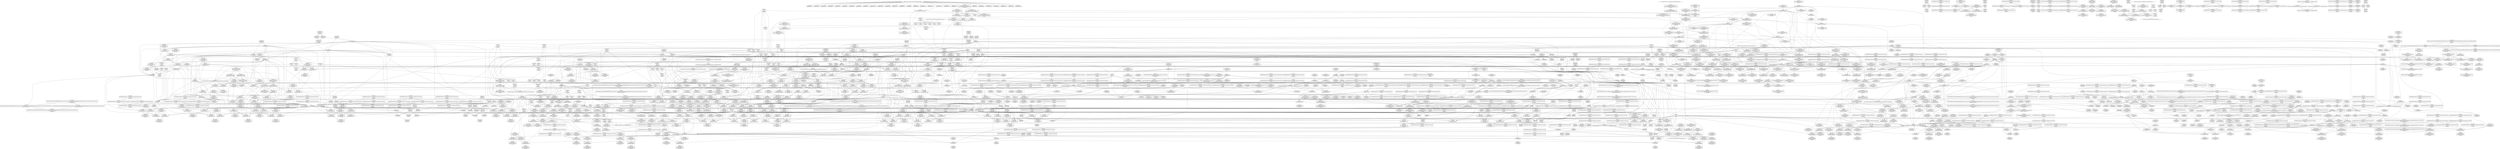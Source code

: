 digraph {
	CE0x4676c00 [shape=record,shape=Mrecord,label="{CE0x4676c00|current_sid:land.lhs.true}"]
	CE0x46df730 [shape=record,shape=Mrecord,label="{CE0x46df730|current_sid:sid|security/selinux/hooks.c,220}"]
	CE0x470d900 [shape=record,shape=Mrecord,label="{CE0x470d900|rcu_read_lock:land.lhs.true2|*SummSource*}"]
	CE0x4658500 [shape=record,shape=Mrecord,label="{CE0x4658500|selinux_ptrace_access_check:tmp13|security/selinux/hooks.c,1946|*SummSource*}"]
	CE0x467dd20 [shape=record,shape=Mrecord,label="{CE0x467dd20|task_sid:tmp3}"]
	CE0x46c4580 [shape=record,shape=Mrecord,label="{CE0x46c4580|GLOBAL:rcu_read_lock.__warned|Global_var:rcu_read_lock.__warned|*SummSink*}"]
	CE0x46c1380 [shape=record,shape=Mrecord,label="{CE0x46c1380|i64*_getelementptr_inbounds_(_13_x_i64_,_13_x_i64_*___llvm_gcov_ctr126,_i64_0,_i64_0)|*Constant*}"]
	CE0x46e2ff0 [shape=record,shape=Mrecord,label="{CE0x46e2ff0|_call_void_mcount()_#3|*SummSource*}"]
	CE0x46d5300 [shape=record,shape=Mrecord,label="{CE0x46d5300|current_sid:tmp19|security/selinux/hooks.c,218}"]
	CE0x4766060 [shape=record,shape=Mrecord,label="{CE0x4766060|__rcu_read_unlock:do.end}"]
	CE0x466b640 [shape=record,shape=Mrecord,label="{CE0x466b640|selinux_ptrace_access_check:tmp11|security/selinux/hooks.c,1945|*SummSource*}"]
	CE0x46e9540 [shape=record,shape=Mrecord,label="{CE0x46e9540|i64*_getelementptr_inbounds_(_4_x_i64_,_4_x_i64_*___llvm_gcov_ctr130,_i64_0,_i64_3)|*Constant*|*SummSource*}"]
	CE0x4671590 [shape=record,shape=Mrecord,label="{CE0x4671590|avc_has_perm:tclass|Function::avc_has_perm&Arg::tclass::|*SummSink*}"]
	CE0x46cc990 [shape=record,shape=Mrecord,label="{CE0x46cc990|i32_218|*Constant*}"]
	CE0x4677390 [shape=record,shape=Mrecord,label="{CE0x4677390|i64*_getelementptr_inbounds_(_11_x_i64_,_11_x_i64_*___llvm_gcov_ctr125,_i64_0,_i64_6)|*Constant*|*SummSource*}"]
	CE0x46a2f00 [shape=record,shape=Mrecord,label="{CE0x46a2f00|current_has_perm:tmp|*SummSource*}"]
	CE0x4682b10 [shape=record,shape=Mrecord,label="{CE0x4682b10|selinux_ptrace_access_check:tmp17|security/selinux/hooks.c,1952|*SummSink*}"]
	CE0x4649c30 [shape=record,shape=Mrecord,label="{CE0x4649c30|selinux_ptrace_access_check:tmp1}"]
	CE0x47660d0 [shape=record,shape=Mrecord,label="{CE0x47660d0|__rcu_read_unlock:do.end|*SummSource*}"]
	CE0x476c5a0 [shape=record,shape=Mrecord,label="{CE0x476c5a0|i64*_getelementptr_inbounds_(_4_x_i64_,_4_x_i64_*___llvm_gcov_ctr135,_i64_0,_i64_1)|*Constant*|*SummSource*}"]
	CE0x46d00c0 [shape=record,shape=Mrecord,label="{CE0x46d00c0|task_sid:tmp12|security/selinux/hooks.c,208|*SummSource*}"]
	CE0x46a5d00 [shape=record,shape=Mrecord,label="{CE0x46a5d00|task_sid:tmp17|security/selinux/hooks.c,208|*SummSink*}"]
	CE0x46f3690 [shape=record,shape=Mrecord,label="{CE0x46f3690|i64*_getelementptr_inbounds_(_11_x_i64_,_11_x_i64_*___llvm_gcov_ctr127,_i64_0,_i64_8)|*Constant*}"]
	CE0x4723950 [shape=record,shape=Mrecord,label="{CE0x4723950|i8_1|*Constant*}"]
	CE0x46d3530 [shape=record,shape=Mrecord,label="{CE0x46d3530|__rcu_read_unlock:entry}"]
	CE0x4713150 [shape=record,shape=Mrecord,label="{CE0x4713150|task_sid:tmp12|security/selinux/hooks.c,208}"]
	CE0x46d88a0 [shape=record,shape=Mrecord,label="{CE0x46d88a0|__rcu_read_lock:do.end}"]
	CE0x4654a70 [shape=record,shape=Mrecord,label="{CE0x4654a70|VOIDTB_TE:_CE_4,8_}"]
	CE0x4685af0 [shape=record,shape=Mrecord,label="{CE0x4685af0|task_sid:tmp15|security/selinux/hooks.c,208}"]
	CE0x47246b0 [shape=record,shape=Mrecord,label="{CE0x47246b0|rcu_read_unlock:tmp10|include/linux/rcupdate.h,933|*SummSink*}"]
	CE0x4718010 [shape=record,shape=Mrecord,label="{CE0x4718010|rcu_read_lock:do.body|*SummSink*}"]
	CE0x46c7a90 [shape=record,shape=Mrecord,label="{CE0x46c7a90|task_sid:do.end}"]
	CE0x46dc5e0 [shape=record,shape=Mrecord,label="{CE0x46dc5e0|i64*_getelementptr_inbounds_(_4_x_i64_,_4_x_i64_*___llvm_gcov_ctr130,_i64_0,_i64_2)|*Constant*}"]
	CE0x467d580 [shape=record,shape=Mrecord,label="{CE0x467d580|selinux_ptrace_access_check:call5|security/selinux/hooks.c,1948}"]
	CE0x4661370 [shape=record,shape=Mrecord,label="{CE0x4661370|i64_2|*Constant*|*SummSink*}"]
	CE0x46759f0 [shape=record,shape=Mrecord,label="{CE0x46759f0|i64*_getelementptr_inbounds_(_13_x_i64_,_13_x_i64_*___llvm_gcov_ctr126,_i64_0,_i64_1)|*Constant*|*SummSource*}"]
	CE0x46edc10 [shape=record,shape=Mrecord,label="{CE0x46edc10|i8*_getelementptr_inbounds_(_25_x_i8_,_25_x_i8_*_.str45,_i32_0,_i32_0)|*Constant*|*SummSource*}"]
	CE0x4677b30 [shape=record,shape=Mrecord,label="{CE0x4677b30|selinux_ptrace_access_check:tmp4|security/selinux/hooks.c,1942|*SummSource*}"]
	CE0x46c46f0 [shape=record,shape=Mrecord,label="{CE0x46c46f0|rcu_read_lock:tmp8|include/linux/rcupdate.h,882}"]
	CE0x466d2e0 [shape=record,shape=Mrecord,label="{CE0x466d2e0|selinux_ptrace_access_check:tmp9|security/selinux/hooks.c,1945|*SummSink*}"]
	CE0x465b170 [shape=record,shape=Mrecord,label="{CE0x465b170|%struct.common_audit_data*_null|*Constant*|*SummSource*}"]
	CE0x4718ee0 [shape=record,shape=Mrecord,label="{CE0x4718ee0|rcu_lock_acquire:entry|*SummSink*}"]
	CE0x46830b0 [shape=record,shape=Mrecord,label="{CE0x46830b0|_ret_i32_%retval.0,_!dbg_!27731|security/selinux/hooks.c,1952|*SummSink*}"]
	CE0x471d6b0 [shape=record,shape=Mrecord,label="{CE0x471d6b0|i64*_getelementptr_inbounds_(_11_x_i64_,_11_x_i64_*___llvm_gcov_ctr132,_i64_0,_i64_9)|*Constant*}"]
	CE0x477ce30 [shape=record,shape=Mrecord,label="{CE0x477ce30|rcu_lock_acquire:bb|*SummSink*}"]
	CE0x46ca390 [shape=record,shape=Mrecord,label="{CE0x46ca390|task_sid:tmp6|security/selinux/hooks.c,208|*SummSink*}"]
	CE0x4746630 [shape=record,shape=Mrecord,label="{CE0x4746630|__preempt_count_add:entry|*SummSink*}"]
	CE0x46dcb90 [shape=record,shape=Mrecord,label="{CE0x46dcb90|i64*_getelementptr_inbounds_(_4_x_i64_,_4_x_i64_*___llvm_gcov_ctr133,_i64_0,_i64_1)|*Constant*}"]
	CE0x4725860 [shape=record,shape=Mrecord,label="{CE0x4725860|VOIDTB_TE:_CE_88,89_}"]
	CE0x4717c20 [shape=record,shape=Mrecord,label="{CE0x4717c20|rcu_read_unlock:tobool|include/linux/rcupdate.h,933|*SummSource*}"]
	CE0x46b6360 [shape=record,shape=Mrecord,label="{CE0x46b6360|current_has_perm:bb|*SummSink*}"]
	CE0x46f3520 [shape=record,shape=Mrecord,label="{CE0x46f3520|rcu_read_lock:tmp16|include/linux/rcupdate.h,882|*SummSink*}"]
	CE0x46a3c00 [shape=record,shape=Mrecord,label="{CE0x46a3c00|task_sid:tmp16|security/selinux/hooks.c,208|*SummSource*}"]
	CE0x46d4210 [shape=record,shape=Mrecord,label="{CE0x46d4210|current_sid:land.lhs.true}"]
	CE0x46f7640 [shape=record,shape=Mrecord,label="{CE0x46f7640|rcu_read_unlock:tmp4|include/linux/rcupdate.h,933}"]
	CE0x47473b0 [shape=record,shape=Mrecord,label="{CE0x47473b0|i64*_getelementptr_inbounds_(_4_x_i64_,_4_x_i64_*___llvm_gcov_ctr130,_i64_0,_i64_0)|*Constant*|*SummSource*}"]
	CE0x471fae0 [shape=record,shape=Mrecord,label="{CE0x471fae0|current_sid:tmp5|security/selinux/hooks.c,218}"]
	CE0x4714c10 [shape=record,shape=Mrecord,label="{CE0x4714c10|rcu_read_unlock:tobool1|include/linux/rcupdate.h,933|*SummSink*}"]
	CE0x46813e0 [shape=record,shape=Mrecord,label="{CE0x46813e0|i64*_getelementptr_inbounds_(_11_x_i64_,_11_x_i64_*___llvm_gcov_ctr125,_i64_0,_i64_9)|*Constant*|*SummSource*}"]
	CE0x4705540 [shape=record,shape=Mrecord,label="{CE0x4705540|rcu_read_lock:tmp11|include/linux/rcupdate.h,882|*SummSink*}"]
	CE0x46b6810 [shape=record,shape=Mrecord,label="{CE0x46b6810|rcu_read_unlock:bb}"]
	CE0x46a9da0 [shape=record,shape=Mrecord,label="{CE0x46a9da0|current_sid:if.end|*SummSink*}"]
	CE0x46a7ca0 [shape=record,shape=Mrecord,label="{CE0x46a7ca0|i64*_getelementptr_inbounds_(_11_x_i64_,_11_x_i64_*___llvm_gcov_ctr125,_i64_0,_i64_0)|*Constant*|*SummSink*}"]
	CE0x46cf8a0 [shape=record,shape=Mrecord,label="{CE0x46cf8a0|rcu_read_unlock:bb|*SummSink*}"]
	CE0x4749ce0 [shape=record,shape=Mrecord,label="{CE0x4749ce0|_call_void_mcount()_#3}"]
	CE0x4668b00 [shape=record,shape=Mrecord,label="{CE0x4668b00|task_sid:tmp3|*SummSource*}"]
	CE0x46d5160 [shape=record,shape=Mrecord,label="{CE0x46d5160|__rcu_read_unlock:tmp1|*SummSink*}"]
	CE0x46ca320 [shape=record,shape=Mrecord,label="{CE0x46ca320|task_sid:tmp6|security/selinux/hooks.c,208|*SummSource*}"]
	CE0x46e5fc0 [shape=record,shape=Mrecord,label="{CE0x46e5fc0|i64*_getelementptr_inbounds_(_4_x_i64_,_4_x_i64_*___llvm_gcov_ctr133,_i64_0,_i64_0)|*Constant*|*SummSink*}"]
	CE0x4655260 [shape=record,shape=Mrecord,label="{CE0x4655260|selinux_ptrace_access_check:entry}"]
	CE0x46bb4e0 [shape=record,shape=Mrecord,label="{CE0x46bb4e0|i32_22|*Constant*|*SummSource*}"]
	CE0x46531f0 [shape=record,shape=Mrecord,label="{CE0x46531f0|i64_4|*Constant*}"]
	CE0x4670e10 [shape=record,shape=Mrecord,label="{CE0x4670e10|i64*_getelementptr_inbounds_(_9_x_i64_,_9_x_i64_*___llvm_gcov_ctr124,_i64_0,_i64_6)|*Constant*}"]
	CE0x46b4f70 [shape=record,shape=Mrecord,label="{CE0x46b4f70|cred_sid:entry|*SummSink*}"]
	CE0x47699d0 [shape=record,shape=Mrecord,label="{CE0x47699d0|rcu_lock_release:tmp7|*SummSink*}"]
	CE0x46aabb0 [shape=record,shape=Mrecord,label="{CE0x46aabb0|current_sid:tmp10|security/selinux/hooks.c,218}"]
	CE0x46f6a10 [shape=record,shape=Mrecord,label="{CE0x46f6a10|rcu_read_lock:tmp9|include/linux/rcupdate.h,882|*SummSource*}"]
	CE0x46ef500 [shape=record,shape=Mrecord,label="{CE0x46ef500|get_current:tmp3}"]
	CE0x46efc10 [shape=record,shape=Mrecord,label="{CE0x46efc10|_call_void_mcount()_#3|*SummSink*}"]
	CE0x46d2380 [shape=record,shape=Mrecord,label="{CE0x46d2380|rcu_lock_release:entry|*SummSink*}"]
	CE0x46fe690 [shape=record,shape=Mrecord,label="{CE0x46fe690|rcu_read_unlock:tmp2}"]
	CE0x46841d0 [shape=record,shape=Mrecord,label="{CE0x46841d0|_call_void_lockdep_rcu_suspicious(i8*_getelementptr_inbounds_(_25_x_i8_,_25_x_i8_*_.str3,_i32_0,_i32_0),_i32_208,_i8*_getelementptr_inbounds_(_41_x_i8_,_41_x_i8_*_.str44,_i32_0,_i32_0))_#10,_!dbg_!27732|security/selinux/hooks.c,208}"]
	CE0x474d6f0 [shape=record,shape=Mrecord,label="{CE0x474d6f0|task_sid:tmp6|security/selinux/hooks.c,208}"]
	CE0x46fd020 [shape=record,shape=Mrecord,label="{CE0x46fd020|rcu_read_unlock:tmp16|include/linux/rcupdate.h,933|*SummSink*}"]
	CE0x477b830 [shape=record,shape=Mrecord,label="{CE0x477b830|i64*_getelementptr_inbounds_(_4_x_i64_,_4_x_i64_*___llvm_gcov_ctr134,_i64_0,_i64_1)|*Constant*}"]
	CE0x46d2b50 [shape=record,shape=Mrecord,label="{CE0x46d2b50|_ret_void,_!dbg_!27717|include/linux/rcupdate.h,424|*SummSource*}"]
	CE0x4649d30 [shape=record,shape=Mrecord,label="{CE0x4649d30|i64*_getelementptr_inbounds_(_9_x_i64_,_9_x_i64_*___llvm_gcov_ctr124,_i64_0,_i64_0)|*Constant*|*SummSource*}"]
	CE0x46bc7a0 [shape=record,shape=Mrecord,label="{CE0x46bc7a0|i32_1|*Constant*}"]
	CE0x46dc380 [shape=record,shape=Mrecord,label="{CE0x46dc380|__rcu_read_unlock:tmp5|include/linux/rcupdate.h,244|*SummSource*}"]
	CE0x465cd70 [shape=record,shape=Mrecord,label="{CE0x465cd70|selinux_ptrace_access_check:if.end}"]
	CE0x4703770 [shape=record,shape=Mrecord,label="{CE0x4703770|i64*_getelementptr_inbounds_(_11_x_i64_,_11_x_i64_*___llvm_gcov_ctr125,_i64_0,_i64_8)|*Constant*}"]
	CE0x46d40a0 [shape=record,shape=Mrecord,label="{CE0x46d40a0|_ret_void,_!dbg_!27717|include/linux/rcupdate.h,245|*SummSink*}"]
	CE0x46e1340 [shape=record,shape=Mrecord,label="{CE0x46e1340|i64*_getelementptr_inbounds_(_4_x_i64_,_4_x_i64_*___llvm_gcov_ctr129,_i64_0,_i64_1)|*Constant*|*SummSink*}"]
	CE0x4683ca0 [shape=record,shape=Mrecord,label="{CE0x4683ca0|task_sid:tmp19|security/selinux/hooks.c,208}"]
	CE0x467ab30 [shape=record,shape=Mrecord,label="{CE0x467ab30|i64*_getelementptr_inbounds_(_13_x_i64_,_13_x_i64_*___llvm_gcov_ctr126,_i64_0,_i64_11)|*Constant*|*SummSink*}"]
	CE0x470a300 [shape=record,shape=Mrecord,label="{CE0x470a300|0:_i8,_:_GCMR_rcu_read_unlock.__warned_internal_global_i8_0,_section_.data.unlikely_,_align_1:_elem_0:default:}"]
	CE0x46cb080 [shape=record,shape=Mrecord,label="{CE0x46cb080|GLOBAL:current_task|Global_var:current_task}"]
	CE0x466bf90 [shape=record,shape=Mrecord,label="{CE0x466bf90|selinux_ptrace_access_check:call3|security/selinux/hooks.c,1946|*SummSink*}"]
	CE0x474b920 [shape=record,shape=Mrecord,label="{CE0x474b920|task_sid:tmp20|security/selinux/hooks.c,208}"]
	CE0x46a9a00 [shape=record,shape=Mrecord,label="{CE0x46a9a00|current_sid:land.lhs.true2|*SummSource*}"]
	CE0x470c810 [shape=record,shape=Mrecord,label="{CE0x470c810|rcu_read_lock:tmp7|include/linux/rcupdate.h,882}"]
	CE0x46ce6d0 [shape=record,shape=Mrecord,label="{CE0x46ce6d0|__rcu_read_lock:tmp1}"]
	CE0x467bb40 [shape=record,shape=Mrecord,label="{CE0x467bb40|i64*_getelementptr_inbounds_(_13_x_i64_,_13_x_i64_*___llvm_gcov_ctr126,_i64_0,_i64_12)|*Constant*|*SummSource*}"]
	CE0x476e540 [shape=record,shape=Mrecord,label="{CE0x476e540|__preempt_count_add:tmp2}"]
	CE0x4725a20 [shape=record,shape=Mrecord,label="{CE0x4725a20|VOIDTB_TE:_CE_104,112_}"]
	CE0x46ef8c0 [shape=record,shape=Mrecord,label="{CE0x46ef8c0|__rcu_read_lock:tmp3|*SummSink*}"]
	CE0x46f24b0 [shape=record,shape=Mrecord,label="{CE0x46f24b0|rcu_read_lock:tmp14|include/linux/rcupdate.h,882}"]
	CE0x47139b0 [shape=record,shape=Mrecord,label="{CE0x47139b0|__rcu_read_lock:bb|*SummSource*}"]
	CE0x46b8440 [shape=record,shape=Mrecord,label="{CE0x46b8440|GLOBAL:rcu_read_unlock|*Constant*|*SummSource*}"]
	CE0x47468e0 [shape=record,shape=Mrecord,label="{CE0x47468e0|_ret_void,_!dbg_!27719|./arch/x86/include/asm/preempt.h,73}"]
	CE0x46cfab0 [shape=record,shape=Mrecord,label="{CE0x46cfab0|task_sid:tmp12|security/selinux/hooks.c,208}"]
	CE0x46b8320 [shape=record,shape=Mrecord,label="{CE0x46b8320|rcu_read_unlock:entry}"]
	CE0x4701230 [shape=record,shape=Mrecord,label="{CE0x4701230|rcu_lock_acquire:indirectgoto}"]
	CE0x469f110 [shape=record,shape=Mrecord,label="{CE0x469f110|task_sid:tmp1|*SummSink*}"]
	CE0x4709b50 [shape=record,shape=Mrecord,label="{CE0x4709b50|rcu_read_unlock:tmp10|include/linux/rcupdate.h,933|*SummSource*}"]
	CE0x4766f90 [shape=record,shape=Mrecord,label="{CE0x4766f90|_call_void_lock_release(%struct.lockdep_map*_%map,_i32_1,_i64_ptrtoint_(i8*_blockaddress(_rcu_lock_release,_%__here)_to_i64))_#10,_!dbg_!27716|include/linux/rcupdate.h,423|*SummSource*}"]
	CE0x465ac00 [shape=record,shape=Mrecord,label="{CE0x465ac00|selinux_ptrace_access_check:tmp16|security/selinux/hooks.c,1952}"]
	CE0x46d17b0 [shape=record,shape=Mrecord,label="{CE0x46d17b0|_call_void_rcu_lock_release(%struct.lockdep_map*_rcu_lock_map)_#10,_!dbg_!27733|include/linux/rcupdate.h,935}"]
	CE0x476d970 [shape=record,shape=Mrecord,label="{CE0x476d970|i32_0|*Constant*}"]
	CE0x469fad0 [shape=record,shape=Mrecord,label="{CE0x469fad0|GLOBAL:__llvm_gcov_ctr125|Global_var:__llvm_gcov_ctr125}"]
	CE0x4749d50 [shape=record,shape=Mrecord,label="{CE0x4749d50|GLOBAL:rcu_read_lock|*Constant*}"]
	CE0x46aa7d0 [shape=record,shape=Mrecord,label="{CE0x46aa7d0|task_sid:do.body5}"]
	CE0x4680db0 [shape=record,shape=Mrecord,label="{CE0x4680db0|cred_sid:security|security/selinux/hooks.c,196|*SummSource*}"]
	CE0x477d920 [shape=record,shape=Mrecord,label="{CE0x477d920|__rcu_read_lock:tmp5|include/linux/rcupdate.h,239|*SummSource*}"]
	CE0x4666430 [shape=record,shape=Mrecord,label="{CE0x4666430|current_sid:tmp15|security/selinux/hooks.c,218|*SummSource*}"]
	CE0x474bcf0 [shape=record,shape=Mrecord,label="{CE0x474bcf0|i64*_getelementptr_inbounds_(_4_x_i64_,_4_x_i64_*___llvm_gcov_ctr128,_i64_0,_i64_1)|*Constant*|*SummSink*}"]
	CE0x46eba90 [shape=record,shape=Mrecord,label="{CE0x46eba90|i32_883|*Constant*|*SummSource*}"]
	CE0x4675230 [shape=record,shape=Mrecord,label="{CE0x4675230|GLOBAL:current_has_perm|*Constant*}"]
	CE0x4749f50 [shape=record,shape=Mrecord,label="{CE0x4749f50|_ret_void,_!dbg_!27719|./arch/x86/include/asm/preempt.h,73|*SummSource*}"]
	CE0x4689d30 [shape=record,shape=Mrecord,label="{CE0x4689d30|selinux_ptrace_access_check:tmp6|security/selinux/hooks.c,1943|*SummSource*}"]
	CE0x46d0310 [shape=record,shape=Mrecord,label="{CE0x46d0310|rcu_read_lock:tmp1|*SummSource*}"]
	CE0x477f4f0 [shape=record,shape=Mrecord,label="{CE0x477f4f0|__preempt_count_add:do.end}"]
	CE0x46b7e30 [shape=record,shape=Mrecord,label="{CE0x46b7e30|_call_void_rcu_read_unlock()_#10,_!dbg_!27748|security/selinux/hooks.c,209}"]
	CE0x47029e0 [shape=record,shape=Mrecord,label="{CE0x47029e0|current_sid:tmp8|security/selinux/hooks.c,218}"]
	CE0x46f08a0 [shape=record,shape=Mrecord,label="{CE0x46f08a0|rcu_read_lock:tmp8|include/linux/rcupdate.h,882|*SummSink*}"]
	CE0x4725410 [shape=record,shape=Mrecord,label="{CE0x4725410|VOIDTB_TE:_CE_48,52_}"]
	CE0x465a360 [shape=record,shape=Mrecord,label="{CE0x465a360|selinux_ptrace_access_check:retval.0|*SummSource*}"]
	CE0x46b8a30 [shape=record,shape=Mrecord,label="{CE0x46b8a30|current_sid:tmp19|security/selinux/hooks.c,218|*SummSource*}"]
	CE0x46b6700 [shape=record,shape=Mrecord,label="{CE0x46b6700|rcu_read_unlock:land.lhs.true|*SummSink*}"]
	CE0x46c6870 [shape=record,shape=Mrecord,label="{CE0x46c6870|get_current:bb|*SummSink*}"]
	CE0x464f3a0 [shape=record,shape=Mrecord,label="{CE0x464f3a0|i64*_getelementptr_inbounds_(_9_x_i64_,_9_x_i64_*___llvm_gcov_ctr124,_i64_0,_i64_3)|*Constant*|*SummSink*}"]
	CE0x467cfd0 [shape=record,shape=Mrecord,label="{CE0x467cfd0|i8*_getelementptr_inbounds_(_45_x_i8_,_45_x_i8_*_.str12,_i32_0,_i32_0)|*Constant*}"]
	CE0x4799270 [shape=record,shape=Mrecord,label="{CE0x4799270|__preempt_count_add:tmp|*SummSink*}"]
	CE0x46d9d90 [shape=record,shape=Mrecord,label="{CE0x46d9d90|task_sid:tobool1|security/selinux/hooks.c,208}"]
	CE0x469ff40 [shape=record,shape=Mrecord,label="{CE0x469ff40|rcu_read_lock:if.then|*SummSource*}"]
	CE0x46a6950 [shape=record,shape=Mrecord,label="{CE0x46a6950|cred_sid:tmp2|*SummSource*}"]
	CE0x46de160 [shape=record,shape=Mrecord,label="{CE0x46de160|rcu_lock_acquire:tmp7|*SummSource*}"]
	CE0x46f5190 [shape=record,shape=Mrecord,label="{CE0x46f5190|GLOBAL:__llvm_gcov_ctr127|Global_var:__llvm_gcov_ctr127|*SummSink*}"]
	CE0x46dc8e0 [shape=record,shape=Mrecord,label="{CE0x46dc8e0|rcu_lock_release:tmp1}"]
	CE0x464fd10 [shape=record,shape=Mrecord,label="{CE0x464fd10|i64_1|*Constant*|*SummSource*}"]
	CE0x4681570 [shape=record,shape=Mrecord,label="{CE0x4681570|i64*_getelementptr_inbounds_(_11_x_i64_,_11_x_i64_*___llvm_gcov_ctr125,_i64_0,_i64_9)|*Constant*|*SummSink*}"]
	CE0x46c96f0 [shape=record,shape=Mrecord,label="{CE0x46c96f0|rcu_lock_acquire:entry}"]
	CE0x46c24a0 [shape=record,shape=Mrecord,label="{CE0x46c24a0|cred_sid:tmp1}"]
	CE0x47130e0 [shape=record,shape=Mrecord,label="{CE0x47130e0|task_sid:tmp11|security/selinux/hooks.c,208}"]
	CE0x46a6ee0 [shape=record,shape=Mrecord,label="{CE0x46a6ee0|get_current:tmp4|./arch/x86/include/asm/current.h,14|*SummSink*}"]
	CE0x47b1fc0 [shape=record,shape=Mrecord,label="{CE0x47b1fc0|i64*_getelementptr_inbounds_(_4_x_i64_,_4_x_i64_*___llvm_gcov_ctr135,_i64_0,_i64_0)|*Constant*|*SummSink*}"]
	CE0x46ef430 [shape=record,shape=Mrecord,label="{CE0x46ef430|get_current:tmp2|*SummSink*}"]
	CE0x476a980 [shape=record,shape=Mrecord,label="{CE0x476a980|rcu_lock_acquire:indirectgoto|*SummSink*}"]
	CE0x474a380 [shape=record,shape=Mrecord,label="{CE0x474a380|GLOBAL:lock_acquire|*Constant*|*SummSource*}"]
	CE0x47196e0 [shape=record,shape=Mrecord,label="{CE0x47196e0|%struct.task_struct*_(%struct.task_struct**)*_asm_movq_%gs:$_1:P_,$0_,_r,im,_dirflag_,_fpsr_,_flags_|*SummSource*}"]
	CE0x4665a50 [shape=record,shape=Mrecord,label="{CE0x4665a50|task_sid:entry|*SummSource*}"]
	CE0x46aec90 [shape=record,shape=Mrecord,label="{CE0x46aec90|task_sid:tmp23|security/selinux/hooks.c,208}"]
	CE0x471f1d0 [shape=record,shape=Mrecord,label="{CE0x471f1d0|i32_934|*Constant*}"]
	CE0x4712680 [shape=record,shape=Mrecord,label="{CE0x4712680|current_sid:tmp13|security/selinux/hooks.c,218}"]
	CE0x4651d70 [shape=record,shape=Mrecord,label="{CE0x4651d70|selinux_ptrace_access_check:call|security/selinux/hooks.c,1941|*SummSource*}"]
	CE0x46b6560 [shape=record,shape=Mrecord,label="{CE0x46b6560|rcu_read_unlock:land.lhs.true}"]
	CE0x46e8c70 [shape=record,shape=Mrecord,label="{CE0x46e8c70|task_sid:tmp24|security/selinux/hooks.c,208}"]
	CE0x46695a0 [shape=record,shape=Mrecord,label="{CE0x46695a0|current_sid:tmp5|security/selinux/hooks.c,218|*SummSink*}"]
	CE0x46c73a0 [shape=record,shape=Mrecord,label="{CE0x46c73a0|task_sid:tmp6|security/selinux/hooks.c,208}"]
	CE0x479a760 [shape=record,shape=Mrecord,label="{CE0x479a760|i64*_getelementptr_inbounds_(_4_x_i64_,_4_x_i64_*___llvm_gcov_ctr135,_i64_0,_i64_2)|*Constant*}"]
	CE0x474b1b0 [shape=record,shape=Mrecord,label="{CE0x474b1b0|rcu_lock_acquire:bb}"]
	CE0x46f4ef0 [shape=record,shape=Mrecord,label="{CE0x46f4ef0|GLOBAL:__llvm_gcov_ctr127|Global_var:__llvm_gcov_ctr127}"]
	CE0x46e1ab0 [shape=record,shape=Mrecord,label="{CE0x46e1ab0|__preempt_count_sub:tmp6|./arch/x86/include/asm/preempt.h,78|*SummSource*}"]
	CE0x465b5a0 [shape=record,shape=Mrecord,label="{CE0x465b5a0|avc_has_perm:auditdata|Function::avc_has_perm&Arg::auditdata::|*SummSource*}"]
	CE0x4721b30 [shape=record,shape=Mrecord,label="{CE0x4721b30|__preempt_count_sub:sub|./arch/x86/include/asm/preempt.h,77|*SummSink*}"]
	CE0x4674900 [shape=record,shape=Mrecord,label="{CE0x4674900|selinux_ptrace_access_check:call7|security/selinux/hooks.c,1951}"]
	CE0x46b9fd0 [shape=record,shape=Mrecord,label="{CE0x46b9fd0|get_current:entry}"]
	CE0x470db70 [shape=record,shape=Mrecord,label="{CE0x470db70|i64*_getelementptr_inbounds_(_4_x_i64_,_4_x_i64_*___llvm_gcov_ctr128,_i64_0,_i64_0)|*Constant*|*SummSink*}"]
	CE0x471e2c0 [shape=record,shape=Mrecord,label="{CE0x471e2c0|rcu_read_unlock:tmp20|include/linux/rcupdate.h,933}"]
	CE0x4684d00 [shape=record,shape=Mrecord,label="{CE0x4684d00|current_has_perm:call|security/selinux/hooks.c,1542|*SummSink*}"]
	CE0x4700f30 [shape=record,shape=Mrecord,label="{CE0x4700f30|rcu_lock_acquire:__here|*SummSource*}"]
	CE0x4674970 [shape=record,shape=Mrecord,label="{CE0x4674970|selinux_ptrace_access_check:call7|security/selinux/hooks.c,1951|*SummSource*}"]
	CE0x467fef0 [shape=record,shape=Mrecord,label="{CE0x467fef0|GLOBAL:task_sid|*Constant*}"]
	CE0x4704e60 [shape=record,shape=Mrecord,label="{CE0x4704e60|_call_void___preempt_count_sub(i32_1)_#10,_!dbg_!27715|include/linux/rcupdate.h,244|*SummSink*}"]
	CE0x46b6c80 [shape=record,shape=Mrecord,label="{CE0x46b6c80|cred_sid:tmp4|*LoadInst*|security/selinux/hooks.c,196}"]
	CE0x465fbb0 [shape=record,shape=Mrecord,label="{CE0x465fbb0|selinux_ptrace_access_check:child|Function::selinux_ptrace_access_check&Arg::child::|*SummSource*}"]
	CE0x469f5a0 [shape=record,shape=Mrecord,label="{CE0x469f5a0|_call_void_mcount()_#3|*SummSink*}"]
	CE0x471e0d0 [shape=record,shape=Mrecord,label="{CE0x471e0d0|rcu_read_unlock:tmp19|include/linux/rcupdate.h,933|*SummSink*}"]
	CE0x46ad770 [shape=record,shape=Mrecord,label="{CE0x46ad770|i64*_getelementptr_inbounds_(_13_x_i64_,_13_x_i64_*___llvm_gcov_ctr126,_i64_0,_i64_9)|*Constant*}"]
	CE0x46a2a10 [shape=record,shape=Mrecord,label="{CE0x46a2a10|current_sid:tmp6|security/selinux/hooks.c,218}"]
	CE0x477be50 [shape=record,shape=Mrecord,label="{CE0x477be50|_call_void_mcount()_#3|*SummSink*}"]
	CE0x4722c70 [shape=record,shape=Mrecord,label="{CE0x4722c70|i64*_getelementptr_inbounds_(_11_x_i64_,_11_x_i64_*___llvm_gcov_ctr132,_i64_0,_i64_0)|*Constant*|*SummSource*}"]
	CE0x46dc200 [shape=record,shape=Mrecord,label="{CE0x46dc200|__rcu_read_unlock:tmp5|include/linux/rcupdate.h,244}"]
	CE0x46a3490 [shape=record,shape=Mrecord,label="{CE0x46a3490|current_sid:tmp9|security/selinux/hooks.c,218}"]
	CE0x46f97a0 [shape=record,shape=Mrecord,label="{CE0x46f97a0|i64_5|*Constant*}"]
	CE0x47144e0 [shape=record,shape=Mrecord,label="{CE0x47144e0|current_sid:tmp14|security/selinux/hooks.c,218}"]
	CE0x4749170 [shape=record,shape=Mrecord,label="{CE0x4749170|i64_ptrtoint_(i8*_blockaddress(_rcu_lock_acquire,_%__here)_to_i64)|*Constant*|*SummSource*}"]
	CE0x4780900 [shape=record,shape=Mrecord,label="{CE0x4780900|i64*_getelementptr_inbounds_(_4_x_i64_,_4_x_i64_*___llvm_gcov_ctr135,_i64_0,_i64_1)|*Constant*}"]
	CE0x46eed20 [shape=record,shape=Mrecord,label="{CE0x46eed20|_call_void_mcount()_#3}"]
	CE0x479f260 [shape=record,shape=Mrecord,label="{CE0x479f260|i64*_getelementptr_inbounds_(_4_x_i64_,_4_x_i64_*___llvm_gcov_ctr129,_i64_0,_i64_2)|*Constant*}"]
	CE0x46bc610 [shape=record,shape=Mrecord,label="{CE0x46bc610|current_sid:tmp23|security/selinux/hooks.c,218|*SummSink*}"]
	CE0x46a8640 [shape=record,shape=Mrecord,label="{CE0x46a8640|_call_void_rcu_read_lock()_#10,_!dbg_!27712|security/selinux/hooks.c,207}"]
	CE0x471e4e0 [shape=record,shape=Mrecord,label="{CE0x471e4e0|rcu_read_unlock:tmp20|include/linux/rcupdate.h,933|*SummSource*}"]
	CE0x477ccf0 [shape=record,shape=Mrecord,label="{CE0x477ccf0|rcu_lock_acquire:bb|*SummSource*}"]
	CE0x47b2060 [shape=record,shape=Mrecord,label="{CE0x47b2060|__preempt_count_sub:tmp}"]
	CE0x46ea8f0 [shape=record,shape=Mrecord,label="{CE0x46ea8f0|task_sid:tmp}"]
	CE0x469f030 [shape=record,shape=Mrecord,label="{CE0x469f030|task_sid:tmp1}"]
	CE0x471f4a0 [shape=record,shape=Mrecord,label="{CE0x471f4a0|i8*_getelementptr_inbounds_(_44_x_i8_,_44_x_i8_*_.str47,_i32_0,_i32_0)|*Constant*|*SummSource*}"]
	CE0x4689da0 [shape=record,shape=Mrecord,label="{CE0x4689da0|selinux_ptrace_access_check:tmp6|security/selinux/hooks.c,1943}"]
	CE0x47afd70 [shape=record,shape=Mrecord,label="{CE0x47afd70|i64*_getelementptr_inbounds_(_4_x_i64_,_4_x_i64_*___llvm_gcov_ctr135,_i64_0,_i64_3)|*Constant*|*SummSource*}"]
	CE0x46711f0 [shape=record,shape=Mrecord,label="{CE0x46711f0|i16_6|*Constant*|*SummSource*}"]
	CE0x4781360 [shape=record,shape=Mrecord,label="{CE0x4781360|__preempt_count_sub:tmp2|*SummSource*}"]
	CE0x4708e40 [shape=record,shape=Mrecord,label="{CE0x4708e40|rcu_lock_acquire:tmp|*SummSource*}"]
	CE0x4725ee0 [shape=record,shape=Mrecord,label="{CE0x4725ee0|VOIDTB_TE:_CE_168,176_}"]
	CE0x4648dd0 [shape=record,shape=Mrecord,label="{CE0x4648dd0|task_sid:do.end6|*SummSource*}"]
	CE0x46ef850 [shape=record,shape=Mrecord,label="{CE0x46ef850|__rcu_read_lock:tmp3|*SummSource*}"]
	CE0x47099e0 [shape=record,shape=Mrecord,label="{CE0x47099e0|rcu_read_unlock:tmp10|include/linux/rcupdate.h,933}"]
	CE0x47120e0 [shape=record,shape=Mrecord,label="{CE0x47120e0|task_sid:tmp19|security/selinux/hooks.c,208}"]
	CE0x466c7b0 [shape=record,shape=Mrecord,label="{CE0x466c7b0|selinux_ptrace_access_check:tobool|security/selinux/hooks.c,1942|*SummSink*}"]
	CE0x46560c0 [shape=record,shape=Mrecord,label="{CE0x46560c0|avc_has_perm:tsid|Function::avc_has_perm&Arg::tsid::|*SummSource*}"]
	CE0x470d6d0 [shape=record,shape=Mrecord,label="{CE0x470d6d0|rcu_read_unlock:tmp6|include/linux/rcupdate.h,933|*SummSink*}"]
	CE0x46a2400 [shape=record,shape=Mrecord,label="{CE0x46a2400|current_sid:tmp2}"]
	CE0x46ad7e0 [shape=record,shape=Mrecord,label="{CE0x46ad7e0|i64*_getelementptr_inbounds_(_13_x_i64_,_13_x_i64_*___llvm_gcov_ctr126,_i64_0,_i64_9)|*Constant*|*SummSource*}"]
	CE0x4701550 [shape=record,shape=Mrecord,label="{CE0x4701550|rcu_read_unlock:tmp7|include/linux/rcupdate.h,933|*SummSink*}"]
	CE0x46db6d0 [shape=record,shape=Mrecord,label="{CE0x46db6d0|__rcu_read_unlock:tmp3|*SummSource*}"]
	CE0x46a21f0 [shape=record,shape=Mrecord,label="{CE0x46a21f0|i64_1|*Constant*}"]
	CE0x4713fa0 [shape=record,shape=Mrecord,label="{CE0x4713fa0|i64*_getelementptr_inbounds_(_11_x_i64_,_11_x_i64_*___llvm_gcov_ctr132,_i64_0,_i64_0)|*Constant*|*SummSink*}"]
	CE0x4676960 [shape=record,shape=Mrecord,label="{CE0x4676960|GLOBAL:rcu_lock_map|Global_var:rcu_lock_map|*SummSource*}"]
	CE0x4746b90 [shape=record,shape=Mrecord,label="{CE0x4746b90|__rcu_read_lock:do.body|*SummSink*}"]
	CE0x46ae630 [shape=record,shape=Mrecord,label="{CE0x46ae630|task_sid:tmp21|security/selinux/hooks.c,208|*SummSource*}"]
	CE0x474e1a0 [shape=record,shape=Mrecord,label="{CE0x474e1a0|__preempt_count_add:val|Function::__preempt_count_add&Arg::val::|*SummSink*}"]
	CE0x466c820 [shape=record,shape=Mrecord,label="{CE0x466c820|i64_2|*Constant*|*SummSource*}"]
	CE0x46c0d60 [shape=record,shape=Mrecord,label="{CE0x46c0d60|task_sid:call|security/selinux/hooks.c,208|*SummSink*}"]
	CE0x4781af0 [shape=record,shape=Mrecord,label="{CE0x4781af0|__preempt_count_add:tmp1|*SummSink*}"]
	CE0x46d7d10 [shape=record,shape=Mrecord,label="{CE0x46d7d10|task_sid:tmp13|security/selinux/hooks.c,208}"]
	CE0x4718b20 [shape=record,shape=Mrecord,label="{CE0x4718b20|_call_void___preempt_count_add(i32_1)_#10,_!dbg_!27711|include/linux/rcupdate.h,239|*SummSource*}"]
	CE0x46ca4a0 [shape=record,shape=Mrecord,label="{CE0x46ca4a0|task_sid:tmp7|security/selinux/hooks.c,208}"]
	CE0x46f9280 [shape=record,shape=Mrecord,label="{CE0x46f9280|i64*_getelementptr_inbounds_(_11_x_i64_,_11_x_i64_*___llvm_gcov_ctr127,_i64_0,_i64_0)|*Constant*}"]
	CE0x46bfa10 [shape=record,shape=Mrecord,label="{CE0x46bfa10|task_sid:task|Function::task_sid&Arg::task::}"]
	CE0x46baac0 [shape=record,shape=Mrecord,label="{CE0x46baac0|COLLAPSED:_GCMRE_current_task_external_global_%struct.task_struct*:_elem_0::|security/selinux/hooks.c,218}"]
	CE0x464a5a0 [shape=record,shape=Mrecord,label="{CE0x464a5a0|selinux_ptrace_access_check:bb|*SummSource*}"]
	CE0x46a8a30 [shape=record,shape=Mrecord,label="{CE0x46a8a30|current_sid:do.end}"]
	CE0x474d990 [shape=record,shape=Mrecord,label="{CE0x474d990|rcu_lock_acquire:tmp1|*SummSource*}"]
	CE0x4722890 [shape=record,shape=Mrecord,label="{CE0x4722890|i64_2|*Constant*}"]
	CE0x466cc40 [shape=record,shape=Mrecord,label="{CE0x466cc40|selinux_ptrace_access_check:tmp5|security/selinux/hooks.c,1942}"]
	CE0x46f0c90 [shape=record,shape=Mrecord,label="{CE0x46f0c90|rcu_read_lock:tmp5|include/linux/rcupdate.h,882}"]
	CE0x477a930 [shape=record,shape=Mrecord,label="{CE0x477a930|rcu_lock_release:bb}"]
	CE0x46c0410 [shape=record,shape=Mrecord,label="{CE0x46c0410|task_sid:tmp}"]
	CE0x46c3b40 [shape=record,shape=Mrecord,label="{CE0x46c3b40|rcu_read_lock:tmp2}"]
	CE0x46dcee0 [shape=record,shape=Mrecord,label="{CE0x46dcee0|task_sid:do.end6}"]
	CE0x4660460 [shape=record,shape=Mrecord,label="{CE0x4660460|task_sid:tobool4|security/selinux/hooks.c,208|*SummSource*}"]
	CE0x46ba850 [shape=record,shape=Mrecord,label="{CE0x46ba850|i32_78|*Constant*}"]
	CE0x46f9630 [shape=record,shape=Mrecord,label="{CE0x46f9630|rcu_read_lock:tobool1|include/linux/rcupdate.h,882|*SummSink*}"]
	CE0x4681f90 [shape=record,shape=Mrecord,label="{CE0x4681f90|current_sid:tmp18|security/selinux/hooks.c,218|*SummSink*}"]
	CE0x465ba90 [shape=record,shape=Mrecord,label="{CE0x465ba90|i64_5|*Constant*}"]
	CE0x47158b0 [shape=record,shape=Mrecord,label="{CE0x47158b0|rcu_read_lock:do.end|*SummSink*}"]
	CE0x46ed060 [shape=record,shape=Mrecord,label="{CE0x46ed060|rcu_read_lock:tmp22|include/linux/rcupdate.h,884|*SummSource*}"]
	CE0x4720d10 [shape=record,shape=Mrecord,label="{CE0x4720d10|i64*_getelementptr_inbounds_(_11_x_i64_,_11_x_i64_*___llvm_gcov_ctr132,_i64_0,_i64_8)|*Constant*|*SummSource*}"]
	CE0x4725dd0 [shape=record,shape=Mrecord,label="{CE0x4725dd0|VOIDTB_TE:_CE_160,168_}"]
	CE0x4721430 [shape=record,shape=Mrecord,label="{CE0x4721430|rcu_read_unlock:tmp17|include/linux/rcupdate.h,933|*SummSource*}"]
	CE0x46d81d0 [shape=record,shape=Mrecord,label="{CE0x46d81d0|GLOBAL:get_current|*Constant*}"]
	CE0x4763300 [shape=record,shape=Mrecord,label="{CE0x4763300|COLLAPSED:_GCMRE___llvm_gcov_ctr134_internal_global_4_x_i64_zeroinitializer:_elem_0:default:}"]
	CE0x46fcb50 [shape=record,shape=Mrecord,label="{CE0x46fcb50|rcu_read_unlock:tmp15|include/linux/rcupdate.h,933|*SummSink*}"]
	CE0x4770ab0 [shape=record,shape=Mrecord,label="{CE0x4770ab0|__preempt_count_sub:tmp5|./arch/x86/include/asm/preempt.h,77|*SummSource*}"]
	CE0x46dc870 [shape=record,shape=Mrecord,label="{CE0x46dc870|i64_1|*Constant*}"]
	CE0x47041d0 [shape=record,shape=Mrecord,label="{CE0x47041d0|rcu_read_lock:call|include/linux/rcupdate.h,882}"]
	CE0x4724f40 [shape=record,shape=Mrecord,label="{CE0x4724f40|VOIDTB_TE:_CE_20,24_}"]
	CE0x46f95a0 [shape=record,shape=Mrecord,label="{CE0x46f95a0|rcu_read_lock:tobool1|include/linux/rcupdate.h,882|*SummSource*}"]
	CE0x46dcff0 [shape=record,shape=Mrecord,label="{CE0x46dcff0|task_sid:do.body}"]
	CE0x4684800 [shape=record,shape=Mrecord,label="{CE0x4684800|_call_void_lockdep_rcu_suspicious(i8*_getelementptr_inbounds_(_25_x_i8_,_25_x_i8_*_.str3,_i32_0,_i32_0),_i32_208,_i8*_getelementptr_inbounds_(_41_x_i8_,_41_x_i8_*_.str44,_i32_0,_i32_0))_#10,_!dbg_!27732|security/selinux/hooks.c,208|*SummSink*}"]
	CE0x47afb60 [shape=record,shape=Mrecord,label="{CE0x47afb60|GLOBAL:__preempt_count|Global_var:__preempt_count}"]
	CE0x47042e0 [shape=record,shape=Mrecord,label="{CE0x47042e0|__rcu_read_lock:tmp6|include/linux/rcupdate.h,240|*SummSink*}"]
	CE0x474b440 [shape=record,shape=Mrecord,label="{CE0x474b440|i64*_getelementptr_inbounds_(_4_x_i64_,_4_x_i64_*___llvm_gcov_ctr128,_i64_0,_i64_3)|*Constant*|*SummSource*}"]
	CE0x465ed80 [shape=record,shape=Mrecord,label="{CE0x465ed80|i32_128|*Constant*|*SummSource*}"]
	CE0x466fd10 [shape=record,shape=Mrecord,label="{CE0x466fd10|_ret_i32_%tmp24,_!dbg_!27742|security/selinux/hooks.c,220|*SummSource*}"]
	CE0x46cb230 [shape=record,shape=Mrecord,label="{CE0x46cb230|task_sid:tmp7|security/selinux/hooks.c,208|*SummSource*}"]
	CE0x46d1950 [shape=record,shape=Mrecord,label="{CE0x46d1950|_call_void_rcu_lock_release(%struct.lockdep_map*_rcu_lock_map)_#10,_!dbg_!27733|include/linux/rcupdate.h,935|*SummSink*}"]
	CE0x46a4020 [shape=record,shape=Mrecord,label="{CE0x46a4020|_ret_void,_!dbg_!27717|include/linux/rcupdate.h,240|*SummSource*}"]
	CE0x46ea7b0 [shape=record,shape=Mrecord,label="{CE0x46ea7b0|i64*_getelementptr_inbounds_(_13_x_i64_,_13_x_i64_*___llvm_gcov_ctr126,_i64_0,_i64_0)|*Constant*}"]
	CE0x466af00 [shape=record,shape=Mrecord,label="{CE0x466af00|selinux_ptrace_access_check:if.end6|*SummSource*}"]
	CE0x464cf50 [shape=record,shape=Mrecord,label="{CE0x464cf50|selinux_ptrace_access_check:if.then2|*SummSink*}"]
	CE0x4662710 [shape=record,shape=Mrecord,label="{CE0x4662710|current_sid:tmp|*SummSource*}"]
	CE0x466bda0 [shape=record,shape=Mrecord,label="{CE0x466bda0|selinux_ptrace_access_check:call3|security/selinux/hooks.c,1946|*SummSource*}"]
	CE0x46fddb0 [shape=record,shape=Mrecord,label="{CE0x46fddb0|i64*_getelementptr_inbounds_(_4_x_i64_,_4_x_i64_*___llvm_gcov_ctr130,_i64_0,_i64_0)|*Constant*|*SummSink*}"]
	CE0x46859f0 [shape=record,shape=Mrecord,label="{CE0x46859f0|task_sid:tmp14|security/selinux/hooks.c,208}"]
	CE0x4763590 [shape=record,shape=Mrecord,label="{CE0x4763590|__rcu_read_lock:bb|*SummSink*}"]
	"CONST[source:1(input),value:2(dynamic)][purpose:{object}][SrcIdx:2]"
	CE0x46b7cf0 [shape=record,shape=Mrecord,label="{CE0x46b7cf0|GLOBAL:rcu_read_unlock|*Constant*}"]
	CE0x476d9e0 [shape=record,shape=Mrecord,label="{CE0x476d9e0|__preempt_count_sub:sub|./arch/x86/include/asm/preempt.h,77}"]
	CE0x46dd790 [shape=record,shape=Mrecord,label="{CE0x46dd790|current_sid:tmp21|security/selinux/hooks.c,218}"]
	CE0x467d0e0 [shape=record,shape=Mrecord,label="{CE0x467d0e0|i8*_getelementptr_inbounds_(_45_x_i8_,_45_x_i8_*_.str12,_i32_0,_i32_0)|*Constant*|*SummSink*}"]
	CE0x466c580 [shape=record,shape=Mrecord,label="{CE0x466c580|selinux_ptrace_access_check:call4|security/selinux/hooks.c,1947|*SummSource*}"]
	CE0x46ca620 [shape=record,shape=Mrecord,label="{CE0x46ca620|i64*_getelementptr_inbounds_(_2_x_i64_,_2_x_i64_*___llvm_gcov_ctr131,_i64_0,_i64_1)|*Constant*|*SummSink*}"]
	CE0x476b090 [shape=record,shape=Mrecord,label="{CE0x476b090|__preempt_count_add:bb|*SummSink*}"]
	CE0x46d5a20 [shape=record,shape=Mrecord,label="{CE0x46d5a20|current_sid:tmp4|security/selinux/hooks.c,218}"]
	CE0x474cf20 [shape=record,shape=Mrecord,label="{CE0x474cf20|i64*_getelementptr_inbounds_(_13_x_i64_,_13_x_i64_*___llvm_gcov_ctr126,_i64_0,_i64_10)|*Constant*}"]
	CE0x46e2820 [shape=record,shape=Mrecord,label="{CE0x46e2820|__preempt_count_sub:val|Function::__preempt_count_sub&Arg::val::|*SummSink*}"]
	CE0x4707ad0 [shape=record,shape=Mrecord,label="{CE0x4707ad0|cred_sid:sid|security/selinux/hooks.c,197|*SummSource*}"]
	CE0x46c62d0 [shape=record,shape=Mrecord,label="{CE0x46c62d0|__rcu_read_lock:entry}"]
	CE0x46a8340 [shape=record,shape=Mrecord,label="{CE0x46a8340|GLOBAL:current_sid.__warned|Global_var:current_sid.__warned}"]
	CE0x46d05d0 [shape=record,shape=Mrecord,label="{CE0x46d05d0|rcu_read_lock:if.end|*SummSource*}"]
	CE0x46b1740 [shape=record,shape=Mrecord,label="{CE0x46b1740|_call_void_asm_sideeffect_,_memory_,_dirflag_,_fpsr_,_flags_()_#3,_!dbg_!27711,_!srcloc_!27714|include/linux/rcupdate.h,244|*SummSource*}"]
	CE0x47204c0 [shape=record,shape=Mrecord,label="{CE0x47204c0|rcu_read_unlock:tmp9|include/linux/rcupdate.h,933}"]
	CE0x46c6460 [shape=record,shape=Mrecord,label="{CE0x46c6460|GLOBAL:__rcu_read_lock|*Constant*|*SummSink*}"]
	CE0x46f1e60 [shape=record,shape=Mrecord,label="{CE0x46f1e60|rcu_read_unlock:call3|include/linux/rcupdate.h,933|*SummSource*}"]
	CE0x46d1ac0 [shape=record,shape=Mrecord,label="{CE0x46d1ac0|rcu_lock_release:entry}"]
	CE0x46d2e00 [shape=record,shape=Mrecord,label="{CE0x46d2e00|_call_void___rcu_read_unlock()_#10,_!dbg_!27734|include/linux/rcupdate.h,937}"]
	CE0x4674e30 [shape=record,shape=Mrecord,label="{CE0x4674e30|current_sid:entry|*SummSource*}"]
	CE0x47063f0 [shape=record,shape=Mrecord,label="{CE0x47063f0|cred_sid:bb|*SummSink*}"]
	CE0x4669a20 [shape=record,shape=Mrecord,label="{CE0x4669a20|_ret_void,_!dbg_!27735|include/linux/rcupdate.h,884|*SummSink*}"]
	CE0x46d8640 [shape=record,shape=Mrecord,label="{CE0x46d8640|i64*_getelementptr_inbounds_(_4_x_i64_,_4_x_i64_*___llvm_gcov_ctr128,_i64_0,_i64_0)|*Constant*}"]
	CE0x4766bb0 [shape=record,shape=Mrecord,label="{CE0x4766bb0|rcu_lock_release:tmp5|include/linux/rcupdate.h,423|*SummSink*}"]
	CE0x47076c0 [shape=record,shape=Mrecord,label="{CE0x47076c0|i32_1|*Constant*}"]
	CE0x46bfb90 [shape=record,shape=Mrecord,label="{CE0x46bfb90|task_sid:tmp4|*LoadInst*|security/selinux/hooks.c,208|*SummSource*}"]
	CE0x46bbac0 [shape=record,shape=Mrecord,label="{CE0x46bbac0|current_sid:security|security/selinux/hooks.c,218|*SummSource*}"]
	CE0x46f0700 [shape=record,shape=Mrecord,label="{CE0x46f0700|rcu_read_lock:tobool1|include/linux/rcupdate.h,882}"]
	CE0x4686510 [shape=record,shape=Mrecord,label="{CE0x4686510|GLOBAL:current_task|Global_var:current_task|*SummSource*}"]
	CE0x4776c40 [shape=record,shape=Mrecord,label="{CE0x4776c40|_call_void_lock_acquire(%struct.lockdep_map*_%map,_i32_0,_i32_0,_i32_2,_i32_0,_%struct.lockdep_map*_null,_i64_ptrtoint_(i8*_blockaddress(_rcu_lock_acquire,_%__here)_to_i64))_#10,_!dbg_!27716|include/linux/rcupdate.h,418|*SummSink*}"]
	CE0x464d480 [shape=record,shape=Mrecord,label="{CE0x464d480|GLOBAL:cap_ptrace_access_check|*Constant*|*SummSource*}"]
	"CONST[source:0(mediator),value:0(static)][purpose:{operation}][SrcIdx:4]"
	CE0x46c0af0 [shape=record,shape=Mrecord,label="{CE0x46c0af0|current_has_perm:call2|security/selinux/hooks.c,1544|*SummSource*}"]
	CE0x46e09b0 [shape=record,shape=Mrecord,label="{CE0x46e09b0|i8*_undef|*Constant*}"]
	CE0x477aa40 [shape=record,shape=Mrecord,label="{CE0x477aa40|rcu_lock_release:bb|*SummSource*}"]
	CE0x46d0da0 [shape=record,shape=Mrecord,label="{CE0x46d0da0|rcu_read_unlock:tmp22|include/linux/rcupdate.h,935}"]
	CE0x4654a00 [shape=record,shape=Mrecord,label="{CE0x4654a00|VOIDTB_TE:_CE_0,4_}"]
	CE0x46ead30 [shape=record,shape=Mrecord,label="{CE0x46ead30|i8_1|*Constant*}"]
	CE0x46d2820 [shape=record,shape=Mrecord,label="{CE0x46d2820|GLOBAL:__rcu_read_unlock|*Constant*}"]
	CE0x465c6b0 [shape=record,shape=Mrecord,label="{CE0x465c6b0|_ret_i32_%retval.0,_!dbg_!27728|security/selinux/avc.c,775|*SummSource*}"]
	CE0x46bfe80 [shape=record,shape=Mrecord,label="{CE0x46bfe80|task_sid:call|security/selinux/hooks.c,208}"]
	CE0x46ba4e0 [shape=record,shape=Mrecord,label="{CE0x46ba4e0|_ret_%struct.task_struct*_%tmp4,_!dbg_!27714|./arch/x86/include/asm/current.h,14|*SummSink*}"]
	CE0x4674c40 [shape=record,shape=Mrecord,label="{CE0x4674c40|GLOBAL:current_sid|*Constant*|*SummSink*}"]
	CE0x466bd30 [shape=record,shape=Mrecord,label="{CE0x466bd30|selinux_ptrace_access_check:call3|security/selinux/hooks.c,1946}"]
	CE0x477e640 [shape=record,shape=Mrecord,label="{CE0x477e640|__preempt_count_add:tmp4|./arch/x86/include/asm/preempt.h,72|*SummSink*}"]
	CE0x46bcef0 [shape=record,shape=Mrecord,label="{CE0x46bcef0|current_sid:sid|security/selinux/hooks.c,220|*SummSource*}"]
	CE0x479ea90 [shape=record,shape=Mrecord,label="{CE0x479ea90|__preempt_count_add:tmp5|./arch/x86/include/asm/preempt.h,72|*SummSource*}"]
	CE0x5767d40 [shape=record,shape=Mrecord,label="{CE0x5767d40|i64_0|*Constant*|*SummSource*}"]
	CE0x46fd760 [shape=record,shape=Mrecord,label="{CE0x46fd760|task_sid:land.lhs.true2}"]
	CE0x4648d60 [shape=record,shape=Mrecord,label="{CE0x4648d60|task_sid:do.end6}"]
	CE0x46da730 [shape=record,shape=Mrecord,label="{CE0x46da730|i64*_getelementptr_inbounds_(_4_x_i64_,_4_x_i64_*___llvm_gcov_ctr133,_i64_0,_i64_2)|*Constant*|*SummSink*}"]
	CE0x467cb00 [shape=record,shape=Mrecord,label="{CE0x467cb00|GLOBAL:lockdep_rcu_suspicious|*Constant*|*SummSource*}"]
	CE0x4705860 [shape=record,shape=Mrecord,label="{CE0x4705860|rcu_read_lock:tmp12|include/linux/rcupdate.h,882|*SummSource*}"]
	CE0x4718ab0 [shape=record,shape=Mrecord,label="{CE0x4718ab0|_call_void___preempt_count_add(i32_1)_#10,_!dbg_!27711|include/linux/rcupdate.h,239}"]
	CE0x471e610 [shape=record,shape=Mrecord,label="{CE0x471e610|rcu_read_unlock:tmp20|include/linux/rcupdate.h,933|*SummSink*}"]
	CE0x476e6b0 [shape=record,shape=Mrecord,label="{CE0x476e6b0|__preempt_count_add:tmp3}"]
	CE0x46cf2e0 [shape=record,shape=Mrecord,label="{CE0x46cf2e0|COLLAPSED:_GCMRE___llvm_gcov_ctr133_internal_global_4_x_i64_zeroinitializer:_elem_0:default:}"]
	CE0x477e5d0 [shape=record,shape=Mrecord,label="{CE0x477e5d0|__preempt_count_add:tmp4|./arch/x86/include/asm/preempt.h,72|*SummSource*}"]
	CE0x46d4470 [shape=record,shape=Mrecord,label="{CE0x46d4470|current_sid:land.lhs.true2}"]
	CE0x469ea10 [shape=record,shape=Mrecord,label="{CE0x469ea10|_call_void_lockdep_rcu_suspicious(i8*_getelementptr_inbounds_(_25_x_i8_,_25_x_i8_*_.str3,_i32_0,_i32_0),_i32_218,_i8*_getelementptr_inbounds_(_45_x_i8_,_45_x_i8_*_.str12,_i32_0,_i32_0))_#10,_!dbg_!27727|security/selinux/hooks.c,218|*SummSink*}"]
	CE0x4765fc0 [shape=record,shape=Mrecord,label="{CE0x4765fc0|__preempt_count_add:tmp1}"]
	CE0x474e7f0 [shape=record,shape=Mrecord,label="{CE0x474e7f0|__rcu_read_lock:tmp|*SummSink*}"]
	CE0x46a3770 [shape=record,shape=Mrecord,label="{CE0x46a3770|task_sid:tmp15|security/selinux/hooks.c,208|*SummSink*}"]
	CE0x4692f60 [shape=record,shape=Mrecord,label="{CE0x4692f60|__rcu_read_lock:tmp2|*SummSource*}"]
	CE0x4767230 [shape=record,shape=Mrecord,label="{CE0x4767230|i32_1|*Constant*}"]
	CE0x46aa630 [shape=record,shape=Mrecord,label="{CE0x46aa630|task_sid:if.then|*SummSource*}"]
	CE0x466ac30 [shape=record,shape=Mrecord,label="{CE0x466ac30|GLOBAL:task_sid|*Constant*|*SummSink*}"]
	CE0x46b5270 [shape=record,shape=Mrecord,label="{CE0x46b5270|cred_sid:cred|Function::cred_sid&Arg::cred::|*SummSource*}"]
	CE0x4725940 [shape=record,shape=Mrecord,label="{CE0x4725940|VOIDTB_TE:_CE_96,104_}"]
	CE0x46b4170 [shape=record,shape=Mrecord,label="{CE0x46b4170|task_sid:tmp22|security/selinux/hooks.c,208|*SummSink*}"]
	CE0x471c330 [shape=record,shape=Mrecord,label="{CE0x471c330|_call_void_lockdep_rcu_suspicious(i8*_getelementptr_inbounds_(_25_x_i8_,_25_x_i8_*_.str45,_i32_0,_i32_0),_i32_934,_i8*_getelementptr_inbounds_(_44_x_i8_,_44_x_i8_*_.str47,_i32_0,_i32_0))_#10,_!dbg_!27726|include/linux/rcupdate.h,933}"]
	CE0x46734a0 [shape=record,shape=Mrecord,label="{CE0x46734a0|%struct.common_audit_data*_null|*Constant*}"]
	CE0x4650fb0 [shape=record,shape=Mrecord,label="{CE0x4650fb0|selinux_ptrace_access_check:if.then|*SummSource*}"]
	CE0x4665ac0 [shape=record,shape=Mrecord,label="{CE0x4665ac0|task_sid:entry|*SummSink*}"]
	CE0x4684c30 [shape=record,shape=Mrecord,label="{CE0x4684c30|current_has_perm:call|security/selinux/hooks.c,1542|*SummSource*}"]
	CE0x470c6a0 [shape=record,shape=Mrecord,label="{CE0x470c6a0|rcu_read_lock:tmp6|include/linux/rcupdate.h,882|*SummSink*}"]
	CE0x4766400 [shape=record,shape=Mrecord,label="{CE0x4766400|rcu_lock_release:tmp4|include/linux/rcupdate.h,423|*SummSink*}"]
	CE0x46eccd0 [shape=record,shape=Mrecord,label="{CE0x46eccd0|rcu_read_lock:tmp21|include/linux/rcupdate.h,884|*SummSink*}"]
	CE0x4769450 [shape=record,shape=Mrecord,label="{CE0x4769450|rcu_lock_release:tmp6|*SummSource*}"]
	CE0x46815e0 [shape=record,shape=Mrecord,label="{CE0x46815e0|current_sid:tmp17|security/selinux/hooks.c,218}"]
	CE0x46547c0 [shape=record,shape=Mrecord,label="{CE0x46547c0|i8*_getelementptr_inbounds_(_25_x_i8_,_25_x_i8_*_.str3,_i32_0,_i32_0)|*Constant*}"]
	CE0x474a820 [shape=record,shape=Mrecord,label="{CE0x474a820|i32_2|*Constant*}"]
	CE0x4680c90 [shape=record,shape=Mrecord,label="{CE0x4680c90|cred_sid:security|security/selinux/hooks.c,196|*SummSink*}"]
	CE0x4676040 [shape=record,shape=Mrecord,label="{CE0x4676040|current_has_perm:tmp1|*SummSource*}"]
	CE0x46e5500 [shape=record,shape=Mrecord,label="{CE0x46e5500|rcu_lock_release:__here|*SummSink*}"]
	CE0x4768530 [shape=record,shape=Mrecord,label="{CE0x4768530|i64_ptrtoint_(i8*_blockaddress(_rcu_lock_release,_%__here)_to_i64)|*Constant*}"]
	CE0x465c900 [shape=record,shape=Mrecord,label="{CE0x465c900|i64*_getelementptr_inbounds_(_9_x_i64_,_9_x_i64_*___llvm_gcov_ctr124,_i64_0,_i64_7)|*Constant*|*SummSink*}"]
	CE0x4655f20 [shape=record,shape=Mrecord,label="{CE0x4655f20|avc_has_perm:tsid|Function::avc_has_perm&Arg::tsid::}"]
	CE0x4654210 [shape=record,shape=Mrecord,label="{CE0x4654210|current_sid:tmp16|security/selinux/hooks.c,218|*SummSink*}"]
	CE0x4708700 [shape=record,shape=Mrecord,label="{CE0x4708700|rcu_read_unlock:tmp14|include/linux/rcupdate.h,933|*SummSource*}"]
	CE0x46c3340 [shape=record,shape=Mrecord,label="{CE0x46c3340|i64_7|*Constant*|*SummSource*}"]
	CE0x4663770 [shape=record,shape=Mrecord,label="{CE0x4663770|selinux_ptrace_access_check:tmp9|security/selinux/hooks.c,1945|*SummSource*}"]
	CE0x46a3c70 [shape=record,shape=Mrecord,label="{CE0x46a3c70|task_sid:tmp16|security/selinux/hooks.c,208|*SummSink*}"]
	CE0x4712c80 [shape=record,shape=Mrecord,label="{CE0x4712c80|rcu_read_unlock:tmp6|include/linux/rcupdate.h,933|*SummSource*}"]
	CE0x46f4010 [shape=record,shape=Mrecord,label="{CE0x46f4010|rcu_read_lock:tmp17|include/linux/rcupdate.h,882}"]
	CE0x5767cd0 [shape=record,shape=Mrecord,label="{CE0x5767cd0|selinux_ptrace_access_check:tmp3|security/selinux/hooks.c,1942}"]
	CE0x46e3a60 [shape=record,shape=Mrecord,label="{CE0x46e3a60|task_sid:tmp27|security/selinux/hooks.c,208}"]
	CE0x4771720 [shape=record,shape=Mrecord,label="{CE0x4771720|__preempt_count_sub:bb}"]
	CE0x4776aa0 [shape=record,shape=Mrecord,label="{CE0x4776aa0|_call_void_lock_acquire(%struct.lockdep_map*_%map,_i32_0,_i32_0,_i32_2,_i32_0,_%struct.lockdep_map*_null,_i64_ptrtoint_(i8*_blockaddress(_rcu_lock_acquire,_%__here)_to_i64))_#10,_!dbg_!27716|include/linux/rcupdate.h,418}"]
	CE0x46da9e0 [shape=record,shape=Mrecord,label="{CE0x46da9e0|_call_void_asm_addl_$1,_%gs:$0_,_*m,ri,*m,_dirflag_,_fpsr_,_flags_(i32*___preempt_count,_i32_%sub,_i32*___preempt_count)_#3,_!dbg_!27717,_!srcloc_!27718|./arch/x86/include/asm/preempt.h,77|*SummSink*}"]
	CE0x46ac350 [shape=record,shape=Mrecord,label="{CE0x46ac350|task_sid:do.body5|*SummSink*}"]
	CE0x46bb150 [shape=record,shape=Mrecord,label="{CE0x46bb150|current_sid:tmp21|security/selinux/hooks.c,218|*SummSource*}"]
	CE0x47686a0 [shape=record,shape=Mrecord,label="{CE0x47686a0|i64_ptrtoint_(i8*_blockaddress(_rcu_lock_release,_%__here)_to_i64)|*Constant*|*SummSource*}"]
	CE0x465cfc0 [shape=record,shape=Mrecord,label="{CE0x465cfc0|task_sid:task|Function::task_sid&Arg::task::|*SummSink*}"]
	CE0x46714b0 [shape=record,shape=Mrecord,label="{CE0x46714b0|i32_2|*Constant*}"]
	CE0x465c720 [shape=record,shape=Mrecord,label="{CE0x465c720|_ret_i32_%retval.0,_!dbg_!27728|security/selinux/avc.c,775|*SummSink*}"]
	CE0x46b8d90 [shape=record,shape=Mrecord,label="{CE0x46b8d90|i64*_getelementptr_inbounds_(_11_x_i64_,_11_x_i64_*___llvm_gcov_ctr125,_i64_0,_i64_10)|*Constant*|*SummSink*}"]
	CE0x46d9030 [shape=record,shape=Mrecord,label="{CE0x46d9030|i32_77|*Constant*}"]
	CE0x46b1820 [shape=record,shape=Mrecord,label="{CE0x46b1820|GLOBAL:__preempt_count|Global_var:__preempt_count|*SummSink*}"]
	CE0x466e380 [shape=record,shape=Mrecord,label="{CE0x466e380|selinux_ptrace_access_check:tmp12|security/selinux/hooks.c,1946|*SummSource*}"]
	CE0x469f6f0 [shape=record,shape=Mrecord,label="{CE0x469f6f0|current_has_perm:call|security/selinux/hooks.c,1542}"]
	CE0x46b6230 [shape=record,shape=Mrecord,label="{CE0x46b6230|current_has_perm:bb|*SummSource*}"]
	CE0x465bd40 [shape=record,shape=Mrecord,label="{CE0x465bd40|VOIDTB_TE:_CE_128,136_}"]
	CE0x46d1820 [shape=record,shape=Mrecord,label="{CE0x46d1820|_call_void_rcu_lock_release(%struct.lockdep_map*_rcu_lock_map)_#10,_!dbg_!27733|include/linux/rcupdate.h,935|*SummSource*}"]
	CE0x46e4730 [shape=record,shape=Mrecord,label="{CE0x46e4730|rcu_lock_release:tmp1|*SummSink*}"]
	CE0x46f31f0 [shape=record,shape=Mrecord,label="{CE0x46f31f0|rcu_read_lock:tmp16|include/linux/rcupdate.h,882}"]
	CE0x467ea60 [shape=record,shape=Mrecord,label="{CE0x467ea60|current_sid:call|security/selinux/hooks.c,218}"]
	CE0x46eb2d0 [shape=record,shape=Mrecord,label="{CE0x46eb2d0|GLOBAL:lockdep_rcu_suspicious|*Constant*}"]
	CE0x46c7750 [shape=record,shape=Mrecord,label="{CE0x46c7750|cred_sid:tmp|*SummSource*}"]
	CE0x4679c50 [shape=record,shape=Mrecord,label="{CE0x4679c50|__preempt_count_sub:bb|*SummSink*}"]
	CE0x46f8ca0 [shape=record,shape=Mrecord,label="{CE0x46f8ca0|rcu_read_unlock:tmp4|include/linux/rcupdate.h,933|*SummSink*}"]
	CE0x46fd540 [shape=record,shape=Mrecord,label="{CE0x46fd540|task_sid:tmp18|security/selinux/hooks.c,208}"]
	CE0x46c0980 [shape=record,shape=Mrecord,label="{CE0x46c0980|current_has_perm:call2|security/selinux/hooks.c,1544|*SummSink*}"]
	CE0x474ceb0 [shape=record,shape=Mrecord,label="{CE0x474ceb0|task_sid:tmp22|security/selinux/hooks.c,208}"]
	CE0x4725150 [shape=record,shape=Mrecord,label="{CE0x4725150|VOIDTB_TE:_CE_32,36_}"]
	CE0x468e6b0 [shape=record,shape=Mrecord,label="{CE0x468e6b0|i32_1|*Constant*}"]
	CE0x4725b00 [shape=record,shape=Mrecord,label="{CE0x4725b00|VOIDTB_TE:_CE_112,120_}"]
	CE0x4656960 [shape=record,shape=Mrecord,label="{CE0x4656960|i32_(i32,_i32,_i16,_i32,_%struct.common_audit_data*)*_bitcast_(i32_(i32,_i32,_i16,_i32,_%struct.common_audit_data.495*)*_avc_has_perm_to_i32_(i32,_i32,_i16,_i32,_%struct.common_audit_data*)*)|*Constant*|*SummSource*}"]
	CE0x46807b0 [shape=record,shape=Mrecord,label="{CE0x46807b0|rcu_read_lock:tmp3|*SummSink*}"]
	CE0x4720fb0 [shape=record,shape=Mrecord,label="{CE0x4720fb0|i64*_getelementptr_inbounds_(_11_x_i64_,_11_x_i64_*___llvm_gcov_ctr132,_i64_0,_i64_8)|*Constant*|*SummSink*}"]
	CE0x4797f50 [shape=record,shape=Mrecord,label="{CE0x4797f50|__preempt_count_sub:do.body|*SummSource*}"]
	CE0x476bb50 [shape=record,shape=Mrecord,label="{CE0x476bb50|i64*_getelementptr_inbounds_(_4_x_i64_,_4_x_i64_*___llvm_gcov_ctr135,_i64_0,_i64_2)|*Constant*|*SummSink*}"]
	CE0x467af30 [shape=record,shape=Mrecord,label="{CE0x467af30|task_sid:tmp25|security/selinux/hooks.c,208|*SummSource*}"]
	CE0x466b4d0 [shape=record,shape=Mrecord,label="{CE0x466b4d0|selinux_ptrace_access_check:tmp10|security/selinux/hooks.c,1945|*SummSink*}"]
	CE0x4682380 [shape=record,shape=Mrecord,label="{CE0x4682380|selinux_ptrace_access_check:tmp16|security/selinux/hooks.c,1952|*SummSink*}"]
	CE0x46f39a0 [shape=record,shape=Mrecord,label="{CE0x46f39a0|i64*_getelementptr_inbounds_(_11_x_i64_,_11_x_i64_*___llvm_gcov_ctr127,_i64_0,_i64_8)|*Constant*|*SummSource*}"]
	CE0x46f2b10 [shape=record,shape=Mrecord,label="{CE0x46f2b10|rcu_read_lock:tmp14|include/linux/rcupdate.h,882|*SummSink*}"]
	CE0x4702f50 [shape=record,shape=Mrecord,label="{CE0x4702f50|task_sid:tmp9|security/selinux/hooks.c,208}"]
	CE0x47186f0 [shape=record,shape=Mrecord,label="{CE0x47186f0|rcu_read_lock:do.body}"]
	CE0x46f2990 [shape=record,shape=Mrecord,label="{CE0x46f2990|rcu_read_lock:tmp14|include/linux/rcupdate.h,882|*SummSource*}"]
	CE0x46ef770 [shape=record,shape=Mrecord,label="{CE0x46ef770|i64*_getelementptr_inbounds_(_2_x_i64_,_2_x_i64_*___llvm_gcov_ctr98,_i64_0,_i64_1)|*Constant*|*SummSource*}"]
	CE0x46717d0 [shape=record,shape=Mrecord,label="{CE0x46717d0|selinux_ptrace_access_check:if.end|*SummSink*}"]
	CE0x46d9590 [shape=record,shape=Mrecord,label="{CE0x46d9590|rcu_lock_release:tmp3}"]
	CE0x46c2260 [shape=record,shape=Mrecord,label="{CE0x46c2260|i16_2|*Constant*|*SummSink*}"]
	CE0x46daef0 [shape=record,shape=Mrecord,label="{CE0x46daef0|rcu_lock_release:tmp2|*SummSink*}"]
	CE0x46b5e10 [shape=record,shape=Mrecord,label="{CE0x46b5e10|_ret_void,_!dbg_!27735|include/linux/rcupdate.h,938|*SummSink*}"]
	CE0x46f6fe0 [shape=record,shape=Mrecord,label="{CE0x46f6fe0|rcu_read_lock:tmp10|include/linux/rcupdate.h,882|*SummSink*}"]
	CE0x477c750 [shape=record,shape=Mrecord,label="{CE0x477c750|i64*_getelementptr_inbounds_(_4_x_i64_,_4_x_i64_*___llvm_gcov_ctr128,_i64_0,_i64_1)|*Constant*}"]
	CE0x466b7a0 [shape=record,shape=Mrecord,label="{CE0x466b7a0|selinux_ptrace_access_check:tmp11|security/selinux/hooks.c,1945|*SummSink*}"]
	CE0x46ad9d0 [shape=record,shape=Mrecord,label="{CE0x46ad9d0|i64*_getelementptr_inbounds_(_13_x_i64_,_13_x_i64_*___llvm_gcov_ctr126,_i64_0,_i64_9)|*Constant*|*SummSink*}"]
	CE0x46c76e0 [shape=record,shape=Mrecord,label="{CE0x46c76e0|COLLAPSED:_GCMRE___llvm_gcov_ctr131_internal_global_2_x_i64_zeroinitializer:_elem_0:default:}"]
	CE0x479e030 [shape=record,shape=Mrecord,label="{CE0x479e030|i64*_getelementptr_inbounds_(_4_x_i64_,_4_x_i64_*___llvm_gcov_ctr134,_i64_0,_i64_1)|*Constant*|*SummSource*}"]
	CE0x466c890 [shape=record,shape=Mrecord,label="{CE0x466c890|i64_2|*Constant*}"]
	CE0x47b2830 [shape=record,shape=Mrecord,label="{CE0x47b2830|__preempt_count_sub:tmp1|*SummSink*}"]
	CE0x46fe700 [shape=record,shape=Mrecord,label="{CE0x46fe700|rcu_read_unlock:tmp2|*SummSource*}"]
	CE0x469f530 [shape=record,shape=Mrecord,label="{CE0x469f530|_call_void_mcount()_#3|*SummSource*}"]
	CE0x46dc460 [shape=record,shape=Mrecord,label="{CE0x46dc460|_call_void_mcount()_#3|*SummSource*}"]
	CE0x4707900 [shape=record,shape=Mrecord,label="{CE0x4707900|cred_sid:sid|security/selinux/hooks.c,197}"]
	CE0x46a7460 [shape=record,shape=Mrecord,label="{CE0x46a7460|current_sid:tmp7|security/selinux/hooks.c,218|*SummSource*}"]
	CE0x4649a20 [shape=record,shape=Mrecord,label="{CE0x4649a20|i32_0|*Constant*|*SummSource*}"]
	CE0x46fdf80 [shape=record,shape=Mrecord,label="{CE0x46fdf80|rcu_lock_acquire:tmp}"]
	CE0x4769ba0 [shape=record,shape=Mrecord,label="{CE0x4769ba0|rcu_lock_release:indirectgoto|*SummSource*}"]
	CE0x46c9d50 [shape=record,shape=Mrecord,label="{CE0x46c9d50|task_sid:tmp8|security/selinux/hooks.c,208|*SummSink*}"]
	CE0x4723030 [shape=record,shape=Mrecord,label="{CE0x4723030|rcu_lock_acquire:tmp2}"]
	CE0x470bdd0 [shape=record,shape=Mrecord,label="{CE0x470bdd0|rcu_read_lock:tmp|*SummSource*}"]
	CE0x46597c0 [shape=record,shape=Mrecord,label="{CE0x46597c0|task_sid:tobool1|security/selinux/hooks.c,208|*SummSource*}"]
	CE0x465d090 [shape=record,shape=Mrecord,label="{CE0x465d090|_ret_i32_%call7,_!dbg_!27749|security/selinux/hooks.c,210}"]
	CE0x469e930 [shape=record,shape=Mrecord,label="{CE0x469e930|_call_void_lockdep_rcu_suspicious(i8*_getelementptr_inbounds_(_25_x_i8_,_25_x_i8_*_.str3,_i32_0,_i32_0),_i32_218,_i8*_getelementptr_inbounds_(_45_x_i8_,_45_x_i8_*_.str12,_i32_0,_i32_0))_#10,_!dbg_!27727|security/selinux/hooks.c,218}"]
	CE0x47633e0 [shape=record,shape=Mrecord,label="{CE0x47633e0|__rcu_read_lock:tmp1|*SummSink*}"]
	CE0x47213c0 [shape=record,shape=Mrecord,label="{CE0x47213c0|rcu_read_unlock:tmp17|include/linux/rcupdate.h,933}"]
	CE0x46c8f30 [shape=record,shape=Mrecord,label="{CE0x46c8f30|cred_sid:tmp|*SummSink*}"]
	CE0x477e2d0 [shape=record,shape=Mrecord,label="{CE0x477e2d0|__preempt_count_sub:tmp3|*SummSource*}"]
	CE0x467f770 [shape=record,shape=Mrecord,label="{CE0x467f770|current_has_perm:tmp2}"]
	CE0x46d5f90 [shape=record,shape=Mrecord,label="{CE0x46d5f90|task_sid:real_cred|security/selinux/hooks.c,208}"]
	CE0x4655d90 [shape=record,shape=Mrecord,label="{CE0x4655d90|avc_has_perm:ssid|Function::avc_has_perm&Arg::ssid::|*SummSource*}"]
	CE0x471ebf0 [shape=record,shape=Mrecord,label="{CE0x471ebf0|i64*_getelementptr_inbounds_(_11_x_i64_,_11_x_i64_*___llvm_gcov_ctr132,_i64_0,_i64_10)|*Constant*}"]
	CE0x47a42a0 [shape=record,shape=Mrecord,label="{CE0x47a42a0|i64*_getelementptr_inbounds_(_4_x_i64_,_4_x_i64_*___llvm_gcov_ctr129,_i64_0,_i64_2)|*Constant*|*SummSource*}"]
	CE0x46f5c80 [shape=record,shape=Mrecord,label="{CE0x46f5c80|_ret_void,_!dbg_!27717|include/linux/rcupdate.h,419|*SummSource*}"]
	CE0x476b1c0 [shape=record,shape=Mrecord,label="{CE0x476b1c0|__preempt_count_add:do.body}"]
	CE0x46ae0c0 [shape=record,shape=Mrecord,label="{CE0x46ae0c0|task_sid:tmp21|security/selinux/hooks.c,208}"]
	CE0x466e640 [shape=record,shape=Mrecord,label="{CE0x466e640|selinux_ptrace_access_check:tmp13|security/selinux/hooks.c,1946|*SummSink*}"]
	CE0x46eebb0 [shape=record,shape=Mrecord,label="{CE0x46eebb0|cred_sid:tmp3|*SummSource*}"]
	CE0x464f840 [shape=record,shape=Mrecord,label="{CE0x464f840|i64_4|*Constant*|*SummSink*}"]
	CE0x4766a40 [shape=record,shape=Mrecord,label="{CE0x4766a40|rcu_lock_release:tmp5|include/linux/rcupdate.h,423|*SummSource*}"]
	CE0x46ae130 [shape=record,shape=Mrecord,label="{CE0x46ae130|task_sid:tmp20|security/selinux/hooks.c,208|*SummSource*}"]
	CE0x47b0860 [shape=record,shape=Mrecord,label="{CE0x47b0860|__preempt_count_sub:tmp|*SummSink*}"]
	CE0x46cb940 [shape=record,shape=Mrecord,label="{CE0x46cb940|i64*_getelementptr_inbounds_(_2_x_i64_,_2_x_i64_*___llvm_gcov_ctr131,_i64_0,_i64_0)|*Constant*|*SummSink*}"]
	CE0x46bcca0 [shape=record,shape=Mrecord,label="{CE0x46bcca0|current_sid:sid|security/selinux/hooks.c,220}"]
	CE0x46abef0 [shape=record,shape=Mrecord,label="{CE0x46abef0|GLOBAL:lockdep_rcu_suspicious|*Constant*|*SummSink*}"]
	CE0x46d55d0 [shape=record,shape=Mrecord,label="{CE0x46d55d0|i64*_getelementptr_inbounds_(_4_x_i64_,_4_x_i64_*___llvm_gcov_ctr128,_i64_0,_i64_3)|*Constant*|*SummSink*}"]
	CE0x5767c60 [shape=record,shape=Mrecord,label="{CE0x5767c60|i64_0|*Constant*}"]
	CE0x467a1a0 [shape=record,shape=Mrecord,label="{CE0x467a1a0|task_sid:tmp23|security/selinux/hooks.c,208|*SummSink*}"]
	CE0x46a8210 [shape=record,shape=Mrecord,label="{CE0x46a8210|current_sid:tmp7|security/selinux/hooks.c,218|*SummSink*}"]
	CE0x46c7d50 [shape=record,shape=Mrecord,label="{CE0x46c7d50|task_sid:if.then}"]
	CE0x46c12b0 [shape=record,shape=Mrecord,label="{CE0x46c12b0|avc_has_perm:tsid|Function::avc_has_perm&Arg::tsid::}"]
	CE0x4648cf0 [shape=record,shape=Mrecord,label="{CE0x4648cf0|task_sid:do.body|*SummSink*}"]
	CE0x46d58a0 [shape=record,shape=Mrecord,label="{CE0x46d58a0|__rcu_read_lock:tmp6|include/linux/rcupdate.h,240}"]
	CE0x46ba200 [shape=record,shape=Mrecord,label="{CE0x46ba200|_ret_%struct.task_struct*_%tmp4,_!dbg_!27714|./arch/x86/include/asm/current.h,14|*SummSource*}"]
	CE0x46cb9e0 [shape=record,shape=Mrecord,label="{CE0x46cb9e0|cred_sid:tmp}"]
	CE0x46c6ea0 [shape=record,shape=Mrecord,label="{CE0x46c6ea0|__rcu_read_lock:tmp|*SummSource*}"]
	CE0x464d2c0 [shape=record,shape=Mrecord,label="{CE0x464d2c0|selinux_ptrace_access_check:if.then2|*SummSource*}"]
	CE0x46dc950 [shape=record,shape=Mrecord,label="{CE0x46dc950|rcu_lock_release:tmp1|*SummSource*}"]
	CE0x46f2f00 [shape=record,shape=Mrecord,label="{CE0x46f2f00|rcu_read_lock:tmp15|include/linux/rcupdate.h,882|*SummSource*}"]
	CE0x46f77d0 [shape=record,shape=Mrecord,label="{CE0x46f77d0|_call_void_asm_sideeffect_,_memory_,_dirflag_,_fpsr_,_flags_()_#3,_!dbg_!27714,_!srcloc_!27715|include/linux/rcupdate.h,239|*SummSink*}"]
	CE0x4722130 [shape=record,shape=Mrecord,label="{CE0x4722130|_call_void_lockdep_rcu_suspicious(i8*_getelementptr_inbounds_(_25_x_i8_,_25_x_i8_*_.str3,_i32_0,_i32_0),_i32_208,_i8*_getelementptr_inbounds_(_41_x_i8_,_41_x_i8_*_.str44,_i32_0,_i32_0))_#10,_!dbg_!27732|security/selinux/hooks.c,208}"]
	CE0x479e650 [shape=record,shape=Mrecord,label="{CE0x479e650|_call_void_asm_addl_$1,_%gs:$0_,_*m,ri,*m,_dirflag_,_fpsr_,_flags_(i32*___preempt_count,_i32_%sub,_i32*___preempt_count)_#3,_!dbg_!27717,_!srcloc_!27718|./arch/x86/include/asm/preempt.h,77}"]
	CE0x4708dd0 [shape=record,shape=Mrecord,label="{CE0x4708dd0|COLLAPSED:_GCMRE___llvm_gcov_ctr130_internal_global_4_x_i64_zeroinitializer:_elem_0:default:}"]
	CE0x46c8840 [shape=record,shape=Mrecord,label="{CE0x46c8840|avc_has_perm:requested|Function::avc_has_perm&Arg::requested::}"]
	CE0x4656780 [shape=record,shape=Mrecord,label="{CE0x4656780|selinux_ptrace_access_check:call5|security/selinux/hooks.c,1948|*SummSink*}"]
	CE0x46c86d0 [shape=record,shape=Mrecord,label="{CE0x46c86d0|avc_has_perm:tclass|Function::avc_has_perm&Arg::tclass::}"]
	CE0x477ae40 [shape=record,shape=Mrecord,label="{CE0x477ae40|__rcu_read_lock:tmp4|include/linux/rcupdate.h,239|*SummSource*}"]
	CE0x46ad2e0 [shape=record,shape=Mrecord,label="{CE0x46ad2e0|i8*_getelementptr_inbounds_(_41_x_i8_,_41_x_i8_*_.str44,_i32_0,_i32_0)|*Constant*|*SummSource*}"]
	CE0x46aba10 [shape=record,shape=Mrecord,label="{CE0x46aba10|i32_77|*Constant*}"]
	CE0x46a4bf0 [shape=record,shape=Mrecord,label="{CE0x46a4bf0|i32_77|*Constant*|*SummSink*}"]
	CE0x4700fa0 [shape=record,shape=Mrecord,label="{CE0x4700fa0|rcu_lock_acquire:__here|*SummSink*}"]
	CE0x4713c40 [shape=record,shape=Mrecord,label="{CE0x4713c40|i64_7|*Constant*}"]
	CE0x46f53b0 [shape=record,shape=Mrecord,label="{CE0x46f53b0|__rcu_read_lock:tmp3}"]
	CE0x4765670 [shape=record,shape=Mrecord,label="{CE0x4765670|__preempt_count_add:tmp1|*SummSource*}"]
	CE0x465e280 [shape=record,shape=Mrecord,label="{CE0x465e280|i64*_getelementptr_inbounds_(_9_x_i64_,_9_x_i64_*___llvm_gcov_ctr124,_i64_0,_i64_0)|*Constant*|*SummSink*}"]
	CE0x46a69c0 [shape=record,shape=Mrecord,label="{CE0x46a69c0|cred_sid:tmp2|*SummSink*}"]
	CE0x46dedc0 [shape=record,shape=Mrecord,label="{CE0x46dedc0|i8*_undef|*Constant*|*SummSink*}"]
	CE0x46a96e0 [shape=record,shape=Mrecord,label="{CE0x46a96e0|GLOBAL:task_sid.__warned|Global_var:task_sid.__warned|*SummSource*}"]
	CE0x466c640 [shape=record,shape=Mrecord,label="{CE0x466c640|selinux_ptrace_access_check:call4|security/selinux/hooks.c,1947|*SummSink*}"]
	CE0x46cb7e0 [shape=record,shape=Mrecord,label="{CE0x46cb7e0|i64*_getelementptr_inbounds_(_2_x_i64_,_2_x_i64_*___llvm_gcov_ctr131,_i64_0,_i64_0)|*Constant*|*SummSource*}"]
	CE0x4718e10 [shape=record,shape=Mrecord,label="{CE0x4718e10|rcu_lock_acquire:entry|*SummSource*}"]
	CE0x47074e0 [shape=record,shape=Mrecord,label="{CE0x47074e0|cred_sid:tmp5|security/selinux/hooks.c,196|*SummSource*}"]
	CE0x479d500 [shape=record,shape=Mrecord,label="{CE0x479d500|__preempt_count_add:tmp7|./arch/x86/include/asm/preempt.h,73}"]
	CE0x46ff3f0 [shape=record,shape=Mrecord,label="{CE0x46ff3f0|rcu_read_unlock:tmp|*SummSink*}"]
	CE0x4725200 [shape=record,shape=Mrecord,label="{CE0x4725200|VOIDTB_TE:_CE_36,40_}"]
	CE0x46f6ae0 [shape=record,shape=Mrecord,label="{CE0x46f6ae0|rcu_read_lock:tmp9|include/linux/rcupdate.h,882|*SummSink*}"]
	CE0x465b530 [shape=record,shape=Mrecord,label="{CE0x465b530|avc_has_perm:auditdata|Function::avc_has_perm&Arg::auditdata::|*SummSink*}"]
	CE0x46d8b40 [shape=record,shape=Mrecord,label="{CE0x46d8b40|current_sid:tmp3}"]
	CE0x46bc270 [shape=record,shape=Mrecord,label="{CE0x46bc270|current_sid:tmp22|security/selinux/hooks.c,218|*SummSink*}"]
	CE0x471e060 [shape=record,shape=Mrecord,label="{CE0x471e060|rcu_read_unlock:tmp19|include/linux/rcupdate.h,933|*SummSource*}"]
	CE0x476e5b0 [shape=record,shape=Mrecord,label="{CE0x476e5b0|__preempt_count_add:tmp2|*SummSource*}"]
	CE0x46f9bd0 [shape=record,shape=Mrecord,label="{CE0x46f9bd0|rcu_read_lock:tmp10|include/linux/rcupdate.h,882}"]
	CE0x474c3d0 [shape=record,shape=Mrecord,label="{CE0x474c3d0|rcu_lock_acquire:tmp3|*SummSink*}"]
	CE0x465f140 [shape=record,shape=Mrecord,label="{CE0x465f140|_ret_i32_%call2,_!dbg_!27718|security/selinux/hooks.c,1544}"]
	CE0x46b52e0 [shape=record,shape=Mrecord,label="{CE0x46b52e0|cred_sid:cred|Function::cred_sid&Arg::cred::|*SummSink*}"]
	CE0x4659ba0 [shape=record,shape=Mrecord,label="{CE0x4659ba0|i8*_getelementptr_inbounds_(_25_x_i8_,_25_x_i8_*_.str3,_i32_0,_i32_0)|*Constant*|*SummSink*}"]
	CE0x474da00 [shape=record,shape=Mrecord,label="{CE0x474da00|rcu_lock_acquire:tmp1|*SummSink*}"]
	CE0x46da950 [shape=record,shape=Mrecord,label="{CE0x46da950|i64*_getelementptr_inbounds_(_4_x_i64_,_4_x_i64_*___llvm_gcov_ctr133,_i64_0,_i64_2)|*Constant*|*SummSource*}"]
	CE0x4650020 [shape=record,shape=Mrecord,label="{CE0x4650020|selinux_ptrace_access_check:if.end6|*SummSink*}"]
	CE0x4746b20 [shape=record,shape=Mrecord,label="{CE0x4746b20|__rcu_read_lock:do.body|*SummSource*}"]
	CE0x4782960 [shape=record,shape=Mrecord,label="{CE0x4782960|__preempt_count_sub:bb|*SummSource*}"]
	CE0x46ddd60 [shape=record,shape=Mrecord,label="{CE0x46ddd60|i64*_getelementptr_inbounds_(_13_x_i64_,_13_x_i64_*___llvm_gcov_ctr126,_i64_0,_i64_8)|*Constant*}"]
	CE0x4685360 [shape=record,shape=Mrecord,label="{CE0x4685360|current_sid:tmp13|security/selinux/hooks.c,218|*SummSink*}"]
	CE0x4716140 [shape=record,shape=Mrecord,label="{CE0x4716140|GLOBAL:__rcu_read_lock|*Constant*}"]
	CE0x476ad40 [shape=record,shape=Mrecord,label="{CE0x476ad40|__rcu_read_unlock:tmp7|include/linux/rcupdate.h,245|*SummSink*}"]
	CE0x467c390 [shape=record,shape=Mrecord,label="{CE0x467c390|task_sid:tmp27|security/selinux/hooks.c,208|*SummSink*}"]
	CE0x46d50f0 [shape=record,shape=Mrecord,label="{CE0x46d50f0|__rcu_read_unlock:tmp1|*SummSource*}"]
	CE0x46bb370 [shape=record,shape=Mrecord,label="{CE0x46bb370|current_sid:tmp21|security/selinux/hooks.c,218|*SummSink*}"]
	CE0x46eafe0 [shape=record,shape=Mrecord,label="{CE0x46eafe0|_call_void_lockdep_rcu_suspicious(i8*_getelementptr_inbounds_(_25_x_i8_,_25_x_i8_*_.str45,_i32_0,_i32_0),_i32_883,_i8*_getelementptr_inbounds_(_42_x_i8_,_42_x_i8_*_.str46,_i32_0,_i32_0))_#10,_!dbg_!27728|include/linux/rcupdate.h,882}"]
	CE0x464a230 [shape=record,shape=Mrecord,label="{CE0x464a230|selinux_ptrace_access_check:if.then|*SummSink*}"]
	CE0x477e560 [shape=record,shape=Mrecord,label="{CE0x477e560|__preempt_count_add:tmp4|./arch/x86/include/asm/preempt.h,72}"]
	CE0x4716da0 [shape=record,shape=Mrecord,label="{CE0x4716da0|current_sid:tmp17|security/selinux/hooks.c,218}"]
	CE0x467a700 [shape=record,shape=Mrecord,label="{CE0x467a700|task_sid:tmp25|security/selinux/hooks.c,208}"]
	CE0x474d3a0 [shape=record,shape=Mrecord,label="{CE0x474d3a0|__rcu_read_lock:tmp7|include/linux/rcupdate.h,240|*SummSource*}"]
	CE0x46d2110 [shape=record,shape=Mrecord,label="{CE0x46d2110|GLOBAL:rcu_lock_release|*Constant*|*SummSource*}"]
	CE0x47b2400 [shape=record,shape=Mrecord,label="{CE0x47b2400|__preempt_count_add:tmp3|*SummSource*}"]
	CE0x46ec3c0 [shape=record,shape=Mrecord,label="{CE0x46ec3c0|rcu_read_lock:tmp21|include/linux/rcupdate.h,884}"]
	CE0x4680fb0 [shape=record,shape=Mrecord,label="{CE0x4680fb0|i64*_getelementptr_inbounds_(_11_x_i64_,_11_x_i64_*___llvm_gcov_ctr127,_i64_0,_i64_0)|*Constant*|*SummSource*}"]
	CE0x4703d90 [shape=record,shape=Mrecord,label="{CE0x4703d90|rcu_read_unlock:do.body|*SummSink*}"]
	CE0x46ba170 [shape=record,shape=Mrecord,label="{CE0x46ba170|get_current:entry|*SummSink*}"]
	CE0x46ea520 [shape=record,shape=Mrecord,label="{CE0x46ea520|GLOBAL:__preempt_count_add|*Constant*}"]
	CE0x46539d0 [shape=record,shape=Mrecord,label="{CE0x46539d0|current_sid:tmp2|*SummSource*}"]
	CE0x477c300 [shape=record,shape=Mrecord,label="{CE0x477c300|rcu_lock_acquire:tmp4|include/linux/rcupdate.h,418|*SummSink*}"]
	CE0x46befb0 [shape=record,shape=Mrecord,label="{CE0x46befb0|GLOBAL:task_sid|*Constant*}"]
	CE0x4747630 [shape=record,shape=Mrecord,label="{CE0x4747630|rcu_lock_release:bb|*SummSink*}"]
	CE0x46c1ba0 [shape=record,shape=Mrecord,label="{CE0x46c1ba0|task_sid:tobool|security/selinux/hooks.c,208}"]
	CE0x4677830 [shape=record,shape=Mrecord,label="{CE0x4677830|i64*_getelementptr_inbounds_(_9_x_i64_,_9_x_i64_*___llvm_gcov_ctr124,_i64_0,_i64_3)|*Constant*}"]
	CE0x4714fe0 [shape=record,shape=Mrecord,label="{CE0x4714fe0|rcu_read_lock:tobool|include/linux/rcupdate.h,882|*SummSource*}"]
	CE0x4726210 [shape=record,shape=Mrecord,label="{CE0x4726210|selinux_ptrace_access_check:mode|Function::selinux_ptrace_access_check&Arg::mode::|*SummSink*}"]
	CE0x4683fa0 [shape=record,shape=Mrecord,label="{CE0x4683fa0|task_sid:tmp18|security/selinux/hooks.c,208|*SummSink*}"]
	CE0x46b1bc0 [shape=record,shape=Mrecord,label="{CE0x46b1bc0|__rcu_read_unlock:tmp2}"]
	CE0x47993a0 [shape=record,shape=Mrecord,label="{CE0x47993a0|i64*_getelementptr_inbounds_(_4_x_i64_,_4_x_i64_*___llvm_gcov_ctr134,_i64_0,_i64_0)|*Constant*|*SummSource*}"]
	CE0x479ed10 [shape=record,shape=Mrecord,label="{CE0x479ed10|i64*_getelementptr_inbounds_(_4_x_i64_,_4_x_i64_*___llvm_gcov_ctr134,_i64_0,_i64_2)|*Constant*|*SummSink*}"]
	CE0x46ddf10 [shape=record,shape=Mrecord,label="{CE0x46ddf10|current_sid:do.end}"]
	CE0x4656e80 [shape=record,shape=Mrecord,label="{CE0x4656e80|_ret_i32_%call2,_!dbg_!27718|security/selinux/hooks.c,1544|*SummSink*}"]
	CE0x47185f0 [shape=record,shape=Mrecord,label="{CE0x47185f0|rcu_read_lock:land.lhs.true|*SummSink*}"]
	CE0x465bc60 [shape=record,shape=Mrecord,label="{CE0x465bc60|i64_5|*Constant*|*SummSink*}"]
	CE0x46c6fb0 [shape=record,shape=Mrecord,label="{CE0x46c6fb0|COLLAPSED:_GCMRE___llvm_gcov_ctr98_internal_global_2_x_i64_zeroinitializer:_elem_0:default:}"]
	CE0x4662140 [shape=record,shape=Mrecord,label="{CE0x4662140|current_has_perm:tmp2|*SummSink*}"]
	CE0x46df110 [shape=record,shape=Mrecord,label="{CE0x46df110|i64_6|*Constant*}"]
	CE0x47afde0 [shape=record,shape=Mrecord,label="{CE0x47afde0|i64*_getelementptr_inbounds_(_4_x_i64_,_4_x_i64_*___llvm_gcov_ctr135,_i64_0,_i64_3)|*Constant*|*SummSink*}"]
	CE0x46ea6c0 [shape=record,shape=Mrecord,label="{CE0x46ea6c0|task_sid:land.lhs.true}"]
	CE0x4656e10 [shape=record,shape=Mrecord,label="{CE0x4656e10|_ret_i32_%call2,_!dbg_!27718|security/selinux/hooks.c,1544|*SummSource*}"]
	CE0x46dab50 [shape=record,shape=Mrecord,label="{CE0x46dab50|void_(i32*,_i32,_i32*)*_asm_addl_$1,_%gs:$0_,_*m,ri,*m,_dirflag_,_fpsr_,_flags_}"]
	CE0x474e860 [shape=record,shape=Mrecord,label="{CE0x474e860|i64_1|*Constant*}"]
	CE0x46b9a20 [shape=record,shape=Mrecord,label="{CE0x46b9a20|GLOBAL:get_current|*Constant*}"]
	CE0x46eb910 [shape=record,shape=Mrecord,label="{CE0x46eb910|i32_883|*Constant*}"]
	CE0x4680900 [shape=record,shape=Mrecord,label="{CE0x4680900|_call_void_mcount()_#3}"]
	CE0x479f150 [shape=record,shape=Mrecord,label="{CE0x479f150|_call_void_mcount()_#3|*SummSink*}"]
	CE0x4663860 [shape=record,shape=Mrecord,label="{CE0x4663860|selinux_ptrace_access_check:tmp10|security/selinux/hooks.c,1945}"]
	CE0x46533a0 [shape=record,shape=Mrecord,label="{CE0x46533a0|selinux_ptrace_access_check:tmp8|security/selinux/hooks.c,1945|*SummSink*}"]
	CE0x46e2a60 [shape=record,shape=Mrecord,label="{CE0x46e2a60|task_sid:tmp1}"]
	CE0x47214a0 [shape=record,shape=Mrecord,label="{CE0x47214a0|rcu_read_unlock:tmp17|include/linux/rcupdate.h,933|*SummSink*}"]
	CE0x46c29b0 [shape=record,shape=Mrecord,label="{CE0x46c29b0|task_sid:tmp5|security/selinux/hooks.c,208}"]
	CE0x46f0520 [shape=record,shape=Mrecord,label="{CE0x46f0520|rcu_read_lock:tmp8|include/linux/rcupdate.h,882|*SummSource*}"]
	CE0x464d4f0 [shape=record,shape=Mrecord,label="{CE0x464d4f0|GLOBAL:cap_ptrace_access_check|*Constant*|*SummSink*}"]
	CE0x46e23b0 [shape=record,shape=Mrecord,label="{CE0x46e23b0|__preempt_count_sub:entry|*SummSink*}"]
	CE0x4782540 [shape=record,shape=Mrecord,label="{CE0x4782540|__preempt_count_add:tmp7|./arch/x86/include/asm/preempt.h,73|*SummSink*}"]
	CE0x4653f90 [shape=record,shape=Mrecord,label="{CE0x4653f90|task_sid:tmp2|*SummSource*}"]
	CE0x46efba0 [shape=record,shape=Mrecord,label="{CE0x46efba0|_call_void_mcount()_#3|*SummSource*}"]
	CE0x58996e0 [shape=record,shape=Mrecord,label="{CE0x58996e0|selinux_ptrace_access_check:child|Function::selinux_ptrace_access_check&Arg::child::}"]
	CE0x46a0600 [shape=record,shape=Mrecord,label="{CE0x46a0600|GLOBAL:rcu_read_lock|*Constant*|*SummSink*}"]
	CE0x4777250 [shape=record,shape=Mrecord,label="{CE0x4777250|i64*_getelementptr_inbounds_(_4_x_i64_,_4_x_i64_*___llvm_gcov_ctr128,_i64_0,_i64_2)|*Constant*|*SummSink*}"]
	CE0x47630d0 [shape=record,shape=Mrecord,label="{CE0x47630d0|__rcu_read_unlock:tmp}"]
	CE0x4648c00 [shape=record,shape=Mrecord,label="{CE0x4648c00|task_sid:do.body|*SummSource*}"]
	CE0x46a2600 [shape=record,shape=Mrecord,label="{CE0x46a2600|_call_void_mcount()_#3|*SummSink*}"]
	CE0x46cfc30 [shape=record,shape=Mrecord,label="{CE0x46cfc30|task_sid:tmp11|security/selinux/hooks.c,208|*SummSink*}"]
	CE0x470a930 [shape=record,shape=Mrecord,label="{CE0x470a930|i8*_getelementptr_inbounds_(_42_x_i8_,_42_x_i8_*_.str46,_i32_0,_i32_0)|*Constant*}"]
	CE0x474a990 [shape=record,shape=Mrecord,label="{CE0x474a990|%struct.lockdep_map*_null|*Constant*}"]
	CE0x46ac430 [shape=record,shape=Mrecord,label="{CE0x46ac430|task_sid:land.lhs.true}"]
	CE0x464d1b0 [shape=record,shape=Mrecord,label="{CE0x464d1b0|selinux_ptrace_access_check:child|Function::selinux_ptrace_access_check&Arg::child::|*SummSink*}"]
	CE0x4726100 [shape=record,shape=Mrecord,label="{CE0x4726100|selinux_ptrace_access_check:mode|Function::selinux_ptrace_access_check&Arg::mode::|*SummSource*}"]
	CE0x46b5050 [shape=record,shape=Mrecord,label="{CE0x46b5050|cred_sid:cred|Function::cred_sid&Arg::cred::}"]
	CE0x46db5f0 [shape=record,shape=Mrecord,label="{CE0x46db5f0|__rcu_read_unlock:tmp3}"]
	CE0x4650310 [shape=record,shape=Mrecord,label="{CE0x4650310|GLOBAL:__llvm_gcov_ctr124|Global_var:__llvm_gcov_ctr124|*SummSink*}"]
	CE0x47001f0 [shape=record,shape=Mrecord,label="{CE0x47001f0|i64*_getelementptr_inbounds_(_11_x_i64_,_11_x_i64_*___llvm_gcov_ctr125,_i64_0,_i64_6)|*Constant*}"]
	CE0x474bf60 [shape=record,shape=Mrecord,label="{CE0x474bf60|rcu_lock_acquire:tmp3}"]
	CE0x46f0d00 [shape=record,shape=Mrecord,label="{CE0x46f0d00|rcu_read_lock:tmp5|include/linux/rcupdate.h,882|*SummSource*}"]
	CE0x47202b0 [shape=record,shape=Mrecord,label="{CE0x47202b0|rcu_read_unlock:tmp8|include/linux/rcupdate.h,933|*SummSource*}"]
	CE0x46c8210 [shape=record,shape=Mrecord,label="{CE0x46c8210|task_sid:do.end6|*SummSink*}"]
	CE0x471ed60 [shape=record,shape=Mrecord,label="{CE0x471ed60|rcu_read_unlock:tmp21|include/linux/rcupdate.h,935|*SummSource*}"]
	CE0x46dc190 [shape=record,shape=Mrecord,label="{CE0x46dc190|_call_void_asm_sideeffect_,_memory_,_dirflag_,_fpsr_,_flags_()_#3,_!dbg_!27711,_!srcloc_!27714|include/linux/rcupdate.h,244}"]
	CE0x46f2c80 [shape=record,shape=Mrecord,label="{CE0x46f2c80|rcu_read_lock:tmp15|include/linux/rcupdate.h,882}"]
	CE0x46b9e40 [shape=record,shape=Mrecord,label="{CE0x46b9e40|GLOBAL:get_current|*Constant*|*SummSink*}"]
	CE0x46b6610 [shape=record,shape=Mrecord,label="{CE0x46b6610|rcu_read_unlock:land.lhs.true|*SummSource*}"]
	CE0x46c4400 [shape=record,shape=Mrecord,label="{CE0x46c4400|GLOBAL:rcu_read_lock.__warned|Global_var:rcu_read_lock.__warned|*SummSource*}"]
	CE0x46eabc0 [shape=record,shape=Mrecord,label="{CE0x46eabc0|rcu_read_lock:tmp18|include/linux/rcupdate.h,882|*SummSink*}"]
	CE0x46c94e0 [shape=record,shape=Mrecord,label="{CE0x46c94e0|task_sid:if.end|*SummSource*}"]
	CE0x464f790 [shape=record,shape=Mrecord,label="{CE0x464f790|selinux_ptrace_access_check:bb}"]
	CE0x4702970 [shape=record,shape=Mrecord,label="{CE0x4702970|GLOBAL:current_sid.__warned|Global_var:current_sid.__warned}"]
	CE0x46baa50 [shape=record,shape=Mrecord,label="{CE0x46baa50|current_sid:cred|security/selinux/hooks.c,218}"]
	CE0x4650900 [shape=record,shape=Mrecord,label="{CE0x4650900|selinux_ptrace_access_check:tmp1|*SummSource*}"]
	CE0x46c2510 [shape=record,shape=Mrecord,label="{CE0x46c2510|cred_sid:tmp1|*SummSource*}"]
	CE0x46e0de0 [shape=record,shape=Mrecord,label="{CE0x46e0de0|__rcu_read_unlock:bb|*SummSink*}"]
	CE0x46a3640 [shape=record,shape=Mrecord,label="{CE0x46a3640|task_sid:tmp16|security/selinux/hooks.c,208}"]
	CE0x474e330 [shape=record,shape=Mrecord,label="{CE0x474e330|__preempt_count_add:val|Function::__preempt_count_add&Arg::val::|*SummSource*}"]
	CE0x471f920 [shape=record,shape=Mrecord,label="{CE0x471f920|task_sid:tmp15|security/selinux/hooks.c,208}"]
	CE0x4702380 [shape=record,shape=Mrecord,label="{CE0x4702380|rcu_read_unlock:call|include/linux/rcupdate.h,933|*SummSink*}"]
	CE0x4683230 [shape=record,shape=Mrecord,label="{CE0x4683230|current_sid:bb|*SummSink*}"]
	CE0x479e900 [shape=record,shape=Mrecord,label="{CE0x479e900|__preempt_count_add:tmp5|./arch/x86/include/asm/preempt.h,72}"]
	CE0x474a650 [shape=record,shape=Mrecord,label="{CE0x474a650|GLOBAL:lock_acquire|*Constant*|*SummSink*}"]
	CE0x46ffcd0 [shape=record,shape=Mrecord,label="{CE0x46ffcd0|rcu_read_unlock:land.lhs.true2|*SummSource*}"]
	CE0x46cc680 [shape=record,shape=Mrecord,label="{CE0x46cc680|i8*_getelementptr_inbounds_(_25_x_i8_,_25_x_i8_*_.str3,_i32_0,_i32_0)|*Constant*}"]
	CE0x477cff0 [shape=record,shape=Mrecord,label="{CE0x477cff0|_call_void_mcount()_#3|*SummSink*}"]
	CE0x4665070 [shape=record,shape=Mrecord,label="{CE0x4665070|current_sid:bb|*SummSource*}"]
	CE0x4673d70 [shape=record,shape=Mrecord,label="{CE0x4673d70|selinux_ptrace_access_check:tmp14|security/selinux/hooks.c,1951|*SummSink*}"]
	CE0x46a1800 [shape=record,shape=Mrecord,label="{CE0x46a1800|task_sid:tobool1|security/selinux/hooks.c,208}"]
	CE0x46c3c90 [shape=record,shape=Mrecord,label="{CE0x46c3c90|rcu_read_lock:tmp3}"]
	CE0x46bc000 [shape=record,shape=Mrecord,label="{CE0x46bc000|current_sid:tmp22|security/selinux/hooks.c,218|*SummSource*}"]
	CE0x46c1130 [shape=record,shape=Mrecord,label="{CE0x46c1130|avc_has_perm:ssid|Function::avc_has_perm&Arg::ssid::}"]
	CE0x470a9f0 [shape=record,shape=Mrecord,label="{CE0x470a9f0|i8*_getelementptr_inbounds_(_42_x_i8_,_42_x_i8_*_.str46,_i32_0,_i32_0)|*Constant*|*SummSource*}"]
	CE0x4683d10 [shape=record,shape=Mrecord,label="{CE0x4683d10|task_sid:tmp18|security/selinux/hooks.c,208|*SummSource*}"]
	CE0x46d23f0 [shape=record,shape=Mrecord,label="{CE0x46d23f0|rcu_lock_release:map|Function::rcu_lock_release&Arg::map::}"]
	CE0x46cf210 [shape=record,shape=Mrecord,label="{CE0x46cf210|rcu_read_unlock:tmp12|include/linux/rcupdate.h,933|*SummSink*}"]
	CE0x467aa30 [shape=record,shape=Mrecord,label="{CE0x467aa30|i64*_getelementptr_inbounds_(_13_x_i64_,_13_x_i64_*___llvm_gcov_ctr126,_i64_0,_i64_11)|*Constant*|*SummSource*}"]
	CE0x46f7150 [shape=record,shape=Mrecord,label="{CE0x46f7150|rcu_read_lock:tmp11|include/linux/rcupdate.h,882}"]
	CE0x4654690 [shape=record,shape=Mrecord,label="{CE0x4654690|i8_1|*Constant*|*SummSink*}"]
	CE0x467a690 [shape=record,shape=Mrecord,label="{CE0x467a690|i64*_getelementptr_inbounds_(_13_x_i64_,_13_x_i64_*___llvm_gcov_ctr126,_i64_0,_i64_11)|*Constant*}"]
	CE0x4650a00 [shape=record,shape=Mrecord,label="{CE0x4650a00|i64*_getelementptr_inbounds_(_9_x_i64_,_9_x_i64_*___llvm_gcov_ctr124,_i64_0,_i64_0)|*Constant*}"]
	CE0x47026f0 [shape=record,shape=Mrecord,label="{CE0x47026f0|current_sid:tmp7|security/selinux/hooks.c,218}"]
	CE0x46bdad0 [shape=record,shape=Mrecord,label="{CE0x46bdad0|current_sid:tmp24|security/selinux/hooks.c,220}"]
	CE0x46d6c10 [shape=record,shape=Mrecord,label="{CE0x46d6c10|current_sid:call|security/selinux/hooks.c,218}"]
	CE0x46d6ba0 [shape=record,shape=Mrecord,label="{CE0x46d6ba0|_call_void_mcount()_#3}"]
	CE0x4702820 [shape=record,shape=Mrecord,label="{CE0x4702820|current_sid:tmp6|security/selinux/hooks.c,218}"]
	CE0x4715700 [shape=record,shape=Mrecord,label="{CE0x4715700|rcu_read_lock:do.end}"]
	"CONST[source:0(mediator),value:2(dynamic)][purpose:{object}]"
	CE0x466b810 [shape=record,shape=Mrecord,label="{CE0x466b810|_call_void_rcu_read_lock()_#10,_!dbg_!27712|security/selinux/hooks.c,207|*SummSource*}"]
	CE0x46b98f0 [shape=record,shape=Mrecord,label="{CE0x46b98f0|current_sid:call4|security/selinux/hooks.c,218|*SummSink*}"]
	CE0x46cc150 [shape=record,shape=Mrecord,label="{CE0x46cc150|i64*_getelementptr_inbounds_(_2_x_i64_,_2_x_i64_*___llvm_gcov_ctr98,_i64_0,_i64_0)|*Constant*|*SummSource*}"]
	CE0x4679e20 [shape=record,shape=Mrecord,label="{CE0x4679e20|i64*_getelementptr_inbounds_(_4_x_i64_,_4_x_i64_*___llvm_gcov_ctr135,_i64_0,_i64_0)|*Constant*|*SummSource*}"]
	CE0x4777710 [shape=record,shape=Mrecord,label="{CE0x4777710|i64*_getelementptr_inbounds_(_4_x_i64_,_4_x_i64_*___llvm_gcov_ctr128,_i64_0,_i64_0)|*Constant*|*SummSource*}"]
	CE0x47b59c0 [shape=record,shape=Mrecord,label="{CE0x47b59c0|i64_1|*Constant*}"]
	CE0x46e8700 [shape=record,shape=Mrecord,label="{CE0x46e8700|GLOBAL:__preempt_count_add|*Constant*|*SummSink*}"]
	CE0x4705b50 [shape=record,shape=Mrecord,label="{CE0x4705b50|rcu_read_lock:call3|include/linux/rcupdate.h,882}"]
	CE0x46d3690 [shape=record,shape=Mrecord,label="{CE0x46d3690|__rcu_read_unlock:entry|*SummSource*}"]
	CE0x46ec960 [shape=record,shape=Mrecord,label="{CE0x46ec960|rcu_read_lock:tmp21|include/linux/rcupdate.h,884|*SummSource*}"]
	CE0x479f630 [shape=record,shape=Mrecord,label="{CE0x479f630|_ret_void,_!dbg_!27720|./arch/x86/include/asm/preempt.h,78|*SummSink*}"]
	CE0x47071a0 [shape=record,shape=Mrecord,label="{CE0x47071a0|4:_i32,_:_CRE_4,8_|*MultipleSource*|security/selinux/hooks.c,196|security/selinux/hooks.c,197|*LoadInst*|security/selinux/hooks.c,196}"]
	CE0x4714af0 [shape=record,shape=Mrecord,label="{CE0x4714af0|rcu_read_unlock:tobool1|include/linux/rcupdate.h,933|*SummSource*}"]
	CE0x46d53e0 [shape=record,shape=Mrecord,label="{CE0x46d53e0|current_sid:tmp20|security/selinux/hooks.c,218}"]
	CE0x4762db0 [shape=record,shape=Mrecord,label="{CE0x4762db0|rcu_lock_acquire:tmp5|include/linux/rcupdate.h,418|*SummSink*}"]
	CE0x470c120 [shape=record,shape=Mrecord,label="{CE0x470c120|i64*_getelementptr_inbounds_(_11_x_i64_,_11_x_i64_*___llvm_gcov_ctr125,_i64_0,_i64_0)|*Constant*}"]
	CE0x46f46d0 [shape=record,shape=Mrecord,label="{CE0x46f46d0|cred_sid:tmp6|security/selinux/hooks.c,197}"]
	CE0x4651a00 [shape=record,shape=Mrecord,label="{CE0x4651a00|COLLAPSED:_GCMRE___llvm_gcov_ctr124_internal_global_9_x_i64_zeroinitializer:_elem_0:default:}"]
	CE0x4682ef0 [shape=record,shape=Mrecord,label="{CE0x4682ef0|_ret_i32_%retval.0,_!dbg_!27731|security/selinux/hooks.c,1952|*SummSource*}"]
	CE0x46ed890 [shape=record,shape=Mrecord,label="{CE0x46ed890|cred_sid:bb}"]
	CE0x46c9250 [shape=record,shape=Mrecord,label="{CE0x46c9250|task_sid:land.lhs.true2|*SummSource*}"]
	CE0x46a68e0 [shape=record,shape=Mrecord,label="{CE0x46a68e0|cred_sid:tmp2}"]
	CE0x4659ea0 [shape=record,shape=Mrecord,label="{CE0x4659ea0|i32_218|*Constant*}"]
	CE0x46b53b0 [shape=record,shape=Mrecord,label="{CE0x46b53b0|_ret_i32_%tmp6,_!dbg_!27716|security/selinux/hooks.c,197}"]
	CE0x465f630 [shape=record,shape=Mrecord,label="{CE0x465f630|selinux_ptrace_access_check:tobool1|security/selinux/hooks.c,1945}"]
	CE0x47828f0 [shape=record,shape=Mrecord,label="{CE0x47828f0|__preempt_count_sub:do.end|*SummSource*}"]
	CE0x474a210 [shape=record,shape=Mrecord,label="{CE0x474a210|_call_void_asm_sideeffect_,_memory_,_dirflag_,_fpsr_,_flags_()_#3,_!dbg_!27714,_!srcloc_!27715|include/linux/rcupdate.h,239|*SummSource*}"]
	CE0x46a6430 [shape=record,shape=Mrecord,label="{CE0x46a6430|current_sid:do.body|*SummSink*}"]
	CE0x4721cf0 [shape=record,shape=Mrecord,label="{CE0x4721cf0|_call_void_asm_addl_$1,_%gs:$0_,_*m,ri,*m,_dirflag_,_fpsr_,_flags_(i32*___preempt_count,_i32_%sub,_i32*___preempt_count)_#3,_!dbg_!27717,_!srcloc_!27718|./arch/x86/include/asm/preempt.h,77|*SummSource*}"]
	CE0x46c6800 [shape=record,shape=Mrecord,label="{CE0x46c6800|i64*_getelementptr_inbounds_(_2_x_i64_,_2_x_i64_*___llvm_gcov_ctr98,_i64_0,_i64_0)|*Constant*}"]
	CE0x46d41a0 [shape=record,shape=Mrecord,label="{CE0x46d41a0|current_sid:do.body}"]
	CE0x466d1e0 [shape=record,shape=Mrecord,label="{CE0x466d1e0|selinux_ptrace_access_check:tmp8|security/selinux/hooks.c,1945|*SummSource*}"]
	CE0x4673330 [shape=record,shape=Mrecord,label="{CE0x4673330|i32_2|*Constant*|*SummSink*}"]
	CE0x468e720 [shape=record,shape=Mrecord,label="{CE0x468e720|i32_1|*Constant*|*SummSource*}"]
	CE0x4682e80 [shape=record,shape=Mrecord,label="{CE0x4682e80|_ret_i32_%retval.0,_!dbg_!27731|security/selinux/hooks.c,1952}"]
	CE0x47668c0 [shape=record,shape=Mrecord,label="{CE0x47668c0|rcu_lock_release:tmp5|include/linux/rcupdate.h,423}"]
	CE0x4722a50 [shape=record,shape=Mrecord,label="{CE0x4722a50|rcu_read_unlock:if.then|*SummSink*}"]
	CE0x4670610 [shape=record,shape=Mrecord,label="{CE0x4670610|current_has_perm:entry|*SummSink*}"]
	CE0x46ceea0 [shape=record,shape=Mrecord,label="{CE0x46ceea0|rcu_read_unlock:tmp12|include/linux/rcupdate.h,933}"]
	CE0x46a22d0 [shape=record,shape=Mrecord,label="{CE0x46a22d0|current_sid:tmp1|*SummSource*}"]
	CE0x465a1d0 [shape=record,shape=Mrecord,label="{CE0x465a1d0|i32_218|*Constant*|*SummSink*}"]
	CE0x466a1b0 [shape=record,shape=Mrecord,label="{CE0x466a1b0|_call_void_rcu_lock_acquire(%struct.lockdep_map*_rcu_lock_map)_#10,_!dbg_!27711|include/linux/rcupdate.h,881}"]
	CE0x4746740 [shape=record,shape=Mrecord,label="{CE0x4746740|i32_1|*Constant*}"]
	CE0x46ecbb0 [shape=record,shape=Mrecord,label="{CE0x46ecbb0|i64*_getelementptr_inbounds_(_11_x_i64_,_11_x_i64_*___llvm_gcov_ctr127,_i64_0,_i64_10)|*Constant*|*SummSource*}"]
	CE0x4676b30 [shape=record,shape=Mrecord,label="{CE0x4676b30|rcu_lock_acquire:map|Function::rcu_lock_acquire&Arg::map::}"]
	CE0x46a12f0 [shape=record,shape=Mrecord,label="{CE0x46a12f0|current_sid:tmp1|*SummSink*}"]
	CE0x47b24d0 [shape=record,shape=Mrecord,label="{CE0x47b24d0|__preempt_count_add:tmp3|*SummSink*}"]
	CE0x467ad90 [shape=record,shape=Mrecord,label="{CE0x467ad90|task_sid:tmp26|security/selinux/hooks.c,208}"]
	CE0x46a4130 [shape=record,shape=Mrecord,label="{CE0x46a4130|_ret_void,_!dbg_!27717|include/linux/rcupdate.h,240|*SummSink*}"]
	CE0x465be80 [shape=record,shape=Mrecord,label="{CE0x465be80|VOIDTB_TE:_CE_144,152_}"]
	CE0x46babc0 [shape=record,shape=Mrecord,label="{CE0x46babc0|current_sid:cred|security/selinux/hooks.c,218|*SummSource*}"]
	CE0x4668ea0 [shape=record,shape=Mrecord,label="{CE0x4668ea0|_call_void_mcount()_#3|*SummSource*}"]
	CE0x465f250 [shape=record,shape=Mrecord,label="{CE0x465f250|current_has_perm:perms|Function::current_has_perm&Arg::perms::|*SummSource*}"]
	CE0x46663c0 [shape=record,shape=Mrecord,label="{CE0x46663c0|current_sid:tmp15|security/selinux/hooks.c,218}"]
	CE0x46f9170 [shape=record,shape=Mrecord,label="{CE0x46f9170|rcu_read_lock:bb|*SummSink*}"]
	CE0x470b640 [shape=record,shape=Mrecord,label="{CE0x470b640|rcu_read_lock:tmp19|include/linux/rcupdate.h,882}"]
	CE0x46f0ae0 [shape=record,shape=Mrecord,label="{CE0x46f0ae0|get_current:tmp2|*SummSource*}"]
	CE0x46eaa40 [shape=record,shape=Mrecord,label="{CE0x46eaa40|rcu_read_lock:tmp18|include/linux/rcupdate.h,882|*SummSource*}"]
	CE0x46dbed0 [shape=record,shape=Mrecord,label="{CE0x46dbed0|task_sid:call|security/selinux/hooks.c,208}"]
	CE0x46c91b0 [shape=record,shape=Mrecord,label="{CE0x46c91b0|task_sid:land.lhs.true2}"]
	CE0x46ebef0 [shape=record,shape=Mrecord,label="{CE0x46ebef0|rcu_read_lock:tmp20|include/linux/rcupdate.h,882}"]
	CE0x46760b0 [shape=record,shape=Mrecord,label="{CE0x46760b0|current_has_perm:tmp1|*SummSink*}"]
	CE0x46a0b60 [shape=record,shape=Mrecord,label="{CE0x46a0b60|current_sid:tmp4|security/selinux/hooks.c,218|*SummSource*}"]
	CE0x46c6b50 [shape=record,shape=Mrecord,label="{CE0x46c6b50|get_current:tmp|*SummSource*}"]
	CE0x46ef290 [shape=record,shape=Mrecord,label="{CE0x46ef290|rcu_read_lock:tmp4|include/linux/rcupdate.h,882|*SummSource*}"]
	CE0x46dc3f0 [shape=record,shape=Mrecord,label="{CE0x46dc3f0|__rcu_read_unlock:tmp5|include/linux/rcupdate.h,244|*SummSink*}"]
	CE0x46beb00 [shape=record,shape=Mrecord,label="{CE0x46beb00|task_sid:real_cred|security/selinux/hooks.c,208}"]
	CE0x46dda70 [shape=record,shape=Mrecord,label="{CE0x46dda70|task_sid:tmp16|security/selinux/hooks.c,208}"]
	CE0x46d7ab0 [shape=record,shape=Mrecord,label="{CE0x46d7ab0|current_sid:tmp2}"]
	CE0x46b70b0 [shape=record,shape=Mrecord,label="{CE0x46b70b0|cred_sid:tmp4|*LoadInst*|security/selinux/hooks.c,196|*SummSink*}"]
	CE0x4665470 [shape=record,shape=Mrecord,label="{CE0x4665470|current_sid:tmp14|security/selinux/hooks.c,218|*SummSink*}"]
	CE0x471d300 [shape=record,shape=Mrecord,label="{CE0x471d300|i8*_getelementptr_inbounds_(_44_x_i8_,_44_x_i8_*_.str47,_i32_0,_i32_0)|*Constant*|*SummSink*}"]
	CE0x46bba50 [shape=record,shape=Mrecord,label="{CE0x46bba50|current_sid:security|security/selinux/hooks.c,218}"]
	CE0x46852f0 [shape=record,shape=Mrecord,label="{CE0x46852f0|current_sid:tmp13|security/selinux/hooks.c,218|*SummSource*}"]
	CE0x3c840c0 [shape=record,shape=Mrecord,label="{CE0x3c840c0|selinux_ptrace_access_check:tmp3|security/selinux/hooks.c,1942|*SummSink*}"]
	CE0x46664a0 [shape=record,shape=Mrecord,label="{CE0x46664a0|current_sid:tmp15|security/selinux/hooks.c,218|*SummSink*}"]
	CE0x4662630 [shape=record,shape=Mrecord,label="{CE0x4662630|current_sid:tmp}"]
	CE0x466eaa0 [shape=record,shape=Mrecord,label="{CE0x466eaa0|selinux_ptrace_access_check:tmp10|security/selinux/hooks.c,1945|*SummSource*}"]
	CE0x46cb590 [shape=record,shape=Mrecord,label="{CE0x46cb590|task_sid:tmp7|security/selinux/hooks.c,208|*SummSink*}"]
	CE0x4770a40 [shape=record,shape=Mrecord,label="{CE0x4770a40|__preempt_count_sub:tmp5|./arch/x86/include/asm/preempt.h,77}"]
	CE0x4670900 [shape=record,shape=Mrecord,label="{CE0x4670900|current_has_perm:tsk|Function::current_has_perm&Arg::tsk::|*SummSink*}"]
	CE0x46e1150 [shape=record,shape=Mrecord,label="{CE0x46e1150|__rcu_read_unlock:bb|*SummSource*}"]
	CE0x46d22b0 [shape=record,shape=Mrecord,label="{CE0x46d22b0|rcu_lock_release:entry|*SummSource*}"]
	CE0x4675fd0 [shape=record,shape=Mrecord,label="{CE0x4675fd0|current_has_perm:tmp1}"]
	CE0x47812f0 [shape=record,shape=Mrecord,label="{CE0x47812f0|__preempt_count_sub:tmp2}"]
	CE0x47080a0 [shape=record,shape=Mrecord,label="{CE0x47080a0|rcu_read_unlock:do.end}"]
	CE0x46efd30 [shape=record,shape=Mrecord,label="{CE0x46efd30|rcu_read_unlock:call|include/linux/rcupdate.h,933}"]
	CE0x476c0d0 [shape=record,shape=Mrecord,label="{CE0x476c0d0|__preempt_count_sub:do.end|*SummSink*}"]
	CE0x4684470 [shape=record,shape=Mrecord,label="{CE0x4684470|_call_void_lockdep_rcu_suspicious(i8*_getelementptr_inbounds_(_25_x_i8_,_25_x_i8_*_.str3,_i32_0,_i32_0),_i32_208,_i8*_getelementptr_inbounds_(_41_x_i8_,_41_x_i8_*_.str44,_i32_0,_i32_0))_#10,_!dbg_!27732|security/selinux/hooks.c,208|*SummSource*}"]
	CE0x4768100 [shape=record,shape=Mrecord,label="{CE0x4768100|GLOBAL:lock_release|*Constant*|*SummSource*}"]
	CE0x466fca0 [shape=record,shape=Mrecord,label="{CE0x466fca0|current_sid:entry|*SummSink*}"]
	CE0x47159c0 [shape=record,shape=Mrecord,label="{CE0x47159c0|rcu_read_lock:bb}"]
	CE0x46b4100 [shape=record,shape=Mrecord,label="{CE0x46b4100|task_sid:tmp22|security/selinux/hooks.c,208|*SummSource*}"]
	CE0x46b5870 [shape=record,shape=Mrecord,label="{CE0x46b5870|_call_void_rcu_read_unlock()_#10,_!dbg_!27748|security/selinux/hooks.c,209|*SummSink*}"]
	CE0x47182f0 [shape=record,shape=Mrecord,label="{CE0x47182f0|_call_void_mcount()_#3|*SummSource*}"]
	CE0x4716860 [shape=record,shape=Mrecord,label="{CE0x4716860|_call_void___rcu_read_lock()_#10,_!dbg_!27710|include/linux/rcupdate.h,879|*SummSink*}"]
	CE0x46a26c0 [shape=record,shape=Mrecord,label="{CE0x46a26c0|GLOBAL:rcu_read_lock|*Constant*}"]
	CE0x4725360 [shape=record,shape=Mrecord,label="{CE0x4725360|VOIDTB_TE:_CE_44,48_}"]
	CE0x46bf810 [shape=record,shape=Mrecord,label="{CE0x46bf810|current_has_perm:call1|security/selinux/hooks.c,1543|*SummSource*}"]
	CE0x474cf90 [shape=record,shape=Mrecord,label="{CE0x474cf90|task_sid:tmp23|security/selinux/hooks.c,208}"]
	CE0x46b7420 [shape=record,shape=Mrecord,label="{CE0x46b7420|GLOBAL:rcu_lock_acquire|*Constant*|*SummSink*}"]
	CE0x46bb8e0 [shape=record,shape=Mrecord,label="{CE0x46bb8e0|COLLAPSED:_CMRE:_elem_0::|security/selinux/hooks.c,218}"]
	CE0x46f2340 [shape=record,shape=Mrecord,label="{CE0x46f2340|rcu_read_lock:tmp13|include/linux/rcupdate.h,882}"]
	CE0x4674dc0 [shape=record,shape=Mrecord,label="{CE0x4674dc0|current_sid:entry}"]
	CE0x4715230 [shape=record,shape=Mrecord,label="{CE0x4715230|i64_2|*Constant*}"]
	CE0x46e18a0 [shape=record,shape=Mrecord,label="{CE0x46e18a0|i64*_getelementptr_inbounds_(_4_x_i64_,_4_x_i64_*___llvm_gcov_ctr134,_i64_0,_i64_0)|*Constant*|*SummSink*}"]
	CE0x474c110 [shape=record,shape=Mrecord,label="{CE0x474c110|rcu_lock_acquire:tmp3|*SummSource*}"]
	CE0x465f1b0 [shape=record,shape=Mrecord,label="{CE0x465f1b0|current_has_perm:perms|Function::current_has_perm&Arg::perms::}"]
	CE0x46d5b10 [shape=record,shape=Mrecord,label="{CE0x46d5b10|i64_3|*Constant*}"]
	CE0x4712b10 [shape=record,shape=Mrecord,label="{CE0x4712b10|rcu_read_unlock:tmp6|include/linux/rcupdate.h,933}"]
	CE0x466a5e0 [shape=record,shape=Mrecord,label="{CE0x466a5e0|_call_void_mcount()_#3}"]
	CE0x4714820 [shape=record,shape=Mrecord,label="{CE0x4714820|rcu_read_unlock:tmp8|include/linux/rcupdate.h,933|*SummSink*}"]
	CE0x46d5370 [shape=record,shape=Mrecord,label="{CE0x46d5370|i64*_getelementptr_inbounds_(_11_x_i64_,_11_x_i64_*___llvm_gcov_ctr125,_i64_0,_i64_10)|*Constant*}"]
	CE0x46aa700 [shape=record,shape=Mrecord,label="{CE0x46aa700|task_sid:if.then|*SummSink*}"]
	CE0x4664770 [shape=record,shape=Mrecord,label="{CE0x4664770|rcu_lock_release:tmp|*SummSink*}"]
	CE0x476c250 [shape=record,shape=Mrecord,label="{CE0x476c250|__preempt_count_sub:do.body}"]
	CE0x4660a00 [shape=record,shape=Mrecord,label="{CE0x4660a00|avc_has_perm:entry|*SummSink*}"]
	CE0x4715810 [shape=record,shape=Mrecord,label="{CE0x4715810|rcu_read_lock:do.end|*SummSource*}"]
	CE0x46f33a0 [shape=record,shape=Mrecord,label="{CE0x46f33a0|rcu_read_lock:tmp16|include/linux/rcupdate.h,882|*SummSource*}"]
	CE0x470b6b0 [shape=record,shape=Mrecord,label="{CE0x470b6b0|rcu_read_lock:tmp19|include/linux/rcupdate.h,882|*SummSource*}"]
	CE0x46b84b0 [shape=record,shape=Mrecord,label="{CE0x46b84b0|GLOBAL:rcu_read_unlock|*Constant*|*SummSink*}"]
	CE0x4709840 [shape=record,shape=Mrecord,label="{CE0x4709840|rcu_read_unlock:tmp9|include/linux/rcupdate.h,933|*SummSource*}"]
	CE0x476cf30 [shape=record,shape=Mrecord,label="{CE0x476cf30|__preempt_count_sub:tmp4|./arch/x86/include/asm/preempt.h,77|*SummSource*}"]
	CE0x467bea0 [shape=record,shape=Mrecord,label="{CE0x467bea0|task_sid:call7|security/selinux/hooks.c,208}"]
	CE0x47221a0 [shape=record,shape=Mrecord,label="{CE0x47221a0|i32_208|*Constant*}"]
	CE0x465d6b0 [shape=record,shape=Mrecord,label="{CE0x465d6b0|get_current:tmp1|*SummSource*}"]
	CE0x467bcb0 [shape=record,shape=Mrecord,label="{CE0x467bcb0|task_sid:tmp26|security/selinux/hooks.c,208|*SummSource*}"]
	CE0x4762ac0 [shape=record,shape=Mrecord,label="{CE0x4762ac0|rcu_lock_acquire:tmp5|include/linux/rcupdate.h,418}"]
	CE0x47192f0 [shape=record,shape=Mrecord,label="{CE0x47192f0|i64*_getelementptr_inbounds_(_11_x_i64_,_11_x_i64_*___llvm_gcov_ctr132,_i64_0,_i64_1)|*Constant*}"]
	CE0x471f430 [shape=record,shape=Mrecord,label="{CE0x471f430|i8*_getelementptr_inbounds_(_44_x_i8_,_44_x_i8_*_.str47,_i32_0,_i32_0)|*Constant*}"]
	CE0x4725ff0 [shape=record,shape=Mrecord,label="{CE0x4725ff0|selinux_ptrace_access_check:mode|Function::selinux_ptrace_access_check&Arg::mode::}"]
	CE0x47006d0 [shape=record,shape=Mrecord,label="{CE0x47006d0|current_sid:tmp10|security/selinux/hooks.c,218}"]
	CE0x4661a50 [shape=record,shape=Mrecord,label="{CE0x4661a50|i64*_getelementptr_inbounds_(_9_x_i64_,_9_x_i64_*___llvm_gcov_ctr124,_i64_0,_i64_7)|*Constant*|*SummSource*}"]
	CE0x46fc760 [shape=record,shape=Mrecord,label="{CE0x46fc760|current_sid:tmp9|security/selinux/hooks.c,218}"]
	CE0x47089a0 [shape=record,shape=Mrecord,label="{CE0x47089a0|rcu_read_unlock:tmp15|include/linux/rcupdate.h,933}"]
	CE0x46d9770 [shape=record,shape=Mrecord,label="{CE0x46d9770|rcu_lock_release:tmp3|*SummSource*}"]
	CE0x4665690 [shape=record,shape=Mrecord,label="{CE0x4665690|i1_true|*Constant*|*SummSource*}"]
	CE0x4650f00 [shape=record,shape=Mrecord,label="{CE0x4650f00|selinux_ptrace_access_check:tobool|security/selinux/hooks.c,1942|*SummSource*}"]
	CE0x4722b40 [shape=record,shape=Mrecord,label="{CE0x4722b40|i64*_getelementptr_inbounds_(_11_x_i64_,_11_x_i64_*___llvm_gcov_ctr132,_i64_0,_i64_0)|*Constant*}"]
	CE0x46a57f0 [shape=record,shape=Mrecord,label="{CE0x46a57f0|i64*_getelementptr_inbounds_(_11_x_i64_,_11_x_i64_*___llvm_gcov_ctr125,_i64_0,_i64_8)|*Constant*}"]
	CE0x46c1630 [shape=record,shape=Mrecord,label="{CE0x46c1630|i64*_getelementptr_inbounds_(_13_x_i64_,_13_x_i64_*___llvm_gcov_ctr126,_i64_0,_i64_0)|*Constant*|*SummSink*}"]
	CE0x46c0480 [shape=record,shape=Mrecord,label="{CE0x46c0480|COLLAPSED:_GCMRE___llvm_gcov_ctr126_internal_global_13_x_i64_zeroinitializer:_elem_0:default:}"]
	CE0x46bac60 [shape=record,shape=Mrecord,label="{CE0x46bac60|current_sid:cred|security/selinux/hooks.c,218|*SummSink*}"]
	CE0x4675bc0 [shape=record,shape=Mrecord,label="{CE0x4675bc0|current_sid:tmp8|security/selinux/hooks.c,218|*SummSink*}"]
	CE0x4669fe0 [shape=record,shape=Mrecord,label="{CE0x4669fe0|__rcu_read_lock:entry|*SummSink*}"]
	CE0x46e96d0 [shape=record,shape=Mrecord,label="{CE0x46e96d0|i64*_getelementptr_inbounds_(_4_x_i64_,_4_x_i64_*___llvm_gcov_ctr130,_i64_0,_i64_3)|*Constant*|*SummSink*}"]
	CE0x4707970 [shape=record,shape=Mrecord,label="{CE0x4707970|cred_sid:sid|security/selinux/hooks.c,197|*SummSink*}"]
	CE0x46b8f70 [shape=record,shape=Mrecord,label="{CE0x46b8f70|current_sid:tmp20|security/selinux/hooks.c,218|*SummSource*}"]
	CE0x4671840 [shape=record,shape=Mrecord,label="{CE0x4671840|selinux_ptrace_access_check:if.end6}"]
	CE0x46ac550 [shape=record,shape=Mrecord,label="{CE0x46ac550|task_sid:land.lhs.true|*SummSource*}"]
	CE0x477e210 [shape=record,shape=Mrecord,label="{CE0x477e210|__preempt_count_sub:tmp3}"]
	CE0x46c2900 [shape=record,shape=Mrecord,label="{CE0x46c2900|task_sid:tobool|security/selinux/hooks.c,208|*SummSink*}"]
	CE0x4658400 [shape=record,shape=Mrecord,label="{CE0x4658400|selinux_ptrace_access_check:tmp13|security/selinux/hooks.c,1946}"]
	CE0x46d3700 [shape=record,shape=Mrecord,label="{CE0x46d3700|__rcu_read_unlock:entry|*SummSink*}"]
	CE0x46e8770 [shape=record,shape=Mrecord,label="{CE0x46e8770|GLOBAL:__preempt_count_add|*Constant*|*SummSource*}"]
	CE0x46ffc60 [shape=record,shape=Mrecord,label="{CE0x46ffc60|rcu_read_unlock:land.lhs.true2}"]
	CE0x470d410 [shape=record,shape=Mrecord,label="{CE0x470d410|i64*_getelementptr_inbounds_(_11_x_i64_,_11_x_i64_*___llvm_gcov_ctr127,_i64_0,_i64_1)|*Constant*|*SummSink*}"]
	CE0x4724ff0 [shape=record,shape=Mrecord,label="{CE0x4724ff0|VOIDTB_TE:_CE_24,28_}"]
	CE0x46ce210 [shape=record,shape=Mrecord,label="{CE0x46ce210|rcu_read_unlock:tmp13|include/linux/rcupdate.h,933|*SummSource*}"]
	CE0x46c04f0 [shape=record,shape=Mrecord,label="{CE0x46c04f0|task_sid:tmp|*SummSource*}"]
	CE0x46aa910 [shape=record,shape=Mrecord,label="{CE0x46aa910|task_sid:do.body5|*SummSource*}"]
	CE0x47486c0 [shape=record,shape=Mrecord,label="{CE0x47486c0|i64*_getelementptr_inbounds_(_4_x_i64_,_4_x_i64_*___llvm_gcov_ctr133,_i64_0,_i64_1)|*Constant*|*SummSink*}"]
	CE0x4723b80 [shape=record,shape=Mrecord,label="{CE0x4723b80|rcu_read_unlock:if.end|*SummSink*}"]
	CE0x46e1b20 [shape=record,shape=Mrecord,label="{CE0x46e1b20|__preempt_count_sub:tmp6|./arch/x86/include/asm/preempt.h,78|*SummSink*}"]
	CE0x46690d0 [shape=record,shape=Mrecord,label="{CE0x46690d0|i64*_getelementptr_inbounds_(_11_x_i64_,_11_x_i64_*___llvm_gcov_ctr127,_i64_0,_i64_1)|*Constant*}"]
	CE0x46de540 [shape=record,shape=Mrecord,label="{CE0x46de540|i8*_undef|*Constant*|*SummSource*}"]
	CE0x46f90a0 [shape=record,shape=Mrecord,label="{CE0x46f90a0|rcu_read_lock:bb|*SummSource*}"]
	CE0x46f5b30 [shape=record,shape=Mrecord,label="{CE0x46f5b30|_ret_void,_!dbg_!27717|include/linux/rcupdate.h,419}"]
	CE0x46c1890 [shape=record,shape=Mrecord,label="{CE0x46c1890|i16_2|*Constant*}"]
	CE0x467f1a0 [shape=record,shape=Mrecord,label="{CE0x467f1a0|current_sid:tmp11|security/selinux/hooks.c,218|*SummSource*}"]
	CE0x4701470 [shape=record,shape=Mrecord,label="{CE0x4701470|rcu_read_unlock:tmp7|include/linux/rcupdate.h,933|*SummSource*}"]
	CE0x46c7be0 [shape=record,shape=Mrecord,label="{CE0x46c7be0|task_sid:do.end|*SummSource*}"]
	CE0x46d02a0 [shape=record,shape=Mrecord,label="{CE0x46d02a0|rcu_read_lock:tmp1}"]
	CE0x46ffbf0 [shape=record,shape=Mrecord,label="{CE0x46ffbf0|rcu_read_unlock:do.end|*SummSink*}"]
	CE0x470cb40 [shape=record,shape=Mrecord,label="{CE0x470cb40|rcu_read_lock:tmp7|include/linux/rcupdate.h,882|*SummSink*}"]
	CE0x46f6eb0 [shape=record,shape=Mrecord,label="{CE0x46f6eb0|rcu_read_lock:tmp10|include/linux/rcupdate.h,882|*SummSource*}"]
	CE0x465cb10 [shape=record,shape=Mrecord,label="{CE0x465cb10|i64*_getelementptr_inbounds_(_9_x_i64_,_9_x_i64_*___llvm_gcov_ctr124,_i64_0,_i64_7)|*Constant*}"]
	CE0x46c7270 [shape=record,shape=Mrecord,label="{CE0x46c7270|task_sid:tmp5|security/selinux/hooks.c,208|*SummSink*}"]
	CE0x47b5aa0 [shape=record,shape=Mrecord,label="{CE0x47b5aa0|__preempt_count_sub:tmp1|*SummSource*}"]
	CE0x479ddf0 [shape=record,shape=Mrecord,label="{CE0x479ddf0|__preempt_count_add:tmp6|./arch/x86/include/asm/preempt.h,73|*SummSource*}"]
	CE0x4749dc0 [shape=record,shape=Mrecord,label="{CE0x4749dc0|_call_void_rcu_read_lock()_#10,_!dbg_!27712|security/selinux/hooks.c,207}"]
	CE0x46a2e20 [shape=record,shape=Mrecord,label="{CE0x46a2e20|current_has_perm:tmp}"]
	CE0x4712a00 [shape=record,shape=Mrecord,label="{CE0x4712a00|rcu_read_unlock:tmp5|include/linux/rcupdate.h,933|*SummSink*}"]
	CE0x4653ab0 [shape=record,shape=Mrecord,label="{CE0x4653ab0|current_sid:tmp3}"]
	CE0x4765d10 [shape=record,shape=Mrecord,label="{CE0x4765d10|_call_void_mcount()_#3|*SummSource*}"]
	CE0x46acae0 [shape=record,shape=Mrecord,label="{CE0x46acae0|i32_208|*Constant*|*SummSource*}"]
	CE0x46d8ad0 [shape=record,shape=Mrecord,label="{CE0x46d8ad0|i64*_getelementptr_inbounds_(_11_x_i64_,_11_x_i64_*___llvm_gcov_ctr125,_i64_0,_i64_1)|*Constant*}"]
	CE0x47132f0 [shape=record,shape=Mrecord,label="{CE0x47132f0|rcu_read_unlock:tmp3|*SummSink*}"]
	CE0x46785e0 [shape=record,shape=Mrecord,label="{CE0x46785e0|__rcu_read_unlock:tmp6|include/linux/rcupdate.h,245|*SummSource*}"]
	CE0x46c5a80 [shape=record,shape=Mrecord,label="{CE0x46c5a80|task_sid:tmp13|security/selinux/hooks.c,208|*SummSource*}"]
	CE0x46cec00 [shape=record,shape=Mrecord,label="{CE0x46cec00|rcu_read_unlock:tmp11|include/linux/rcupdate.h,933|*SummSource*}"]
	CE0x46eb600 [shape=record,shape=Mrecord,label="{CE0x46eb600|_call_void_lockdep_rcu_suspicious(i8*_getelementptr_inbounds_(_25_x_i8_,_25_x_i8_*_.str45,_i32_0,_i32_0),_i32_883,_i8*_getelementptr_inbounds_(_42_x_i8_,_42_x_i8_*_.str46,_i32_0,_i32_0))_#10,_!dbg_!27728|include/linux/rcupdate.h,882|*SummSink*}"]
	CE0x46f7d80 [shape=record,shape=Mrecord,label="{CE0x46f7d80|task_sid:tmp8|security/selinux/hooks.c,208}"]
	CE0x46abe80 [shape=record,shape=Mrecord,label="{CE0x46abe80|GLOBAL:lockdep_rcu_suspicious|*Constant*}"]
	CE0x3c84050 [shape=record,shape=Mrecord,label="{CE0x3c84050|selinux_ptrace_access_check:tmp3|security/selinux/hooks.c,1942|*SummSource*}"]
	CE0x46819e0 [shape=record,shape=Mrecord,label="{CE0x46819e0|current_sid:tmp17|security/selinux/hooks.c,218|*SummSink*}"]
	CE0x46c85e0 [shape=record,shape=Mrecord,label="{CE0x46c85e0|_ret_i32_%retval.0,_!dbg_!27728|security/selinux/avc.c,775}"]
	CE0x4686340 [shape=record,shape=Mrecord,label="{CE0x4686340|current_sid:tobool|security/selinux/hooks.c,218|*SummSink*}"]
	CE0x469f0a0 [shape=record,shape=Mrecord,label="{CE0x469f0a0|task_sid:tmp1|*SummSource*}"]
	CE0x46b42f0 [shape=record,shape=Mrecord,label="{CE0x46b42f0|task_sid:tmp24|security/selinux/hooks.c,208}"]
	CE0x46e9f80 [shape=record,shape=Mrecord,label="{CE0x46e9f80|__preempt_count_sub:entry|*SummSource*}"]
	CE0x4669b40 [shape=record,shape=Mrecord,label="{CE0x4669b40|current_sid:tobool|security/selinux/hooks.c,218|*SummSource*}"]
	CE0x4700bf0 [shape=record,shape=Mrecord,label="{CE0x4700bf0|GLOBAL:__llvm_gcov_ctr132|Global_var:__llvm_gcov_ctr132|*SummSink*}"]
	CE0x4650c40 [shape=record,shape=Mrecord,label="{CE0x4650c40|selinux_ptrace_access_check:call|security/selinux/hooks.c,1941}"]
	CE0x46b9cc0 [shape=record,shape=Mrecord,label="{CE0x46b9cc0|GLOBAL:get_current|*Constant*|*SummSource*}"]
	CE0x46a7e00 [shape=record,shape=Mrecord,label="{CE0x46a7e00|i64*_getelementptr_inbounds_(_2_x_i64_,_2_x_i64_*___llvm_gcov_ctr136,_i64_0,_i64_0)|*Constant*|*SummSource*}"]
	CE0x46e6190 [shape=record,shape=Mrecord,label="{CE0x46e6190|rcu_lock_release:tmp}"]
	CE0x474e470 [shape=record,shape=Mrecord,label="{CE0x474e470|task_sid:do.end}"]
	CE0x46f1b20 [shape=record,shape=Mrecord,label="{CE0x46f1b20|rcu_read_unlock:call3|include/linux/rcupdate.h,933}"]
	CE0x4660320 [shape=record,shape=Mrecord,label="{CE0x4660320|task_sid:call3|security/selinux/hooks.c,208|*SummSource*}"]
	CE0x471c7a0 [shape=record,shape=Mrecord,label="{CE0x471c7a0|_call_void_lockdep_rcu_suspicious(i8*_getelementptr_inbounds_(_25_x_i8_,_25_x_i8_*_.str45,_i32_0,_i32_0),_i32_934,_i8*_getelementptr_inbounds_(_44_x_i8_,_44_x_i8_*_.str47,_i32_0,_i32_0))_#10,_!dbg_!27726|include/linux/rcupdate.h,933|*SummSink*}"]
	CE0x479dd80 [shape=record,shape=Mrecord,label="{CE0x479dd80|__preempt_count_add:tmp6|./arch/x86/include/asm/preempt.h,73}"]
	CE0x46b6e80 [shape=record,shape=Mrecord,label="{CE0x46b6e80|cred_sid:tmp4|*LoadInst*|security/selinux/hooks.c,196|*SummSource*}"]
	CE0x470b720 [shape=record,shape=Mrecord,label="{CE0x470b720|rcu_read_lock:tmp19|include/linux/rcupdate.h,882|*SummSink*}"]
	CE0x474d8b0 [shape=record,shape=Mrecord,label="{CE0x474d8b0|rcu_lock_acquire:tmp|*SummSink*}"]
	CE0x4686210 [shape=record,shape=Mrecord,label="{CE0x4686210|current_sid:tobool|security/selinux/hooks.c,218}"]
	CE0x4665910 [shape=record,shape=Mrecord,label="{CE0x4665910|task_sid:entry}"]
	CE0x46649f0 [shape=record,shape=Mrecord,label="{CE0x46649f0|i64*_getelementptr_inbounds_(_4_x_i64_,_4_x_i64_*___llvm_gcov_ctr130,_i64_0,_i64_2)|*Constant*|*SummSource*}"]
	CE0x46ab3e0 [shape=record,shape=Mrecord,label="{CE0x46ab3e0|current_sid:tobool1|security/selinux/hooks.c,218}"]
	CE0x477da90 [shape=record,shape=Mrecord,label="{CE0x477da90|__rcu_read_lock:tmp5|include/linux/rcupdate.h,239|*SummSink*}"]
	CE0x46c3bb0 [shape=record,shape=Mrecord,label="{CE0x46c3bb0|rcu_read_lock:tmp2|*SummSource*}"]
	CE0x4677040 [shape=record,shape=Mrecord,label="{CE0x4677040|i64*_getelementptr_inbounds_(_2_x_i64_,_2_x_i64_*___llvm_gcov_ctr136,_i64_0,_i64_1)|*Constant*|*SummSource*}"]
	CE0x4780d30 [shape=record,shape=Mrecord,label="{CE0x4780d30|__preempt_count_sub:tmp6|./arch/x86/include/asm/preempt.h,78}"]
	CE0x46be750 [shape=record,shape=Mrecord,label="{CE0x46be750|GLOBAL:current_sid|*Constant*}"]
	CE0x4670680 [shape=record,shape=Mrecord,label="{CE0x4670680|current_has_perm:tsk|Function::current_has_perm&Arg::tsk::}"]
	CE0x4677640 [shape=record,shape=Mrecord,label="{CE0x4677640|i64*_getelementptr_inbounds_(_11_x_i64_,_11_x_i64_*___llvm_gcov_ctr125,_i64_0,_i64_6)|*Constant*|*SummSink*}"]
	CE0x46c4b20 [shape=record,shape=Mrecord,label="{CE0x46c4b20|task_sid:tmp10|security/selinux/hooks.c,208|*SummSink*}"]
	CE0x6306a40 [shape=record,shape=Mrecord,label="{CE0x6306a40|i64_0|*Constant*|*SummSink*}"]
	CE0x4685c00 [shape=record,shape=Mrecord,label="{CE0x4685c00|task_sid:tmp14|security/selinux/hooks.c,208|*SummSource*}"]
	CE0x470daa0 [shape=record,shape=Mrecord,label="{CE0x470daa0|i64*_getelementptr_inbounds_(_2_x_i64_,_2_x_i64_*___llvm_gcov_ctr98,_i64_0,_i64_0)|*Constant*|*SummSink*}"]
	CE0x46c82d0 [shape=record,shape=Mrecord,label="{CE0x46c82d0|task_sid:bb}"]
	CE0x46fd920 [shape=record,shape=Mrecord,label="{CE0x46fd920|i64*_getelementptr_inbounds_(_4_x_i64_,_4_x_i64_*___llvm_gcov_ctr133,_i64_0,_i64_2)|*Constant*}"]
	CE0x4703c60 [shape=record,shape=Mrecord,label="{CE0x4703c60|rcu_read_unlock:do.body|*SummSource*}"]
	CE0x46a0070 [shape=record,shape=Mrecord,label="{CE0x46a0070|i64*_getelementptr_inbounds_(_11_x_i64_,_11_x_i64_*___llvm_gcov_ctr125,_i64_0,_i64_1)|*Constant*|*SummSource*}"]
	CE0x4668c40 [shape=record,shape=Mrecord,label="{CE0x4668c40|_call_void_mcount()_#3}"]
	CE0x46f52c0 [shape=record,shape=Mrecord,label="{CE0x46f52c0|__rcu_read_lock:tmp2|*SummSink*}"]
	CE0x46be600 [shape=record,shape=Mrecord,label="{CE0x46be600|GLOBAL:task_sid.__warned|Global_var:task_sid.__warned}"]
	CE0x46ee440 [shape=record,shape=Mrecord,label="{CE0x46ee440|i8*_getelementptr_inbounds_(_25_x_i8_,_25_x_i8_*_.str45,_i32_0,_i32_0)|*Constant*}"]
	CE0x465d200 [shape=record,shape=Mrecord,label="{CE0x465d200|i32_(i32,_i32,_i16,_i32,_%struct.common_audit_data*)*_bitcast_(i32_(i32,_i32,_i16,_i32,_%struct.common_audit_data.495*)*_avc_has_perm_to_i32_(i32,_i32,_i16,_i32,_%struct.common_audit_data*)*)|*Constant*}"]
	CE0x46b9770 [shape=record,shape=Mrecord,label="{CE0x46b9770|current_sid:call4|security/selinux/hooks.c,218|*SummSource*}"]
	CE0x467fe80 [shape=record,shape=Mrecord,label="{CE0x467fe80|selinux_ptrace_access_check:call4|security/selinux/hooks.c,1947}"]
	CE0x4769210 [shape=record,shape=Mrecord,label="{CE0x4769210|i64*_getelementptr_inbounds_(_4_x_i64_,_4_x_i64_*___llvm_gcov_ctr133,_i64_0,_i64_3)|*Constant*|*SummSink*}"]
	CE0x46effc0 [shape=record,shape=Mrecord,label="{CE0x46effc0|get_current:tmp3|*SummSink*}"]
	CE0x47075a0 [shape=record,shape=Mrecord,label="{CE0x47075a0|cred_sid:tmp5|security/selinux/hooks.c,196|*SummSink*}"]
	CE0x46eff20 [shape=record,shape=Mrecord,label="{CE0x46eff20|get_current:tmp3|*SummSource*}"]
	CE0x4714f10 [shape=record,shape=Mrecord,label="{CE0x4714f10|rcu_read_lock:tobool|include/linux/rcupdate.h,882|*SummSink*}"]
	CE0x46c63f0 [shape=record,shape=Mrecord,label="{CE0x46c63f0|GLOBAL:__rcu_read_lock|*Constant*|*SummSource*}"]
	CE0x479f000 [shape=record,shape=Mrecord,label="{CE0x479f000|i64*_getelementptr_inbounds_(_4_x_i64_,_4_x_i64_*___llvm_gcov_ctr134,_i64_0,_i64_2)|*Constant*|*SummSource*}"]
	CE0x4660c70 [shape=record,shape=Mrecord,label="{CE0x4660c70|avc_has_perm:ssid|Function::avc_has_perm&Arg::ssid::}"]
	CE0x46bfb20 [shape=record,shape=Mrecord,label="{CE0x46bfb20|task_sid:tmp4|*LoadInst*|security/selinux/hooks.c,208}"]
	CE0x479a520 [shape=record,shape=Mrecord,label="{CE0x479a520|_call_void_mcount()_#3|*SummSource*}"]
	CE0x46dde20 [shape=record,shape=Mrecord,label="{CE0x46dde20|current_sid:if.end}"]
	CE0x47492b0 [shape=record,shape=Mrecord,label="{CE0x47492b0|task_sid:tmp25|security/selinux/hooks.c,208}"]
	CE0x46bafd0 [shape=record,shape=Mrecord,label="{CE0x46bafd0|current_sid:tmp21|security/selinux/hooks.c,218}"]
	CE0x465a830 [shape=record,shape=Mrecord,label="{CE0x465a830|i64*_getelementptr_inbounds_(_9_x_i64_,_9_x_i64_*___llvm_gcov_ctr124,_i64_0,_i64_8)|*Constant*|*SummSource*}"]
	CE0x4682990 [shape=record,shape=Mrecord,label="{CE0x4682990|selinux_ptrace_access_check:tmp17|security/selinux/hooks.c,1952|*SummSource*}"]
	CE0x4723dc0 [shape=record,shape=Mrecord,label="{CE0x4723dc0|rcu_read_unlock:if.then|*SummSource*}"]
	CE0x4652660 [shape=record,shape=Mrecord,label="{CE0x4652660|selinux_ptrace_access_check:tobool|security/selinux/hooks.c,1942}"]
	CE0x479e4f0 [shape=record,shape=Mrecord,label="{CE0x479e4f0|__preempt_count_sub:sub|./arch/x86/include/asm/preempt.h,77|*SummSource*}"]
	CE0x46ae520 [shape=record,shape=Mrecord,label="{CE0x46ae520|task_sid:tmp22|security/selinux/hooks.c,208}"]
	CE0x4704850 [shape=record,shape=Mrecord,label="{CE0x4704850|i32_0|*Constant*}"]
	CE0x46c5bc0 [shape=record,shape=Mrecord,label="{CE0x46c5bc0|task_sid:tobool4|security/selinux/hooks.c,208}"]
	CE0x46c3200 [shape=record,shape=Mrecord,label="{CE0x46c3200|task_sid:tobool4|security/selinux/hooks.c,208|*SummSink*}"]
	CE0x46bb280 [shape=record,shape=Mrecord,label="{CE0x46bb280|i32_22|*Constant*}"]
	CE0x4670840 [shape=record,shape=Mrecord,label="{CE0x4670840|current_has_perm:tsk|Function::current_has_perm&Arg::tsk::|*SummSource*}"]
	CE0x46732a0 [shape=record,shape=Mrecord,label="{CE0x46732a0|i32_2|*Constant*|*SummSource*}"]
	CE0x46c9b90 [shape=record,shape=Mrecord,label="{CE0x46c9b90|task_sid:tmp8|security/selinux/hooks.c,208|*SummSource*}"]
	CE0x46ae320 [shape=record,shape=Mrecord,label="{CE0x46ae320|task_sid:tmp20|security/selinux/hooks.c,208|*SummSink*}"]
	CE0x46d0a90 [shape=record,shape=Mrecord,label="{CE0x46d0a90|i64*_getelementptr_inbounds_(_11_x_i64_,_11_x_i64_*___llvm_gcov_ctr132,_i64_0,_i64_10)|*Constant*|*SummSource*}"]
	CE0x46e9e80 [shape=record,shape=Mrecord,label="{CE0x46e9e80|GLOBAL:__preempt_count_sub|*Constant*|*SummSink*}"]
	"CONST[source:2(external),value:0(static)][purpose:{operation}][SrcIdx:0]"
	CE0x466e2a0 [shape=record,shape=Mrecord,label="{CE0x466e2a0|selinux_ptrace_access_check:tmp12|security/selinux/hooks.c,1946}"]
	CE0x467e5e0 [shape=record,shape=Mrecord,label="{CE0x467e5e0|i64*_getelementptr_inbounds_(_2_x_i64_,_2_x_i64_*___llvm_gcov_ctr131,_i64_0,_i64_1)|*Constant*|*SummSource*}"]
	CE0x46d8940 [shape=record,shape=Mrecord,label="{CE0x46d8940|i64_1|*Constant*}"]
	CE0x465b1e0 [shape=record,shape=Mrecord,label="{CE0x465b1e0|%struct.common_audit_data*_null|*Constant*|*SummSink*}"]
	CE0x477c220 [shape=record,shape=Mrecord,label="{CE0x477c220|rcu_lock_acquire:tmp4|include/linux/rcupdate.h,418}"]
	CE0x476a160 [shape=record,shape=Mrecord,label="{CE0x476a160|__preempt_count_add:tmp5|./arch/x86/include/asm/preempt.h,72|*SummSink*}"]
	CE0x46d2710 [shape=record,shape=Mrecord,label="{CE0x46d2710|rcu_lock_release:map|Function::rcu_lock_release&Arg::map::|*SummSink*}"]
	CE0x47770c0 [shape=record,shape=Mrecord,label="{CE0x47770c0|GLOBAL:lock_acquire|*Constant*}"]
	CE0x46caac0 [shape=record,shape=Mrecord,label="{CE0x46caac0|task_sid:tmp10|security/selinux/hooks.c,208}"]
	CE0x46a0af0 [shape=record,shape=Mrecord,label="{CE0x46a0af0|current_sid:tmp4|security/selinux/hooks.c,218}"]
	CE0x46e2600 [shape=record,shape=Mrecord,label="{CE0x46e2600|__preempt_count_sub:val|Function::__preempt_count_sub&Arg::val::}"]
	CE0x4719560 [shape=record,shape=Mrecord,label="{CE0x4719560|%struct.task_struct*_(%struct.task_struct**)*_asm_movq_%gs:$_1:P_,$0_,_r,im,_dirflag_,_fpsr_,_flags_}"]
	CE0x46f5020 [shape=record,shape=Mrecord,label="{CE0x46f5020|GLOBAL:__llvm_gcov_ctr127|Global_var:__llvm_gcov_ctr127|*SummSource*}"]
	CE0x4677ba0 [shape=record,shape=Mrecord,label="{CE0x4677ba0|selinux_ptrace_access_check:tmp4|security/selinux/hooks.c,1942|*SummSink*}"]
	CE0x46ff460 [shape=record,shape=Mrecord,label="{CE0x46ff460|rcu_read_unlock:tmp1}"]
	CE0x46f9a50 [shape=record,shape=Mrecord,label="{CE0x46f9a50|i64_4|*Constant*}"]
	CE0x46f3c90 [shape=record,shape=Mrecord,label="{CE0x46f3c90|i64*_getelementptr_inbounds_(_11_x_i64_,_11_x_i64_*___llvm_gcov_ctr127,_i64_0,_i64_8)|*Constant*|*SummSink*}"]
	CE0x47b21a0 [shape=record,shape=Mrecord,label="{CE0x47b21a0|COLLAPSED:_GCMRE___llvm_gcov_ctr135_internal_global_4_x_i64_zeroinitializer:_elem_0:default:}"]
	CE0x465bf50 [shape=record,shape=Mrecord,label="{CE0x465bf50|selinux_ptrace_access_check:tmp5|security/selinux/hooks.c,1942|*SummSource*}"]
	CE0x46eec20 [shape=record,shape=Mrecord,label="{CE0x46eec20|cred_sid:tmp3|*SummSink*}"]
	CE0x4701c50 [shape=record,shape=Mrecord,label="{CE0x4701c50|i64*_getelementptr_inbounds_(_11_x_i64_,_11_x_i64_*___llvm_gcov_ctr132,_i64_0,_i64_1)|*Constant*|*SummSource*}"]
	CE0x46db790 [shape=record,shape=Mrecord,label="{CE0x46db790|__rcu_read_unlock:tmp3|*SummSink*}"]
	CE0x46ae6a0 [shape=record,shape=Mrecord,label="{CE0x46ae6a0|task_sid:tmp21|security/selinux/hooks.c,208|*SummSink*}"]
	CE0x46e3f80 [shape=record,shape=Mrecord,label="{CE0x46e3f80|i64*_getelementptr_inbounds_(_4_x_i64_,_4_x_i64_*___llvm_gcov_ctr130,_i64_0,_i64_1)|*Constant*}"]
	CE0x465fed0 [shape=record,shape=Mrecord,label="{CE0x465fed0|selinux_ptrace_access_check:bb|*SummSink*}"]
	CE0x46d01c0 [shape=record,shape=Mrecord,label="{CE0x46d01c0|rcu_read_lock:tmp|*SummSink*}"]
	CE0x466eb10 [shape=record,shape=Mrecord,label="{CE0x466eb10|selinux_ptrace_access_check:tmp11|security/selinux/hooks.c,1945}"]
	CE0x477add0 [shape=record,shape=Mrecord,label="{CE0x477add0|__rcu_read_lock:tmp4|include/linux/rcupdate.h,239}"]
	CE0x4676cf0 [shape=record,shape=Mrecord,label="{CE0x4676cf0|current_sid:land.lhs.true|*SummSource*}"]
	CE0x4747ff0 [shape=record,shape=Mrecord,label="{CE0x4747ff0|_call_void___preempt_count_sub(i32_1)_#10,_!dbg_!27715|include/linux/rcupdate.h,244|*SummSource*}"]
	CE0x4747d50 [shape=record,shape=Mrecord,label="{CE0x4747d50|_call_void_asm_sideeffect_,_memory_,_dirflag_,_fpsr_,_flags_()_#3,_!dbg_!27711,_!srcloc_!27714|include/linux/rcupdate.h,244|*SummSink*}"]
	CE0x47b5a30 [shape=record,shape=Mrecord,label="{CE0x47b5a30|__preempt_count_sub:tmp1}"]
	CE0x4655e60 [shape=record,shape=Mrecord,label="{CE0x4655e60|avc_has_perm:ssid|Function::avc_has_perm&Arg::ssid::|*SummSink*}"]
	CE0x476cfa0 [shape=record,shape=Mrecord,label="{CE0x476cfa0|__preempt_count_sub:tmp4|./arch/x86/include/asm/preempt.h,77|*SummSink*}"]
	CE0x46525b0 [shape=record,shape=Mrecord,label="{CE0x46525b0|selinux_ptrace_access_check:return|*SummSource*}"]
	CE0x4683850 [shape=record,shape=Mrecord,label="{CE0x4683850|task_sid:tmp18|security/selinux/hooks.c,208}"]
	CE0x4669450 [shape=record,shape=Mrecord,label="{CE0x4669450|GLOBAL:__llvm_gcov_ctr125|Global_var:__llvm_gcov_ctr125|*SummSource*}"]
	CE0x4780c30 [shape=record,shape=Mrecord,label="{CE0x4780c30|__preempt_count_add:tmp}"]
	CE0x467aba0 [shape=record,shape=Mrecord,label="{CE0x467aba0|task_sid:tmp24|security/selinux/hooks.c,208|*SummSource*}"]
	CE0x46d3c80 [shape=record,shape=Mrecord,label="{CE0x46d3c80|_ret_void,_!dbg_!27717|include/linux/rcupdate.h,245|*SummSource*}"]
	CE0x46ecec0 [shape=record,shape=Mrecord,label="{CE0x46ecec0|rcu_read_lock:tmp22|include/linux/rcupdate.h,884}"]
	CE0x471d720 [shape=record,shape=Mrecord,label="{CE0x471d720|i64*_getelementptr_inbounds_(_11_x_i64_,_11_x_i64_*___llvm_gcov_ctr132,_i64_0,_i64_9)|*Constant*|*SummSource*}"]
	CE0x46d2a60 [shape=record,shape=Mrecord,label="{CE0x46d2a60|_ret_void,_!dbg_!27717|include/linux/rcupdate.h,424}"]
	CE0x46cad30 [shape=record,shape=Mrecord,label="{CE0x46cad30|task_sid:tmp11|security/selinux/hooks.c,208}"]
	CE0x476b020 [shape=record,shape=Mrecord,label="{CE0x476b020|__preempt_count_add:bb|*SummSource*}"]
	CE0x46c8c90 [shape=record,shape=Mrecord,label="{CE0x46c8c90|GLOBAL:__llvm_gcov_ctr126|Global_var:__llvm_gcov_ctr126|*SummSink*}"]
	CE0x465d190 [shape=record,shape=Mrecord,label="{CE0x465d190|_ret_i32_%call7,_!dbg_!27749|security/selinux/hooks.c,210|*SummSink*}"]
	CE0x46d6190 [shape=record,shape=Mrecord,label="{CE0x46d6190|task_sid:tobool|security/selinux/hooks.c,208}"]
	CE0x46acd60 [shape=record,shape=Mrecord,label="{CE0x46acd60|i32_208|*Constant*|*SummSink*}"]
	CE0x46d8120 [shape=record,shape=Mrecord,label="{CE0x46d8120|current_sid:call4|security/selinux/hooks.c,218}"]
	CE0x46a6e40 [shape=record,shape=Mrecord,label="{CE0x46a6e40|get_current:tmp4|./arch/x86/include/asm/current.h,14|*SummSource*}"]
	CE0x46608a0 [shape=record,shape=Mrecord,label="{CE0x46608a0|avc_has_perm:entry|*SummSource*}"]
	CE0x466c6b0 [shape=record,shape=Mrecord,label="{CE0x466c6b0|GLOBAL:task_sid|*Constant*|*SummSource*}"]
	CE0x46c6e30 [shape=record,shape=Mrecord,label="{CE0x46c6e30|COLLAPSED:_GCMRE___llvm_gcov_ctr128_internal_global_4_x_i64_zeroinitializer:_elem_0:default:}"]
	CE0x465a980 [shape=record,shape=Mrecord,label="{CE0x465a980|i64*_getelementptr_inbounds_(_9_x_i64_,_9_x_i64_*___llvm_gcov_ctr124,_i64_0,_i64_8)|*Constant*|*SummSink*}"]
	CE0x4705160 [shape=record,shape=Mrecord,label="{CE0x4705160|i64_4|*Constant*}"]
	CE0x46e8940 [shape=record,shape=Mrecord,label="{CE0x46e8940|__preempt_count_add:entry}"]
	CE0x46c3270 [shape=record,shape=Mrecord,label="{CE0x46c3270|i64_7|*Constant*}"]
	CE0x47b25e0 [shape=record,shape=Mrecord,label="{CE0x47b25e0|_call_void_mcount()_#3}"]
	CE0x46ad220 [shape=record,shape=Mrecord,label="{CE0x46ad220|i8*_getelementptr_inbounds_(_41_x_i8_,_41_x_i8_*_.str44,_i32_0,_i32_0)|*Constant*}"]
	CE0x464d070 [shape=record,shape=Mrecord,label="{CE0x464d070|selinux_ptrace_access_check:if.then2}"]
	CE0x465d270 [shape=record,shape=Mrecord,label="{CE0x465d270|selinux_ptrace_access_check:call5|security/selinux/hooks.c,1948|*SummSource*}"]
	CE0x479f810 [shape=record,shape=Mrecord,label="{CE0x479f810|i64*_getelementptr_inbounds_(_4_x_i64_,_4_x_i64_*___llvm_gcov_ctr134,_i64_0,_i64_3)|*Constant*}"]
	CE0x4726320 [shape=record,shape=Mrecord,label="{CE0x4726320|i32_0|*Constant*}"]
	CE0x46a0670 [shape=record,shape=Mrecord,label="{CE0x46a0670|rcu_read_lock:entry}"]
	CE0x476b9d0 [shape=record,shape=Mrecord,label="{CE0x476b9d0|i64*_getelementptr_inbounds_(_4_x_i64_,_4_x_i64_*___llvm_gcov_ctr135,_i64_0,_i64_2)|*Constant*|*SummSource*}"]
	CE0x46b8ce0 [shape=record,shape=Mrecord,label="{CE0x46b8ce0|i64*_getelementptr_inbounds_(_11_x_i64_,_11_x_i64_*___llvm_gcov_ctr125,_i64_0,_i64_10)|*Constant*|*SummSource*}"]
	CE0x4709e70 [shape=record,shape=Mrecord,label="{CE0x4709e70|i64*_getelementptr_inbounds_(_11_x_i64_,_11_x_i64_*___llvm_gcov_ctr125,_i64_0,_i64_9)|*Constant*}"]
	CE0x46b9110 [shape=record,shape=Mrecord,label="{CE0x46b9110|current_sid:tmp20|security/selinux/hooks.c,218|*SummSink*}"]
	CE0x467bc40 [shape=record,shape=Mrecord,label="{CE0x467bc40|i64*_getelementptr_inbounds_(_13_x_i64_,_13_x_i64_*___llvm_gcov_ctr126,_i64_0,_i64_12)|*Constant*|*SummSink*}"]
	CE0x46b5fc0 [shape=record,shape=Mrecord,label="{CE0x46b5fc0|current_has_perm:bb}"]
	CE0x477cf80 [shape=record,shape=Mrecord,label="{CE0x477cf80|_call_void_mcount()_#3|*SummSource*}"]
	CE0x46a0890 [shape=record,shape=Mrecord,label="{CE0x46a0890|i64_3|*Constant*|*SummSource*}"]
	CE0x47022e0 [shape=record,shape=Mrecord,label="{CE0x47022e0|rcu_read_unlock:call|include/linux/rcupdate.h,933|*SummSource*}"]
	CE0x46b4490 [shape=record,shape=Mrecord,label="{CE0x46b4490|task_sid:tmp23|security/selinux/hooks.c,208|*SummSource*}"]
	CE0x4747e80 [shape=record,shape=Mrecord,label="{CE0x4747e80|_call_void___preempt_count_sub(i32_1)_#10,_!dbg_!27715|include/linux/rcupdate.h,244}"]
	CE0x4767b70 [shape=record,shape=Mrecord,label="{CE0x4767b70|rcu_lock_acquire:indirectgoto|*SummSource*}"]
	CE0x46623f0 [shape=record,shape=Mrecord,label="{CE0x46623f0|current_has_perm:tmp3}"]
	CE0x46aaca0 [shape=record,shape=Mrecord,label="{CE0x46aaca0|current_sid:tmp9|security/selinux/hooks.c,218|*SummSource*}"]
	CE0x470d840 [shape=record,shape=Mrecord,label="{CE0x470d840|rcu_read_unlock:tmp7|include/linux/rcupdate.h,933}"]
	CE0x46ed550 [shape=record,shape=Mrecord,label="{CE0x46ed550|rcu_read_lock:tmp22|include/linux/rcupdate.h,884|*SummSink*}"]
	CE0x4672100 [shape=record,shape=Mrecord,label="{CE0x4672100|selinux_ptrace_access_check:and|security/selinux/hooks.c,1945|*SummSource*}"]
	CE0x46e3390 [shape=record,shape=Mrecord,label="{CE0x46e3390|_call_void_rcu_read_unlock()_#10,_!dbg_!27748|security/selinux/hooks.c,209}"]
	CE0x46e48b0 [shape=record,shape=Mrecord,label="{CE0x46e48b0|i64*_getelementptr_inbounds_(_4_x_i64_,_4_x_i64_*___llvm_gcov_ctr133,_i64_0,_i64_1)|*Constant*|*SummSource*}"]
	CE0x46d0f40 [shape=record,shape=Mrecord,label="{CE0x46d0f40|rcu_read_unlock:tmp22|include/linux/rcupdate.h,935|*SummSource*}"]
	CE0x4671260 [shape=record,shape=Mrecord,label="{CE0x4671260|i16_6|*Constant*|*SummSink*}"]
	CE0x4718c30 [shape=record,shape=Mrecord,label="{CE0x4718c30|GLOBAL:rcu_lock_acquire|*Constant*|*SummSource*}"]
	CE0x470c210 [shape=record,shape=Mrecord,label="{CE0x470c210|current_sid:tmp}"]
	CE0x474d580 [shape=record,shape=Mrecord,label="{CE0x474d580|task_sid:tmp5|security/selinux/hooks.c,208}"]
	CE0x46db520 [shape=record,shape=Mrecord,label="{CE0x46db520|__rcu_read_unlock:do.body}"]
	CE0x46a0590 [shape=record,shape=Mrecord,label="{CE0x46a0590|GLOBAL:rcu_read_lock|*Constant*|*SummSource*}"]
	CE0x467fe10 [shape=record,shape=Mrecord,label="{CE0x467fe10|_ret_i32_%tmp24,_!dbg_!27742|security/selinux/hooks.c,220|*SummSink*}"]
	CE0x4657150 [shape=record,shape=Mrecord,label="{CE0x4657150|selinux_ptrace_access_check:retval.0}"]
	CE0x4703530 [shape=record,shape=Mrecord,label="{CE0x4703530|rcu_read_unlock:tmp8|include/linux/rcupdate.h,933}"]
	CE0x46d7810 [shape=record,shape=Mrecord,label="{CE0x46d7810|__rcu_read_lock:do.end|*SummSource*}"]
	CE0x47813d0 [shape=record,shape=Mrecord,label="{CE0x47813d0|__preempt_count_sub:tmp2|*SummSink*}"]
	CE0x4724820 [shape=record,shape=Mrecord,label="{CE0x4724820|rcu_read_unlock:tmp11|include/linux/rcupdate.h,933}"]
	CE0x4708200 [shape=record,shape=Mrecord,label="{CE0x4708200|i8*_getelementptr_inbounds_(_45_x_i8_,_45_x_i8_*_.str12,_i32_0,_i32_0)|*Constant*}"]
	CE0x46ad390 [shape=record,shape=Mrecord,label="{CE0x46ad390|i8*_getelementptr_inbounds_(_41_x_i8_,_41_x_i8_*_.str44,_i32_0,_i32_0)|*Constant*|*SummSink*}"]
	CE0x47166a0 [shape=record,shape=Mrecord,label="{CE0x47166a0|_call_void___rcu_read_lock()_#10,_!dbg_!27710|include/linux/rcupdate.h,879}"]
	CE0x4799480 [shape=record,shape=Mrecord,label="{CE0x4799480|__preempt_count_add:tmp|*SummSource*}"]
	CE0x4712200 [shape=record,shape=Mrecord,label="{CE0x4712200|GLOBAL:rcu_read_unlock.__warned|Global_var:rcu_read_unlock.__warned}"]
	CE0x4684940 [shape=record,shape=Mrecord,label="{CE0x4684940|i32_208|*Constant*}"]
	CE0x467fae0 [shape=record,shape=Mrecord,label="{CE0x467fae0|current_sid:land.lhs.true2}"]
	CE0x46507e0 [shape=record,shape=Mrecord,label="{CE0x46507e0|selinux_ptrace_access_check:entry|*SummSource*}"]
	CE0x465c3d0 [shape=record,shape=Mrecord,label="{CE0x465c3d0|get_current:tmp4|./arch/x86/include/asm/current.h,14}"]
	CE0x46d7fc0 [shape=record,shape=Mrecord,label="{CE0x46d7fc0|task_sid:tobool4|security/selinux/hooks.c,208}"]
	CE0x4681e10 [shape=record,shape=Mrecord,label="{CE0x4681e10|current_sid:tmp18|security/selinux/hooks.c,218|*SummSource*}"]
	CE0x46a65b0 [shape=record,shape=Mrecord,label="{CE0x46a65b0|get_current:tmp1|*SummSink*}"]
	CE0x4d482f0 [shape=record,shape=Mrecord,label="{CE0x4d482f0|selinux_ptrace_access_check:tmp5|security/selinux/hooks.c,1942|*SummSink*}"]
	CE0x47472c0 [shape=record,shape=Mrecord,label="{CE0x47472c0|i64*_getelementptr_inbounds_(_4_x_i64_,_4_x_i64_*___llvm_gcov_ctr130,_i64_0,_i64_0)|*Constant*}"]
	CE0x46cfd00 [shape=record,shape=Mrecord,label="{CE0x46cfd00|task_sid:tmp13|security/selinux/hooks.c,208}"]
	CE0x46a4a50 [shape=record,shape=Mrecord,label="{CE0x46a4a50|i64*_getelementptr_inbounds_(_11_x_i64_,_11_x_i64_*___llvm_gcov_ctr125,_i64_0,_i64_6)|*Constant*}"]
	CE0x474d920 [shape=record,shape=Mrecord,label="{CE0x474d920|rcu_lock_acquire:tmp1}"]
	CE0x47b09d0 [shape=record,shape=Mrecord,label="{CE0x47b09d0|__preempt_count_add:do.end|*SummSource*}"]
	CE0x4681c70 [shape=record,shape=Mrecord,label="{CE0x4681c70|current_sid:tmp18|security/selinux/hooks.c,218}"]
	CE0x46dae80 [shape=record,shape=Mrecord,label="{CE0x46dae80|rcu_lock_release:tmp2|*SummSource*}"]
	CE0x46c49f0 [shape=record,shape=Mrecord,label="{CE0x46c49f0|task_sid:tmp10|security/selinux/hooks.c,208|*SummSource*}"]
	CE0x46a7980 [shape=record,shape=Mrecord,label="{CE0x46a7980|i64*_getelementptr_inbounds_(_11_x_i64_,_11_x_i64_*___llvm_gcov_ctr125,_i64_0,_i64_0)|*Constant*}"]
	CE0x467ec50 [shape=record,shape=Mrecord,label="{CE0x467ec50|task_sid:tmp9|security/selinux/hooks.c,208|*SummSink*}"]
	CE0x46a3840 [shape=record,shape=Mrecord,label="{CE0x46a3840|task_sid:tmp17|security/selinux/hooks.c,208}"]
	CE0x46c2580 [shape=record,shape=Mrecord,label="{CE0x46c2580|cred_sid:tmp1|*SummSink*}"]
	CE0x476aaa0 [shape=record,shape=Mrecord,label="{CE0x476aaa0|__rcu_read_unlock:tmp7|include/linux/rcupdate.h,245}"]
	CE0x46a1b10 [shape=record,shape=Mrecord,label="{CE0x46a1b10|current_sid:tmp10|security/selinux/hooks.c,218|*SummSource*}"]
	CE0x46febb0 [shape=record,shape=Mrecord,label="{CE0x46febb0|rcu_read_unlock:tmp2|*SummSink*}"]
	CE0x46eb160 [shape=record,shape=Mrecord,label="{CE0x46eb160|_call_void_lockdep_rcu_suspicious(i8*_getelementptr_inbounds_(_25_x_i8_,_25_x_i8_*_.str45,_i32_0,_i32_0),_i32_883,_i8*_getelementptr_inbounds_(_42_x_i8_,_42_x_i8_*_.str46,_i32_0,_i32_0))_#10,_!dbg_!27728|include/linux/rcupdate.h,882|*SummSource*}"]
	CE0x465c520 [shape=record,shape=Mrecord,label="{CE0x465c520|selinux_ptrace_access_check:and|security/selinux/hooks.c,1945|*SummSink*}"]
	CE0x4675b20 [shape=record,shape=Mrecord,label="{CE0x4675b20|i64*_getelementptr_inbounds_(_13_x_i64_,_13_x_i64_*___llvm_gcov_ctr126,_i64_0,_i64_1)|*Constant*|*SummSink*}"]
	CE0x476e620 [shape=record,shape=Mrecord,label="{CE0x476e620|__preempt_count_add:tmp2|*SummSink*}"]
	CE0x46a7200 [shape=record,shape=Mrecord,label="{CE0x46a7200|current_sid:tmp6|security/selinux/hooks.c,218|*SummSink*}"]
	CE0x46b17b0 [shape=record,shape=Mrecord,label="{CE0x46b17b0|i64*_getelementptr_inbounds_(_4_x_i64_,_4_x_i64_*___llvm_gcov_ctr129,_i64_0,_i64_3)|*Constant*}"]
	CE0x46f8c30 [shape=record,shape=Mrecord,label="{CE0x46f8c30|rcu_read_unlock:tmp4|include/linux/rcupdate.h,933|*SummSource*}"]
	"CONST[source:1(input),value:2(dynamic)][purpose:{operation}][SrcIdx:3]"
	CE0x469f8c0 [shape=record,shape=Mrecord,label="{CE0x469f8c0|current_sid:tmp5|security/selinux/hooks.c,218}"]
	CE0x46f3080 [shape=record,shape=Mrecord,label="{CE0x46f3080|rcu_read_lock:tmp15|include/linux/rcupdate.h,882|*SummSink*}"]
	CE0x4762c40 [shape=record,shape=Mrecord,label="{CE0x4762c40|rcu_lock_acquire:tmp5|include/linux/rcupdate.h,418|*SummSource*}"]
	CE0x47141c0 [shape=record,shape=Mrecord,label="{CE0x47141c0|rcu_read_unlock:tmp}"]
	CE0x467df20 [shape=record,shape=Mrecord,label="{CE0x467df20|current_sid:call|security/selinux/hooks.c,218|*SummSink*}"]
	CE0x46db2d0 [shape=record,shape=Mrecord,label="{CE0x46db2d0|task_sid:do.body5}"]
	CE0x46b4840 [shape=record,shape=Mrecord,label="{CE0x46b4840|GLOBAL:cred_sid|*Constant*|*SummSource*}"]
	CE0x4719020 [shape=record,shape=Mrecord,label="{CE0x4719020|rcu_read_unlock:tmp1|*SummSource*}"]
	CE0x47af180 [shape=record,shape=Mrecord,label="{CE0x47af180|__preempt_count_sub:tmp7|./arch/x86/include/asm/preempt.h,78|*SummSink*}"]
	CE0x47655a0 [shape=record,shape=Mrecord,label="{CE0x47655a0|__rcu_read_unlock:do.body|*SummSink*}"]
	CE0x46ecc60 [shape=record,shape=Mrecord,label="{CE0x46ecc60|i64*_getelementptr_inbounds_(_11_x_i64_,_11_x_i64_*___llvm_gcov_ctr127,_i64_0,_i64_10)|*Constant*|*SummSink*}"]
	CE0x46e0370 [shape=record,shape=Mrecord,label="{CE0x46e0370|task_sid:if.end}"]
	CE0x46bb6f0 [shape=record,shape=Mrecord,label="{CE0x46bb6f0|i32_22|*Constant*|*SummSink*}"]
	CE0x4706560 [shape=record,shape=Mrecord,label="{CE0x4706560|i64*_getelementptr_inbounds_(_2_x_i64_,_2_x_i64_*___llvm_gcov_ctr131,_i64_0,_i64_0)|*Constant*}"]
	CE0x467d940 [shape=record,shape=Mrecord,label="{CE0x467d940|current_sid:tmp3|*SummSink*}"]
	CE0x46caa10 [shape=record,shape=Mrecord,label="{CE0x46caa10|task_sid:tobool1|security/selinux/hooks.c,208|*SummSink*}"]
	CE0x46c9930 [shape=record,shape=Mrecord,label="{CE0x46c9930|_call_void_rcu_lock_acquire(%struct.lockdep_map*_rcu_lock_map)_#10,_!dbg_!27711|include/linux/rcupdate.h,881|*SummSource*}"]
	CE0x47191e0 [shape=record,shape=Mrecord,label="{CE0x47191e0|rcu_read_unlock:tmp1|*SummSink*}"]
	CE0x46e2c00 [shape=record,shape=Mrecord,label="{CE0x46e2c00|i64*_getelementptr_inbounds_(_13_x_i64_,_13_x_i64_*___llvm_gcov_ctr126,_i64_0,_i64_1)|*Constant*}"]
	CE0x467c8b0 [shape=record,shape=Mrecord,label="{CE0x467c8b0|task_sid:call7|security/selinux/hooks.c,208|*SummSource*}"]
	CE0x479e2e0 [shape=record,shape=Mrecord,label="{CE0x479e2e0|__preempt_count_add:do.body|*SummSink*}"]
	CE0x4748ee0 [shape=record,shape=Mrecord,label="{CE0x4748ee0|%struct.lockdep_map*_null|*Constant*|*SummSink*}"]
	CE0x46a9bc0 [shape=record,shape=Mrecord,label="{CE0x46a9bc0|current_sid:if.end}"]
	CE0x4799410 [shape=record,shape=Mrecord,label="{CE0x4799410|COLLAPSED:_GCMRE___llvm_gcov_ctr129_internal_global_4_x_i64_zeroinitializer:_elem_0:default:}"]
	CE0x46b8e70 [shape=record,shape=Mrecord,label="{CE0x46b8e70|current_sid:tmp20|security/selinux/hooks.c,218}"]
	CE0x46b1c30 [shape=record,shape=Mrecord,label="{CE0x46b1c30|__rcu_read_unlock:tmp2|*SummSource*}"]
	CE0x46c1430 [shape=record,shape=Mrecord,label="{CE0x46c1430|i64*_getelementptr_inbounds_(_13_x_i64_,_13_x_i64_*___llvm_gcov_ctr126,_i64_0,_i64_0)|*Constant*|*SummSource*}"]
	CE0x46d34c0 [shape=record,shape=Mrecord,label="{CE0x46d34c0|GLOBAL:__rcu_read_unlock|*Constant*|*SummSource*}"]
	CE0x46669d0 [shape=record,shape=Mrecord,label="{CE0x46669d0|current_sid:tmp16|security/selinux/hooks.c,218|*SummSource*}"]
	CE0x47254c0 [shape=record,shape=Mrecord,label="{CE0x47254c0|VOIDTB_TE:_CE_52,56_}"]
	CE0x46b1980 [shape=record,shape=Mrecord,label="{CE0x46b1980|i64*_getelementptr_inbounds_(_4_x_i64_,_4_x_i64_*___llvm_gcov_ctr129,_i64_0,_i64_3)|*Constant*|*SummSource*}"]
	CE0x46ffdc0 [shape=record,shape=Mrecord,label="{CE0x46ffdc0|rcu_read_unlock:land.lhs.true2|*SummSink*}"]
	CE0x46ce340 [shape=record,shape=Mrecord,label="{CE0x46ce340|rcu_read_unlock:tmp13|include/linux/rcupdate.h,933|*SummSink*}"]
	CE0x4717f00 [shape=record,shape=Mrecord,label="{CE0x4717f00|rcu_read_lock:do.body|*SummSource*}"]
	CE0x46a62f0 [shape=record,shape=Mrecord,label="{CE0x46a62f0|current_sid:do.body}"]
	CE0x4685920 [shape=record,shape=Mrecord,label="{CE0x4685920|i64_6|*Constant*|*SummSink*}"]
	CE0x46d4cf0 [shape=record,shape=Mrecord,label="{CE0x46d4cf0|current_sid:tobool1|security/selinux/hooks.c,218}"]
	CE0x4670580 [shape=record,shape=Mrecord,label="{CE0x4670580|current_has_perm:entry|*SummSource*}"]
	CE0x46e8f50 [shape=record,shape=Mrecord,label="{CE0x46e8f50|i64_ptrtoint_(i8*_blockaddress(_rcu_lock_acquire,_%__here)_to_i64)|*Constant*|*SummSink*}"]
	CE0x467bd20 [shape=record,shape=Mrecord,label="{CE0x467bd20|task_sid:tmp26|security/selinux/hooks.c,208|*SummSink*}"]
	CE0x4770b20 [shape=record,shape=Mrecord,label="{CE0x4770b20|__preempt_count_add:do.end|*SummSink*}"]
	CE0x4725620 [shape=record,shape=Mrecord,label="{CE0x4725620|VOIDTB_TE:_CE_64,72_}"]
	CE0x47059e0 [shape=record,shape=Mrecord,label="{CE0x47059e0|rcu_read_lock:tmp12|include/linux/rcupdate.h,882|*SummSink*}"]
	CE0x46a0a80 [shape=record,shape=Mrecord,label="{CE0x46a0a80|i64_3|*Constant*|*SummSink*}"]
	CE0x46ced30 [shape=record,shape=Mrecord,label="{CE0x46ced30|rcu_read_unlock:tmp11|include/linux/rcupdate.h,933|*SummSink*}"]
	CE0x46ea3b0 [shape=record,shape=Mrecord,label="{CE0x46ea3b0|_call_void___preempt_count_add(i32_1)_#10,_!dbg_!27711|include/linux/rcupdate.h,239|*SummSink*}"]
	CE0x46eee50 [shape=record,shape=Mrecord,label="{CE0x46eee50|i64_3|*Constant*}"]
	CE0x46aec20 [shape=record,shape=Mrecord,label="{CE0x46aec20|i64*_getelementptr_inbounds_(_13_x_i64_,_13_x_i64_*___llvm_gcov_ctr126,_i64_0,_i64_10)|*Constant*}"]
	CE0x4718420 [shape=record,shape=Mrecord,label="{CE0x4718420|i32_22|*Constant*}"]
	CE0x46d2e70 [shape=record,shape=Mrecord,label="{CE0x46d2e70|_call_void___rcu_read_unlock()_#10,_!dbg_!27734|include/linux/rcupdate.h,937|*SummSource*}"]
	CE0x470c9c0 [shape=record,shape=Mrecord,label="{CE0x470c9c0|rcu_read_lock:tmp7|include/linux/rcupdate.h,882|*SummSource*}"]
	CE0x4708cb0 [shape=record,shape=Mrecord,label="{CE0x4708cb0|rcu_read_unlock:tmp15|include/linux/rcupdate.h,933|*SummSource*}"]
	CE0x464f8f0 [shape=record,shape=Mrecord,label="{CE0x464f8f0|selinux_ptrace_access_check:return}"]
	CE0x46aa480 [shape=record,shape=Mrecord,label="{CE0x46aa480|0:_i8,_:_GCMR_current_sid.__warned_internal_global_i8_0,_section_.data.unlikely_,_align_1:_elem_0:default:}"]
	CE0x4678570 [shape=record,shape=Mrecord,label="{CE0x4678570|__rcu_read_unlock:tmp6|include/linux/rcupdate.h,245}"]
	CE0x4673610 [shape=record,shape=Mrecord,label="{CE0x4673610|avc_has_perm:requested|Function::avc_has_perm&Arg::requested::|*SummSink*}"]
	CE0x46aad70 [shape=record,shape=Mrecord,label="{CE0x46aad70|current_sid:tmp9|security/selinux/hooks.c,218|*SummSink*}"]
	CE0x47053c0 [shape=record,shape=Mrecord,label="{CE0x47053c0|rcu_read_lock:tmp11|include/linux/rcupdate.h,882|*SummSource*}"]
	CE0x46801f0 [shape=record,shape=Mrecord,label="{CE0x46801f0|i64*_getelementptr_inbounds_(_2_x_i64_,_2_x_i64_*___llvm_gcov_ctr98,_i64_0,_i64_1)|*Constant*}"]
	CE0x46f2580 [shape=record,shape=Mrecord,label="{CE0x46f2580|rcu_read_lock:tmp13|include/linux/rcupdate.h,882|*SummSource*}"]
	CE0x46f1f90 [shape=record,shape=Mrecord,label="{CE0x46f1f90|rcu_read_unlock:call3|include/linux/rcupdate.h,933|*SummSink*}"]
	CE0x46da2a0 [shape=record,shape=Mrecord,label="{CE0x46da2a0|void_(i32*,_i32,_i32*)*_asm_addl_$1,_%gs:$0_,_*m,ri,*m,_dirflag_,_fpsr_,_flags_|*SummSink*}"]
	CE0x46e5380 [shape=record,shape=Mrecord,label="{CE0x46e5380|rcu_lock_release:__here}"]
	CE0x46d3f20 [shape=record,shape=Mrecord,label="{CE0x46d3f20|GLOBAL:rcu_lock_release|*Constant*}"]
	CE0x46843a0 [shape=record,shape=Mrecord,label="{CE0x46843a0|task_sid:tmp19|security/selinux/hooks.c,208|*SummSink*}"]
	CE0x46e3190 [shape=record,shape=Mrecord,label="{CE0x46e3190|task_sid:call7|security/selinux/hooks.c,208}"]
	CE0x46c84c0 [shape=record,shape=Mrecord,label="{CE0x46c84c0|task_sid:bb|*SummSink*}"]
	CE0x46dcc80 [shape=record,shape=Mrecord,label="{CE0x46dcc80|current_sid:tmp24|security/selinux/hooks.c,220}"]
	CE0x4671520 [shape=record,shape=Mrecord,label="{CE0x4671520|avc_has_perm:tclass|Function::avc_has_perm&Arg::tclass::|*SummSource*}"]
	CE0x46a2b60 [shape=record,shape=Mrecord,label="{CE0x46a2b60|current_sid:tmp6|security/selinux/hooks.c,218|*SummSource*}"]
	CE0x479f5c0 [shape=record,shape=Mrecord,label="{CE0x479f5c0|_ret_void,_!dbg_!27720|./arch/x86/include/asm/preempt.h,78|*SummSource*}"]
	CE0x4703b40 [shape=record,shape=Mrecord,label="{CE0x4703b40|rcu_read_unlock:do.body}"]
	CE0x46a6360 [shape=record,shape=Mrecord,label="{CE0x46a6360|current_sid:do.body|*SummSource*}"]
	CE0x46d0bb0 [shape=record,shape=Mrecord,label="{CE0x46d0bb0|rcu_read_unlock:tmp21|include/linux/rcupdate.h,935|*SummSink*}"]
	CE0x46ab930 [shape=record,shape=Mrecord,label="{CE0x46ab930|rcu_read_lock:entry|*SummSink*}"]
	CE0x4713410 [shape=record,shape=Mrecord,label="{CE0x4713410|_call_void_mcount()_#3}"]
	CE0x4714da0 [shape=record,shape=Mrecord,label="{CE0x4714da0|rcu_read_lock:tobool|include/linux/rcupdate.h,882}"]
	CE0x46555d0 [shape=record,shape=Mrecord,label="{CE0x46555d0|selinux_ptrace_access_check:tobool1|security/selinux/hooks.c,1945|*SummSink*}"]
	CE0x4749fc0 [shape=record,shape=Mrecord,label="{CE0x4749fc0|_ret_void,_!dbg_!27719|./arch/x86/include/asm/preempt.h,73|*SummSink*}"]
	CE0x46e24c0 [shape=record,shape=Mrecord,label="{CE0x46e24c0|_ret_void,_!dbg_!27720|./arch/x86/include/asm/preempt.h,78}"]
	CE0x46c92c0 [shape=record,shape=Mrecord,label="{CE0x46c92c0|task_sid:land.lhs.true2|*SummSink*}"]
	CE0x46dffb0 [shape=record,shape=Mrecord,label="{CE0x46dffb0|i64*_getelementptr_inbounds_(_13_x_i64_,_13_x_i64_*___llvm_gcov_ctr126,_i64_0,_i64_9)|*Constant*}"]
	CE0x4776b10 [shape=record,shape=Mrecord,label="{CE0x4776b10|_call_void_lock_acquire(%struct.lockdep_map*_%map,_i32_0,_i32_0,_i32_2,_i32_0,_%struct.lockdep_map*_null,_i64_ptrtoint_(i8*_blockaddress(_rcu_lock_acquire,_%__here)_to_i64))_#10,_!dbg_!27716|include/linux/rcupdate.h,418|*SummSource*}"]
	CE0x47037e0 [shape=record,shape=Mrecord,label="{CE0x47037e0|current_sid:tmp15|security/selinux/hooks.c,218}"]
	CE0x47252b0 [shape=record,shape=Mrecord,label="{CE0x47252b0|VOIDTB_TE:_CE_40,44_}"]
	CE0x477bd90 [shape=record,shape=Mrecord,label="{CE0x477bd90|_call_void_mcount()_#3|*SummSource*}"]
	CE0x4666b80 [shape=record,shape=Mrecord,label="{CE0x4666b80|avc_has_perm:entry}"]
	CE0x46c95c0 [shape=record,shape=Mrecord,label="{CE0x46c95c0|_call_void_rcu_lock_acquire(%struct.lockdep_map*_rcu_lock_map)_#10,_!dbg_!27711|include/linux/rcupdate.h,881|*SummSink*}"]
	CE0x46f8f40 [shape=record,shape=Mrecord,label="{CE0x46f8f40|GLOBAL:__llvm_gcov_ctr132|Global_var:__llvm_gcov_ctr132}"]
	CE0x46dd860 [shape=record,shape=Mrecord,label="{CE0x46dd860|current_sid:security|security/selinux/hooks.c,218}"]
	CE0x4708830 [shape=record,shape=Mrecord,label="{CE0x4708830|rcu_read_unlock:tmp14|include/linux/rcupdate.h,933|*SummSink*}"]
	CE0x470aa60 [shape=record,shape=Mrecord,label="{CE0x470aa60|i8*_getelementptr_inbounds_(_42_x_i8_,_42_x_i8_*_.str46,_i32_0,_i32_0)|*Constant*|*SummSink*}"]
	CE0x46f8dd0 [shape=record,shape=Mrecord,label="{CE0x46f8dd0|rcu_read_unlock:tmp5|include/linux/rcupdate.h,933}"]
	CE0x4650680 [shape=record,shape=Mrecord,label="{CE0x4650680|selinux_ptrace_access_check:tmp|*SummSink*}"]
	CE0x46d2650 [shape=record,shape=Mrecord,label="{CE0x46d2650|rcu_lock_release:map|Function::rcu_lock_release&Arg::map::|*SummSource*}"]
	CE0x46a0c00 [shape=record,shape=Mrecord,label="{CE0x46a0c00|current_sid:tmp4|security/selinux/hooks.c,218|*SummSink*}"]
	CE0x4776db0 [shape=record,shape=Mrecord,label="{CE0x4776db0|i32_0|*Constant*}"]
	CE0x46ec7f0 [shape=record,shape=Mrecord,label="{CE0x46ec7f0|i64*_getelementptr_inbounds_(_11_x_i64_,_11_x_i64_*___llvm_gcov_ctr127,_i64_0,_i64_10)|*Constant*}"]
	CE0x4720140 [shape=record,shape=Mrecord,label="{CE0x4720140|task_sid:tmp3}"]
	CE0x46d6120 [shape=record,shape=Mrecord,label="{CE0x46d6120|task_sid:tmp4|*LoadInst*|security/selinux/hooks.c,208}"]
	CE0x3e4be10 [shape=record,shape=Mrecord,label="{CE0x3e4be10|i64*_getelementptr_inbounds_(_9_x_i64_,_9_x_i64_*___llvm_gcov_ctr124,_i64_0,_i64_6)|*Constant*|*SummSink*}"]
	CE0x467f320 [shape=record,shape=Mrecord,label="{CE0x467f320|current_sid:tmp11|security/selinux/hooks.c,218|*SummSink*}"]
	CE0x479de60 [shape=record,shape=Mrecord,label="{CE0x479de60|__preempt_count_add:tmp6|./arch/x86/include/asm/preempt.h,73|*SummSink*}"]
	CE0x46b5740 [shape=record,shape=Mrecord,label="{CE0x46b5740|_ret_i32_%tmp6,_!dbg_!27716|security/selinux/hooks.c,197|*SummSink*}"]
	CE0x46bc810 [shape=record,shape=Mrecord,label="{CE0x46bc810|i64_1|*Constant*}"]
	CE0x46e9910 [shape=record,shape=Mrecord,label="{CE0x46e9910|rcu_lock_acquire:tmp6|*SummSource*}"]
	CE0x477b200 [shape=record,shape=Mrecord,label="{CE0x477b200|i64*_getelementptr_inbounds_(_4_x_i64_,_4_x_i64_*___llvm_gcov_ctr128,_i64_0,_i64_2)|*Constant*|*SummSource*}"]
	CE0x4685280 [shape=record,shape=Mrecord,label="{CE0x4685280|current_sid:tmp13|security/selinux/hooks.c,218}"]
	CE0x46f2100 [shape=record,shape=Mrecord,label="{CE0x46f2100|rcu_read_unlock:tmp13|include/linux/rcupdate.h,933}"]
	CE0x47250a0 [shape=record,shape=Mrecord,label="{CE0x47250a0|VOIDTB_TE:_CE_28,32_}"]
	CE0x466b8d0 [shape=record,shape=Mrecord,label="{CE0x466b8d0|_call_void_rcu_read_lock()_#10,_!dbg_!27712|security/selinux/hooks.c,207|*SummSink*}"]
	CE0x4700a80 [shape=record,shape=Mrecord,label="{CE0x4700a80|GLOBAL:__llvm_gcov_ctr132|Global_var:__llvm_gcov_ctr132|*SummSource*}"]
	CE0x46b7f10 [shape=record,shape=Mrecord,label="{CE0x46b7f10|_call_void_rcu_read_unlock()_#10,_!dbg_!27748|security/selinux/hooks.c,209|*SummSource*}"]
	CE0x46e2c70 [shape=record,shape=Mrecord,label="{CE0x46e2c70|task_sid:tmp2}"]
	CE0x47b2920 [shape=record,shape=Mrecord,label="{CE0x47b2920|i64*_getelementptr_inbounds_(_4_x_i64_,_4_x_i64_*___llvm_gcov_ctr135,_i64_0,_i64_0)|*Constant*}"]
	CE0x46d2fa0 [shape=record,shape=Mrecord,label="{CE0x46d2fa0|_call_void___rcu_read_unlock()_#10,_!dbg_!27734|include/linux/rcupdate.h,937|*SummSink*}"]
	CE0x46d38a0 [shape=record,shape=Mrecord,label="{CE0x46d38a0|current_sid:bb}"]
	CE0x4656fd0 [shape=record,shape=Mrecord,label="{CE0x4656fd0|i64*_getelementptr_inbounds_(_9_x_i64_,_9_x_i64_*___llvm_gcov_ctr124,_i64_0,_i64_8)|*Constant*}"]
	CE0x469ffb0 [shape=record,shape=Mrecord,label="{CE0x469ffb0|rcu_read_lock:if.then|*SummSink*}"]
	CE0x471a0d0 [shape=record,shape=Mrecord,label="{CE0x471a0d0|i32_0|*Constant*}"]
	CE0x464f410 [shape=record,shape=Mrecord,label="{CE0x464f410|i64*_getelementptr_inbounds_(_9_x_i64_,_9_x_i64_*___llvm_gcov_ctr124,_i64_0,_i64_3)|*Constant*|*SummSource*}"]
	CE0x46a6d20 [shape=record,shape=Mrecord,label="{CE0x46a6d20|rcu_read_lock:if.then}"]
	CE0x46b4d10 [shape=record,shape=Mrecord,label="{CE0x46b4d10|cred_sid:entry}"]
	CE0x46d74f0 [shape=record,shape=Mrecord,label="{CE0x46d74f0|i64*_getelementptr_inbounds_(_4_x_i64_,_4_x_i64_*___llvm_gcov_ctr134,_i64_0,_i64_2)|*Constant*}"]
	CE0x4747c50 [shape=record,shape=Mrecord,label="{CE0x4747c50|void_(i32*,_i32,_i32*)*_asm_addl_$1,_%gs:$0_,_*m,ri,*m,_dirflag_,_fpsr_,_flags_}"]
	CE0x4669320 [shape=record,shape=Mrecord,label="{CE0x4669320|GLOBAL:__llvm_gcov_ctr125|Global_var:__llvm_gcov_ctr125|*SummSink*}"]
	CE0x46b8680 [shape=record,shape=Mrecord,label="{CE0x46b8680|rcu_read_unlock:entry|*SummSink*}"]
	CE0x46e88d0 [shape=record,shape=Mrecord,label="{CE0x46e88d0|__preempt_count_add:entry|*SummSource*}"]
	CE0x474bbf0 [shape=record,shape=Mrecord,label="{CE0x474bbf0|i64*_getelementptr_inbounds_(_4_x_i64_,_4_x_i64_*___llvm_gcov_ctr128,_i64_0,_i64_1)|*Constant*|*SummSource*}"]
	CE0x46a3700 [shape=record,shape=Mrecord,label="{CE0x46a3700|task_sid:tmp15|security/selinux/hooks.c,208|*SummSource*}"]
	CE0x4670420 [shape=record,shape=Mrecord,label="{CE0x4670420|current_has_perm:entry}"]
	CE0x46c8a50 [shape=record,shape=Mrecord,label="{CE0x46c8a50|GLOBAL:__llvm_gcov_ctr126|Global_var:__llvm_gcov_ctr126}"]
	CE0x46a0e30 [shape=record,shape=Mrecord,label="{CE0x46a0e30|current_has_perm:tmp|*SummSink*}"]
	CE0x4781c00 [shape=record,shape=Mrecord,label="{CE0x4781c00|__rcu_read_unlock:do.body|*SummSource*}"]
	CE0x46caee0 [shape=record,shape=Mrecord,label="{CE0x46caee0|%struct.task_struct*_(%struct.task_struct**)*_asm_movq_%gs:$_1:P_,$0_,_r,im,_dirflag_,_fpsr_,_flags_|*SummSink*}"]
	CE0x46d82b0 [shape=record,shape=Mrecord,label="{CE0x46d82b0|current_sid:cred|security/selinux/hooks.c,218}"]
	CE0x46c5af0 [shape=record,shape=Mrecord,label="{CE0x46c5af0|task_sid:tmp13|security/selinux/hooks.c,208|*SummSink*}"]
	CE0x46a9cd0 [shape=record,shape=Mrecord,label="{CE0x46a9cd0|current_sid:if.end|*SummSource*}"]
	CE0x4714230 [shape=record,shape=Mrecord,label="{CE0x4714230|COLLAPSED:_GCMRE___llvm_gcov_ctr132_internal_global_11_x_i64_zeroinitializer:_elem_0:default:}"]
	CE0x470ae70 [shape=record,shape=Mrecord,label="{CE0x470ae70|i64*_getelementptr_inbounds_(_11_x_i64_,_11_x_i64_*___llvm_gcov_ctr127,_i64_0,_i64_9)|*Constant*}"]
	CE0x46d9af0 [shape=record,shape=Mrecord,label="{CE0x46d9af0|i32_1|*Constant*}"]
	CE0x46aaad0 [shape=record,shape=Mrecord,label="{CE0x46aaad0|i64_4|*Constant*}"]
	CE0x465c310 [shape=record,shape=Mrecord,label="{CE0x465c310|_call_void_mcount()_#3|*SummSink*}"]
	CE0x46a8c60 [shape=record,shape=Mrecord,label="{CE0x46a8c60|current_sid:do.end|*SummSink*}"]
	CE0x4681970 [shape=record,shape=Mrecord,label="{CE0x4681970|current_sid:tmp17|security/selinux/hooks.c,218|*SummSource*}"]
	CE0x466e310 [shape=record,shape=Mrecord,label="{CE0x466e310|selinux_ptrace_access_check:tmp12|security/selinux/hooks.c,1946|*SummSink*}"]
	CE0x47256d0 [shape=record,shape=Mrecord,label="{CE0x47256d0|VOIDTB_TE:_CE_72,80_}"]
	CE0x46a6260 [shape=record,shape=Mrecord,label="{CE0x46a6260|i64*_getelementptr_inbounds_(_13_x_i64_,_13_x_i64_*___llvm_gcov_ctr126,_i64_0,_i64_8)|*Constant*|*SummSink*}"]
	CE0x474a1a0 [shape=record,shape=Mrecord,label="{CE0x474a1a0|_call_void_asm_sideeffect_,_memory_,_dirflag_,_fpsr_,_flags_()_#3,_!dbg_!27714,_!srcloc_!27715|include/linux/rcupdate.h,239}"]
	CE0x4701fe0 [shape=record,shape=Mrecord,label="{CE0x4701fe0|GLOBAL:__llvm_gcov_ctr126|Global_var:__llvm_gcov_ctr126}"]
	CE0x47016b0 [shape=record,shape=Mrecord,label="{CE0x47016b0|GLOBAL:lockdep_rcu_suspicious|*Constant*}"]
	CE0x46c99d0 [shape=record,shape=Mrecord,label="{CE0x46c99d0|task_sid:tmp8|security/selinux/hooks.c,208}"]
	CE0x467b7a0 [shape=record,shape=Mrecord,label="{CE0x467b7a0|i64*_getelementptr_inbounds_(_13_x_i64_,_13_x_i64_*___llvm_gcov_ctr126,_i64_0,_i64_12)|*Constant*}"]
	CE0x46a01d0 [shape=record,shape=Mrecord,label="{CE0x46a01d0|i64*_getelementptr_inbounds_(_11_x_i64_,_11_x_i64_*___llvm_gcov_ctr125,_i64_0,_i64_1)|*Constant*|*SummSink*}"]
	CE0x46b4ca0 [shape=record,shape=Mrecord,label="{CE0x46b4ca0|GLOBAL:cred_sid|*Constant*|*SummSink*}"]
	CE0x46f0a70 [shape=record,shape=Mrecord,label="{CE0x46f0a70|get_current:tmp2}"]
	CE0x46ab2c0 [shape=record,shape=Mrecord,label="{CE0x46ab2c0|current_sid:tmp8|security/selinux/hooks.c,218|*SummSource*}"]
	CE0x46c5750 [shape=record,shape=Mrecord,label="{CE0x46c5750|task_sid:call3|security/selinux/hooks.c,208}"]
	CE0x46fee40 [shape=record,shape=Mrecord,label="{CE0x46fee40|rcu_read_unlock:tmp3}"]
	CE0x46a97b0 [shape=record,shape=Mrecord,label="{CE0x46a97b0|GLOBAL:task_sid.__warned|Global_var:task_sid.__warned|*SummSink*}"]
	CE0x4712560 [shape=record,shape=Mrecord,label="{CE0x4712560|GLOBAL:rcu_read_unlock.__warned|Global_var:rcu_read_unlock.__warned|*SummSource*}"]
	CE0x46cf350 [shape=record,shape=Mrecord,label="{CE0x46cf350|rcu_lock_release:tmp|*SummSource*}"]
	CE0x47822b0 [shape=record,shape=Mrecord,label="{CE0x47822b0|i64*_getelementptr_inbounds_(_4_x_i64_,_4_x_i64_*___llvm_gcov_ctr129,_i64_0,_i64_1)|*Constant*|*SummSource*}"]
	CE0x477bfe0 [shape=record,shape=Mrecord,label="{CE0x477bfe0|i64*_getelementptr_inbounds_(_4_x_i64_,_4_x_i64_*___llvm_gcov_ctr130,_i64_0,_i64_2)|*Constant*|*SummSink*}"]
	CE0x4673c90 [shape=record,shape=Mrecord,label="{CE0x4673c90|selinux_ptrace_access_check:tmp14|security/selinux/hooks.c,1951}"]
	CE0x47691a0 [shape=record,shape=Mrecord,label="{CE0x47691a0|rcu_lock_release:tmp6}"]
	CE0x467f7e0 [shape=record,shape=Mrecord,label="{CE0x467f7e0|current_has_perm:tmp2|*SummSource*}"]
	CE0x46bf710 [shape=record,shape=Mrecord,label="{CE0x46bf710|current_has_perm:call1|security/selinux/hooks.c,1543|*SummSink*}"]
	CE0x4677f60 [shape=record,shape=Mrecord,label="{CE0x4677f60|selinux_ptrace_access_check:call|security/selinux/hooks.c,1941|*SummSink*}"]
	CE0x46e0c90 [shape=record,shape=Mrecord,label="{CE0x46e0c90|__rcu_read_unlock:bb}"]
	"CONST[source:0(mediator),value:2(dynamic)][purpose:{subject}]"
	CE0x470d0e0 [shape=record,shape=Mrecord,label="{CE0x470d0e0|rcu_read_lock:tmp1|*SummSink*}"]
	CE0x467d3e0 [shape=record,shape=Mrecord,label="{CE0x467d3e0|i64*_getelementptr_inbounds_(_11_x_i64_,_11_x_i64_*___llvm_gcov_ctr125,_i64_0,_i64_9)|*Constant*}"]
	CE0x46ba080 [shape=record,shape=Mrecord,label="{CE0x46ba080|get_current:entry|*SummSource*}"]
	CE0x467c040 [shape=record,shape=Mrecord,label="{CE0x467c040|task_sid:tmp27|security/selinux/hooks.c,208|*SummSource*}"]
	CE0x46ee8c0 [shape=record,shape=Mrecord,label="{CE0x46ee8c0|rcu_read_lock:land.lhs.true2}"]
	CE0x4651950 [shape=record,shape=Mrecord,label="{CE0x4651950|selinux_ptrace_access_check:tmp1|*SummSink*}"]
	CE0x46d97e0 [shape=record,shape=Mrecord,label="{CE0x46d97e0|rcu_lock_release:tmp3|*SummSink*}"]
	CE0x4675eb0 [shape=record,shape=Mrecord,label="{CE0x4675eb0|current_sid:tobool1|security/selinux/hooks.c,218|*SummSink*}"]
	CE0x46d5910 [shape=record,shape=Mrecord,label="{CE0x46d5910|__rcu_read_lock:tmp6|include/linux/rcupdate.h,240|*SummSource*}"]
	CE0x477aeb0 [shape=record,shape=Mrecord,label="{CE0x477aeb0|__rcu_read_lock:tmp4|include/linux/rcupdate.h,239|*SummSink*}"]
	CE0x4799c10 [shape=record,shape=Mrecord,label="{CE0x4799c10|__rcu_read_unlock:tmp4|include/linux/rcupdate.h,244|*SummSource*}"]
	CE0x4675580 [shape=record,shape=Mrecord,label="{CE0x4675580|GLOBAL:current_has_perm|*Constant*|*SummSource*}"]
	CE0x46bfd10 [shape=record,shape=Mrecord,label="{CE0x46bfd10|task_sid:tmp4|*LoadInst*|security/selinux/hooks.c,208|*SummSink*}"]
	CE0x465eed0 [shape=record,shape=Mrecord,label="{CE0x465eed0|i32_128|*Constant*|*SummSink*}"]
	CE0x46fc600 [shape=record,shape=Mrecord,label="{CE0x46fc600|i64*_getelementptr_inbounds_(_2_x_i64_,_2_x_i64_*___llvm_gcov_ctr98,_i64_0,_i64_1)|*Constant*|*SummSink*}"]
	CE0x46fca20 [shape=record,shape=Mrecord,label="{CE0x46fca20|current_sid:tmp12|security/selinux/hooks.c,218}"]
	CE0x465eb90 [shape=record,shape=Mrecord,label="{CE0x465eb90|i32_128|*Constant*}"]
	CE0x4716710 [shape=record,shape=Mrecord,label="{CE0x4716710|_call_void___rcu_read_lock()_#10,_!dbg_!27710|include/linux/rcupdate.h,879|*SummSource*}"]
	CE0x4669d80 [shape=record,shape=Mrecord,label="{CE0x4669d80|i64_2|*Constant*}"]
	CE0x46bbb30 [shape=record,shape=Mrecord,label="{CE0x46bbb30|current_sid:security|security/selinux/hooks.c,218|*SummSink*}"]
	CE0x46f0f80 [shape=record,shape=Mrecord,label="{CE0x46f0f80|rcu_read_lock:tmp5|include/linux/rcupdate.h,882|*SummSink*}"]
	CE0x46bbe80 [shape=record,shape=Mrecord,label="{CE0x46bbe80|current_sid:tmp22|security/selinux/hooks.c,218}"]
	CE0x46a9470 [shape=record,shape=Mrecord,label="{CE0x46a9470|current_sid:tmp8|security/selinux/hooks.c,218}"]
	CE0x4674a80 [shape=record,shape=Mrecord,label="{CE0x4674a80|GLOBAL:current_sid|*Constant*|*SummSource*}"]
	CE0x4799ba0 [shape=record,shape=Mrecord,label="{CE0x4799ba0|__rcu_read_unlock:tmp4|include/linux/rcupdate.h,244}"]
	CE0x46b7ae0 [shape=record,shape=Mrecord,label="{CE0x46b7ae0|rcu_read_lock:land.lhs.true|*SummSource*}"]
	CE0x4713280 [shape=record,shape=Mrecord,label="{CE0x4713280|rcu_read_unlock:tmp3|*SummSource*}"]
	CE0x476abd0 [shape=record,shape=Mrecord,label="{CE0x476abd0|__rcu_read_unlock:tmp7|include/linux/rcupdate.h,245|*SummSource*}"]
	CE0x46d5d80 [shape=record,shape=Mrecord,label="{CE0x46d5d80|GLOBAL:__llvm_gcov_ctr125|Global_var:__llvm_gcov_ctr125}"]
	CE0x46bdbc0 [shape=record,shape=Mrecord,label="{CE0x46bdbc0|current_sid:tmp24|security/selinux/hooks.c,220|*SummSource*}"]
	CE0x466c000 [shape=record,shape=Mrecord,label="{CE0x466c000|GLOBAL:current_sid|*Constant*}"]
	CE0x471d940 [shape=record,shape=Mrecord,label="{CE0x471d940|i64*_getelementptr_inbounds_(_11_x_i64_,_11_x_i64_*___llvm_gcov_ctr132,_i64_0,_i64_9)|*Constant*|*SummSink*}"]
	CE0x4679470 [shape=record,shape=Mrecord,label="{CE0x4679470|__preempt_count_sub:tmp4|./arch/x86/include/asm/preempt.h,77}"]
	CE0x467ef60 [shape=record,shape=Mrecord,label="{CE0x467ef60|current_sid:tmp11|security/selinux/hooks.c,218}"]
	CE0x4692ef0 [shape=record,shape=Mrecord,label="{CE0x4692ef0|__rcu_read_lock:tmp2}"]
	CE0x46beef0 [shape=record,shape=Mrecord,label="{CE0x46beef0|_ret_i32_%tmp24,_!dbg_!27742|security/selinux/hooks.c,220}"]
	CE0x470c570 [shape=record,shape=Mrecord,label="{CE0x470c570|rcu_read_lock:tmp6|include/linux/rcupdate.h,882|*SummSource*}"]
	CE0x4749030 [shape=record,shape=Mrecord,label="{CE0x4749030|i64_ptrtoint_(i8*_blockaddress(_rcu_lock_acquire,_%__here)_to_i64)|*Constant*}"]
	CE0x471e780 [shape=record,shape=Mrecord,label="{CE0x471e780|rcu_read_unlock:tmp21|include/linux/rcupdate.h,935}"]
	CE0x4681190 [shape=record,shape=Mrecord,label="{CE0x4681190|i64*_getelementptr_inbounds_(_11_x_i64_,_11_x_i64_*___llvm_gcov_ctr127,_i64_0,_i64_0)|*Constant*|*SummSink*}"]
	CE0x470bcf0 [shape=record,shape=Mrecord,label="{CE0x470bcf0|rcu_read_lock:tmp}"]
	CE0x46b8780 [shape=record,shape=Mrecord,label="{CE0x46b8780|current_sid:tmp19|security/selinux/hooks.c,218}"]
	CE0x46e2710 [shape=record,shape=Mrecord,label="{CE0x46e2710|__preempt_count_sub:val|Function::__preempt_count_sub&Arg::val::|*SummSource*}"]
	CE0x46f7f90 [shape=record,shape=Mrecord,label="{CE0x46f7f90|GLOBAL:rcu_lock_acquire|*Constant*}"]
	CE0x464a700 [shape=record,shape=Mrecord,label="{CE0x464a700|selinux_ptrace_access_check:tmp}"]
	CE0x46a1630 [shape=record,shape=Mrecord,label="{CE0x46a1630|0:_i8,_:_GCMR_task_sid.__warned_internal_global_i8_0,_section_.data.unlikely_,_align_1:_elem_0:default:}"]
	CE0x46a3230 [shape=record,shape=Mrecord,label="{CE0x46a3230|i64_5|*Constant*}"]
	CE0x4680710 [shape=record,shape=Mrecord,label="{CE0x4680710|rcu_read_lock:tmp3|*SummSource*}"]
	CE0x46c4110 [shape=record,shape=Mrecord,label="{CE0x46c4110|GLOBAL:rcu_read_lock.__warned|Global_var:rcu_read_lock.__warned}"]
	CE0x46713b0 [shape=record,shape=Mrecord,label="{CE0x46713b0|avc_has_perm:tclass|Function::avc_has_perm&Arg::tclass::}"]
	CE0x476b330 [shape=record,shape=Mrecord,label="{CE0x476b330|__preempt_count_add:do.body|*SummSource*}"]
	CE0x46d8a60 [shape=record,shape=Mrecord,label="{CE0x46d8a60|current_sid:tmp1}"]
	CE0x46e5860 [shape=record,shape=Mrecord,label="{CE0x46e5860|void_(i32*,_i32,_i32*)*_asm_addl_$1,_%gs:$0_,_*m,ri,*m,_dirflag_,_fpsr_,_flags_|*SummSource*}"]
	CE0x46a9340 [shape=record,shape=Mrecord,label="{CE0x46a9340|GLOBAL:current_sid.__warned|Global_var:current_sid.__warned|*SummSink*}"]
	CE0x46ba440 [shape=record,shape=Mrecord,label="{CE0x46ba440|_ret_%struct.task_struct*_%tmp4,_!dbg_!27714|./arch/x86/include/asm/current.h,14}"]
	"CONST[source:0(mediator),value:0(static)][purpose:{operation}]"
	CE0x46c93b0 [shape=record,shape=Mrecord,label="{CE0x46c93b0|task_sid:if.end}"]
	CE0x46d1eb0 [shape=record,shape=Mrecord,label="{CE0x46d1eb0|GLOBAL:rcu_lock_release|*Constant*|*SummSink*}"]
	CE0x46757b0 [shape=record,shape=Mrecord,label="{CE0x46757b0|i64*_getelementptr_inbounds_(_13_x_i64_,_13_x_i64_*___llvm_gcov_ctr126,_i64_0,_i64_1)|*Constant*}"]
	CE0x46e9ff0 [shape=record,shape=Mrecord,label="{CE0x46e9ff0|__preempt_count_sub:entry}"]
	CE0x46e0300 [shape=record,shape=Mrecord,label="{CE0x46e0300|task_sid:bb}"]
	CE0x46be110 [shape=record,shape=Mrecord,label="{CE0x46be110|task_sid:do.body}"]
	CE0x4747700 [shape=record,shape=Mrecord,label="{CE0x4747700|i64*_getelementptr_inbounds_(_4_x_i64_,_4_x_i64_*___llvm_gcov_ctr133,_i64_0,_i64_0)|*Constant*}"]
	CE0x467dfe0 [shape=record,shape=Mrecord,label="{CE0x467dfe0|i32_0|*Constant*}"]
	CE0x477c290 [shape=record,shape=Mrecord,label="{CE0x477c290|rcu_lock_acquire:tmp4|include/linux/rcupdate.h,418|*SummSource*}"]
	CE0x4724ed0 [shape=record,shape=Mrecord,label="{CE0x4724ed0|VOIDTB_TE:_CE_16,20_}"]
	CE0x3e4bc20 [shape=record,shape=Mrecord,label="{CE0x3e4bc20|i64*_getelementptr_inbounds_(_9_x_i64_,_9_x_i64_*___llvm_gcov_ctr124,_i64_0,_i64_6)|*Constant*|*SummSource*}"]
	CE0x467d700 [shape=record,shape=Mrecord,label="{CE0x467d700|current_sid:tmp3|*SummSource*}"]
	CE0x479f990 [shape=record,shape=Mrecord,label="{CE0x479f990|i64*_getelementptr_inbounds_(_4_x_i64_,_4_x_i64_*___llvm_gcov_ctr134,_i64_0,_i64_3)|*Constant*|*SummSource*}"]
	CE0x46a5c90 [shape=record,shape=Mrecord,label="{CE0x46a5c90|task_sid:tmp17|security/selinux/hooks.c,208|*SummSource*}"]
	CE0x46b55e0 [shape=record,shape=Mrecord,label="{CE0x46b55e0|_ret_i32_%tmp6,_!dbg_!27716|security/selinux/hooks.c,197|*SummSource*}"]
	CE0x479a670 [shape=record,shape=Mrecord,label="{CE0x479a670|_call_void_mcount()_#3|*SummSink*}"]
	CE0x465ff80 [shape=record,shape=Mrecord,label="{CE0x465ff80|selinux_ptrace_access_check:tmp|*SummSource*}"]
	CE0x465c2a0 [shape=record,shape=Mrecord,label="{CE0x465c2a0|_call_void_mcount()_#3|*SummSource*}"]
	CE0x46655a0 [shape=record,shape=Mrecord,label="{CE0x46655a0|i1_true|*Constant*}"]
	CE0x4684330 [shape=record,shape=Mrecord,label="{CE0x4684330|task_sid:tmp19|security/selinux/hooks.c,208|*SummSource*}"]
	CE0x46ac620 [shape=record,shape=Mrecord,label="{CE0x46ac620|task_sid:land.lhs.true|*SummSink*}"]
	CE0x467fa20 [shape=record,shape=Mrecord,label="{CE0x467fa20|current_sid:if.then|*SummSink*}"]
	CE0x46d0b40 [shape=record,shape=Mrecord,label="{CE0x46d0b40|i64*_getelementptr_inbounds_(_11_x_i64_,_11_x_i64_*___llvm_gcov_ctr132,_i64_0,_i64_10)|*Constant*|*SummSink*}"]
	CE0x4651c10 [shape=record,shape=Mrecord,label="{CE0x4651c10|_ret_i32_%tmp24,_!dbg_!27742|security/selinux/hooks.c,220}"]
	CE0x46b5d00 [shape=record,shape=Mrecord,label="{CE0x46b5d00|_ret_void,_!dbg_!27735|include/linux/rcupdate.h,938|*SummSource*}"]
	CE0x46e9c00 [shape=record,shape=Mrecord,label="{CE0x46e9c00|rcu_lock_acquire:tmp7}"]
	CE0x471c1c0 [shape=record,shape=Mrecord,label="{CE0x471c1c0|rcu_read_unlock:tmp18|include/linux/rcupdate.h,933|*SummSink*}"]
	CE0x468c270 [shape=record,shape=Mrecord,label="{CE0x468c270|selinux_ptrace_access_check:tmp7|security/selinux/hooks.c,1943|*SummSource*}"]
	CE0x46a55b0 [shape=record,shape=Mrecord,label="{CE0x46a55b0|i64*_getelementptr_inbounds_(_11_x_i64_,_11_x_i64_*___llvm_gcov_ctr125,_i64_0,_i64_8)|*Constant*|*SummSink*}"]
	CE0x4669f70 [shape=record,shape=Mrecord,label="{CE0x4669f70|__rcu_read_lock:entry|*SummSource*}"]
	CE0x46bf9a0 [shape=record,shape=Mrecord,label="{CE0x46bf9a0|task_sid:entry}"]
	CE0x46c0110 [shape=record,shape=Mrecord,label="{CE0x46c0110|i32_(i32,_i32,_i16,_i32,_%struct.common_audit_data*)*_bitcast_(i32_(i32,_i32,_i16,_i32,_%struct.common_audit_data.495*)*_avc_has_perm_to_i32_(i32,_i32,_i16,_i32,_%struct.common_audit_data*)*)|*Constant*}"]
	CE0x4658d80 [shape=record,shape=Mrecord,label="{CE0x4658d80|i32_1|*Constant*|*SummSink*}"]
	CE0x46ede60 [shape=record,shape=Mrecord,label="{CE0x46ede60|i8*_getelementptr_inbounds_(_25_x_i8_,_25_x_i8_*_.str45,_i32_0,_i32_0)|*Constant*|*SummSink*}"]
	CE0x4653330 [shape=record,shape=Mrecord,label="{CE0x4653330|selinux_ptrace_access_check:tmp8|security/selinux/hooks.c,1945}"]
	CE0x46bc880 [shape=record,shape=Mrecord,label="{CE0x46bc880|get_current:tmp1}"]
	CE0x46b4090 [shape=record,shape=Mrecord,label="{CE0x46b4090|i64*_getelementptr_inbounds_(_13_x_i64_,_13_x_i64_*___llvm_gcov_ctr126,_i64_0,_i64_10)|*Constant*|*SummSink*}"]
	CE0x46f40f0 [shape=record,shape=Mrecord,label="{CE0x46f40f0|rcu_read_lock:tmp17|include/linux/rcupdate.h,882|*SummSink*}"]
	CE0x4685570 [shape=record,shape=Mrecord,label="{CE0x4685570|current_sid:tmp14|security/selinux/hooks.c,218}"]
	CE0x46ce4b0 [shape=record,shape=Mrecord,label="{CE0x46ce4b0|rcu_read_unlock:tmp14|include/linux/rcupdate.h,933}"]
	CE0x46f19b0 [shape=record,shape=Mrecord,label="{CE0x46f19b0|i64_6|*Constant*}"]
	CE0x4661300 [shape=record,shape=Mrecord,label="{CE0x4661300|selinux_ptrace_access_check:tmp2|security/selinux/hooks.c,1942}"]
	CE0x47694c0 [shape=record,shape=Mrecord,label="{CE0x47694c0|rcu_lock_release:tmp6|*SummSink*}"]
	CE0x4686890 [shape=record,shape=Mrecord,label="{CE0x4686890|2472:_%struct.cred*,_:_CRE:_elem_0:default:}"]
	CE0x4766f20 [shape=record,shape=Mrecord,label="{CE0x4766f20|_call_void_lock_release(%struct.lockdep_map*_%map,_i32_1,_i64_ptrtoint_(i8*_blockaddress(_rcu_lock_release,_%__here)_to_i64))_#10,_!dbg_!27716|include/linux/rcupdate.h,423}"]
	CE0x4747940 [shape=record,shape=Mrecord,label="{CE0x4747940|_call_void_asm_addl_$1,_%gs:$0_,_*m,ri,*m,_dirflag_,_fpsr_,_flags_(i32*___preempt_count,_i32_%val,_i32*___preempt_count)_#3,_!dbg_!27714,_!srcloc_!27717|./arch/x86/include/asm/preempt.h,72|*SummSource*}"]
	CE0x467d510 [shape=record,shape=Mrecord,label="{CE0x467d510|_ret_i32_%call7,_!dbg_!27749|security/selinux/hooks.c,210|*SummSource*}"]
	CE0x46e8d70 [shape=record,shape=Mrecord,label="{CE0x46e8d70|i64*_getelementptr_inbounds_(_13_x_i64_,_13_x_i64_*___llvm_gcov_ctr126,_i64_0,_i64_11)|*Constant*}"]
	CE0x46735a0 [shape=record,shape=Mrecord,label="{CE0x46735a0|avc_has_perm:requested|Function::avc_has_perm&Arg::requested::}"]
	CE0x4674f00 [shape=record,shape=Mrecord,label="{CE0x4674f00|GLOBAL:cap_ptrace_access_check|*Constant*}"]
	CE0x4653a40 [shape=record,shape=Mrecord,label="{CE0x4653a40|current_sid:tmp2|*SummSink*}"]
	CE0x469ec30 [shape=record,shape=Mrecord,label="{CE0x469ec30|i8*_getelementptr_inbounds_(_25_x_i8_,_25_x_i8_*_.str3,_i32_0,_i32_0)|*Constant*|*SummSource*}"]
	CE0x46771b0 [shape=record,shape=Mrecord,label="{CE0x46771b0|i64*_getelementptr_inbounds_(_2_x_i64_,_2_x_i64_*___llvm_gcov_ctr136,_i64_0,_i64_1)|*Constant*|*SummSink*}"]
	CE0x4682310 [shape=record,shape=Mrecord,label="{CE0x4682310|selinux_ptrace_access_check:tmp16|security/selinux/hooks.c,1952|*SummSource*}"]
	CE0x465f040 [shape=record,shape=Mrecord,label="{CE0x465f040|current_has_perm:perms|Function::current_has_perm&Arg::perms::|*SummSink*}"]
	CE0x4655640 [shape=record,shape=Mrecord,label="{CE0x4655640|selinux_ptrace_access_check:tobool1|security/selinux/hooks.c,1945|*SummSource*}"]
	CE0x4656bb0 [shape=record,shape=Mrecord,label="{CE0x4656bb0|i32_(i32,_i32,_i16,_i32,_%struct.common_audit_data*)*_bitcast_(i32_(i32,_i32,_i16,_i32,_%struct.common_audit_data.495*)*_avc_has_perm_to_i32_(i32,_i32,_i16,_i32,_%struct.common_audit_data*)*)|*Constant*|*SummSink*}"]
	CE0x4676a20 [shape=record,shape=Mrecord,label="{CE0x4676a20|GLOBAL:rcu_lock_map|Global_var:rcu_lock_map|*SummSink*}"]
	CE0x46cf770 [shape=record,shape=Mrecord,label="{CE0x46cf770|rcu_read_unlock:bb|*SummSource*}"]
	CE0x47b2340 [shape=record,shape=Mrecord,label="{CE0x47b2340|i64*_getelementptr_inbounds_(_4_x_i64_,_4_x_i64_*___llvm_gcov_ctr129,_i64_0,_i64_0)|*Constant*|*SummSink*}"]
	CE0x46bffa0 [shape=record,shape=Mrecord,label="{CE0x46bffa0|_ret_i32_%call7,_!dbg_!27749|security/selinux/hooks.c,210}"]
	CE0x46a9ad0 [shape=record,shape=Mrecord,label="{CE0x46a9ad0|current_sid:land.lhs.true2|*SummSink*}"]
	CE0x4747810 [shape=record,shape=Mrecord,label="{CE0x4747810|i64*_getelementptr_inbounds_(_4_x_i64_,_4_x_i64_*___llvm_gcov_ctr133,_i64_0,_i64_0)|*Constant*|*SummSource*}"]
	CE0x46bdcb0 [shape=record,shape=Mrecord,label="{CE0x46bdcb0|current_sid:tmp24|security/selinux/hooks.c,220|*SummSink*}"]
	CE0x4704100 [shape=record,shape=Mrecord,label="{CE0x4704100|rcu_lock_acquire:map|Function::rcu_lock_acquire&Arg::map::|*SummSink*}"]
	CE0x4768360 [shape=record,shape=Mrecord,label="{CE0x4768360|GLOBAL:lock_release|*Constant*|*SummSink*}"]
	CE0x4654510 [shape=record,shape=Mrecord,label="{CE0x4654510|i8_1|*Constant*|*SummSource*}"]
	CE0x46fcd10 [shape=record,shape=Mrecord,label="{CE0x46fcd10|rcu_read_unlock:tmp16|include/linux/rcupdate.h,933}"]
	CE0x4768b40 [shape=record,shape=Mrecord,label="{CE0x4768b40|i64_ptrtoint_(i8*_blockaddress(_rcu_lock_release,_%__here)_to_i64)|*Constant*|*SummSink*}"]
	CE0x4678760 [shape=record,shape=Mrecord,label="{CE0x4678760|__rcu_read_unlock:tmp6|include/linux/rcupdate.h,245|*SummSink*}"]
	CE0x46b94e0 [shape=record,shape=Mrecord,label="{CE0x46b94e0|current_sid:call4|security/selinux/hooks.c,218}"]
	CE0x4682800 [shape=record,shape=Mrecord,label="{CE0x4682800|selinux_ptrace_access_check:tmp17|security/selinux/hooks.c,1952}"]
	CE0x46576b0 [shape=record,shape=Mrecord,label="{CE0x46576b0|current_sid:tmp|*SummSink*}"]
	CE0x46dfc60 [shape=record,shape=Mrecord,label="{CE0x46dfc60|i64*_getelementptr_inbounds_(_4_x_i64_,_4_x_i64_*___llvm_gcov_ctr130,_i64_0,_i64_1)|*Constant*|*SummSink*}"]
	CE0x474d170 [shape=record,shape=Mrecord,label="{CE0x474d170|rcu_lock_acquire:__here}"]
	CE0x46c3c20 [shape=record,shape=Mrecord,label="{CE0x46c3c20|rcu_read_lock:tmp2|*SummSink*}"]
	CE0x46c3000 [shape=record,shape=Mrecord,label="{CE0x46c3000|get_current:bb|*SummSource*}"]
	CE0x47b04a0 [shape=record,shape=Mrecord,label="{CE0x47b04a0|__preempt_count_sub:tmp5|./arch/x86/include/asm/preempt.h,77|*SummSink*}"]
	CE0x46f4a90 [shape=record,shape=Mrecord,label="{CE0x46f4a90|cred_sid:tmp6|security/selinux/hooks.c,197|*SummSink*}"]
	CE0x4668b70 [shape=record,shape=Mrecord,label="{CE0x4668b70|task_sid:tmp3|*SummSink*}"]
	CE0x46a47f0 [shape=record,shape=Mrecord,label="{CE0x46a47f0|current_sid:tmp12|security/selinux/hooks.c,218|*SummSource*}"]
	CE0x465cde0 [shape=record,shape=Mrecord,label="{CE0x465cde0|get_current:tmp|*SummSink*}"]
	CE0x4702fc0 [shape=record,shape=Mrecord,label="{CE0x4702fc0|GLOBAL:task_sid.__warned|Global_var:task_sid.__warned}"]
	CE0x46ec0d0 [shape=record,shape=Mrecord,label="{CE0x46ec0d0|rcu_read_lock:tmp20|include/linux/rcupdate.h,882|*SummSource*}"]
	CE0x4706120 [shape=record,shape=Mrecord,label="{CE0x4706120|i64_7|*Constant*}"]
	CE0x4718360 [shape=record,shape=Mrecord,label="{CE0x4718360|_call_void_mcount()_#3|*SummSink*}"]
	CE0x471c670 [shape=record,shape=Mrecord,label="{CE0x471c670|_call_void_lockdep_rcu_suspicious(i8*_getelementptr_inbounds_(_25_x_i8_,_25_x_i8_*_.str45,_i32_0,_i32_0),_i32_934,_i8*_getelementptr_inbounds_(_44_x_i8_,_44_x_i8_*_.str47,_i32_0,_i32_0))_#10,_!dbg_!27726|include/linux/rcupdate.h,933|*SummSource*}"]
	CE0x4669530 [shape=record,shape=Mrecord,label="{CE0x4669530|current_sid:tmp5|security/selinux/hooks.c,218|*SummSource*}"]
	CE0x46789a0 [shape=record,shape=Mrecord,label="{CE0x46789a0|__preempt_count_add:bb}"]
	CE0x467c460 [shape=record,shape=Mrecord,label="{CE0x467c460|GLOBAL:cred_sid|*Constant*}"]
	CE0x46f7980 [shape=record,shape=Mrecord,label="{CE0x46f7980|i64*_getelementptr_inbounds_(_4_x_i64_,_4_x_i64_*___llvm_gcov_ctr128,_i64_0,_i64_3)|*Constant*}"]
	CE0x4702210 [shape=record,shape=Mrecord,label="{CE0x4702210|task_sid:tmp7|security/selinux/hooks.c,208}"]
	CE0x4706270 [shape=record,shape=Mrecord,label="{CE0x4706270|cred_sid:bb|*SummSource*}"]
	CE0x471f340 [shape=record,shape=Mrecord,label="{CE0x471f340|i32_934|*Constant*|*SummSource*}"]
	CE0x46be300 [shape=record,shape=Mrecord,label="{CE0x46be300|task_sid:tmp9|security/selinux/hooks.c,208}"]
	CE0x46a8bc0 [shape=record,shape=Mrecord,label="{CE0x46a8bc0|current_sid:do.end|*SummSource*}"]
	CE0x46652f0 [shape=record,shape=Mrecord,label="{CE0x46652f0|current_sid:tmp14|security/selinux/hooks.c,218|*SummSource*}"]
	CE0x46b1ca0 [shape=record,shape=Mrecord,label="{CE0x46b1ca0|__rcu_read_unlock:tmp2|*SummSink*}"]
	CE0x4708130 [shape=record,shape=Mrecord,label="{CE0x4708130|rcu_read_unlock:do.end|*SummSource*}"]
	CE0x4722640 [shape=record,shape=Mrecord,label="{CE0x4722640|current_sid:tobool|security/selinux/hooks.c,218}"]
	CE0x46d5020 [shape=record,shape=Mrecord,label="{CE0x46d5020|__rcu_read_lock:do.end|*SummSink*}"]
	CE0x4709320 [shape=record,shape=Mrecord,label="{CE0x4709320|current_sid:tmp18|security/selinux/hooks.c,218}"]
	CE0x4673d00 [shape=record,shape=Mrecord,label="{CE0x4673d00|selinux_ptrace_access_check:tmp14|security/selinux/hooks.c,1951|*SummSource*}"]
	CE0x477b040 [shape=record,shape=Mrecord,label="{CE0x477b040|__rcu_read_lock:tmp5|include/linux/rcupdate.h,239}"]
	CE0x467e9a0 [shape=record,shape=Mrecord,label="{CE0x467e9a0|_call_void_mcount()_#3|*SummSink*}"]
	CE0x46d45d0 [shape=record,shape=Mrecord,label="{CE0x46d45d0|task_sid:call3|security/selinux/hooks.c,208}"]
	CE0x46a91e0 [shape=record,shape=Mrecord,label="{CE0x46a91e0|GLOBAL:current_sid.__warned|Global_var:current_sid.__warned|*SummSource*}"]
	CE0x46d8240 [shape=record,shape=Mrecord,label="{CE0x46d8240|i32_78|*Constant*}"]
	CE0x467f950 [shape=record,shape=Mrecord,label="{CE0x467f950|current_sid:if.then|*SummSource*}"]
	CE0x46b8e00 [shape=record,shape=Mrecord,label="{CE0x46b8e00|current_sid:tmp19|security/selinux/hooks.c,218|*SummSink*}"]
	CE0x46c8bc0 [shape=record,shape=Mrecord,label="{CE0x46c8bc0|GLOBAL:__llvm_gcov_ctr126|Global_var:__llvm_gcov_ctr126|*SummSource*}"]
	CE0x467d040 [shape=record,shape=Mrecord,label="{CE0x467d040|i8*_getelementptr_inbounds_(_45_x_i8_,_45_x_i8_*_.str12,_i32_0,_i32_0)|*Constant*|*SummSource*}"]
	CE0x46db1e0 [shape=record,shape=Mrecord,label="{CE0x46db1e0|task_sid:if.then}"]
	CE0x464fa50 [shape=record,shape=Mrecord,label="{CE0x464fa50|GLOBAL:__llvm_gcov_ctr124|Global_var:__llvm_gcov_ctr124|*SummSource*}"]
	CE0x46b5af0 [shape=record,shape=Mrecord,label="{CE0x46b5af0|_ret_void,_!dbg_!27735|include/linux/rcupdate.h,938}"]
	CE0x4651e20 [shape=record,shape=Mrecord,label="{CE0x4651e20|selinux_ptrace_access_check:return|*SummSink*}"]
	CE0x4656050 [shape=record,shape=Mrecord,label="{CE0x4656050|avc_has_perm:tsid|Function::avc_has_perm&Arg::tsid::|*SummSink*}"]
	CE0x46bc490 [shape=record,shape=Mrecord,label="{CE0x46bc490|current_sid:tmp23|security/selinux/hooks.c,218|*SummSource*}"]
	CE0x4650100 [shape=record,shape=Mrecord,label="{CE0x4650100|selinux_ptrace_access_check:entry|*SummSink*}"]
	CE0x47047e0 [shape=record,shape=Mrecord,label="{CE0x47047e0|rcu_read_lock:call|include/linux/rcupdate.h,882|*SummSource*}"]
	CE0x46f2650 [shape=record,shape=Mrecord,label="{CE0x46f2650|rcu_read_lock:tmp13|include/linux/rcupdate.h,882|*SummSink*}"]
	CE0x46b7980 [shape=record,shape=Mrecord,label="{CE0x46b7980|rcu_read_lock:land.lhs.true}"]
	CE0x46a2260 [shape=record,shape=Mrecord,label="{CE0x46a2260|current_sid:tmp1}"]
	CE0x46c0c00 [shape=record,shape=Mrecord,label="{CE0x46c0c00|task_sid:call|security/selinux/hooks.c,208|*SummSource*}"]
	CE0x46c2e00 [shape=record,shape=Mrecord,label="{CE0x46c2e00|avc_has_perm:auditdata|Function::avc_has_perm&Arg::auditdata::}"]
	CE0x467ac10 [shape=record,shape=Mrecord,label="{CE0x467ac10|task_sid:tmp24|security/selinux/hooks.c,208|*SummSink*}"]
	CE0x470b040 [shape=record,shape=Mrecord,label="{CE0x470b040|i64*_getelementptr_inbounds_(_11_x_i64_,_11_x_i64_*___llvm_gcov_ctr127,_i64_0,_i64_9)|*Constant*|*SummSink*}"]
	CE0x4799310 [shape=record,shape=Mrecord,label="{CE0x4799310|i64*_getelementptr_inbounds_(_4_x_i64_,_4_x_i64_*___llvm_gcov_ctr134,_i64_0,_i64_0)|*Constant*}"]
	CE0x46a4d50 [shape=record,shape=Mrecord,label="{CE0x46a4d50|task_sid:real_cred|security/selinux/hooks.c,208|*SummSink*}"]
	CE0x46c7e40 [shape=record,shape=Mrecord,label="{CE0x46c7e40|i32_22|*Constant*}"]
	CE0x46b4770 [shape=record,shape=Mrecord,label="{CE0x46b4770|task_sid:call7|security/selinux/hooks.c,208|*SummSink*}"]
	CE0x46bc170 [shape=record,shape=Mrecord,label="{CE0x46bc170|current_sid:tmp23|security/selinux/hooks.c,218}"]
	CE0x46dae10 [shape=record,shape=Mrecord,label="{CE0x46dae10|rcu_lock_release:tmp2}"]
	CE0x47aef00 [shape=record,shape=Mrecord,label="{CE0x47aef00|__preempt_count_sub:tmp7|./arch/x86/include/asm/preempt.h,78|*SummSource*}"]
	CE0x465bb00 [shape=record,shape=Mrecord,label="{CE0x465bb00|i64_5|*Constant*|*SummSource*}"]
	CE0x467b280 [shape=record,shape=Mrecord,label="{CE0x467b280|task_sid:tmp25|security/selinux/hooks.c,208|*SummSink*}"]
	CE0x46ef980 [shape=record,shape=Mrecord,label="{CE0x46ef980|_call_void_mcount()_#3}"]
	CE0x4724e60 [shape=record,shape=Mrecord,label="{CE0x4724e60|VOIDTB_TE:_CE_8,16_}"]
	CE0x4782880 [shape=record,shape=Mrecord,label="{CE0x4782880|__preempt_count_sub:do.end}"]
	CE0x47670c0 [shape=record,shape=Mrecord,label="{CE0x47670c0|_call_void_lock_release(%struct.lockdep_map*_%map,_i32_1,_i64_ptrtoint_(i8*_blockaddress(_rcu_lock_release,_%__here)_to_i64))_#10,_!dbg_!27716|include/linux/rcupdate.h,423|*SummSink*}"]
	CE0x46a3e60 [shape=record,shape=Mrecord,label="{CE0x46a3e60|_ret_void,_!dbg_!27717|include/linux/rcupdate.h,240}"]
	CE0x4676320 [shape=record,shape=Mrecord,label="{CE0x4676320|i64*_getelementptr_inbounds_(_2_x_i64_,_2_x_i64_*___llvm_gcov_ctr136,_i64_0,_i64_1)|*Constant*}"]
	CE0x46bce00 [shape=record,shape=Mrecord,label="{CE0x46bce00|current_sid:sid|security/selinux/hooks.c,220|*SummSink*}"]
	CE0x4766320 [shape=record,shape=Mrecord,label="{CE0x4766320|rcu_lock_release:tmp4|include/linux/rcupdate.h,423}"]
	CE0x4652710 [shape=record,shape=Mrecord,label="{CE0x4652710|i64_1|*Constant*}"]
	CE0x46f4300 [shape=record,shape=Mrecord,label="{CE0x46f4300|rcu_read_lock:tmp18|include/linux/rcupdate.h,882}"]
	CE0x4717b40 [shape=record,shape=Mrecord,label="{CE0x4717b40|rcu_read_unlock:tobool|include/linux/rcupdate.h,933}"]
	CE0x47b1c60 [shape=record,shape=Mrecord,label="{CE0x47b1c60|i64*_getelementptr_inbounds_(_4_x_i64_,_4_x_i64_*___llvm_gcov_ctr129,_i64_0,_i64_0)|*Constant*}"]
	CE0x469e9a0 [shape=record,shape=Mrecord,label="{CE0x469e9a0|_call_void_lockdep_rcu_suspicious(i8*_getelementptr_inbounds_(_25_x_i8_,_25_x_i8_*_.str3,_i32_0,_i32_0),_i32_218,_i8*_getelementptr_inbounds_(_45_x_i8_,_45_x_i8_*_.str12,_i32_0,_i32_0))_#10,_!dbg_!27727|security/selinux/hooks.c,218|*SummSource*}"]
	CE0x4725cc0 [shape=record,shape=Mrecord,label="{CE0x4725cc0|VOIDTB_TE:_CE_152,160_}"]
	"CONST[source:2(external),value:0(static)][purpose:{operation}][SrcIdx:1]"
	CE0x474e0b0 [shape=record,shape=Mrecord,label="{CE0x474e0b0|__preempt_count_add:val|Function::__preempt_count_add&Arg::val::}"]
	CE0x4654ef0 [shape=record,shape=Mrecord,label="{CE0x4654ef0|_call_void_mcount()_#3|*SummSource*}"]
	CE0x466ad60 [shape=record,shape=Mrecord,label="{CE0x466ad60|selinux_ptrace_access_check:tmp2|security/selinux/hooks.c,1942|*SummSource*}"]
	CE0x4656600 [shape=record,shape=Mrecord,label="{CE0x4656600|current_sid:call|security/selinux/hooks.c,218|*SummSource*}"]
	CE0x4669df0 [shape=record,shape=Mrecord,label="{CE0x4669df0|i64_3|*Constant*}"]
	CE0x468b120 [shape=record,shape=Mrecord,label="{CE0x468b120|selinux_ptrace_access_check:tmp7|security/selinux/hooks.c,1943}"]
	CE0x46749e0 [shape=record,shape=Mrecord,label="{CE0x46749e0|selinux_ptrace_access_check:call7|security/selinux/hooks.c,1951|*SummSink*}"]
	CE0x46d85a0 [shape=record,shape=Mrecord,label="{CE0x46d85a0|__rcu_read_unlock:tmp1}"]
	CE0x471cec0 [shape=record,shape=Mrecord,label="{CE0x471cec0|i32_934|*Constant*|*SummSink*}"]
	CE0x46a5dd0 [shape=record,shape=Mrecord,label="{CE0x46a5dd0|i64*_getelementptr_inbounds_(_13_x_i64_,_13_x_i64_*___llvm_gcov_ctr126,_i64_0,_i64_8)|*Constant*|*SummSource*}"]
	CE0x46be940 [shape=record,shape=Mrecord,label="{CE0x46be940|current_sid:entry}"]
	CE0x46741d0 [shape=record,shape=Mrecord,label="{CE0x46741d0|selinux_ptrace_access_check:tmp15|security/selinux/hooks.c,1951}"]
	CE0x46a4680 [shape=record,shape=Mrecord,label="{CE0x46a4680|current_sid:tmp12|security/selinux/hooks.c,218}"]
	CE0x46c37f0 [shape=record,shape=Mrecord,label="{CE0x46c37f0|task_sid:tmp14|security/selinux/hooks.c,208|*SummSink*}"]
	CE0x46beb70 [shape=record,shape=Mrecord,label="{CE0x46beb70|task_sid:real_cred|security/selinux/hooks.c,208|*SummSource*}"]
	CE0x47a4090 [shape=record,shape=Mrecord,label="{CE0x47a4090|__preempt_count_sub:tmp3|*SummSink*}"]
	CE0x47b2210 [shape=record,shape=Mrecord,label="{CE0x47b2210|__preempt_count_sub:tmp|*SummSource*}"]
	CE0x46b8610 [shape=record,shape=Mrecord,label="{CE0x46b8610|rcu_read_unlock:entry|*SummSource*}"]
	CE0x471dff0 [shape=record,shape=Mrecord,label="{CE0x471dff0|rcu_read_unlock:tmp19|include/linux/rcupdate.h,933}"]
	CE0x46bf0f0 [shape=record,shape=Mrecord,label="{CE0x46bf0f0|current_has_perm:call1|security/selinux/hooks.c,1543}"]
	CE0x4657e20 [shape=record,shape=Mrecord,label="{CE0x4657e20|selinux_ptrace_access_check:if.end|*SummSource*}"]
	CE0x4715ff0 [shape=record,shape=Mrecord,label="{CE0x4715ff0|_call_void_mcount()_#3|*SummSink*}"]
	CE0x3c84130 [shape=record,shape=Mrecord,label="{CE0x3c84130|selinux_ptrace_access_check:tmp4|security/selinux/hooks.c,1942}"]
	CE0x46de1d0 [shape=record,shape=Mrecord,label="{CE0x46de1d0|rcu_lock_acquire:tmp7|*SummSink*}"]
	CE0x46cf9c0 [shape=record,shape=Mrecord,label="{CE0x46cf9c0|rcu_read_unlock:if.end}"]
	CE0x47230a0 [shape=record,shape=Mrecord,label="{CE0x47230a0|rcu_lock_acquire:tmp2|*SummSource*}"]
	CE0x46cfbc0 [shape=record,shape=Mrecord,label="{CE0x46cfbc0|task_sid:tmp11|security/selinux/hooks.c,208|*SummSource*}"]
	CE0x47098b0 [shape=record,shape=Mrecord,label="{CE0x47098b0|rcu_read_unlock:tmp9|include/linux/rcupdate.h,933|*SummSink*}"]
	CE0x46c1e70 [shape=record,shape=Mrecord,label="{CE0x46c1e70|task_sid:tobool|security/selinux/hooks.c,208|*SummSource*}"]
	CE0x4781140 [shape=record,shape=Mrecord,label="{CE0x4781140|i64*_getelementptr_inbounds_(_4_x_i64_,_4_x_i64_*___llvm_gcov_ctr129,_i64_0,_i64_1)|*Constant*}"]
	CE0x4725be0 [shape=record,shape=Mrecord,label="{CE0x4725be0|VOIDTB_TE:_CE_120,128_}"]
	CE0x479d6c0 [shape=record,shape=Mrecord,label="{CE0x479d6c0|__preempt_count_add:tmp7|./arch/x86/include/asm/preempt.h,73|*SummSource*}"]
	CE0x46ba8c0 [shape=record,shape=Mrecord,label="{CE0x46ba8c0|i32_78|*Constant*|*SummSink*}"]
	CE0x47007c0 [shape=record,shape=Mrecord,label="{CE0x47007c0|current_sid:tmp11|security/selinux/hooks.c,218}"]
	CE0x46f4080 [shape=record,shape=Mrecord,label="{CE0x46f4080|rcu_read_lock:tmp17|include/linux/rcupdate.h,882|*SummSource*}"]
	CE0x4748cf0 [shape=record,shape=Mrecord,label="{CE0x4748cf0|%struct.lockdep_map*_null|*Constant*|*SummSource*}"]
	CE0x46d8530 [shape=record,shape=Mrecord,label="{CE0x46d8530|__rcu_read_unlock:tmp|*SummSink*}"]
	CE0x46b1a60 [shape=record,shape=Mrecord,label="{CE0x46b1a60|i64*_getelementptr_inbounds_(_4_x_i64_,_4_x_i64_*___llvm_gcov_ctr129,_i64_0,_i64_3)|*Constant*|*SummSink*}"]
	CE0x46e5440 [shape=record,shape=Mrecord,label="{CE0x46e5440|rcu_lock_release:__here|*SummSource*}"]
	CE0x477c6b0 [shape=record,shape=Mrecord,label="{CE0x477c6b0|__rcu_read_lock:tmp1|*SummSource*}"]
	CE0x46ff170 [shape=record,shape=Mrecord,label="{CE0x46ff170|current_sid:tmp16|security/selinux/hooks.c,218}"]
	CE0x470d260 [shape=record,shape=Mrecord,label="{CE0x470d260|i64*_getelementptr_inbounds_(_11_x_i64_,_11_x_i64_*___llvm_gcov_ctr127,_i64_0,_i64_1)|*Constant*|*SummSource*}"]
	CE0x4660390 [shape=record,shape=Mrecord,label="{CE0x4660390|task_sid:call3|security/selinux/hooks.c,208|*SummSink*}"]
	CE0x46a6cb0 [shape=record,shape=Mrecord,label="{CE0x46a6cb0|rcu_read_lock:if.end|*SummSink*}"]
	CE0x46e9660 [shape=record,shape=Mrecord,label="{CE0x46e9660|rcu_lock_acquire:tmp6}"]
	CE0x46bf420 [shape=record,shape=Mrecord,label="{CE0x46bf420|task_sid:tmp|*SummSink*}"]
	CE0x4689e70 [shape=record,shape=Mrecord,label="{CE0x4689e70|selinux_ptrace_access_check:tmp6|security/selinux/hooks.c,1943|*SummSink*}"]
	CE0x4703f80 [shape=record,shape=Mrecord,label="{CE0x4703f80|rcu_lock_acquire:map|Function::rcu_lock_acquire&Arg::map::|*SummSource*}"]
	CE0x465a480 [shape=record,shape=Mrecord,label="{CE0x465a480|selinux_ptrace_access_check:retval.0|*SummSink*}"]
	CE0x465cef0 [shape=record,shape=Mrecord,label="{CE0x465cef0|task_sid:task|Function::task_sid&Arg::task::|*SummSource*}"]
	CE0x4769c90 [shape=record,shape=Mrecord,label="{CE0x4769c90|rcu_lock_release:indirectgoto|*SummSink*}"]
	CE0x46e39f0 [shape=record,shape=Mrecord,label="{CE0x46e39f0|i64*_getelementptr_inbounds_(_13_x_i64_,_13_x_i64_*___llvm_gcov_ctr126,_i64_0,_i64_12)|*Constant*}"]
	CE0x46ef360 [shape=record,shape=Mrecord,label="{CE0x46ef360|rcu_read_lock:tmp4|include/linux/rcupdate.h,882|*SummSink*}"]
	CE0x47142a0 [shape=record,shape=Mrecord,label="{CE0x47142a0|rcu_read_unlock:tmp|*SummSource*}"]
	CE0x471c090 [shape=record,shape=Mrecord,label="{CE0x471c090|rcu_read_unlock:tmp18|include/linux/rcupdate.h,933|*SummSource*}"]
	CE0x474adf0 [shape=record,shape=Mrecord,label="{CE0x474adf0|task_sid:tmp26|security/selinux/hooks.c,208}"]
	CE0x46a3d00 [shape=record,shape=Mrecord,label="{CE0x46a3d00|i64*_getelementptr_inbounds_(_13_x_i64_,_13_x_i64_*___llvm_gcov_ctr126,_i64_0,_i64_8)|*Constant*}"]
	CE0x46b3f90 [shape=record,shape=Mrecord,label="{CE0x46b3f90|i64*_getelementptr_inbounds_(_13_x_i64_,_13_x_i64_*___llvm_gcov_ctr126,_i64_0,_i64_10)|*Constant*|*SummSource*}"]
	CE0x46d4390 [shape=record,shape=Mrecord,label="{CE0x46d4390|current_sid:if.then}"]
	CE0x46a4920 [shape=record,shape=Mrecord,label="{CE0x46a4920|current_sid:tmp12|security/selinux/hooks.c,218|*SummSink*}"]
	CE0x4685870 [shape=record,shape=Mrecord,label="{CE0x4685870|i64_6|*Constant*|*SummSource*}"]
	CE0x47b1ec0 [shape=record,shape=Mrecord,label="{CE0x47b1ec0|i64*_getelementptr_inbounds_(_4_x_i64_,_4_x_i64_*___llvm_gcov_ctr129,_i64_0,_i64_0)|*Constant*|*SummSource*}"]
	CE0x4767880 [shape=record,shape=Mrecord,label="{CE0x4767880|GLOBAL:__preempt_count_sub|*Constant*}"]
	CE0x47aed70 [shape=record,shape=Mrecord,label="{CE0x47aed70|__preempt_count_sub:tmp7|./arch/x86/include/asm/preempt.h,78}"]
	CE0x4674590 [shape=record,shape=Mrecord,label="{CE0x4674590|selinux_ptrace_access_check:tmp15|security/selinux/hooks.c,1951|*SummSink*}"]
	CE0x470d9a0 [shape=record,shape=Mrecord,label="{CE0x470d9a0|rcu_read_lock:land.lhs.true2|*SummSink*}"]
	CE0x466add0 [shape=record,shape=Mrecord,label="{CE0x466add0|selinux_ptrace_access_check:tmp2|security/selinux/hooks.c,1942|*SummSink*}"]
	CE0x4705fb0 [shape=record,shape=Mrecord,label="{CE0x4705fb0|rcu_read_lock:call3|include/linux/rcupdate.h,882|*SummSink*}"]
	CE0x46def10 [shape=record,shape=Mrecord,label="{CE0x46def10|rcu_lock_release:indirectgoto}"]
	CE0x4669910 [shape=record,shape=Mrecord,label="{CE0x4669910|_ret_void,_!dbg_!27735|include/linux/rcupdate.h,884|*SummSource*}"]
	CE0x476a4a0 [shape=record,shape=Mrecord,label="{CE0x476a4a0|_call_void_asm_addl_$1,_%gs:$0_,_*m,ri,*m,_dirflag_,_fpsr_,_flags_(i32*___preempt_count,_i32_%val,_i32*___preempt_count)_#3,_!dbg_!27714,_!srcloc_!27717|./arch/x86/include/asm/preempt.h,72}"]
	CE0x46ff800 [shape=record,shape=Mrecord,label="{CE0x46ff800|task_sid:tmp21|security/selinux/hooks.c,208}"]
	CE0x46d0230 [shape=record,shape=Mrecord,label="{CE0x46d0230|i64_1|*Constant*}"]
	CE0x467e350 [shape=record,shape=Mrecord,label="{CE0x467e350|i64*_getelementptr_inbounds_(_2_x_i64_,_2_x_i64_*___llvm_gcov_ctr131,_i64_0,_i64_1)|*Constant*}"]
	CE0x46ba930 [shape=record,shape=Mrecord,label="{CE0x46ba930|i32_78|*Constant*|*SummSource*}"]
	CE0x4769080 [shape=record,shape=Mrecord,label="{CE0x4769080|i64*_getelementptr_inbounds_(_4_x_i64_,_4_x_i64_*___llvm_gcov_ctr133,_i64_0,_i64_3)|*Constant*|*SummSource*}"]
	CE0x46ef0f0 [shape=record,shape=Mrecord,label="{CE0x46ef0f0|i64_0|*Constant*}"]
	CE0x4765e50 [shape=record,shape=Mrecord,label="{CE0x4765e50|__rcu_read_unlock:do.end|*SummSink*}"]
	CE0x46c65a0 [shape=record,shape=Mrecord,label="{CE0x46c65a0|get_current:bb}"]
	CE0x46f0080 [shape=record,shape=Mrecord,label="{CE0x46f0080|_call_void_mcount()_#3}"]
	CE0x46f6290 [shape=record,shape=Mrecord,label="{CE0x46f6290|rcu_read_lock:call|include/linux/rcupdate.h,882|*SummSink*}"]
	CE0x46e3320 [shape=record,shape=Mrecord,label="{CE0x46e3320|GLOBAL:rcu_read_unlock|*Constant*}"]
	CE0x46c7c80 [shape=record,shape=Mrecord,label="{CE0x46c7c80|task_sid:do.end|*SummSink*}"]
	CE0x46a16a0 [shape=record,shape=Mrecord,label="{CE0x46a16a0|task_sid:tmp9|security/selinux/hooks.c,208|*SummSource*}"]
	CE0x46dc4d0 [shape=record,shape=Mrecord,label="{CE0x46dc4d0|_call_void_mcount()_#3|*SummSink*}"]
	CE0x4748a20 [shape=record,shape=Mrecord,label="{CE0x4748a20|i64*_getelementptr_inbounds_(_4_x_i64_,_4_x_i64_*___llvm_gcov_ctr130,_i64_0,_i64_3)|*Constant*}"]
	CE0x4768800 [shape=record,shape=Mrecord,label="{CE0x4768800|i64*_getelementptr_inbounds_(_4_x_i64_,_4_x_i64_*___llvm_gcov_ctr133,_i64_0,_i64_3)|*Constant*}"]
	CE0x4654ce0 [shape=record,shape=Mrecord,label="{CE0x4654ce0|i64_1|*Constant*|*SummSink*}"]
	CE0x4683710 [shape=record,shape=Mrecord,label="{CE0x4683710|current_sid:bb}"]
	CE0x46ec250 [shape=record,shape=Mrecord,label="{CE0x46ec250|rcu_read_lock:tmp20|include/linux/rcupdate.h,882|*SummSink*}"]
	CE0x46da0a0 [shape=record,shape=Mrecord,label="{CE0x46da0a0|task_sid:tmp10|security/selinux/hooks.c,208}"]
	CE0x468d3e0 [shape=record,shape=Mrecord,label="{CE0x468d3e0|selinux_ptrace_access_check:tmp7|security/selinux/hooks.c,1943|*SummSink*}"]
	CE0x471f7f0 [shape=record,shape=Mrecord,label="{CE0x471f7f0|task_sid:tmp17|security/selinux/hooks.c,208}"]
	CE0x46a7d90 [shape=record,shape=Mrecord,label="{CE0x46a7d90|i64*_getelementptr_inbounds_(_2_x_i64_,_2_x_i64_*___llvm_gcov_ctr136,_i64_0,_i64_0)|*Constant*}"]
	CE0x4675d80 [shape=record,shape=Mrecord,label="{CE0x4675d80|current_sid:tobool1|security/selinux/hooks.c,218|*SummSource*}"]
	CE0x470bd60 [shape=record,shape=Mrecord,label="{CE0x470bd60|COLLAPSED:_GCMRE___llvm_gcov_ctr127_internal_global_11_x_i64_zeroinitializer:_elem_0:default:}"]
	CE0x4765f50 [shape=record,shape=Mrecord,label="{CE0x4765f50|i64_1|*Constant*}"]
	CE0x46d3bc0 [shape=record,shape=Mrecord,label="{CE0x46d3bc0|_ret_void,_!dbg_!27717|include/linux/rcupdate.h,245}"]
	CE0x46de2d0 [shape=record,shape=Mrecord,label="{CE0x46de2d0|i8*_undef|*Constant*}"]
	CE0x46d2cc0 [shape=record,shape=Mrecord,label="{CE0x46d2cc0|_ret_void,_!dbg_!27717|include/linux/rcupdate.h,424|*SummSink*}"]
	CE0x46a7330 [shape=record,shape=Mrecord,label="{CE0x46a7330|current_sid:tmp7|security/selinux/hooks.c,218}"]
	CE0x46c2bd0 [shape=record,shape=Mrecord,label="{CE0x46c2bd0|task_sid:tmp5|security/selinux/hooks.c,208|*SummSource*}"]
	CE0x47a41a0 [shape=record,shape=Mrecord,label="{CE0x47a41a0|_call_void_mcount()_#3}"]
	CE0x46ae050 [shape=record,shape=Mrecord,label="{CE0x46ae050|task_sid:tmp20|security/selinux/hooks.c,208}"]
	CE0x46a2e90 [shape=record,shape=Mrecord,label="{CE0x46a2e90|COLLAPSED:_GCMRE___llvm_gcov_ctr136_internal_global_2_x_i64_zeroinitializer:_elem_0:default:}"]
	CE0x4723110 [shape=record,shape=Mrecord,label="{CE0x4723110|rcu_lock_acquire:tmp2|*SummSink*}"]
	CE0x4723c90 [shape=record,shape=Mrecord,label="{CE0x4723c90|rcu_read_unlock:if.then}"]
	CE0x46b8900 [shape=record,shape=Mrecord,label="{CE0x46b8900|i64*_getelementptr_inbounds_(_11_x_i64_,_11_x_i64_*___llvm_gcov_ctr125,_i64_0,_i64_10)|*Constant*}"]
	CE0x464fe70 [shape=record,shape=Mrecord,label="{CE0x464fe70|selinux_ptrace_access_check:and|security/selinux/hooks.c,1945}"]
	CE0x465a040 [shape=record,shape=Mrecord,label="{CE0x465a040|i32_218|*Constant*|*SummSource*}"]
	CE0x467da50 [shape=record,shape=Mrecord,label="{CE0x467da50|_call_void_mcount()_#3}"]
	CE0x471f5a0 [shape=record,shape=Mrecord,label="{CE0x471f5a0|task_sid:tmp14|security/selinux/hooks.c,208}"]
	CE0x4651690 [shape=record,shape=Mrecord,label="{CE0x4651690|selinux_ptrace_access_check:if.then}"]
	CE0x46c6f40 [shape=record,shape=Mrecord,label="{CE0x46c6f40|get_current:tmp}"]
	CE0x46eea60 [shape=record,shape=Mrecord,label="{CE0x46eea60|cred_sid:tmp3}"]
	CE0x46b4de0 [shape=record,shape=Mrecord,label="{CE0x46b4de0|cred_sid:entry|*SummSource*}"]
	CE0x46782c0 [shape=record,shape=Mrecord,label="{CE0x46782c0|i64*_getelementptr_inbounds_(_4_x_i64_,_4_x_i64_*___llvm_gcov_ctr134,_i64_0,_i64_3)|*Constant*|*SummSink*}"]
	CE0x46c56c0 [shape=record,shape=Mrecord,label="{CE0x46c56c0|task_sid:tmp12|security/selinux/hooks.c,208|*SummSink*}"]
	CE0x46f48b0 [shape=record,shape=Mrecord,label="{CE0x46f48b0|cred_sid:tmp6|security/selinux/hooks.c,197|*SummSource*}"]
	CE0x46f0e10 [shape=record,shape=Mrecord,label="{CE0x46f0e10|rcu_read_lock:tmp6|include/linux/rcupdate.h,882}"]
	CE0x46c9de0 [shape=record,shape=Mrecord,label="{CE0x46c9de0|GLOBAL:current_task|Global_var:current_task|*SummSink*}"]
	CE0x46fd190 [shape=record,shape=Mrecord,label="{CE0x46fd190|i64*_getelementptr_inbounds_(_11_x_i64_,_11_x_i64_*___llvm_gcov_ctr132,_i64_0,_i64_8)|*Constant*}"]
	CE0x4704620 [shape=record,shape=Mrecord,label="{CE0x4704620|__rcu_read_lock:tmp7|include/linux/rcupdate.h,240}"]
	CE0x47a3ef0 [shape=record,shape=Mrecord,label="{CE0x47a3ef0|GLOBAL:__preempt_count|Global_var:__preempt_count|*SummSource*}"]
	CE0x46a1e90 [shape=record,shape=Mrecord,label="{CE0x46a1e90|current_has_perm:tmp3|*SummSink*}"]
	CE0x474d000 [shape=record,shape=Mrecord,label="{CE0x474d000|__rcu_read_lock:tmp7|include/linux/rcupdate.h,240|*SummSink*}"]
	CE0x4768090 [shape=record,shape=Mrecord,label="{CE0x4768090|GLOBAL:lock_release|*Constant*}"]
	CE0x46a7fc0 [shape=record,shape=Mrecord,label="{CE0x46a7fc0|i64*_getelementptr_inbounds_(_2_x_i64_,_2_x_i64_*___llvm_gcov_ctr136,_i64_0,_i64_0)|*Constant*|*SummSink*}"]
	CE0x4653f20 [shape=record,shape=Mrecord,label="{CE0x4653f20|task_sid:tmp2}"]
	CE0x4676df0 [shape=record,shape=Mrecord,label="{CE0x4676df0|current_sid:land.lhs.true|*SummSink*}"]
	CE0x46c10c0 [shape=record,shape=Mrecord,label="{CE0x46c10c0|avc_has_perm:entry}"]
	CE0x474c4e0 [shape=record,shape=Mrecord,label="{CE0x474c4e0|_call_void_mcount()_#3}"]
	CE0x47703b0 [shape=record,shape=Mrecord,label="{CE0x47703b0|__preempt_count_sub:do.body|*SummSink*}"]
	CE0x46c79f0 [shape=record,shape=Mrecord,label="{CE0x46c79f0|task_sid:if.end|*SummSink*}"]
	CE0x467f8b0 [shape=record,shape=Mrecord,label="{CE0x467f8b0|current_sid:if.then}"]
	CE0x466d350 [shape=record,shape=Mrecord,label="{CE0x466d350|selinux_ptrace_access_check:tmp9|security/selinux/hooks.c,1945}"]
	CE0x4649e10 [shape=record,shape=Mrecord,label="{CE0x4649e10|GLOBAL:__llvm_gcov_ctr124|Global_var:__llvm_gcov_ctr124}"]
	CE0x46f5df0 [shape=record,shape=Mrecord,label="{CE0x46f5df0|_ret_void,_!dbg_!27717|include/linux/rcupdate.h,419|*SummSink*}"]
	CE0x46ffeb0 [shape=record,shape=Mrecord,label="{CE0x46ffeb0|i1_true|*Constant*}"]
	CE0x4665b80 [shape=record,shape=Mrecord,label="{CE0x4665b80|task_sid:task|Function::task_sid&Arg::task::}"]
	CE0x46a1c90 [shape=record,shape=Mrecord,label="{CE0x46a1c90|current_sid:tmp10|security/selinux/hooks.c,218|*SummSink*}"]
	CE0x4656180 [shape=record,shape=Mrecord,label="{CE0x4656180|i16_6|*Constant*}"]
	CE0x46f02d0 [shape=record,shape=Mrecord,label="{CE0x46f02d0|0:_i8,_:_GCMR_rcu_read_lock.__warned_internal_global_i8_0,_section_.data.unlikely_,_align_1:_elem_0:default:}"]
	CE0x46dac90 [shape=record,shape=Mrecord,label="{CE0x46dac90|i64*_getelementptr_inbounds_(_4_x_i64_,_4_x_i64_*___llvm_gcov_ctr135,_i64_0,_i64_3)|*Constant*}"]
	CE0x46c0810 [shape=record,shape=Mrecord,label="{CE0x46c0810|current_has_perm:call2|security/selinux/hooks.c,1544}"]
	CE0x46c8130 [shape=record,shape=Mrecord,label="{CE0x46c8130|current_sid:tmp22|security/selinux/hooks.c,218}"]
	CE0x46cdcb0 [shape=record,shape=Mrecord,label="{CE0x46cdcb0|i64_5|*Constant*}"]
	CE0x4701e10 [shape=record,shape=Mrecord,label="{CE0x4701e10|i64*_getelementptr_inbounds_(_11_x_i64_,_11_x_i64_*___llvm_gcov_ctr132,_i64_0,_i64_1)|*Constant*|*SummSink*}"]
	CE0x467b810 [shape=record,shape=Mrecord,label="{CE0x467b810|task_sid:tmp27|security/selinux/hooks.c,208}"]
	CE0x4685800 [shape=record,shape=Mrecord,label="{CE0x4685800|i64_6|*Constant*}"]
	CE0x4777bd0 [shape=record,shape=Mrecord,label="{CE0x4777bd0|_call_void_mcount()_#3}"]
	CE0x46499b0 [shape=record,shape=Mrecord,label="{CE0x46499b0|i32_0|*Constant*|*SummSink*}"]
	CE0x476e3a0 [shape=record,shape=Mrecord,label="{CE0x476e3a0|i64*_getelementptr_inbounds_(_4_x_i64_,_4_x_i64_*___llvm_gcov_ctr135,_i64_0,_i64_1)|*Constant*|*SummSink*}"]
	CE0x4673680 [shape=record,shape=Mrecord,label="{CE0x4673680|avc_has_perm:requested|Function::avc_has_perm&Arg::requested::|*SummSource*}"]
	CE0x46a10b0 [shape=record,shape=Mrecord,label="{CE0x46a10b0|i64*_getelementptr_inbounds_(_11_x_i64_,_11_x_i64_*___llvm_gcov_ctr125,_i64_0,_i64_1)|*Constant*}"]
	CE0x46e2d80 [shape=record,shape=Mrecord,label="{CE0x46e2d80|_call_void_mcount()_#3}"]
	CE0x47033c0 [shape=record,shape=Mrecord,label="{CE0x47033c0|GLOBAL:rcu_read_unlock.__warned|Global_var:rcu_read_unlock.__warned|*SummSink*}"]
	CE0x46ebb00 [shape=record,shape=Mrecord,label="{CE0x46ebb00|i32_883|*Constant*|*SummSink*}"]
	CE0x46634c0 [shape=record,shape=Mrecord,label="{CE0x46634c0|i64_4|*Constant*|*SummSource*}"]
	CE0x467e8a0 [shape=record,shape=Mrecord,label="{CE0x467e8a0|_call_void_mcount()_#3|*SummSource*}"]
	CE0x471fa10 [shape=record,shape=Mrecord,label="{CE0x471fa10|i64_0|*Constant*}"]
	CE0x477d0d0 [shape=record,shape=Mrecord,label="{CE0x477d0d0|i64*_getelementptr_inbounds_(_4_x_i64_,_4_x_i64_*___llvm_gcov_ctr128,_i64_0,_i64_2)|*Constant*}"]
	CE0x46f8bc0 [shape=record,shape=Mrecord,label="{CE0x46f8bc0|rcu_read_unlock:tobool|include/linux/rcupdate.h,933|*SummSink*}"]
	CE0x46eef80 [shape=record,shape=Mrecord,label="{CE0x46eef80|rcu_read_lock:tmp4|include/linux/rcupdate.h,882}"]
	CE0x46e32b0 [shape=record,shape=Mrecord,label="{CE0x46e32b0|GLOBAL:cred_sid|*Constant*}"]
	CE0x4715f00 [shape=record,shape=Mrecord,label="{CE0x4715f00|_call_void_mcount()_#3|*SummSource*}"]
	CE0x46fcef0 [shape=record,shape=Mrecord,label="{CE0x46fcef0|rcu_read_unlock:tmp16|include/linux/rcupdate.h,933|*SummSource*}"]
	CE0x47239c0 [shape=record,shape=Mrecord,label="{CE0x47239c0|_call_void_lockdep_rcu_suspicious(i8*_getelementptr_inbounds_(_25_x_i8_,_25_x_i8_*_.str3,_i32_0,_i32_0),_i32_218,_i8*_getelementptr_inbounds_(_45_x_i8_,_45_x_i8_*_.str12,_i32_0,_i32_0))_#10,_!dbg_!27727|security/selinux/hooks.c,218}"]
	CE0x46626a0 [shape=record,shape=Mrecord,label="{CE0x46626a0|COLLAPSED:_GCMRE___llvm_gcov_ctr125_internal_global_11_x_i64_zeroinitializer:_elem_0:default:}"]
	CE0x46d13e0 [shape=record,shape=Mrecord,label="{CE0x46d13e0|rcu_read_unlock:tmp22|include/linux/rcupdate.h,935|*SummSink*}"]
	CE0x46c5600 [shape=record,shape=Mrecord,label="{CE0x46c5600|128:_i8*,_:_CRE_128,136_|*MultipleSource*|Function::cred_sid&Arg::cred::|*LoadInst*|security/selinux/hooks.c,208|security/selinux/hooks.c,196}"]
	CE0x470dc10 [shape=record,shape=Mrecord,label="{CE0x470dc10|__rcu_read_lock:tmp}"]
	CE0x4654340 [shape=record,shape=Mrecord,label="{CE0x4654340|i8_1|*Constant*}"]
	CE0x4718f50 [shape=record,shape=Mrecord,label="{CE0x4718f50|GLOBAL:rcu_lock_map|Global_var:rcu_lock_map}"]
	CE0x4669810 [shape=record,shape=Mrecord,label="{CE0x4669810|_ret_void,_!dbg_!27735|include/linux/rcupdate.h,884}"]
	CE0x4725780 [shape=record,shape=Mrecord,label="{CE0x4725780|VOIDTB_TE:_CE_80,88_}"]
	CE0x47056b0 [shape=record,shape=Mrecord,label="{CE0x47056b0|rcu_read_lock:tmp12|include/linux/rcupdate.h,882}"]
	CE0x4652a80 [shape=record,shape=Mrecord,label="{CE0x4652a80|_call_void_mcount()_#3|*SummSink*}"]
	CE0x46c83f0 [shape=record,shape=Mrecord,label="{CE0x46c83f0|task_sid:bb|*SummSource*}"]
	CE0x46d0540 [shape=record,shape=Mrecord,label="{CE0x46d0540|rcu_read_lock:if.end}"]
	CE0x46d9ca0 [shape=record,shape=Mrecord,label="{CE0x46d9ca0|current_sid:tmp23|security/selinux/hooks.c,218}"]
	CE0x46c3de0 [shape=record,shape=Mrecord,label="{CE0x46c3de0|cred_sid:tmp5|security/selinux/hooks.c,196}"]
	CE0x4747ad0 [shape=record,shape=Mrecord,label="{CE0x4747ad0|_call_void_asm_addl_$1,_%gs:$0_,_*m,ri,*m,_dirflag_,_fpsr_,_flags_(i32*___preempt_count,_i32_%val,_i32*___preempt_count)_#3,_!dbg_!27714,_!srcloc_!27717|./arch/x86/include/asm/preempt.h,72|*SummSink*}"]
	CE0x471be40 [shape=record,shape=Mrecord,label="{CE0x471be40|rcu_read_unlock:tmp18|include/linux/rcupdate.h,933}"]
	CE0x46a0970 [shape=record,shape=Mrecord,label="{CE0x46a0970|i64_0|*Constant*}"]
	CE0x4700dc0 [shape=record,shape=Mrecord,label="{CE0x4700dc0|rcu_read_unlock:tmp5|include/linux/rcupdate.h,933|*SummSource*}"]
	CE0x4674410 [shape=record,shape=Mrecord,label="{CE0x4674410|selinux_ptrace_access_check:tmp15|security/selinux/hooks.c,1951|*SummSource*}"]
	CE0x46a5860 [shape=record,shape=Mrecord,label="{CE0x46a5860|i64*_getelementptr_inbounds_(_11_x_i64_,_11_x_i64_*___llvm_gcov_ctr125,_i64_0,_i64_8)|*Constant*|*SummSource*}"]
	CE0x46a7620 [shape=record,shape=Mrecord,label="{CE0x46a7620|i32_77|*Constant*|*SummSource*}"]
	CE0x46cea70 [shape=record,shape=Mrecord,label="{CE0x46cea70|__rcu_read_lock:bb}"]
	CE0x4714a60 [shape=record,shape=Mrecord,label="{CE0x4714a60|rcu_read_unlock:tobool1|include/linux/rcupdate.h,933}"]
	CE0x4769740 [shape=record,shape=Mrecord,label="{CE0x4769740|rcu_lock_release:tmp7}"]
	CE0x470aee0 [shape=record,shape=Mrecord,label="{CE0x470aee0|i64*_getelementptr_inbounds_(_11_x_i64_,_11_x_i64_*___llvm_gcov_ctr127,_i64_0,_i64_9)|*Constant*|*SummSource*}"]
	CE0x46e3060 [shape=record,shape=Mrecord,label="{CE0x46e3060|_call_void_mcount()_#3|*SummSink*}"]
	CE0x477ac30 [shape=record,shape=Mrecord,label="{CE0x477ac30|i64*_getelementptr_inbounds_(_4_x_i64_,_4_x_i64_*___llvm_gcov_ctr134,_i64_0,_i64_1)|*Constant*|*SummSink*}"]
	"CONST[source:2(external),value:2(dynamic)][purpose:{subject}][SrcIdx:5]"
	CE0x46dfa90 [shape=record,shape=Mrecord,label="{CE0x46dfa90|i64*_getelementptr_inbounds_(_4_x_i64_,_4_x_i64_*___llvm_gcov_ctr130,_i64_0,_i64_1)|*Constant*|*SummSource*}"]
	CE0x46e9ef0 [shape=record,shape=Mrecord,label="{CE0x46e9ef0|GLOBAL:__preempt_count_sub|*Constant*|*SummSource*}"]
	CE0x4725570 [shape=record,shape=Mrecord,label="{CE0x4725570|VOIDTB_TE:_CE_56,64_}"]
	CE0x4654000 [shape=record,shape=Mrecord,label="{CE0x4654000|task_sid:tmp2|*SummSink*}"]
	CE0x46d3310 [shape=record,shape=Mrecord,label="{CE0x46d3310|GLOBAL:__rcu_read_unlock|*Constant*|*SummSink*}"]
	CE0x4799db0 [shape=record,shape=Mrecord,label="{CE0x4799db0|__rcu_read_unlock:tmp4|include/linux/rcupdate.h,244|*SummSink*}"]
	CE0x4723ab0 [shape=record,shape=Mrecord,label="{CE0x4723ab0|rcu_read_unlock:if.end|*SummSource*}"]
	CE0x465b4c0 [shape=record,shape=Mrecord,label="{CE0x465b4c0|avc_has_perm:auditdata|Function::avc_has_perm&Arg::auditdata::}"]
	CE0x46667b0 [shape=record,shape=Mrecord,label="{CE0x46667b0|current_sid:tmp16|security/selinux/hooks.c,218}"]
	CE0x4670330 [shape=record,shape=Mrecord,label="{CE0x4670330|GLOBAL:current_has_perm|*Constant*|*SummSink*}"]
	CE0x465b330 [shape=record,shape=Mrecord,label="{CE0x465b330|_ret_i32_%retval.0,_!dbg_!27728|security/selinux/avc.c,775}"]
	CE0x46a5480 [shape=record,shape=Mrecord,label="{CE0x46a5480|i1_true|*Constant*|*SummSink*}"]
	CE0x46c36c0 [shape=record,shape=Mrecord,label="{CE0x46c36c0|i64_7|*Constant*|*SummSink*}"]
	CE0x46f6920 [shape=record,shape=Mrecord,label="{CE0x46f6920|rcu_read_lock:tmp9|include/linux/rcupdate.h,882}"]
	CE0x4763290 [shape=record,shape=Mrecord,label="{CE0x4763290|__rcu_read_unlock:tmp|*SummSource*}"]
	CE0x46cf0e0 [shape=record,shape=Mrecord,label="{CE0x46cf0e0|rcu_read_unlock:tmp12|include/linux/rcupdate.h,933|*SummSource*}"]
	CE0x4766390 [shape=record,shape=Mrecord,label="{CE0x4766390|rcu_lock_release:tmp4|include/linux/rcupdate.h,423|*SummSource*}"]
	CE0x46a7af0 [shape=record,shape=Mrecord,label="{CE0x46a7af0|i64*_getelementptr_inbounds_(_11_x_i64_,_11_x_i64_*___llvm_gcov_ctr125,_i64_0,_i64_0)|*Constant*|*SummSource*}"]
	CE0x46c8770 [shape=record,shape=Mrecord,label="{CE0x46c8770|%struct.common_audit_data*_null|*Constant*}"]
	CE0x465bdb0 [shape=record,shape=Mrecord,label="{CE0x465bdb0|VOIDTB_TE:_CE_136,144_}"]
	CE0x46dd440 [shape=record,shape=Mrecord,label="{CE0x46dd440|__rcu_read_lock:do.body}"]
	CE0x46bd200 [shape=record,shape=Mrecord,label="{CE0x46bd200|0:_i32,_4:_i32,_8:_i32,_12:_i32,_:_CMRE_4,8_|*MultipleSource*|security/selinux/hooks.c,218|security/selinux/hooks.c,218|security/selinux/hooks.c,220}"]
	CE0x46c20b0 [shape=record,shape=Mrecord,label="{CE0x46c20b0|i16_2|*Constant*|*SummSource*}"]
	CE0x47a3f60 [shape=record,shape=Mrecord,label="{CE0x47a3f60|GLOBAL:__preempt_count|Global_var:__preempt_count}"]
	CE0x4769960 [shape=record,shape=Mrecord,label="{CE0x4769960|rcu_lock_release:tmp7|*SummSource*}"]
	CE0x4705e30 [shape=record,shape=Mrecord,label="{CE0x4705e30|rcu_read_lock:call3|include/linux/rcupdate.h,882|*SummSource*}"]
	CE0x46a1fe0 [shape=record,shape=Mrecord,label="{CE0x46a1fe0|_call_void_mcount()_#3}"]
	CE0x4680b90 [shape=record,shape=Mrecord,label="{CE0x4680b90|cred_sid:security|security/selinux/hooks.c,196}"]
	CE0x46a1e20 [shape=record,shape=Mrecord,label="{CE0x46a1e20|current_has_perm:tmp3|*SummSource*}"]
	CE0x4723ea0 [shape=record,shape=Mrecord,label="{CE0x4723ea0|i8*_getelementptr_inbounds_(_41_x_i8_,_41_x_i8_*_.str44,_i32_0,_i32_0)|*Constant*}"]
	CE0x46e9980 [shape=record,shape=Mrecord,label="{CE0x46e9980|rcu_lock_acquire:tmp6|*SummSink*}"]
	CE0x46ab670 [shape=record,shape=Mrecord,label="{CE0x46ab670|rcu_read_lock:entry|*SummSource*}"]
	CE0x47a4400 [shape=record,shape=Mrecord,label="{CE0x47a4400|i64*_getelementptr_inbounds_(_4_x_i64_,_4_x_i64_*___llvm_gcov_ctr129,_i64_0,_i64_2)|*Constant*|*SummSink*}"]
	CE0x47001f0 -> CE0x4712680
	CE0x58996e0 -> CE0x4670680
	CE0x4763300 -> CE0x4678570
	CE0x46b94e0 -> CE0x46baa50
	CE0x46eebb0 -> CE0x46eea60
	CE0x466c820 -> CE0x4715230
	CE0x467d040 -> CE0x4708200
	CE0x46d88a0 -> CE0x46d58a0
	CE0x46b8320 -> CE0x47080a0
	CE0x46c0480 -> CE0x4713150
	CE0x46d4470 -> CE0x46a9ad0
	CE0x465fbb0 -> CE0x58996e0
	CE0x46ef0f0 -> CE0x46ce4b0
	CE0x47089a0 -> CE0x46fcb50
	CE0x46e0370 -> CE0x46c79f0
	CE0x467bb40 -> CE0x467b7a0
	CE0x46d8940 -> CE0x46d8b40
	CE0x46be110 -> CE0x46ca4a0
	CE0x46dffb0 -> CE0x46c0480
	"CONST[source:2(external),value:2(dynamic)][purpose:{subject}][SrcIdx:5]" -> CE0x46bb8e0
	CE0x46ac430 -> CE0x46c91b0
	CE0x46e1ab0 -> CE0x4780d30
	CE0x4652660 -> CE0x466c7b0
	CE0x46a57f0 -> CE0x46a55b0
	CE0x4673c90 -> CE0x4673d70
	CE0x4706120 -> CE0x46f2340
	CE0x46bfb90 -> CE0x46d6120
	CE0x46f90a0 -> CE0x47159c0
	CE0x46a7d90 -> CE0x46a2e90
	CE0x4665910 -> CE0x4665ac0
	CE0x469fad0 -> CE0x4669320
	CE0x467e350 -> CE0x46c76e0
	CE0x4723c90 -> CE0x471be40
	CE0x46e3f80 -> CE0x4723030
	CE0x467dd20 -> CE0x4668b70
	CE0x46a1800 -> CE0x46c7d50
	CE0x46dcff0 -> CE0x46dbed0
	CE0x46a21f0 -> CE0x4681c70
	CE0x46bbac0 -> CE0x46bba50
	CE0x46d1ac0 -> CE0x46e5380
	CE0x46cad30 -> CE0x46cfab0
	CE0x46dd860 -> CE0x46c8130
	CE0x46db5f0 -> CE0x46db790
	CE0x46d0540 -> CE0x46ebef0
	CE0x46e5380 -> CE0x4766f20
	CE0x46c7d50 -> CE0x46aa700
	CE0x46ef0f0 -> CE0x6306a40
	CE0x46d38a0 -> CE0x4683230
	CE0x4714af0 -> CE0x4714a60
	CE0x46d0230 -> CE0x46fee40
	CE0x46be110 -> CE0x46ac430
	CE0x46bdad0 -> CE0x46bdcb0
	CE0x471f1d0 -> CE0x471cec0
	CE0x47080a0 -> CE0x46d1ac0
	CE0x46ed890 -> CE0x4680b90
	CE0x46d4210 -> CE0x46fca20
	CE0x46ddf10 -> CE0x46d9ca0
	CE0x5767c60 -> CE0x5767cd0
	CE0x46d5f90 -> CE0x46a4d50
	CE0x46c5600 -> CE0x46b6c80
	CE0x46dd440 -> CE0x46c6e30
	CE0x46de2d0 -> CE0x46dedc0
	CE0x46dcee0 -> CE0x46e3a60
	CE0x46dffb0 -> CE0x474b920
	CE0x4665a50 -> CE0x4665910
	CE0x46e5860 -> CE0x46dab50
	CE0x464fd10 -> CE0x46d8940
	CE0x3c84050 -> CE0x5767cd0
	CE0x46d6120 -> CE0x46b5050
	CE0x4674dc0 -> CE0x4676c00
	CE0x4705b50 -> CE0x46f2340
	CE0x4675230 -> CE0x4670330
	CE0x46e32b0 -> CE0x46b4ca0
	CE0x46f1b20 -> CE0x46f1f90
	CE0x4683d10 -> CE0x4683850
	CE0x46db1e0 -> CE0x46fd540
	CE0x46f4080 -> CE0x46f4010
	CE0x46626a0 -> CE0x470c210
	CE0x46d4470 -> CE0x4712680
	CE0x46bf9a0 -> CE0x46fd760
	CE0x46b9fd0 -> CE0x46ba170
	CE0x46ff170 -> CE0x4654210
	CE0x46ddd60 -> CE0x46a6260
	CE0x46d0230 -> CE0x471be40
	CE0x46c82d0 -> CE0x4668c40
	CE0x471f920 -> CE0x46dda70
	CE0x4762ac0 -> CE0x4708dd0
	CE0x46c0480 -> CE0x474b920
	CE0x4676c00 -> CE0x467fae0
	CE0x467f950 -> CE0x467f8b0
	CE0x474e0b0 -> CE0x474e1a0
	CE0x46dd790 -> CE0x46dd860
	CE0x46757b0 -> CE0x46c0480
	CE0x4666430 -> CE0x47037e0
	CE0x46d4210 -> CE0x47007c0
	CE0x467fae0 -> CE0x4685280
	CE0x466ad60 -> CE0x4661300
	CE0x46c8bc0 -> CE0x4701fe0
	CE0x46bdad0 -> CE0x4651c10
	CE0x476b1c0 -> CE0x479e2e0
	CE0x46bcef0 -> CE0x46bcca0
	CE0x477e2d0 -> CE0x477e210
	CE0x4703b40 -> CE0x46ffc60
	CE0x46a96e0 -> CE0x46be600
	CE0x465d270 -> CE0x467d580
	CE0x4725ff0 -> CE0x4650c40
	CE0x46c1430 -> CE0x46ea7b0
	CE0x46ae050 -> CE0x46ae0c0
	CE0x46dd440 -> CE0x46e8940
	CE0x46a62f0 -> CE0x4676c00
	CE0x477add0 -> CE0x477aeb0
	CE0x46c85e0 -> CE0x465c720
	CE0x47812f0 -> CE0x47813d0
	CE0x3c84130 -> CE0x466cc40
	CE0x47b59c0 -> CE0x47aed70
	CE0x4718b20 -> CE0x4718ab0
	CE0x46711f0 -> CE0x4656180
	"CONST[source:2(external),value:2(dynamic)][purpose:{subject}][SrcIdx:5]" -> CE0x4686510
	CE0x47192f0 -> CE0x4714230
	CE0x479a760 -> CE0x4679470
	CE0x46fd760 -> CE0x46dda70
	CE0x4702970 -> CE0x47029e0
	CE0x46da950 -> CE0x46fd920
	CE0x46e0300 -> CE0x4749ce0
	CE0x46a6d20 -> CE0x469ffb0
	CE0x46d2820 -> CE0x46d3310
	CE0x4676c00 -> CE0x467ef60
	CE0x4669910 -> CE0x4669810
	CE0x46ae520 -> CE0x46b4170
	CE0x46c1890 -> CE0x46c2260
	CE0x4782880 -> CE0x47b21a0
	CE0x46ac430 -> CE0x46cad30
	CE0x46a7af0 -> CE0x46a7980
	CE0x46b3f90 -> CE0x474cf20
	CE0x46626a0 -> CE0x47037e0
	CE0x4683ca0 -> CE0x46c0480
	CE0x468c270 -> CE0x468b120
	CE0x46cc680 -> CE0x4659ba0
	CE0x47120e0 -> CE0x46c0480
	CE0x4799310 -> CE0x46e18a0
	CE0x46d8940 -> CE0x4709320
	CE0x465bb00 -> CE0x46a3230
	CE0x46b4840 -> CE0x467c460
	CE0x46d4210 -> CE0x46fc760
	CE0x474d170 -> CE0x4762ac0
	CE0x46f9bd0 -> CE0x46f7150
	CE0x46c6e30 -> CE0x46d58a0
	CE0x46ef290 -> CE0x46eef80
	CE0x46d0230 -> CE0x46f4300
	CE0x466a5e0 -> CE0x4652a80
	CE0x47afd70 -> CE0x46dac90
	CE0x46c0c00 -> CE0x46dbed0
	CE0x46ea6c0 -> CE0x4702f50
	CE0x46c7a90 -> CE0x46aec90
	CE0x46d7fc0 -> CE0x46db1e0
	CE0x46ffc60 -> CE0x46ffdc0
	CE0x46fca20 -> CE0x46626a0
	CE0x46e8940 -> CE0x4746630
	"CONST[source:1(input),value:2(dynamic)][purpose:{object}][SrcIdx:2]" -> CE0x4725ee0
	CE0x46d88a0 -> CE0x46d5020
	CE0x46dcee0 -> CE0x46b4d10
	CE0x46a2e90 -> CE0x46a2e20
	CE0x47141c0 -> CE0x46ff3f0
	CE0x46d8a60 -> CE0x46a12f0
	CE0x46c3340 -> CE0x4713c40
	CE0x4771720 -> CE0x47812f0
	CE0x4686890 -> CE0x46bfb20
	CE0x4763300 -> CE0x4799ba0
	CE0x46626a0 -> CE0x46663c0
	CE0x46560c0 -> CE0x46c12b0
	CE0x46ea6c0 -> CE0x47130e0
	CE0x46c99d0 -> CE0x46c9d50
	CE0x4651690 -> CE0x464a230
	CE0x4674e30 -> CE0x46be940
	CE0x46c0480 -> CE0x46b42f0
	CE0x4665070 -> CE0x4683710
	CE0x467e5e0 -> CE0x467e350
	CE0x46fd540 -> CE0x47120e0
	CE0x4675230 -> CE0x4670420
	CE0x4765f50 -> CE0x4654ce0
	CE0x46cb230 -> CE0x4702210
	CE0x5767c60 -> CE0x6306a40
	CE0x46d7ab0 -> CE0x46d8b40
	CE0x4648d60 -> CE0x467bea0
	CE0x474b1b0 -> CE0x4708dd0
	CE0x4649c30 -> CE0x4651a00
	CE0x47076c0 -> CE0x4707900
	CE0x46c6ea0 -> CE0x470dc10
	CE0x46e2c70 -> CE0x4654000
	CE0x46a4680 -> CE0x46626a0
	CE0x4747700 -> CE0x46e6190
	CE0x46ffc60 -> CE0x4714230
	CE0x46fee40 -> CE0x47132f0
	CE0x476cf30 -> CE0x4679470
	CE0x46e0370 -> CE0x474b920
	CE0x471a0d0 -> CE0x46d6190
	CE0x46a8a30 -> CE0x46bc170
	CE0x464fd10 -> CE0x46d0230
	CE0x46d85a0 -> CE0x46d5160
	CE0x46d0230 -> CE0x46f31f0
	CE0x46547c0 -> CE0x4659ba0
	CE0x4715f00 -> CE0x4680900
	CE0x46ddf10 -> CE0x46dcc80
	CE0x46f0d00 -> CE0x46f0c90
	CE0x4648c00 -> CE0x46be110
	CE0x46a0670 -> CE0x4715700
	CE0x467f7e0 -> CE0x467f770
	CE0x4684330 -> CE0x4683ca0
	CE0x4723c90 -> CE0x470a300
	CE0x46ba930 -> CE0x46d8240
	CE0x46bf9a0 -> CE0x46ea8f0
	CE0x46c91b0 -> CE0x46c5750
	CE0x4714da0 -> CE0x46eef80
	CE0x470bcf0 -> CE0x46d02a0
	CE0x46ed890 -> CE0x47063f0
	CE0x46a9cd0 -> CE0x46dde20
	CE0x46d22b0 -> CE0x46d1ac0
	CE0x47213c0 -> CE0x471be40
	CE0x4747700 -> CE0x46e5fc0
	CE0x46e8c70 -> CE0x47492b0
	CE0x46aa7d0 -> CE0x46ac350
	CE0x46ead30 -> CE0x46f02d0
	CE0x46714b0 -> CE0x46735a0
	CE0x46be110 -> CE0x4648cf0
	CE0x46b4100 -> CE0x46ae520
	CE0x4674970 -> CE0x4674900
	CE0x46ffeb0 -> CE0x46a5480
	CE0x4799410 -> CE0x477e560
	CE0x477e5d0 -> CE0x477e560
	CE0x46626a0 -> CE0x46d5300
	CE0x4655d90 -> CE0x4660c70
	CE0x4665070 -> CE0x46d38a0
	CE0x4717b40 -> CE0x46f7640
	CE0x464f790 -> CE0x4661300
	CE0x467b810 -> CE0x467c390
	CE0x468e720 -> CE0x46d9af0
	CE0x46bf0f0 -> CE0x46c12b0
	CE0x46d38a0 -> CE0x46d6ba0
	CE0x46a6d20 -> CE0x46f02d0
	CE0x46bfb90 -> CE0x46bfb20
	CE0x4703770 -> CE0x47037e0
	CE0x46a2a10 -> CE0x46a7330
	CE0x46815e0 -> CE0x46819e0
	CE0x467a700 -> CE0x46c0480
	CE0x46efba0 -> CE0x4713410
	CE0x47192f0 -> CE0x4701e10
	CE0x46c1ba0 -> CE0x46c7d50
	CE0x46e0300 -> CE0x4749dc0
	CE0x46e5380 -> CE0x4766320
	CE0x46b4100 -> CE0x474ceb0
	CE0x46ae050 -> CE0x46ae320
	CE0x4685af0 -> CE0x46c0480
	CE0x46b6e80 -> CE0x46b6c80
	CE0x46cf9c0 -> CE0x471e2c0
	CE0x46d53e0 -> CE0x46b9110
	CE0x4703f80 -> CE0x4676b30
	CE0x4651a00 -> CE0x4673c90
	CE0x46a0b60 -> CE0x46a0af0
	CE0x46c3c90 -> CE0x46807b0
	CE0x4712200 -> CE0x47033c0
	CE0x46b6610 -> CE0x46b6560
	CE0x4782880 -> CE0x476c0d0
	CE0x46a22d0 -> CE0x46a2260
	CE0x46a21f0 -> CE0x46a7330
	CE0x46649f0 -> CE0x46dc5e0
	CE0x46de540 -> CE0x46de2d0
	CE0x4668ea0 -> CE0x4749ce0
	CE0x46a91e0 -> CE0x4702970
	CE0x46ddd60 -> CE0x46fd540
	CE0x4650a00 -> CE0x465e280
	CE0x46a7460 -> CE0x46a7330
	CE0x46a21f0 -> CE0x46cfd00
	CE0x468b120 -> CE0x468d3e0
	CE0x47993a0 -> CE0x4799310
	CE0x46eb910 -> CE0x46ebb00
	CE0x46f4300 -> CE0x46eabc0
	CE0x46f4ef0 -> CE0x46f24b0
	CE0x46a0670 -> CE0x47186f0
	CE0x4799310 -> CE0x47630d0
	CE0x4705b50 -> CE0x46a6d20
	CE0x46ef770 -> CE0x46801f0
	CE0x4799410 -> CE0x479dd80
	CE0x4714a60 -> CE0x47204c0
	CE0x46757b0 -> CE0x4653f20
	CE0x465cd70 -> CE0x466d350
	CE0x46cfab0 -> CE0x46c56c0
	CE0x46a0670 -> CE0x47159c0
	CE0x46b8320 -> CE0x46cf9c0
	CE0x5767cd0 -> CE0x4651a00
	CE0x466d350 -> CE0x466d2e0
	CE0x46dd860 -> CE0x46bbb30
	CE0x46c9930 -> CE0x466a1b0
	CE0x46c3de0 -> CE0x47075a0
	CE0x46d0da0 -> CE0x46d13e0
	CE0x46a0970 -> CE0x469f8c0
	CE0x46a21f0 -> CE0x46aec90
	CE0x46d41a0 -> CE0x46a6430
	CE0x4652710 -> CE0x466cc40
	CE0x47b59c0 -> CE0x47b5a30
	CE0x46fd760 -> CE0x471f5a0
	CE0x46be110 -> CE0x46c91b0
	CE0x467ef60 -> CE0x467f320
	CE0x46c0480 -> CE0x46ea8f0
	CE0x4747e80 -> CE0x4704e60
	CE0x47186f0 -> CE0x46eef80
	CE0x46dde20 -> CE0x46626a0
	CE0x464fa50 -> CE0x4649e10
	CE0x46d0310 -> CE0x46d02a0
	CE0x4673c90 -> CE0x46741d0
	CE0x46714b0 -> CE0x4673330
	CE0x467af30 -> CE0x47492b0
	CE0x46c62d0 -> CE0x470dc10
	CE0x4665910 -> CE0x4648d60
	CE0x47047e0 -> CE0x47041d0
	CE0x46db1e0 -> CE0x4722130
	CE0x46aba10 -> CE0x46a4bf0
	CE0x4718420 -> CE0x4680b90
	CE0x47007c0 -> CE0x46fca20
	CE0x4717b40 -> CE0x46ffc60
	CE0x46d4210 -> CE0x46d4470
	CE0x46b6230 -> CE0x46b5fc0
	CE0x46b5af0 -> CE0x46b5e10
	CE0x46bc490 -> CE0x46d9ca0
	CE0x46a16a0 -> CE0x46be300
	CE0x46cf770 -> CE0x46b6810
	CE0x46a5860 -> CE0x46a57f0
	CE0x4651a00 -> CE0x4689da0
	CE0x47a41a0 -> CE0x479a670
	CE0x46d8640 -> CE0x46c6e30
	CE0x46dcff0 -> CE0x4702210
	CE0x4723950 -> CE0x4654690
	CE0x46c9250 -> CE0x46fd760
	CE0x46d4470 -> CE0x47144e0
	CE0x46e3320 -> CE0x46b84b0
	CE0x46fcef0 -> CE0x46fcd10
	CE0x466eb10 -> CE0x4651a00
	CE0x46d6120 -> CE0x46bfd10
	CE0x46c6e30 -> CE0x477add0
	CE0x46a6360 -> CE0x46d41a0
	CE0x46c8770 -> CE0x465b1e0
	CE0x46bfa10 -> CE0x46d5f90
	CE0x464f790 -> CE0x465cd70
	CE0x46d6190 -> CE0x46ea6c0
	CE0x46c93b0 -> CE0x46c79f0
	CE0x47a3ef0 -> CE0x47a3f60
	CE0x46d0230 -> CE0x46fcd10
	CE0x465c6b0 -> CE0x465b330
	CE0x46f3690 -> CE0x470bd60
	CE0x46ddf10 -> CE0x46b9fd0
	CE0x46df110 -> CE0x471f5a0
	CE0x47b59c0 -> CE0x4654ce0
	CE0x46fd920 -> CE0x46da730
	CE0x474bf60 -> CE0x4708dd0
	CE0x46c0480 -> CE0x474ceb0
	CE0x46acae0 -> CE0x4684940
	CE0x4674dc0 -> CE0x467f8b0
	CE0x46e3190 -> CE0x46bffa0
	CE0x476d9e0 -> CE0x4721b30
	CE0x465b170 -> CE0x46734a0
	CE0x46ddf10 -> CE0x46df730
	CE0x46cf2e0 -> CE0x46dae10
	CE0x477c750 -> CE0x474bcf0
	CE0x468e720 -> CE0x468e6b0
	CE0x46ae630 -> CE0x46ae0c0
	CE0x4703b40 -> CE0x4712b10
	CE0x46e6190 -> CE0x46dc8e0
	CE0x4749170 -> CE0x4749030
	CE0x46c24a0 -> CE0x46c76e0
	CE0x474b920 -> CE0x46ff800
	CE0x46e9ff0 -> CE0x47b2060
	CE0x464d070 -> CE0x4651a00
	CE0x479f5c0 -> CE0x46e24c0
	CE0x46f0e10 -> CE0x470c810
	CE0x46e5380 -> CE0x46e5500
	CE0x4781140 -> CE0x4799410
	CE0x46c9b90 -> CE0x46f7d80
	CE0x46785e0 -> CE0x4678570
	CE0x46c96f0 -> CE0x4718ee0
	CE0x46e9ff0 -> CE0x47b5a30
	CE0x4708dd0 -> CE0x4723030
	"CONST[source:1(input),value:2(dynamic)][purpose:{object}][SrcIdx:2]" -> CE0x465fbb0
	CE0x47204c0 -> CE0x47099e0
	CE0x4718f50 -> CE0x4676b30
	CE0x4685c00 -> CE0x46859f0
	CE0x46d9af0 -> CE0x46df730
	CE0x46d3530 -> CE0x4766060
	CE0x4650f00 -> CE0x4652660
	CE0x4676c00 -> CE0x46626a0
	CE0x46d4cf0 -> CE0x46d4390
	CE0x4669d80 -> CE0x4661370
	CE0x46f2580 -> CE0x46f2340
	CE0x4679470 -> CE0x4770a40
	CE0x46c65a0 -> CE0x46c6fb0
	CE0x4652710 -> CE0x466eb10
	CE0x4649e10 -> CE0x4650310
	CE0x46db520 -> CE0x4747e80
	CE0x471f5a0 -> CE0x471f920
	CE0x46ec7f0 -> CE0x46ec3c0
	CE0x4654ef0 -> CE0x466a5e0
	CE0x46d0230 -> CE0x471e2c0
	CE0x46b7f10 -> CE0x46e3390
	CE0x46f1e60 -> CE0x46f1b20
	CE0x476c250 -> CE0x4679470
	CE0x46dc8e0 -> CE0x46e4730
	CE0x46852f0 -> CE0x4685280
	CE0x46c8770 -> CE0x46c2e00
	CE0x46ea7b0 -> CE0x46c1630
	CE0x47472c0 -> CE0x46fddb0
	CE0x465cef0 -> CE0x4665b80
	CE0x46b6810 -> CE0x46fe690
	CE0x46b7980 -> CE0x46ee8c0
	CE0x46c8a50 -> CE0x46c8c90
	CE0x46e0300 -> CE0x46e2c70
	CE0x46bf710 -> "CONST[source:0(mediator),value:2(dynamic)][purpose:{object}]"
	CE0x46bf9a0 -> CE0x46e2a60
	CE0x46aabb0 -> CE0x46626a0
	CE0x46d8a60 -> CE0x46626a0
	CE0x46a7620 -> CE0x46d9030
	CE0x4682990 -> CE0x4682800
	CE0x474a210 -> CE0x474a1a0
	CE0x46d5370 -> CE0x46b8d90
	CE0x46c94e0 -> CE0x46c93b0
	CE0x469fad0 -> CE0x469f8c0
	CE0x467f770 -> CE0x46623f0
	CE0x4663770 -> CE0x466d350
	CE0x46beb00 -> CE0x46a4d50
	CE0x4714da0 -> CE0x46ee8c0
	CE0x46a3230 -> CE0x46caac0
	CE0x4658500 -> CE0x4658400
	CE0x46fc760 -> CE0x46aad70
	CE0x46ce210 -> CE0x46f2100
	CE0x4703770 -> CE0x46a55b0
	CE0x46dab50 -> CE0x46da2a0
	CE0x46ab2c0 -> CE0x46a9470
	CE0x46b8ce0 -> CE0x46b8900
	CE0x46e8940 -> CE0x4780c30
	CE0x46eef80 -> CE0x46ef360
	CE0x46ec3c0 -> CE0x46eccd0
	CE0x46ddf10 -> CE0x46d53e0
	CE0x46a4680 -> CE0x46a4920
	CE0x46f9280 -> CE0x470bd60
	CE0x467d3e0 -> CE0x4681570
	CE0x4768800 -> CE0x4769210
	CE0x4684470 -> CE0x4722130
	CE0x4668b00 -> CE0x467dd20
	CE0x479d500 -> CE0x4782540
	CE0x4704850 -> CE0x4714da0
	CE0x46a9a00 -> CE0x46d4470
	CE0x46ed890 -> CE0x46f46d0
	CE0x4674dc0 -> CE0x4662630
	CE0x4673d00 -> CE0x4673c90
	CE0x4722640 -> CE0x46d5a20
	CE0x466eaa0 -> CE0x4663860
	CE0x477f4f0 -> CE0x4770b20
	CE0x464f8f0 -> CE0x4682800
	CE0x4692f60 -> CE0x4692ef0
	CE0x46d02a0 -> CE0x470bd60
	CE0x46f24b0 -> CE0x470bd60
	CE0x46a8a30 -> CE0x46a8c60
	CE0x46652f0 -> CE0x4685570
	CE0x46a62f0 -> CE0x46a2a10
	CE0x46d8940 -> CE0x47492b0
	CE0x47080a0 -> CE0x471e780
	CE0x46d5b10 -> CE0x474d580
	CE0x47b21a0 -> CE0x47b2060
	CE0x46ed890 -> CE0x4707900
	CE0x465ff80 -> CE0x464a700
	CE0x471e780 -> CE0x46d0bb0
	CE0x46d8b40 -> CE0x467d940
	CE0x46cdcb0 -> CE0x46fc760
	CE0x46a7af0 -> CE0x470c120
	CE0x4669df0 -> CE0x46a0a80
	CE0x46ff800 -> CE0x46ae6a0
	CE0x46b5fc0 -> CE0x46bf9a0
	CE0x465ac00 -> CE0x4682800
	CE0x46ceea0 -> CE0x4714230
	CE0x47192f0 -> CE0x46fe690
	CE0x47026f0 -> CE0x46626a0
	CE0x4665690 -> CE0x46ffeb0
	CE0x46fd760 -> CE0x46d45d0
	CE0x46b3f90 -> CE0x46aec20
	CE0x464fe70 -> CE0x465f630
	CE0x4703530 -> CE0x4714820
	CE0x46ce6d0 -> CE0x46c6e30
	CE0x4675580 -> CE0x4675230
	CE0x46c62d0 -> CE0x46ce6d0
	CE0x4781360 -> CE0x47812f0
	CE0x46b5fc0 -> CE0x46c0810
	CE0x4676c00 -> CE0x46a9470
	CE0x46be110 -> CE0x46c7d50
	CE0x46a3c00 -> CE0x46dda70
	CE0x46f3690 -> CE0x46f4010
	CE0x46f48b0 -> CE0x46f46d0
	CE0x46bd200 -> CE0x46bdad0
	CE0x465cd70 -> CE0x4651a00
	CE0x4771720 -> CE0x47a41a0
	CE0x46be940 -> CE0x46d8a60
	CE0x464a700 -> CE0x4649c30
	CE0x46c1380 -> CE0x46c0410
	CE0x4655260 -> CE0x4650100
	CE0x46bb150 -> CE0x46bafd0
	CE0x46d1820 -> CE0x46d17b0
	CE0x46be940 -> CE0x46d4470
	CE0x46ac430 -> CE0x46c0480
	CE0x46d3530 -> CE0x46db520
	CE0x46e6190 -> CE0x4664770
	CE0x46c96f0 -> CE0x474d920
	CE0x4674e30 -> CE0x4674dc0
	CE0x46def10 -> CE0x46cf2e0
	CE0x46a9470 -> CE0x4675bc0
	CE0x471a0d0 -> CE0x46499b0
	CE0x4777bd0 -> CE0x477be50
	CE0x4676b30 -> CE0x4704100
	CE0x46713b0 -> CE0x4671590
	CE0x46d2e00 -> CE0x46d2fa0
	CE0x46d41a0 -> CE0x4722640
	CE0x46c62d0 -> CE0x46cea70
	CE0x46f95a0 -> CE0x46f0700
	CE0x47a3f60 -> CE0x46b1820
	CE0x474cf20 -> CE0x46b4090
	CE0x4712680 -> CE0x4685360
	CE0x46fcd10 -> CE0x4714230
	CE0x4665910 -> CE0x46c7d50
	CE0x46ee8c0 -> CE0x46a6d20
	CE0x46dae10 -> CE0x46d9590
	CE0x4665910 -> CE0x46c91b0
	CE0x4708e40 -> CE0x46fdf80
	CE0x46a8a30 -> CE0x46bbe80
	CE0x46be600 -> CE0x46be300
	CE0x46ee8c0 -> CE0x46f2c80
	CE0x46d5d80 -> CE0x471fae0
	CE0x4716da0 -> CE0x46819e0
	CE0x46b5fc0 -> CE0x46be940
	CE0x469fad0 -> CE0x46aabb0
	CE0x467da50 -> CE0x467e9a0
	CE0x47660d0 -> CE0x4766060
	CE0x467aba0 -> CE0x46e8c70
	CE0x4722890 -> CE0x4661370
	CE0x46c7d50 -> CE0x46a1630
	CE0x46dd440 -> CE0x477b040
	CE0x4747c50 -> CE0x46da2a0
	CE0x46b6560 -> CE0x46b6700
	CE0x46b9fd0 -> CE0x46c65a0
	CE0x46b7980 -> CE0x46f9bd0
	CE0x46c0110 -> CE0x46c10c0
	CE0x46c91b0 -> CE0x46a3840
	CE0x46d41a0 -> CE0x46d6c10
	CE0x466e380 -> CE0x466e2a0
	CE0x46d5910 -> CE0x46d58a0
	CE0x46c8bc0 -> CE0x46c8a50
	CE0x47001f0 -> CE0x46626a0
	CE0x46b6560 -> CE0x4714a60
	CE0x46c85e0 -> CE0x46c0810
	CE0x46d1ac0 -> CE0x46def10
	CE0x466c6b0 -> CE0x46befb0
	CE0x46c0480 -> CE0x4683850
	CE0x477d0d0 -> CE0x4777250
	CE0x4703b40 -> CE0x470d840
	CE0x46dc8e0 -> CE0x46cf2e0
	CE0x46b7f10 -> CE0x46b7e30
	CE0x46d41a0 -> CE0x47026f0
	CE0x46c62d0 -> CE0x46dd440
	CE0x46560c0 -> CE0x4655f20
	CE0x46dbed0 -> CE0x46c0d60
	CE0x4769080 -> CE0x4768800
	CE0x46e8d70 -> CE0x46c0480
	CE0x465a830 -> CE0x4656fd0
	CE0x476c250 -> CE0x4770a40
	CE0x47144e0 -> CE0x4665470
	CE0x4700a80 -> CE0x46f8f40
	CE0x46c6f40 -> CE0x46bc880
	CE0x46b17b0 -> CE0x46b1a60
	CE0x46a21f0 -> CE0x4653ab0
	CE0x467dfe0 -> CE0x46499b0
	CE0x46ac430 -> CE0x46cfab0
	CE0x46a0670 -> CE0x46ee8c0
	CE0x46bf0f0 -> CE0x46bf710
	CE0x46beb00 -> CE0x46bfb20
	CE0x46c49f0 -> CE0x46caac0
	CE0x46f1b20 -> CE0x4723c90
	CE0x46d8640 -> CE0x470dc10
	CE0x46ddf10 -> CE0x46d8120
	CE0x46a22d0 -> CE0x46d8a60
	CE0x46d4390 -> CE0x47239c0
	CE0x477e210 -> CE0x47b21a0
	CE0x46a21f0 -> CE0x46a2260
	CE0x4680db0 -> CE0x4680b90
	CE0x467fae0 -> CE0x46626a0
	CE0x4682310 -> CE0x465ac00
	CE0x46bafd0 -> CE0x46bba50
	CE0x467f8b0 -> CE0x46667b0
	CE0x47159c0 -> CE0x46c3c90
	CE0x467fef0 -> CE0x4665910
	CE0x46e9660 -> CE0x46e9c00
	CE0x467c8b0 -> CE0x467bea0
	CE0x46a21f0 -> CE0x4675fd0
	CE0x46ea6c0 -> CE0x4713150
	CE0x477d920 -> CE0x477b040
	CE0x476e6b0 -> CE0x4799410
	CE0x4665910 -> CE0x46ac430
	CE0x464f790 -> CE0x4650c40
	CE0x46a10b0 -> CE0x46a2400
	CE0x46a0890 -> CE0x4669df0
	CE0x467e8a0 -> CE0x46d6ba0
	CE0x4674900 -> CE0x46749e0
	CE0x46c83f0 -> CE0x46e0300
	CE0x46e9ff0 -> CE0x46e23b0
	CE0x474a820 -> CE0x4673330
	CE0x46b8320 -> CE0x46b6560
	CE0x46f4300 -> CE0x470bd60
	CE0x47630d0 -> CE0x46d85a0
	CE0x46a7980 -> CE0x46626a0
	CE0x46c65a0 -> CE0x46ef500
	CE0x46dc5e0 -> CE0x477c220
	CE0x465cb10 -> CE0x4651a00
	CE0x464f790 -> CE0x5767cd0
	CE0x464d070 -> CE0x4665910
	CE0x46f4010 -> CE0x46f4300
	CE0x46dcb90 -> CE0x47486c0
	CE0x46a6d20 -> CE0x46eafe0
	CE0x46ca320 -> CE0x46c73a0
	CE0x476c250 -> CE0x476d9e0
	CE0x4719560 -> CE0x46baac0
	CE0x47159c0 -> CE0x46c62d0
	CE0x47053c0 -> CE0x46f7150
	CE0x47213c0 -> CE0x47214a0
	CE0x46cb7e0 -> CE0x4706560
	CE0x47016b0 -> CE0x46abef0
	CE0x46d8120 -> CE0x46b98f0
	CE0x474b440 -> CE0x46f7980
	CE0x46c7d50 -> CE0x4683ca0
	CE0x46db520 -> CE0x4763300
	CE0x465eb90 -> CE0x465f1b0
	CE0x471a0d0 -> CE0x46df730
	CE0x4674dc0 -> CE0x46a2260
	CE0x4722640 -> CE0x46d4390
	CE0x46e2d80 -> CE0x46e3060
	CE0x46babc0 -> CE0x46baa50
	CE0x46d8940 -> CE0x46d53e0
	CE0x474d580 -> CE0x474d6f0
	CE0x46ae130 -> CE0x474b920
	CE0x46fca20 -> CE0x46a4920
	CE0x46ddf10 -> CE0x46c8130
	CE0x4762c40 -> CE0x4762ac0
	CE0x46507e0 -> CE0x4655260
	CE0x46db520 -> CE0x4799ba0
	CE0x4650900 -> CE0x4649c30
	CE0x46caac0 -> CE0x46cad30
	CE0x464f8f0 -> CE0x4657150
	CE0x47007c0 -> CE0x467f320
	CE0x47186f0 -> CE0x470bd60
	CE0x479a760 -> CE0x476bb50
	CE0x46d05d0 -> CE0x46d0540
	CE0x46f8dd0 -> CE0x4712b10
	CE0x46c76e0 -> CE0x46cb9e0
	CE0x4768090 -> CE0x4768360
	CE0x46e0c90 -> CE0x4777bd0
	CE0x467ad90 -> CE0x467b810
	CE0x4706120 -> CE0x46f2100
	CE0x46a7460 -> CE0x47026f0
	CE0x46539d0 -> CE0x46a2400
	"CONST[source:1(input),value:2(dynamic)][purpose:{object}][SrcIdx:2]" -> CE0x4725b00
	CE0x46a3840 -> CE0x46c0480
	CE0x476e540 -> CE0x476e6b0
	CE0x46be110 -> CE0x46c99d0
	CE0x470bd60 -> CE0x46f0e10
	CE0x4648d60 -> CE0x467ad90
	CE0x46c0480 -> CE0x46a3640
	CE0x4723ab0 -> CE0x46cf9c0
	CE0x4686210 -> CE0x467fae0
	CE0x4671840 -> CE0x4651a00
	CE0x47691a0 -> CE0x4769740
	CE0x46a3230 -> CE0x465bc60
	CE0x46f9280 -> CE0x4681190
	CE0x46a21f0 -> CE0x46a3840
	CE0x46bb4e0 -> CE0x4718420
	CE0x469f6f0 -> CE0x46c1130
	CE0x471e060 -> CE0x471dff0
	CE0x46dc870 -> CE0x46d85a0
	CE0x479f990 -> CE0x479f810
	CE0x471a0d0 -> CE0x46dd860
	CE0x46626a0 -> CE0x4702820
	CE0x47a3ef0 -> CE0x47afb60
	CE0x47221a0 -> CE0x46acd60
	CE0x46c1ba0 -> CE0x46ac430
	CE0x474e470 -> CE0x46c7c80
	CE0x47186f0 -> CE0x4714da0
	CE0x46bffa0 -> CE0x46bf0f0
	CE0x46d02a0 -> CE0x470d0e0
	CE0x46a8a30 -> CE0x46b9fd0
	CE0x46be110 -> CE0x46c0480
	CE0x46c2e00 -> CE0x465b530
	CE0x46ee8c0 -> CE0x470bd60
	CE0x46626a0 -> CE0x4716da0
	CE0x46ae130 -> CE0x46ae050
	CE0x46bffa0 -> CE0x465d190
	"CONST[source:1(input),value:2(dynamic)][purpose:{object}][SrcIdx:2]" -> CE0x4725360
	CE0x4708cb0 -> CE0x47089a0
	CE0x46a8a30 -> CE0x46b8e70
	CE0x46fd190 -> CE0x4720fb0
	CE0x46e3390 -> CE0x46b5870
	CE0x470c570 -> CE0x46f0e10
	CE0x4723c90 -> CE0x4714230
	CE0x474e860 -> CE0x474bf60
	CE0x46b6560 -> CE0x4724820
	CE0x474e860 -> CE0x4762ac0
	CE0x46ed890 -> CE0x46eea60
	CE0x46aaad0 -> CE0x464f840
	CE0x46d1ac0 -> CE0x46cf2e0
	CE0x4714a60 -> CE0x46ffc60
	CE0x465cd70 -> CE0x46717d0
	CE0x4671520 -> CE0x46713b0
	CE0x4671840 -> CE0x46741d0
	CE0x476c250 -> CE0x47703b0
	CE0x466d350 -> CE0x4651a00
	CE0x47b2210 -> CE0x47b2060
	CE0x471fa10 -> CE0x471f920
	CE0x46669d0 -> CE0x46667b0
	CE0x465cd70 -> CE0x466eb10
	CE0x46bc170 -> CE0x46bc610
	CE0x46bc000 -> CE0x46c8130
	CE0x46ce4b0 -> CE0x47089a0
	CE0x464f8f0 -> CE0x4651a00
	CE0x479f000 -> CE0x46d74f0
	CE0x470b640 -> CE0x46ebef0
	CE0x46597c0 -> CE0x46a1800
	CE0x4776aa0 -> CE0x4776c40
	CE0x4680fb0 -> CE0x46f9280
	CE0x466c890 -> CE0x4661300
	CE0x46c62d0 -> CE0x46c6e30
	CE0x46c82d0 -> CE0x4653f20
	CE0x46e9c00 -> CE0x4708dd0
	CE0x46d82b0 -> CE0x46dd790
	CE0x46b4d10 -> CE0x46c24a0
	CE0x464d070 -> CE0x466bd30
	CE0x46ebef0 -> CE0x470bd60
	CE0x46dc950 -> CE0x46dc8e0
	CE0x46cf2e0 -> CE0x4766320
	CE0x4717b40 -> CE0x4723c90
	CE0x46bb8e0 -> CE0x46bbe80
	CE0x46d3530 -> CE0x47630d0
	CE0x46d7d10 -> CE0x46c5af0
	CE0x467c8b0 -> CE0x46e3190
	CE0x477f4f0 -> CE0x4799410
	CE0x46b55e0 -> CE0x46b53b0
	CE0x46ac550 -> CE0x46ac430
	CE0x46c3b40 -> CE0x46c3c90
	CE0x474d6f0 -> CE0x4702210
	CE0x46b8e70 -> CE0x46626a0
	CE0x46db2d0 -> CE0x46e8c70
	CE0x46f9a50 -> CE0x47204c0
	CE0x46c5a80 -> CE0x46cfd00
	CE0x479e900 -> CE0x476a160
	CE0x46cf2e0 -> CE0x46e6190
	CE0x46befb0 -> CE0x466ac30
	CE0x4692ef0 -> CE0x46f53b0
	CE0x46ac430 -> CE0x46caac0
	CE0x46cb9e0 -> CE0x46c24a0
	CE0x46cb230 -> CE0x46ca4a0
	CE0x46a57f0 -> CE0x46626a0
	CE0x4716140 -> CE0x46c6460
	CE0x46a8a30 -> CE0x46bdad0
	CE0x46e24c0 -> CE0x4747e80
	CE0x46b9a20 -> CE0x46b9e40
	CE0x46634c0 -> CE0x4705160
	CE0x4704620 -> CE0x474d000
	CE0x46e9660 -> CE0x46e9980
	CE0x46dc870 -> CE0x46d9590
	CE0x465eb90 -> CE0x465eed0
	CE0x4686210 -> CE0x46a0af0
	CE0x4649a20 -> CE0x467dfe0
	CE0x46fd760 -> CE0x471f7f0
	CE0x4709840 -> CE0x47204c0
	CE0x46ea6c0 -> CE0x46d9d90
	CE0x46d74f0 -> CE0x4763300
	CE0x46597c0 -> CE0x46d9d90
	CE0x47141c0 -> CE0x46ff460
	CE0x4655260 -> CE0x4671840
	CE0x46b6560 -> CE0x4714230
	CE0x46fcd10 -> CE0x46fd020
	CE0x4677390 -> CE0x47001f0
	CE0x46dde20 -> CE0x4709320
	CE0x4749f50 -> CE0x47468e0
	CE0x46b9770 -> CE0x46d8120
	CE0x4685870 -> CE0x4685800
	CE0x4723c90 -> CE0x47213c0
	CE0x4649d30 -> CE0x4650a00
	CE0x4799410 -> CE0x476e540
	CE0x4655260 -> CE0x4649c30
	CE0x477a930 -> CE0x46cf2e0
	CE0x46e8940 -> CE0x477f4f0
	CE0x4665910 -> CE0x46c0480
	CE0x4708dd0 -> CE0x46e9660
	CE0x46ad7e0 -> CE0x46ad770
	CE0x468e720 -> CE0x4767230
	CE0x470ae70 -> CE0x470bd60
	CE0x46c3b40 -> CE0x46c3c20
	CE0x466b810 -> CE0x46a8640
	CE0x46c82d0 -> CE0x467dd20
	CE0x465c3d0 -> CE0x46ba440
	CE0x4674410 -> CE0x46741d0
	CE0x4655260 -> CE0x4651a00
	CE0x4703b40 -> CE0x4717b40
	CE0x46be940 -> CE0x46d38a0
	CE0x4652660 -> CE0x4671840
	CE0x46a21f0 -> CE0x46623f0
	CE0x46608a0 -> CE0x4666b80
	CE0x46d4210 -> CE0x46626a0
	CE0x4726320 -> CE0x4652660
	CE0x46a21f0 -> CE0x46a4680
	CE0x4715810 -> CE0x4715700
	CE0x4718420 -> CE0x46bb6f0
	CE0x46aa630 -> CE0x46c7d50
	CE0x477e560 -> CE0x479e900
	CE0x4715230 -> CE0x46eef80
	CE0x46a62f0 -> CE0x46a0af0
	CE0x46be940 -> CE0x466fca0
	CE0x4681e10 -> CE0x4709320
	CE0x46a2e20 -> CE0x46a0e30
	CE0x471f4a0 -> CE0x471f430
	CE0x467f8b0 -> CE0x469e930
	CE0x46b5fc0 -> CE0x46b6360
	CE0x4765f50 -> CE0x479d500
	CE0x46c0c00 -> CE0x46bfe80
	CE0x474e860 -> CE0x4704620
	CE0x46b9fd0 -> CE0x46c6f40
	CE0x46b8900 -> CE0x46626a0
	CE0x467bea0 -> CE0x465d090
	CE0x4721430 -> CE0x47213c0
	CE0x47b59c0 -> CE0x477e210
	CE0x46732a0 -> CE0x474a820
	CE0x470dc10 -> CE0x46ce6d0
	CE0x46d9af0 -> CE0x4658d80
	CE0x464fd10 -> CE0x46a21f0
	CE0x469e930 -> CE0x469ea10
	CE0x46d6c10 -> CE0x467df20
	CE0x4660460 -> CE0x46c5bc0
	CE0x46ead30 -> CE0x4654690
	CE0x4655260 -> CE0x464d070
	CE0x4665910 -> CE0x46aa7d0
	CE0x47b1c60 -> CE0x4799410
	CE0x46e5380 -> CE0x46cf2e0
	CE0x46c24a0 -> CE0x46c2580
	CE0x46b8320 -> CE0x4723c90
	CE0x46c0810 -> CE0x46c0980
	CE0x465ba90 -> CE0x465bc60
	CE0x46a0070 -> CE0x46d8ad0
	CE0x467fae0 -> CE0x467f8b0
	CE0x467f8b0 -> CE0x46aa480
	CE0x4718ab0 -> CE0x46ea3b0
	CE0x47492b0 -> CE0x46c0480
	CE0x4797f50 -> CE0x476c250
	CE0x46e9ff0 -> CE0x4782880
	CE0x466af00 -> CE0x4671840
	CE0x46f9bd0 -> CE0x470bd60
	CE0x466b640 -> CE0x466eb10
	CE0x46c0810 -> CE0x465f140
	CE0x477c220 -> CE0x477c300
	CE0x465f630 -> CE0x4653330
	CE0x47182f0 -> CE0x46eed20
	CE0x4650c40 -> CE0x4677f60
	CE0x46ef500 -> CE0x46c6fb0
	CE0x46db1e0 -> CE0x46aa700
	CE0x46c2260 -> "CONST[source:0(mediator),value:2(dynamic)][purpose:{object}]"
	CE0x46eb2d0 -> CE0x46abef0
	CE0x46f5c80 -> CE0x46f5b30
	CE0x467fae0 -> CE0x4685570
	CE0x4674dc0 -> CE0x46626a0
	CE0x464a700 -> CE0x4650680
	CE0x4704850 -> CE0x4680b90
	CE0x46f2990 -> CE0x46f24b0
	CE0x46a6d20 -> CE0x470bd60
	CE0x46a21f0 -> CE0x46b8e70
	CE0x46d5370 -> CE0x46d5300
	CE0x4653330 -> CE0x466d350
	CE0x46bc7a0 -> CE0x46bcca0
	CE0x46dcff0 -> CE0x4648cf0
	CE0x469f6f0 -> CE0x4684d00
	CE0x4676cf0 -> CE0x4676c00
	CE0x46a1630 -> CE0x46be300
	CE0x46690d0 -> CE0x46c3b40
	CE0x46ef0f0 -> CE0x46f8dd0
	CE0x4721cf0 -> CE0x479e650
	CE0x46f24b0 -> CE0x46f2c80
	CE0x47a42a0 -> CE0x479f260
	CE0x4767230 -> CE0x46e2600
	CE0x477b830 -> CE0x4763300
	CE0x464d2c0 -> CE0x464d070
	CE0x46f7d80 -> CE0x46c9d50
	CE0x4705160 -> CE0x464f840
	CE0x46dc870 -> CE0x476aaa0
	CE0x46c1380 -> CE0x46c0480
	CE0x46ddf10 -> CE0x46dd860
	CE0x46efd30 -> CE0x4702380
	CE0x469ff40 -> CE0x46a6d20
	CE0x46d0230 -> CE0x46ecec0
	CE0x46d8240 -> CE0x46ba8c0
	CE0x46dc460 -> CE0x474c4e0
	CE0x46b4d10 -> CE0x46c76e0
	"CONST[source:1(input),value:2(dynamic)][purpose:{object}][SrcIdx:2]" -> CE0x4724e60
	CE0x46bba50 -> CE0x46bbb30
	CE0x46ddd60 -> CE0x46c0480
	CE0x4684940 -> CE0x46acd60
	CE0x46e9f80 -> CE0x46e9ff0
	CE0x4724820 -> CE0x46ced30
	CE0x476d970 -> CE0x46499b0
	CE0x46789a0 -> CE0x476e540
	CE0x46a7330 -> CE0x46626a0
	CE0x470b6b0 -> CE0x470b640
	CE0x466c820 -> CE0x4669d80
	CE0x46d4470 -> CE0x46d4390
	CE0x46b42f0 -> CE0x467ac10
	CE0x469e9a0 -> CE0x47239c0
	CE0x46c82d0 -> CE0x46a0670
	CE0x464f8f0 -> CE0x465ac00
	CE0x46f02d0 -> CE0x46c46f0
	CE0x467cb00 -> CE0x47016b0
	CE0x4675d80 -> CE0x46ab3e0
	CE0x4669b40 -> CE0x4686210
	CE0x4685af0 -> CE0x46a3640
	CE0x46b9fd0 -> CE0x46c6fb0
	CE0x46fdf80 -> CE0x474d920
	CE0x46f6920 -> CE0x46f9bd0
	CE0x46be110 -> CE0x46c73a0
	CE0x46a26c0 -> CE0x46a0670
	CE0x46ba200 -> CE0x46ba440
	CE0x474b1b0 -> CE0x4723030
	CE0x466a1b0 -> CE0x46c95c0
	CE0x46d4210 -> CE0x47029e0
	CE0x47130e0 -> CE0x46c0480
	CE0x470bdd0 -> CE0x470bcf0
	CE0x4673680 -> CE0x46735a0
	CE0x46c8130 -> CE0x46bc270
	CE0x46eaa40 -> CE0x46f4300
	CE0x46a0af0 -> CE0x46a0c00
	CE0x46531f0 -> CE0x464f840
	CE0x46c8840 -> CE0x4673610
	CE0x46ea8f0 -> CE0x46bf420
	CE0x4702f50 -> CE0x46d9d90
	CE0x471f5a0 -> CE0x46c37f0
	CE0x46d9d90 -> CE0x46fd760
	CE0x46a26c0 -> CE0x46a0600
	CE0x46dc5e0 -> CE0x477bfe0
	CE0x46b5af0 -> CE0x46e3390
	"CONST[source:1(input),value:2(dynamic)][purpose:{object}][SrcIdx:2]" -> CE0x4725780
	CE0x46d3530 -> CE0x46e0c90
	CE0x4776db0 -> CE0x46499b0
	CE0x46801f0 -> CE0x46c6fb0
	CE0x46663c0 -> CE0x46664a0
	CE0x4719560 -> CE0x465c3d0
	CE0x46c46f0 -> CE0x46f0700
	CE0x466cc40 -> CE0x4d482f0
	CE0x46b4d10 -> CE0x46cb9e0
	CE0x46d38a0 -> CE0x46d8b40
	CE0x4704850 -> CE0x4707900
	CE0x46b8f70 -> CE0x46b8e70
	CE0x46f19b0 -> CE0x4685920
	CE0x465bb00 -> CE0x46f97a0
	CE0x46babc0 -> CE0x46d82b0
	CE0x4703b40 -> CE0x4714230
	CE0x4669d80 -> CE0x46a0af0
	CE0x46eed20 -> CE0x4718360
	CE0x46813e0 -> CE0x4709e70
	CE0x46eee50 -> CE0x46a0a80
	CE0x4682e80 -> CE0x46830b0
	CE0x471a0d0 -> CE0x4722640
	CE0x46a7330 -> CE0x46a8210
	CE0x4674900 -> CE0x4657150
	CE0x4657e20 -> CE0x465cd70
	CE0x470c810 -> CE0x470cb40
	CE0x4669530 -> CE0x469f8c0
	CE0x467d510 -> CE0x465d090
	CE0x4701fe0 -> CE0x474d6f0
	CE0x4656180 -> CE0x46713b0
	CE0x4674a80 -> CE0x46be750
	CE0x471ebf0 -> CE0x46d0b40
	CE0x474e860 -> CE0x477b040
	CE0x46a3d00 -> CE0x46a6260
	CE0x466c000 -> CE0x4674dc0
	CE0x47aed70 -> CE0x47b21a0
	CE0x4651c10 -> CE0x466bd30
	CE0x466e2a0 -> CE0x466e310
	CE0x47074e0 -> CE0x46c3de0
	CE0x5767d40 -> CE0x471fa10
	CE0x4676320 -> CE0x467f770
	CE0x464fd10 -> CE0x47b59c0
	CE0x46ff170 -> CE0x46626a0
	CE0x46c8a50 -> CE0x46c73a0
	CE0x47006d0 -> CE0x46626a0
	CE0x46e39f0 -> CE0x474adf0
	CE0x4668b00 -> CE0x4720140
	CE0x46ab2c0 -> CE0x47029e0
	CE0x47099e0 -> CE0x4724820
	CE0x4771720 -> CE0x477e210
	CE0x474d6f0 -> CE0x46c0480
	CE0x46d45d0 -> CE0x4660390
	CE0x471fae0 -> CE0x46695a0
	CE0x46ee440 -> CE0x46ede60
	CE0x46b8320 -> CE0x46ffc60
	CE0x466bf90 -> "CONST[source:0(mediator),value:2(dynamic)][purpose:{subject}]"
	CE0x4685570 -> CE0x4665470
	CE0x4706560 -> CE0x46cb940
	CE0x46c82d0 -> CE0x46beb00
	CE0x46d8940 -> CE0x4654ce0
	CE0x4651690 -> CE0x4651a00
	CE0x46a6d20 -> CE0x46f4010
	CE0x4714230 -> CE0x471e780
	CE0x46525b0 -> CE0x464f8f0
	CE0x479f810 -> CE0x4678570
	CE0x47099e0 -> CE0x4714230
	CE0x46f53b0 -> CE0x46c6e30
	CE0x46ffc60 -> CE0x46f1b20
	CE0x46c7d50 -> CE0x46841d0
	CE0x46a0670 -> CE0x46ab930
	CE0x46d0230 -> CE0x470c810
	CE0x46ef0f0 -> CE0x46f0c90
	CE0x46bb4e0 -> CE0x46c7e40
	CE0x46a21f0 -> CE0x467a700
	CE0x46f2340 -> CE0x46f24b0
	CE0x4683d10 -> CE0x46fd540
	CE0x46b8320 -> CE0x4703b40
	CE0x46bfb20 -> CE0x46bfd10
	CE0x4671840 -> CE0x4670420
	CE0x46b8780 -> CE0x46b8e70
	CE0x467e350 -> CE0x46a68e0
	CE0x46fc760 -> CE0x47006d0
	CE0x47b21a0 -> CE0x4780d30
	CE0x477c750 -> CE0x4692ef0
	CE0x46ad770 -> CE0x46ad9d0
	CE0x46cea70 -> CE0x46c6e30
	CE0x464f790 -> CE0x4671840
	CE0x4717f00 -> CE0x47186f0
	CE0x46b42f0 -> CE0x467a700
	CE0x46a0970 -> CE0x46aabb0
	CE0x4702970 -> CE0x46aa480
	CE0x46c62d0 -> CE0x4669fe0
	CE0x46d38a0 -> CE0x46d7ab0
	CE0x4680b90 -> CE0x46b6c80
	CE0x46d74f0 -> CE0x479ed10
	CE0x46e9ff0 -> CE0x47b21a0
	CE0x46f6a10 -> CE0x46f6920
	CE0x46ab670 -> CE0x46a0670
	CE0x47186f0 -> CE0x46ee8c0
	CE0x46d0230 -> CE0x470d840
	CE0x477e560 -> CE0x477e640
	CE0x4674dc0 -> CE0x46a62f0
	CE0x4655640 -> CE0x465f630
	CE0x466fd10 -> CE0x46beef0
	CE0x464d480 -> CE0x4674f00
	CE0x477b040 -> CE0x477da90
	CE0x46dac90 -> CE0x4780d30
	CE0x46d6190 -> CE0x46db1e0
	CE0x46f0520 -> CE0x46c46f0
	CE0x4676cf0 -> CE0x46d4210
	CE0x4672100 -> CE0x464fe70
	CE0x46d81d0 -> CE0x46b9e40
	CE0x4674dc0 -> CE0x46a8a30
	CE0x467c460 -> CE0x46b4ca0
	CE0x46b8320 -> CE0x46ff460
	CE0x46bc810 -> CE0x46bc880
	CE0x46b5fc0 -> CE0x469f6f0
	"CONST[source:1(input),value:2(dynamic)][purpose:{object}][SrcIdx:2]" -> CE0x47252b0
	CE0x46531f0 -> CE0x4653330
	CE0x46dcff0 -> CE0x474d6f0
	CE0x467f770 -> CE0x4662140
	CE0x46b6560 -> CE0x47099e0
	CE0x471be40 -> CE0x471c1c0
	CE0x4671840 -> CE0x4650020
	CE0x46cad30 -> CE0x46c0480
	CE0x4650c40 -> CE0x4652660
	CE0x46d7d10 -> CE0x46c0480
	CE0x469e9a0 -> CE0x469e930
	CE0x4683850 -> CE0x4683fa0
	CE0x4702210 -> CE0x46cb590
	CE0x4715700 -> CE0x46ec3c0
	CE0x46a8a30 -> CE0x4651c10
	CE0x4665910 -> CE0x46c0410
	CE0x4648d60 -> CE0x46c0480
	CE0x46ddf10 -> CE0x46d82b0
	CE0x474e470 -> CE0x46c0480
	CE0x47186f0 -> CE0x46f0e10
	CE0x4653ab0 -> CE0x46626a0
	CE0x4662630 -> CE0x46a2260
	CE0x46626a0 -> CE0x467ef60
	CE0x46757b0 -> CE0x4675b20
	CE0x4652710 -> CE0x4658400
	CE0x470c210 -> CE0x46d8a60
	CE0x47006d0 -> CE0x46a1c90
	CE0x46c6e30 -> CE0x4692ef0
	CE0x4652710 -> CE0x46741d0
	CE0x4659ea0 -> CE0x465a1d0
	CE0x46b5050 -> CE0x46b52e0
	CE0x4665910 -> CE0x46c93b0
	CE0x46d4210 -> CE0x46d4390
	CE0x46d81d0 -> CE0x46b9fd0
	CE0x4703b40 -> CE0x4723c90
	CE0x4660320 -> CE0x46c5750
	CE0x467b7a0 -> CE0x46c0480
	CE0x46c6fb0 -> CE0x46c6f40
	CE0x4677830 -> CE0x464f3a0
	CE0x46652f0 -> CE0x47144e0
	CE0x4676320 -> CE0x46771b0
	CE0x46bf9a0 -> CE0x46db1e0
	CE0x4656fd0 -> CE0x465ac00
	CE0x4748cf0 -> CE0x474a990
	CE0x4678570 -> CE0x476aaa0
	CE0x46ce6d0 -> CE0x47633e0
	CE0x46f2100 -> CE0x46ce4b0
	CE0x5767d40 -> CE0x5767c60
	CE0x4670420 -> CE0x46b5fc0
	CE0x46e0300 -> CE0x4720140
	CE0x46a21f0 -> CE0x4654ce0
	CE0x4709e70 -> CE0x4716da0
	CE0x4799c10 -> CE0x4799ba0
	CE0x46626a0 -> CE0x46d7ab0
	CE0x476b330 -> CE0x476b1c0
	CE0x4782880 -> CE0x4780d30
	CE0x4652660 -> CE0x465cd70
	CE0x46626a0 -> CE0x4662630
	CE0x46c3340 -> CE0x4706120
	CE0x46ba080 -> CE0x46b9fd0
	CE0x4715230 -> CE0x46f7640
	CE0x46734a0 -> CE0x465b1e0
	CE0x46d8940 -> CE0x47144e0
	CE0x467d3e0 -> CE0x46626a0
	CE0x464fd10 -> CE0x4765f50
	CE0x474d920 -> CE0x474da00
	CE0x4765f50 -> CE0x476e6b0
	CE0x466c820 -> CE0x4722890
	CE0x47186f0 -> CE0x470c810
	CE0x46b7980 -> CE0x46c46f0
	CE0x46a2b60 -> CE0x46a2a10
	CE0x467fe80 -> CE0x466c640
	CE0x4799310 -> CE0x4763300
	CE0x46be110 -> CE0x46bfe80
	CE0x46dae10 -> CE0x46daef0
	CE0x46c0480 -> CE0x467ad90
	CE0x465c2a0 -> CE0x46f0080
	CE0x468e6b0 -> CE0x464fe70
	CE0x470c210 -> CE0x46576b0
	CE0x476e6b0 -> CE0x47b24d0
	CE0x46dcee0 -> CE0x46bffa0
	CE0x4719020 -> CE0x46ff460
	CE0x4723dc0 -> CE0x4723c90
	CE0x46bbe80 -> CE0x46bc270
	CE0x46cb9e0 -> CE0x46c8f30
	CE0x4702820 -> CE0x46a7200
	CE0x474d580 -> CE0x46c7270
	CE0x46dda70 -> CE0x471f7f0
	CE0x467af30 -> CE0x467a700
	CE0x467c040 -> CE0x467b810
	CE0x46c8a50 -> CE0x46cad30
	CE0x46ad220 -> CE0x46ad390
	"CONST[source:1(input),value:2(dynamic)][purpose:{object}][SrcIdx:2]" -> CE0x4686890
	CE0x465a360 -> CE0x4657150
	CE0x46d0230 -> CE0x46c3c90
	CE0x46e2a60 -> CE0x46c0480
	CE0x46c1ba0 -> CE0x46c91b0
	CE0x47630d0 -> CE0x46d8530
	CE0x46c0480 -> CE0x46e2c70
	CE0x46ead30 -> CE0x470a300
	CE0x46e0300 -> CE0x46d6120
	CE0x4722b40 -> CE0x4714230
	CE0x467f1a0 -> CE0x467ef60
	CE0x4712c80 -> CE0x4712b10
	CE0x46c94e0 -> CE0x46e0370
	CE0x46d50f0 -> CE0x46d85a0
	CE0x4679e20 -> CE0x47b2920
	CE0x4655260 -> CE0x4651690
	CE0x46c7e40 -> CE0x46bb6f0
	CE0x46d0a90 -> CE0x471ebf0
	CE0x46734a0 -> CE0x465b4c0
	CE0x46f7f90 -> CE0x46c96f0
	CE0x46e0370 -> CE0x46c0480
	"CONST[source:1(input),value:2(dynamic)][purpose:{object}][SrcIdx:2]" -> CE0x47254c0
	CE0x46a21f0 -> CE0x46667b0
	CE0x47186f0 -> CE0x47041d0
	CE0x46ee8c0 -> CE0x46f31f0
	CE0x46d8ad0 -> CE0x46626a0
	CE0x465f1b0 -> CE0x46c8840
	CE0x46b1bc0 -> CE0x46db5f0
	CE0x476abd0 -> CE0x476aaa0
	CE0x467cb00 -> CE0x46eb2d0
	CE0x46bc810 -> CE0x4654ce0
	CE0x4651a00 -> CE0x3c84130
	CE0x46e9ff0 -> CE0x476c250
	CE0x46bf9a0 -> CE0x46db2d0
	CE0x46d8940 -> CE0x47120e0
	CE0x46dc380 -> CE0x46dc200
	CE0x46dc870 -> CE0x4654ce0
	CE0x46626a0 -> CE0x46b8780
	CE0x4654340 -> CE0x46aa480
	CE0x46859f0 -> CE0x4685af0
	CE0x46dcff0 -> CE0x46d6190
	CE0x46d8120 -> CE0x46d82b0
	CE0x46c8a50 -> CE0x4685af0
	CE0x47b2060 -> CE0x47b5a30
	CE0x46e0c90 -> CE0x46e0de0
	CE0x46c0480 -> CE0x46cfab0
	CE0x477d0d0 -> CE0x477add0
	CE0x46e8770 -> CE0x46ea520
	CE0x46baac0 -> CE0x46baac0
	CE0x47159c0 -> CE0x46f9170
	CE0x465b330 -> CE0x465c720
	CE0x46d5d80 -> CE0x47006d0
	CE0x46bc490 -> CE0x46bc170
	CE0x46c0480 -> CE0x4653f20
	CE0x46be600 -> CE0x46a97b0
	CE0x46b6560 -> CE0x4703530
	CE0x471e780 -> CE0x46d0da0
	CE0x46b7980 -> CE0x47056b0
	CE0x46c10c0 -> CE0x4660a00
	CE0x46626a0 -> CE0x46815e0
	CE0x46c7be0 -> CE0x474e470
	CE0x4719560 -> CE0x46caee0
	CE0x4676960 -> CE0x4718f50
	CE0x46a2a10 -> CE0x46a7200
	CE0x477e210 -> CE0x47a4090
	CE0x46a1e20 -> CE0x46623f0
	CE0x466b810 -> CE0x4749dc0
	CE0x46d2b50 -> CE0x46d2a60
	CE0x465c6b0 -> CE0x46c85e0
	CE0x46d6190 -> CE0x46c2900
	CE0x46d9590 -> CE0x46cf2e0
	CE0x46c63f0 -> CE0x4716140
	CE0x46a7e00 -> CE0x46a7d90
	CE0x4702fc0 -> CE0x46a97b0
	CE0x4701c50 -> CE0x47192f0
	CE0x46b4d10 -> CE0x46b4f70
	CE0x466d350 -> CE0x4663860
	CE0x470bd60 -> CE0x46f4010
	CE0x46a21f0 -> CE0x467b810
	CE0x477c6b0 -> CE0x46ce6d0
	CE0x4665910 -> CE0x469f030
	CE0x46baac0 -> CE0x46dd790
	CE0x4655d90 -> CE0x46c1130
	CE0x4780900 -> CE0x47812f0
	CE0x46b1c30 -> CE0x46b1bc0
	CE0x47b21a0 -> CE0x4679470
	CE0x467fae0 -> CE0x46a9ad0
	CE0x46b7980 -> CE0x47185f0
	CE0x46f97a0 -> CE0x465bc60
	CE0x4652660 -> CE0x464d070
	CE0x46c93b0 -> CE0x46c0480
	CE0x46b6c80 -> CE0x46c3de0
	CE0x46dffb0 -> CE0x46ad9d0
	CE0x46b17b0 -> CE0x4799410
	CE0x4676c00 -> CE0x46a4680
	CE0x46d41a0 -> CE0x46d4210
	CE0x46789a0 -> CE0x47b25e0
	CE0x47b5a30 -> CE0x47b2830
	CE0x46ea6c0 -> CE0x46ac620
	CE0x46acae0 -> CE0x47221a0
	CE0x46d8940 -> CE0x46fca20
	CE0x47159c0 -> CE0x470bd60
	CE0x46a3490 -> CE0x46aabb0
	CE0x4768800 -> CE0x46cf2e0
	CE0x46bc880 -> CE0x46a65b0
	CE0x465f140 -> CE0x4656e80
	CE0x46b8900 -> CE0x46b8780
	CE0x46e2a60 -> CE0x469f110
	CE0x46b53b0 -> CE0x46b5740
	CE0x464f790 -> CE0x466a5e0
	CE0x4704850 -> CE0x46499b0
	CE0x46c3c90 -> CE0x470bd60
	CE0x46a0970 -> CE0x6306a40
	CE0x4716710 -> CE0x47166a0
	CE0x46b5fc0 -> CE0x46a2e90
	CE0x470bd60 -> CE0x46ec3c0
	CE0x4746740 -> CE0x4658d80
	CE0x46b5fc0 -> CE0x46623f0
	CE0x46ebef0 -> CE0x46ec250
	CE0x4714da0 -> CE0x4714f10
	CE0x46d3690 -> CE0x46d3530
	CE0x46f0c90 -> CE0x46f0e10
	CE0x4676320 -> CE0x46a2e90
	CE0x4675fd0 -> CE0x46a2e90
	CE0x4709320 -> CE0x46626a0
	CE0x46ae630 -> CE0x46ff800
	CE0x46ff800 -> CE0x46c0480
	CE0x471a0d0 -> CE0x46d7fc0
	CE0x46ed890 -> CE0x46b53b0
	CE0x46c76e0 -> CE0x46a68e0
	CE0x4748a20 -> CE0x46e96d0
	CE0x467dfe0 -> CE0x46baa50
	CE0x46741d0 -> CE0x4674590
	CE0x464f8f0 -> CE0x4682e80
	CE0x46a8a30 -> CE0x46b94e0
	CE0x47037e0 -> CE0x46ff170
	CE0x47142a0 -> CE0x47141c0
	CE0x471be40 -> CE0x4714230
	CE0x46626a0 -> CE0x46a2a10
	CE0x469f030 -> CE0x469f110
	CE0x46bfe80 -> CE0x46c1ba0
	CE0x46bbac0 -> CE0x46dd860
	CE0x46801f0 -> CE0x46f0a70
	CE0x46aaad0 -> CE0x46caac0
	CE0x4763300 -> CE0x46b1bc0
	CE0x46aa630 -> CE0x46db1e0
	CE0x4780d30 -> CE0x46e1b20
	CE0x46c6800 -> CE0x46c6f40
	CE0x466bda0 -> CE0x466bd30
	CE0x46ec7f0 -> CE0x46ecc60
	CE0x46a47f0 -> CE0x46fca20
	CE0x4683710 -> CE0x46626a0
	CE0x46dcff0 -> CE0x46c0480
	"CONST[source:2(external),value:0(static)][purpose:{operation}][SrcIdx:1]" -> CE0x468e6b0
	"CONST[source:1(input),value:2(dynamic)][purpose:{object}][SrcIdx:2]" -> CE0x4654a00
	CE0x46a9a00 -> CE0x467fae0
	CE0x46a9470 -> CE0x46ab3e0
	CE0x470bd60 -> CE0x46f2c80
	CE0x4701230 -> CE0x4708dd0
	CE0x46db1e0 -> CE0x47120e0
	CE0x4708dd0 -> CE0x477c220
	CE0x4707ad0 -> CE0x4707900
	CE0x46c2bd0 -> CE0x46c29b0
	CE0x46f2c80 -> CE0x46f3080
	CE0x4669530 -> CE0x471fae0
	CE0x46be940 -> CE0x46dde20
	CE0x47b5aa0 -> CE0x47b5a30
	CE0x46ffcd0 -> CE0x46ffc60
	CE0x46c7d50 -> CE0x46c0480
	CE0x4747ff0 -> CE0x4747e80
	CE0x476a4a0 -> CE0x4747ad0
	CE0x465ed80 -> CE0x465eb90
	CE0x4718f50 -> CE0x46d23f0
	CE0x46d5b10 -> CE0x46a0a80
	CE0x474d170 -> CE0x4708dd0
	CE0x4770a40 -> CE0x47b04a0
	CE0x464fd10 -> CE0x46bc810
	CE0x46a1800 -> CE0x46caa10
	CE0x4660320 -> CE0x46d45d0
	CE0x46a0670 -> CE0x470bcf0
	CE0x46ffc60 -> CE0x46fcd10
	CE0x4713c40 -> CE0x471f5a0
	CE0x4668ea0 -> CE0x4668c40
	CE0x46ae520 -> CE0x46aec90
	CE0x46dcee0 -> CE0x46e3190
	CE0x46ca4a0 -> CE0x46cb590
	CE0x46b6560 -> CE0x46ceea0
	CE0x46aaad0 -> CE0x46a3490
	CE0x46789a0 -> CE0x476b090
	CE0x46efd30 -> CE0x4717b40
	CE0x46cdcb0 -> CE0x465bc60
	CE0x46c1ba0 -> CE0x46c29b0
	CE0x58996e0 -> CE0x4665b80
	CE0x46b9cc0 -> CE0x46d81d0
	CE0x46be600 -> CE0x46a1630
	CE0x4685280 -> CE0x4685570
	CE0x3c84130 -> CE0x4677ba0
	CE0x4705160 -> CE0x46da0a0
	CE0x479d6c0 -> CE0x479d500
	CE0x47b59c0 -> CE0x4770a40
	CE0x46b1740 -> CE0x46dc190
	CE0x46c9b90 -> CE0x46c99d0
	CE0x46db2d0 -> CE0x46c0480
	CE0x46a62f0 -> CE0x46626a0
	CE0x4685280 -> CE0x4685360
	"CONST[source:1(input),value:2(dynamic)][purpose:{object}][SrcIdx:2]" -> CE0x4725620
	CE0x46baac0 -> CE0x46bafd0
	CE0x476d970 -> CE0x476d9e0
	CE0x467ad90 -> CE0x467bd20
	CE0x470bd60 -> CE0x46f7150
	CE0x479e650 -> CE0x46da9e0
	CE0x465cd70 -> CE0x4663860
	CE0x474b1b0 -> CE0x477ce30
	CE0x46ea7b0 -> CE0x46ea8f0
	CE0x4722890 -> CE0x474d580
	CE0x46db1e0 -> CE0x46a1630
	CE0x46dbed0 -> CE0x46d6190
	CE0x46f97a0 -> CE0x47204c0
	CE0x46db2d0 -> CE0x47492b0
	CE0x47186f0 -> CE0x46a6d20
	CE0x47037e0 -> CE0x46664a0
	CE0x46a0590 -> CE0x4749d50
	CE0x46db520 -> CE0x46dc190
	CE0x470d840 -> CE0x4701550
	CE0x4675d80 -> CE0x46d4cf0
	CE0x464f790 -> CE0x4652660
	CE0x46fd760 -> CE0x471f920
	CE0x46b5fc0 -> CE0x46bf0f0
	CE0x4769960 -> CE0x4769740
	CE0x465cb10 -> CE0x4673c90
	CE0x46b6810 -> CE0x46cf8a0
	CE0x4765670 -> CE0x4765fc0
	CE0x46a7980 -> CE0x4662630
	CE0x46beb70 -> CE0x46beb00
	CE0x46cc990 -> CE0x465a1d0
	CE0x476b020 -> CE0x46789a0
	CE0x46bb280 -> CE0x46bb6f0
	CE0x46d0da0 -> CE0x4714230
	CE0x464f790 -> CE0x4651a00
	CE0x467f950 -> CE0x46d4390
	CE0x46be940 -> CE0x46d41a0
	CE0x4713410 -> CE0x46efc10
	CE0x4722c70 -> CE0x4722b40
	CE0x46ea8f0 -> CE0x46e2a60
	CE0x46741d0 -> CE0x4651a00
	CE0x46f19b0 -> CE0x46f2340
	CE0x46c3000 -> CE0x46c65a0
	CE0x46cf0e0 -> CE0x46ceea0
	CE0x4669450 -> CE0x469fad0
	CE0x46c7e40 -> CE0x46dd860
	CE0x4653ab0 -> CE0x467d940
	CE0x46ac430 -> CE0x46c7d50
	CE0x46d8b40 -> CE0x46626a0
	CE0x46b5fc0 -> CE0x46c10c0
	CE0x46f9280 -> CE0x470bcf0
	CE0x465b170 -> CE0x46c8770
	CE0x46d58a0 -> CE0x4704620
	CE0x46c82d0 -> CE0x46c84c0
	CE0x4770ab0 -> CE0x4770a40
	CE0x46d5a20 -> CE0x471fae0
	CE0x46f0c90 -> CE0x46f0f80
	CE0x46be300 -> CE0x467ec50
	CE0x4653f90 -> CE0x46e2c70
	CE0x477b040 -> CE0x46c6e30
	CE0x467bea0 -> CE0x46b4770
	CE0x47468e0 -> CE0x4718ab0
	CE0x4702820 -> CE0x47026f0
	CE0x46eea60 -> CE0x46eec20
	CE0x4701470 -> CE0x470d840
	CE0x46539d0 -> CE0x46d7ab0
	CE0x46c7be0 -> CE0x46c7a90
	CE0x46690d0 -> CE0x470d410
	CE0x46655a0 -> CE0x467f8b0
	CE0x46f0700 -> CE0x46f6920
	CE0x46dcee0 -> CE0x46c8210
	CE0x46ad2e0 -> CE0x46ad220
	CE0x46a0070 -> CE0x46a10b0
	CE0x46dcee0 -> CE0x46e3390
	CE0x46a5860 -> CE0x4703770
	CE0x4704850 -> CE0x4717b40
	CE0x46bcef0 -> CE0x46df730
	CE0x4665b80 -> CE0x465cfc0
	CE0x46623f0 -> CE0x46a1e90
	CE0x4799480 -> CE0x4780c30
	CE0x465cd70 -> CE0x465f630
	CE0x46c4110 -> CE0x46c46f0
	CE0x46b8440 -> CE0x46b7cf0
	CE0x467aba0 -> CE0x46b42f0
	CE0x4650c40 -> CE0x4657150
	CE0x46d5370 -> CE0x46626a0
	CE0x46f46d0 -> CE0x46f4a90
	CE0x46d8940 -> CE0x47026f0
	CE0x46c91b0 -> CE0x46a3640
	CE0x46aec20 -> CE0x46c0480
	CE0x474d6f0 -> CE0x46ca390
	CE0x46cb080 -> CE0x46c9de0
	CE0x46f8f40 -> CE0x46f8dd0
	CE0x470dc10 -> CE0x474e7f0
	CE0x47473b0 -> CE0x47472c0
	CE0x46a9bc0 -> CE0x46815e0
	CE0x466c6b0 -> CE0x467fef0
	CE0x4676c00 -> CE0x4676df0
	CE0x4781140 -> CE0x476e540
	CE0x4716140 -> CE0x46c62d0
	CE0x474cf20 -> CE0x46c0480
	CE0x477a930 -> CE0x46e2d80
	CE0x46de160 -> CE0x46e9c00
	CE0x46eafe0 -> CE0x46eb600
	CE0x47159c0 -> CE0x46c3b40
	CE0x46ecec0 -> CE0x46ed550
	CE0x466cc40 -> CE0x4651a00
	CE0x4651a00 -> CE0x464a700
	CE0x46a1fe0 -> CE0x469f5a0
	CE0x46bc7a0 -> CE0x4658d80
	CE0x46bc810 -> CE0x46ef500
	CE0x46befb0 -> CE0x46bf9a0
	CE0x4726320 -> CE0x465f630
	CE0x46c7750 -> CE0x46cb9e0
	CE0x464fe70 -> CE0x465c520
	CE0x468e720 -> CE0x46bc7a0
	CE0x46d5f90 -> CE0x46d6120
	CE0x479e4f0 -> CE0x476d9e0
	CE0x46f19b0 -> CE0x46f2100
	CE0x46c65a0 -> CE0x46ba440
	CE0x46d2820 -> CE0x46d3530
	CE0x47b1c60 -> CE0x4780c30
	CE0x46fe690 -> CE0x46fee40
	CE0x4769450 -> CE0x47691a0
	CE0x46ab3e0 -> CE0x467f8b0
	CE0x4720140 -> CE0x4668b70
	CE0x46c83f0 -> CE0x46c82d0
	CE0x471dff0 -> CE0x471e2c0
	CE0x46b4840 -> CE0x46e32b0
	CE0x4684c30 -> CE0x469f6f0
	CE0x4718c30 -> CE0x46f7f90
	CE0x46c2510 -> CE0x46c24a0
	CE0x4714230 -> CE0x46fe690
	CE0x4655260 -> CE0x464a700
	CE0x46f9bd0 -> CE0x46f6fe0
	CE0x46e2c00 -> CE0x46e2c70
	CE0x46ad770 -> CE0x46c0480
	CE0x465ba90 -> CE0x4653330
	CE0x4674dc0 -> CE0x467fae0
	CE0x46dc5e0 -> CE0x4708dd0
	CE0x46ddf10 -> CE0x46beef0
	CE0x4769740 -> CE0x46cf2e0
	CE0x46ee8c0 -> CE0x46f2340
	CE0x46c29b0 -> CE0x46c7270
	CE0x46e8940 -> CE0x476b1c0
	CE0x4662630 -> CE0x46576b0
	CE0x46b6c80 -> CE0x46b70b0
	CE0x4683710 -> CE0x4653ab0
	CE0x465d090 -> CE0x465d190
	CE0x4712680 -> CE0x47144e0
	CE0x4674a80 -> CE0x466c000
	CE0x4780900 -> CE0x476e3a0
	CE0x46c6b50 -> CE0x46c6f40
	CE0x4701230 -> CE0x476a980
	CE0x476b1c0 -> CE0x479e900
	CE0x4722640 -> CE0x4686340
	CE0x4713150 -> CE0x46c56c0
	CE0x4655260 -> CE0x464f8f0
	CE0x46a3700 -> CE0x4685af0
	CE0x47b2920 -> CE0x47b21a0
	CE0x4665b80 -> CE0x46beb00
	CE0x4780900 -> CE0x47b21a0
	CE0x47080a0 -> CE0x46d3530
	CE0x4670680 -> CE0x4670900
	CE0x467d3e0 -> CE0x46815e0
	CE0x46c91b0 -> CE0x46c7d50
	CE0x4765f50 -> CE0x479e900
	CE0x4683710 -> CE0x467da50
	CE0x46e39f0 -> CE0x46c0480
	CE0x46d7ab0 -> CE0x4653a40
	CE0x469f0a0 -> CE0x469f030
	CE0x4780c30 -> CE0x4765fc0
	CE0x46ecec0 -> CE0x470bd60
	CE0x46663c0 -> CE0x46667b0
	CE0x464f790 -> CE0x464d070
	CE0x4714230 -> CE0x47089a0
	CE0x4767880 -> CE0x46e9e80
	CE0x46bf9a0 -> CE0x46ea6c0
	CE0x46a0670 -> CE0x46d02a0
	CE0x4674dc0 -> CE0x466fca0
	CE0x4714da0 -> CE0x46b7980
	CE0x46c6fb0 -> CE0x46f0a70
	CE0x467dd20 -> CE0x46c0480
	CE0x46a6950 -> CE0x46a68e0
	CE0x474b1b0 -> CE0x474bf60
	CE0x4685c00 -> CE0x471f5a0
	CE0x46bf9a0 -> CE0x46dcee0
	CE0x4661300 -> CE0x466add0
	CE0x46d0230 -> CE0x46eea60
	CE0x476b1c0 -> CE0x4799410
	CE0x46c6f40 -> CE0x465cde0
	CE0x46c86d0 -> CE0x4671590
	"CONST[source:1(input),value:2(dynamic)][purpose:{object}][SrcIdx:2]" -> CE0x4725be0
	CE0x465cd70 -> CE0x4653330
	CE0x46be940 -> CE0x46ddf10
	CE0x4675fd0 -> CE0x46760b0
	CE0x46f0a70 -> CE0x46ef430
	CE0x47026f0 -> CE0x46a8210
	CE0x4666b80 -> CE0x4660a00
	CE0x469f8c0 -> CE0x46695a0
	CE0x46dda70 -> CE0x46a3c70
	CE0x467d700 -> CE0x4653ab0
	CE0x46d8940 -> CE0x46d7d10
	CE0x46ec7f0 -> CE0x470bd60
	CE0x46a4020 -> CE0x46a3e60
	CE0x46c82d0 -> CE0x46a8640
	CE0x4670840 -> CE0x4670680
	CE0x47468e0 -> CE0x4749fc0
	CE0x4703770 -> CE0x46626a0
	CE0x471d6b0 -> CE0x4714230
	CE0x46bcca0 -> CE0x46bdad0
	CE0x3e4bc20 -> CE0x4670e10
	CE0x46c5750 -> CE0x4660390
	CE0x46eee50 -> CE0x46eef80
	CE0x46a8a30 -> CE0x46baa50
	CE0x46e2c00 -> CE0x46c0480
	CE0x46bafd0 -> CE0x46bb370
	CE0x4665a50 -> CE0x46bf9a0
	CE0x4705e30 -> CE0x4705b50
	CE0x4670e10 -> CE0x3e4be10
	CE0x46a3d00 -> CE0x4683850
	CE0x4656960 -> CE0x465d200
	CE0x46fe700 -> CE0x46fe690
	CE0x470aee0 -> CE0x470ae70
	CE0x46a1b10 -> CE0x47006d0
	CE0x46ffc60 -> CE0x46f2100
	CE0x46e0300 -> CE0x46d5f90
	CE0x46a8a30 -> CE0x46bba50
	CE0x4707900 -> CE0x46f46d0
	CE0x46d6ba0 -> CE0x467e9a0
	CE0x471d6b0 -> CE0x471dff0
	CE0x46b5fc0 -> CE0x46a1fe0
	CE0x46c1ba0 -> CE0x46c2900
	CE0x46beef0 -> CE0x467fe10
	CE0x4714a60 -> CE0x4723c90
	CE0x46e3190 -> CE0x46b4770
	CE0x4661a50 -> CE0x465cb10
	"CONST[source:1(input),value:2(dynamic)][purpose:{object}][SrcIdx:2]" -> CE0x4654a70
	CE0x46b7e30 -> CE0x46b5870
	CE0x4777710 -> CE0x46d8640
	CE0x4673330 -> "CONST[source:0(mediator),value:0(static)][purpose:{operation}]"
	CE0x4709e70 -> CE0x46626a0
	CE0x4649a20 -> CE0x4726320
	CE0x4649e10 -> CE0x5767cd0
	CE0x46801f0 -> CE0x46fc600
	CE0x466c580 -> CE0x467fe80
	CE0x4656180 -> CE0x4671260
	CE0x4707900 -> CE0x4707970
	CE0x4770a40 -> CE0x47b21a0
	CE0x46dcc80 -> CE0x46bdcb0
	CE0x46c5750 -> CE0x46c5bc0
	CE0x46ad770 -> CE0x46ae050
	CE0x46c1130 -> CE0x4655e60
	CE0x46a6d20 -> CE0x46f4300
	CE0x47186f0 -> CE0x46b7980
	CE0x46ac430 -> CE0x46cfd00
	CE0x46e3a60 -> CE0x46c0480
	CE0x46ce4b0 -> CE0x4708830
	CE0x46cf2e0 -> CE0x47691a0
	CE0x46ef0f0 -> CE0x46f24b0
	CE0x46b8900 -> CE0x46b8d90
	CE0x4712560 -> CE0x4712200
	CE0x46c46f0 -> CE0x46f08a0
	CE0x46e9540 -> CE0x4748a20
	CE0x46cf350 -> CE0x46e6190
	CE0x465b5a0 -> CE0x465b4c0
	CE0x46735a0 -> CE0x4673610
	CE0x4709e70 -> CE0x4681570
	CE0x46bf9a0 -> CE0x46c0480
	CE0x47aef00 -> CE0x47aed70
	CE0x479f260 -> CE0x477e560
	CE0x46f8f40 -> CE0x46ce4b0
	CE0x46b6560 -> CE0x47204c0
	CE0x46d9030 -> CE0x46d5f90
	CE0x46c04f0 -> CE0x46ea8f0
	CE0x477add0 -> CE0x477b040
	CE0x46df730 -> CE0x46bce00
	CE0x47080a0 -> CE0x46ffbf0
	"CONST[source:1(input),value:2(dynamic)][purpose:{object}][SrcIdx:2]" -> CE0x4725a20
	CE0x4683710 -> CE0x4683230
	CE0x46667b0 -> CE0x4654210
	CE0x474cf90 -> CE0x467a1a0
	CE0x46e9ef0 -> CE0x4767880
	CE0x4676c00 -> CE0x46ab3e0
	CE0x4669d80 -> CE0x46c29b0
	CE0x46e88d0 -> CE0x46e8940
	CE0x471dff0 -> CE0x471e0d0
	CE0x46ee8c0 -> CE0x470d9a0
	CE0x46a68e0 -> CE0x46eea60
	CE0x467cb00 -> CE0x46abe80
	CE0x46dac90 -> CE0x47b21a0
	CE0x46dcee0 -> CE0x46b8320
	CE0x4651c10 -> CE0x467fe10
	CE0x464f790 -> CE0x465fed0
	CE0x46a9cd0 -> CE0x46a9bc0
	CE0x4717c20 -> CE0x4717b40
	CE0x4714230 -> CE0x4712b10
	CE0x46626a0 -> CE0x4712680
	CE0x46a62f0 -> CE0x469f8c0
	CE0x46d8940 -> CE0x46f7d80
	CE0x4709320 -> CE0x4681f90
	CE0x4746740 -> CE0x474e0b0
	CE0x46b4490 -> CE0x46aec90
	CE0x4652710 -> CE0x4682800
	CE0x4716da0 -> CE0x4709320
	CE0x4766320 -> CE0x47668c0
	CE0x477b830 -> CE0x477ac30
	CE0x46f4010 -> CE0x46f40f0
	CE0x46b6810 -> CE0x4713410
	CE0x46d4210 -> CE0x47006d0
	CE0x46e3f80 -> CE0x4708dd0
	CE0x46d3bc0 -> CE0x46d40a0
	CE0x46cea70 -> CE0x4763590
	CE0x46634c0 -> CE0x46531f0
	CE0x4674f00 -> CE0x464d4f0
	CE0x4676040 -> CE0x4675fd0
	CE0x46be750 -> CE0x4674c40
	CE0x467c460 -> CE0x46b4d10
	CE0x46cfab0 -> CE0x46cfd00
	CE0x46baac0 -> CE0x46c8130
	CE0x4674dc0 -> CE0x4683710
	CE0x46f0700 -> CE0x46a6d20
	CE0x46d3530 -> CE0x4763300
	CE0x474e860 -> CE0x46e9c00
	CE0x4799410 -> CE0x4780c30
	CE0x4651690 -> CE0x4689da0
	CE0x4670420 -> CE0x46a2e20
	CE0x46e0c90 -> CE0x46b1bc0
	CE0x46a10b0 -> CE0x46a01d0
	CE0x4660460 -> CE0x46d7fc0
	CE0x46ce4b0 -> CE0x4714230
	CE0x46f5020 -> CE0x46f4ef0
	CE0x467c040 -> CE0x46e3a60
	CE0x46bdbc0 -> CE0x46dcc80
	CE0x46ea6c0 -> CE0x46db1e0
	CE0x46ae0c0 -> CE0x46ae6a0
	CE0x464f8f0 -> CE0x4651e20
	CE0x4686510 -> CE0x46cb080
	CE0x46a8bc0 -> CE0x46ddf10
	CE0x467dfe0 -> CE0x46beb00
	CE0x474adf0 -> CE0x46e3a60
	CE0x477f4f0 -> CE0x479dd80
	"CONST[source:2(external),value:2(dynamic)][purpose:{subject}][SrcIdx:5]" -> CE0x46baac0
	CE0x4654510 -> CE0x4654340
	CE0x46dd790 -> CE0x46bb370
	CE0x4713150 -> CE0x46d7d10
	CE0x474ceb0 -> CE0x46b4170
	CE0x4652660 -> CE0x4661300
	CE0x46a96e0 -> CE0x4702fc0
	CE0x47056b0 -> CE0x470bd60
	CE0x46c0410 -> CE0x469f030
	CE0x467cfd0 -> CE0x467d0e0
	CE0x4782960 -> CE0x4771720
	CE0x46db1e0 -> CE0x46c0480
	CE0x46a3840 -> CE0x46a5d00
	CE0x467dfe0 -> CE0x46bcca0
	CE0x46ecbb0 -> CE0x46ec7f0
	CE0x4653f20 -> CE0x4654000
	CE0x471c670 -> CE0x471c330
	CE0x46a0590 -> CE0x46a26c0
	CE0x46c3270 -> CE0x46859f0
	CE0x46f7980 -> CE0x46d58a0
	CE0x47186f0 -> CE0x4718010
	CE0x46def10 -> CE0x4769c90
	CE0x46abe80 -> CE0x46abef0
	CE0x46ef0f0 -> CE0x47099e0
	CE0x46a0670 -> CE0x46a6d20
	CE0x46c1e70 -> CE0x46c1ba0
	CE0x46d8940 -> CE0x471f7f0
	CE0x46dc870 -> CE0x46dc200
	CE0x467d700 -> CE0x46d8b40
	CE0x471fa10 -> CE0x47130e0
	"CONST[source:1(input),value:2(dynamic)][purpose:{object}][SrcIdx:2]" -> CE0x465be80
	CE0x46aabb0 -> CE0x467ef60
	CE0x465d6b0 -> CE0x46bc880
	CE0x471fa10 -> CE0x6306a40
	CE0x4666430 -> CE0x46663c0
	CE0x46e9ff0 -> CE0x4771720
	CE0x4749030 -> CE0x46e8f50
	CE0x46b5d00 -> CE0x46b5af0
	CE0x477ccf0 -> CE0x474b1b0
	CE0x47770c0 -> CE0x474a650
	CE0x4701fe0 -> CE0x47130e0
	CE0x46d8940 -> CE0x4720140
	CE0x4706560 -> CE0x46cb9e0
	CE0x46caac0 -> CE0x46c4b20
	CE0x4662710 -> CE0x4662630
	CE0x46d2110 -> CE0x46d3f20
	CE0x46b5af0 -> CE0x46b7e30
	CE0x467aa30 -> CE0x467a690
	CE0x477b830 -> CE0x46b1bc0
	CE0x46a62f0 -> CE0x46a7330
	CE0x46d9ca0 -> CE0x46bc610
	CE0x46baac0 -> CE0x46bbe80
	CE0x47159c0 -> CE0x47166a0
	CE0x4706560 -> CE0x46c76e0
	CE0x46d58a0 -> CE0x47042e0
	CE0x4748a20 -> CE0x4708dd0
	CE0x4766f90 -> CE0x4766f20
	CE0x46dc190 -> CE0x4747d50
	CE0x46d82b0 -> CE0x46bac60
	CE0x46c1430 -> CE0x46c1380
	"CONST[source:1(input),value:2(dynamic)][purpose:{object}][SrcIdx:2]" -> CE0x4724f40
	CE0x46ed890 -> CE0x46b6c80
	CE0x46be110 -> CE0x46c29b0
	CE0x46a8bc0 -> CE0x46a8a30
	CE0x47041d0 -> CE0x46f6290
	CE0x46a5dd0 -> CE0x46a3d00
	"CONST[source:1(input),value:2(dynamic)][purpose:{object}][SrcIdx:2]" -> CE0x4725860
	CE0x5767d40 -> CE0x46a0970
	CE0x46f0a70 -> CE0x46ef500
	CE0x46ddf10 -> CE0x46626a0
	CE0x47b2920 -> CE0x47b1fc0
	CE0x46ab3e0 -> CE0x4675eb0
	CE0x46f1b20 -> CE0x46f2100
	CE0x46ea6c0 -> CE0x46da0a0
	CE0x4722640 -> CE0x46d4210
	CE0x46e2600 -> CE0x46e2820
	CE0x467a690 -> CE0x46b42f0
	CE0x467dfe0 -> CE0x46c5bc0
	CE0x46a3d00 -> CE0x46c0480
	CE0x46f39a0 -> CE0x46f3690
	CE0x46d8940 -> CE0x474cf90
	CE0x479f260 -> CE0x4799410
	CE0x46cfd00 -> CE0x46c5af0
	CE0x46ee8c0 -> CE0x46f24b0
	CE0x46a5c90 -> CE0x471f7f0
	CE0x46d1ac0 -> CE0x46e6190
	CE0x46b8610 -> CE0x46b8320
	CE0x46fd760 -> CE0x46c92c0
	CE0x46da0a0 -> CE0x47130e0
	CE0x464fd10 -> CE0x474e860
	CE0x46d3530 -> CE0x46d3700
	CE0x46db520 -> CE0x47655a0
	CE0x46ed890 -> CE0x46c3de0
	CE0x4686210 -> CE0x467f8b0
	CE0x4670680 -> CE0x46bfa10
	CE0x46ff460 -> CE0x47191e0
	CE0x4765fc0 -> CE0x4799410
	CE0x468b120 -> CE0x4651a00
	CE0x467bcb0 -> CE0x467ad90
	CE0x464f790 -> CE0x466cc40
	CE0x46c7a90 -> CE0x46c7c80
	CE0x4669810 -> CE0x4749dc0
	CE0x4708200 -> CE0x467d0e0
	CE0x46f8dd0 -> CE0x4714230
	CE0x4669df0 -> CE0x46c29b0
	CE0x46cdcb0 -> CE0x46da0a0
	CE0x4726100 -> CE0x4725ff0
	CE0x58996e0 -> CE0x4650c40
	CE0x46eb160 -> CE0x46eafe0
	CE0x477d0d0 -> CE0x46c6e30
	CE0x46a57f0 -> CE0x46663c0
	CE0x46bfa10 -> CE0x465cfc0
	CE0x467b7a0 -> CE0x467ad90
	CE0x46b8e70 -> CE0x46b9110
	CE0x476aaa0 -> CE0x476ad40
	CE0x4702fc0 -> CE0x4702f50
	CE0x46d4390 -> CE0x47037e0
	CE0x46dcff0 -> CE0x46db1e0
	CE0x46ffc60 -> CE0x47089a0
	CE0x474d170 -> CE0x4776aa0
	CE0x465cd70 -> CE0x464d070
	CE0x46bf9a0 -> CE0x46dcff0
	CE0x479ea90 -> CE0x479e900
	CE0x467ef60 -> CE0x46a4680
	CE0x46f0700 -> CE0x46f9630
	CE0x46b8f70 -> CE0x46d53e0
	CE0x46d8ad0 -> CE0x46d7ab0
	CE0x467dfe0 -> CE0x46c1ba0
	CE0x4702970 -> CE0x46a9340
	CE0x46aec20 -> CE0x46ae520
	CE0x476c5a0 -> CE0x4780900
	CE0x4714da0 -> CE0x46a6d20
	CE0x4722130 -> CE0x4684800
	CE0x4669b40 -> CE0x4722640
	CE0x46d7fc0 -> CE0x471f5a0
	CE0x46d0f40 -> CE0x46d0da0
	CE0x4656e10 -> CE0x465f140
	CE0x46e48b0 -> CE0x46dcb90
	CE0x4670420 -> CE0x4670610
	CE0x4706120 -> CE0x46c36c0
	CE0x4655f20 -> CE0x4656050
	CE0x46b1980 -> CE0x46b17b0
	CE0x47472c0 -> CE0x46fdf80
	CE0x4749d50 -> CE0x46a0600
	CE0x46759f0 -> CE0x46e2c00
	CE0x4701fe0 -> CE0x46c8c90
	CE0x465c3d0 -> CE0x46a6ee0
	CE0x46d0230 -> CE0x47056b0
	CE0x46a4a50 -> CE0x4677640
	CE0x469f0a0 -> CE0x46e2a60
	CE0x46c6800 -> CE0x470daa0
	CE0x465f630 -> CE0x464d070
	CE0x46d34c0 -> CE0x46d2820
	CE0x46dc870 -> CE0x47668c0
	CE0x47afb60 -> CE0x46b1820
	CE0x46c0480 -> CE0x46e8c70
	CE0x4701230 -> CE0x46e9c00
	CE0x46b7980 -> CE0x46f7150
	CE0x46d5300 -> CE0x46d53e0
	CE0x4747810 -> CE0x4747700
	CE0x46c49f0 -> CE0x46da0a0
	CE0x4648d60 -> CE0x46b4d10
	CE0x467d510 -> CE0x46bffa0
	CE0x46c73a0 -> CE0x46ca4a0
	CE0x46e2c70 -> CE0x4720140
	CE0x4674dc0 -> CE0x46a9bc0
	CE0x47056b0 -> CE0x47059e0
	CE0x4656600 -> CE0x46d6c10
	CE0x4678570 -> CE0x4678760
	CE0x46e0c90 -> CE0x46db5f0
	CE0x46b5050 -> CE0x4680b90
	"CONST[source:1(input),value:2(dynamic)][purpose:{object}][SrcIdx:2]" -> CE0x4725410
	CE0x4669f70 -> CE0x46c62d0
	CE0x4677830 -> CE0x4689da0
	CE0x5767c60 -> CE0x466d350
	CE0x470a930 -> CE0x470aa60
	CE0x471fae0 -> CE0x4702820
	CE0x46aa480 -> CE0x46a9470
	CE0x479dd80 -> CE0x479de60
	CE0x4657150 -> CE0x465a480
	CE0x4686890 -> CE0x4650c40
	CE0x471e2c0 -> CE0x471e610
	CE0x4682ef0 -> CE0x4682e80
	CE0x46d1ac0 -> CE0x46dc8e0
	CE0x4649a20 -> CE0x471a0d0
	CE0x471fa10 -> CE0x471fae0
	CE0x46b7980 -> CE0x46f0700
	CE0x46ea6c0 -> CE0x46d7d10
	CE0x474cf90 -> CE0x46c0480
	CE0x46f7980 -> CE0x46d55d0
	CE0x464d070 -> CE0x464cf50
	CE0x4652710 -> CE0x4649c30
	CE0x46813e0 -> CE0x467d3e0
	CE0x466c890 -> CE0x4661370
	CE0x4662710 -> CE0x470c210
	CE0x46815e0 -> CE0x4681c70
	CE0x46bf9a0 -> CE0x4665ac0
	CE0x4680710 -> CE0x46c3c90
	CE0x46c99d0 -> CE0x46c0480
	CE0x46c4110 -> CE0x46f02d0
	CE0x47812f0 -> CE0x477e210
	CE0x471f920 -> CE0x46a3770
	CE0x46c6e30 -> CE0x470dc10
	CE0x4712200 -> CE0x470a300
	CE0x46dd440 -> CE0x4746b90
	CE0x471ebf0 -> CE0x4714230
	CE0x46f7640 -> CE0x46f8ca0
	CE0x46d0230 -> CE0x46d02a0
	CE0x4767230 -> CE0x4658d80
	CE0x46fd760 -> CE0x46d7fc0
	CE0x46bba50 -> CE0x46bbe80
	CE0x4682800 -> CE0x4651a00
	CE0x46b8320 -> CE0x46b8680
	CE0x46c96f0 -> CE0x474d170
	CE0x46a3230 -> CE0x46a3490
	CE0x465b5a0 -> CE0x46c2e00
	CE0x47006d0 -> CE0x47007c0
	CE0x46789a0 -> CE0x476e6b0
	CE0x46a91e0 -> CE0x46a8340
	CE0x46ef850 -> CE0x46f53b0
	CE0x46c0480 -> CE0x46fd540
	CE0x46fd760 -> CE0x46c0480
	CE0x46d0540 -> CE0x46a6cb0
	CE0x46b7cf0 -> CE0x46b8320
	CE0x46b9770 -> CE0x46b94e0
	CE0x477a930 -> CE0x46dae10
	CE0x46ec0d0 -> CE0x46ebef0
	CE0x46cfd00 -> CE0x46c0480
	CE0x47691a0 -> CE0x47694c0
	CE0x47099e0 -> CE0x47246b0
	CE0x46d0230 -> CE0x46ceea0
	CE0x4650a00 -> CE0x4651a00
	CE0x4681970 -> CE0x4716da0
	CE0x46a3e60 -> CE0x47166a0
	CE0x46d2a60 -> CE0x46d2cc0
	CE0x4684d00 -> "CONST[source:0(mediator),value:2(dynamic)][purpose:{subject}]"
	CE0x465f140 -> CE0x4674900
	CE0x46ceea0 -> CE0x46cf210
	"CONST[source:0(mediator),value:0(static)][purpose:{operation}][SrcIdx:4]" -> CE0x465f250
	CE0x46ffc60 -> CE0x46ce4b0
	CE0x46bfe80 -> CE0x46c0d60
	CE0x46f2c80 -> CE0x46f31f0
	CE0x46d6190 -> CE0x46fd760
	CE0x470d900 -> CE0x46ee8c0
	CE0x46def10 -> CE0x47691a0
	CE0x47b25e0 -> CE0x479f150
	CE0x470ae70 -> CE0x470b040
	CE0x46d41a0 -> CE0x46d4470
	"CONST[source:1(input),value:2(dynamic)][purpose:{object}][SrcIdx:2]" -> CE0x4725dd0
	CE0x471f7f0 -> CE0x46c0480
	CE0x4702210 -> CE0x46f7d80
	CE0x471f430 -> CE0x471d300
	CE0x46f31f0 -> CE0x470bd60
	CE0x46b1bc0 -> CE0x46b1ca0
	CE0x46c5a80 -> CE0x46d7d10
	CE0x4670e10 -> CE0x466e2a0
	CE0x4706270 -> CE0x46ed890
	CE0x46d2a60 -> CE0x46d17b0
	CE0x4685af0 -> CE0x46a3770
	CE0x46623f0 -> CE0x46a2e90
	CE0x46cea70 -> CE0x46ef980
	CE0x46aa910 -> CE0x46aa7d0
	CE0x46a3c00 -> CE0x46a3640
	CE0x46a8a30 -> CE0x46626a0
	CE0x46f7150 -> CE0x47056b0
	CE0x46be940 -> CE0x46626a0
	CE0x474a1a0 -> CE0x46f77d0
	CE0x46a8640 -> CE0x466b8d0
	CE0x46f8f40 -> CE0x47099e0
	CE0x4652710 -> CE0x4661300
	CE0x46d3bc0 -> CE0x46d2e00
	CE0x4677b30 -> CE0x3c84130
	CE0x4708130 -> CE0x47080a0
	CE0x46bc880 -> CE0x46c6fb0
	CE0x464d070 -> CE0x4674dc0
	CE0x469f530 -> CE0x46a1fe0
	CE0x46759f0 -> CE0x46757b0
	CE0x46d1ac0 -> CE0x46d2380
	CE0x46a8a30 -> CE0x46bcca0
	CE0x46b8320 -> CE0x46b6810
	CE0x46d0230 -> CE0x46d0da0
	CE0x465f630 -> CE0x46555d0
	CE0x46b7980 -> CE0x46a6d20
	CE0x46c7d50 -> CE0x4683850
	CE0x46e0300 -> CE0x46a0670
	CE0x46a0b60 -> CE0x46d5a20
	CE0x465cef0 -> CE0x46bfa10
	CE0x46f9a50 -> CE0x46f6920
	CE0x465cd70 -> CE0x464fe70
	CE0x46b53b0 -> CE0x46e3190
	CE0x46bfb20 -> CE0x46b5050
	CE0x4648d60 -> CE0x46b8320
	CE0x46ed890 -> CE0x46c76e0
	CE0x465bf50 -> CE0x466cc40
	CE0x46626a0 -> CE0x46a2400
	CE0x46a21f0 -> CE0x46c99d0
	CE0x4712200 -> CE0x4703530
	CE0x46fd540 -> CE0x4683fa0
	CE0x46ca320 -> CE0x474d6f0
	CE0x470a300 -> CE0x4703530
	CE0x4720140 -> CE0x46c0480
	CE0x474d990 -> CE0x474d920
	CE0x46f0e10 -> CE0x470c6a0
	CE0x4780d30 -> CE0x47aed70
	CE0x46f6eb0 -> CE0x46f9bd0
	CE0x46be940 -> CE0x470c210
	CE0x4720d10 -> CE0x46fd190
	CE0x46db2d0 -> CE0x46ac350
	CE0x4701fe0 -> CE0x471f920
	CE0x4685800 -> CE0x46859f0
	CE0x46a2f00 -> CE0x46a2e20
	CE0x479f810 -> CE0x46782c0
	CE0x46c1380 -> CE0x46c1630
	CE0x46c91b0 -> CE0x46859f0
	CE0x46be300 -> CE0x46a1800
	CE0x467fe80 -> CE0x4655f20
	CE0x46aa480 -> CE0x47029e0
	CE0x46ad2e0 -> CE0x4723ea0
	CE0x474d170 -> CE0x477c220
	CE0x46d4470 -> CE0x46626a0
	CE0x46a3640 -> CE0x46a3840
	CE0x46ad7e0 -> CE0x46dffb0
	CE0x46cb080 -> CE0x46baac0
	CE0x46fd190 -> CE0x4714230
	CE0x46d85a0 -> CE0x4763300
	"CONST[source:1(input),value:2(dynamic)][purpose:{object}][SrcIdx:2]" -> CE0x465bd40
	CE0x46bbe80 -> CE0x46bc170
	CE0x46b6810 -> CE0x4714230
	CE0x467e350 -> CE0x46ca620
	CE0x46bb8e0 -> CE0x46c8130
	CE0x46bc000 -> CE0x46bbe80
	CE0x4765d10 -> CE0x47b25e0
	CE0x46789a0 -> CE0x4799410
	CE0x4768800 -> CE0x47691a0
	CE0x466c640 -> "CONST[source:0(mediator),value:2(dynamic)][purpose:{object}]"
	CE0x4715230 -> CE0x4661370
	CE0x479ddf0 -> CE0x479dd80
	CE0x46cf9c0 -> CE0x4723b80
	CE0x4749dc0 -> CE0x466b8d0
	CE0x46c3340 -> CE0x46c3270
	CE0x4671260 -> "CONST[source:0(mediator),value:2(dynamic)][purpose:{object}]"
	CE0x46a7620 -> CE0x46aba10
	CE0x46ef980 -> CE0x477cff0
	CE0x465bb00 -> CE0x465ba90
	CE0x46be940 -> CE0x46d4210
	CE0x46c96f0 -> CE0x4708dd0
	CE0x46655a0 -> CE0x46a5480
	CE0x4768100 -> CE0x4768090
	CE0x476e540 -> CE0x476e620
	CE0x47130e0 -> CE0x4713150
	CE0x46b8320 -> CE0x4714230
	CE0x47071a0 -> CE0x46f46d0
	CE0x46c1890 -> CE0x46c86d0
	CE0x46b5fc0 -> CE0x467f770
	CE0x4705860 -> CE0x47056b0
	CE0x46dcb90 -> CE0x46dae10
	CE0x46d5d80 -> CE0x4669320
	CE0x5767d40 -> CE0x46ef0f0
	CE0x46a47f0 -> CE0x46a4680
	CE0x47822b0 -> CE0x4781140
	CE0x46aabb0 -> CE0x46a1c90
	CE0x46a2e20 -> CE0x4675fd0
	CE0x46d8940 -> CE0x46e2a60
	CE0x46a8340 -> CE0x46a9340
	CE0x4665910 -> CE0x46be110
	CE0x46be750 -> CE0x46be940
	CE0x465ac00 -> CE0x4682380
	CE0x46e8d70 -> CE0x467ab30
	CE0x5767cd0 -> CE0x3c840c0
	CE0x46c5bc0 -> CE0x46859f0
	CE0x46dd440 -> CE0x4718ab0
	CE0x47159c0 -> CE0x4680900
	CE0x46d88a0 -> CE0x46c6e30
	CE0x46e3320 -> CE0x46b8320
	CE0x46ffc60 -> CE0x4723c90
	CE0x4749ce0 -> CE0x46a2600
	CE0x46a0af0 -> CE0x469f8c0
	CE0x474ceb0 -> CE0x474cf90
	CE0x46ef0f0 -> CE0x46f9bd0
	CE0x46beb70 -> CE0x46d5f90
	CE0x46dcff0 -> CE0x46f7d80
	CE0x4654340 -> CE0x4654690
	CE0x46a8340 -> CE0x46aa480
	CE0x46dcb90 -> CE0x46cf2e0
	CE0x467ea60 -> CE0x467df20
	CE0x46c91b0 -> CE0x4685af0
	CE0x469ec30 -> CE0x46cc680
	CE0x46bcca0 -> CE0x46bce00
	CE0x476b9d0 -> CE0x479a760
	CE0x474e860 -> CE0x474d920
	CE0x470ae70 -> CE0x470b640
	CE0x4661300 -> CE0x5767cd0
	CE0x467fef0 -> CE0x466ac30
	CE0x4670580 -> CE0x4670420
	CE0x46f0c90 -> CE0x470bd60
	CE0x465f250 -> CE0x465f1b0
	CE0x477c750 -> CE0x46c6e30
	CE0x46bf810 -> CE0x46bf0f0
	CE0x46dae80 -> CE0x46dae10
	CE0x4649a20 -> CE0x4776db0
	CE0x467bcb0 -> CE0x474adf0
	CE0x4653f20 -> CE0x467dd20
	CE0x470bd60 -> CE0x470bcf0
	CE0x46a0890 -> CE0x46eee50
	CE0x4685870 -> CE0x46df110
	CE0x46b6560 -> CE0x4723c90
	CE0x46bd200 -> CE0x46dcc80
	CE0x476e5b0 -> CE0x476e540
	CE0x470a9f0 -> CE0x470a930
	CE0x467d040 -> CE0x467cfd0
	CE0x46d9d90 -> CE0x46caa10
	CE0x467ea60 -> CE0x4686210
	CE0x470c120 -> CE0x470c210
	CE0x46c5bc0 -> CE0x46c7d50
	CE0x4674f00 -> CE0x4650c40
	CE0x46e0c90 -> CE0x4763300
	CE0x4747700 -> CE0x46cf2e0
	CE0x46aec90 -> CE0x467a1a0
	CE0x46dcff0 -> CE0x474d580
	CE0x46c0110 -> CE0x4656bb0
	CE0x46a21f0 -> CE0x467dd20
	CE0x46a68e0 -> CE0x46a69c0
	CE0x4648c00 -> CE0x46dcff0
	CE0x46e0300 -> CE0x46c0480
	CE0x46d8640 -> CE0x470db70
	CE0x4656600 -> CE0x467ea60
	CE0x46d41a0 -> CE0x46d4390
	CE0x46a6360 -> CE0x46a62f0
	CE0x46b4d10 -> CE0x46ed890
	CE0x4724820 -> CE0x46ceea0
	CE0x4766060 -> CE0x4678570
	CE0x471fae0 -> CE0x46626a0
	CE0x468e720 -> CE0x47076c0
	CE0x465cb10 -> CE0x465c900
	CE0x46dd440 -> CE0x474a1a0
	CE0x46b8a30 -> CE0x46b8780
	CE0x4714230 -> CE0x47141c0
	CE0x4722b40 -> CE0x47141c0
	CE0x46aec90 -> CE0x46c0480
	CE0x46d3f20 -> CE0x46d1eb0
	CE0x4681c70 -> CE0x46626a0
	CE0x46f7f90 -> CE0x46b7420
	CE0x477f4f0 -> CE0x479d500
	CE0x47472c0 -> CE0x4708dd0
	CE0x46ba440 -> CE0x46d8120
	CE0x46db520 -> CE0x46dc200
	CE0x46cad30 -> CE0x46cfc30
	CE0x46baa50 -> CE0x46bac60
	CE0x4766320 -> CE0x4766400
	CE0x466eb10 -> CE0x466b7a0
	CE0x46cb080 -> CE0x465c3d0
	CE0x46ef500 -> CE0x46effc0
	CE0x464f790 -> CE0x4651690
	CE0x46d8940 -> CE0x46ff800
	CE0x46db520 -> CE0x46e9ff0
	CE0x47089a0 -> CE0x46fcd10
	CE0x46e24c0 -> CE0x479f630
	CE0x46c91b0 -> CE0x46c5bc0
	CE0x46da0a0 -> CE0x46c4b20
	CE0x4648d60 -> CE0x465d090
	CE0x46aa7d0 -> CE0x46c0480
	CE0x47828f0 -> CE0x4782880
	CE0x46a0670 -> CE0x46d0540
	CE0x46d8940 -> CE0x46e3a60
	CE0x479e900 -> CE0x4799410
	CE0x46dc870 -> CE0x4769740
	CE0x4701230 -> CE0x46e9660
	CE0x46d4210 -> CE0x46d4cf0
	CE0x46be940 -> CE0x46d4390
	CE0x46dcee0 -> CE0x46c0480
	CE0x46ba930 -> CE0x46ba850
	CE0x46bb4e0 -> CE0x46bb280
	CE0x47b21a0 -> CE0x47812f0
	CE0x466c820 -> CE0x466c890
	CE0x46b6810 -> CE0x46fee40
	"CONST[source:1(input),value:2(dynamic)][purpose:{object}][SrcIdx:2]" -> CE0x4725200
	CE0x474e470 -> CE0x474ceb0
	CE0x46cec00 -> CE0x4724820
	CE0x4653f90 -> CE0x4653f20
	CE0x46cea70 -> CE0x46f53b0
	CE0x465f040 -> "CONST[source:0(mediator),value:0(static)][purpose:{operation}]"
	CE0x4657150 -> CE0x4682e80
	CE0x46f0ae0 -> CE0x46f0a70
	CE0x46d38a0 -> CE0x46626a0
	CE0x470bd60 -> CE0x470b640
	"CONST[source:1(input),value:2(dynamic)][purpose:{object}][SrcIdx:2]" -> CE0x4724ff0
	CE0x467bb40 -> CE0x46e39f0
	CE0x4766390 -> CE0x4766320
	CE0x46e1150 -> CE0x46e0c90
	CE0x47b2060 -> CE0x47b0860
	CE0x46ab3e0 -> CE0x46a3490
	CE0x46e0370 -> CE0x46ff800
	CE0x46f3690 -> CE0x46f3c90
	CE0x46e09b0 -> CE0x46dedc0
	CE0x465d200 -> CE0x4666b80
	CE0x46d1ac0 -> CE0x477a930
	CE0x470b640 -> CE0x470b720
	CE0x4652710 -> CE0x468b120
	CE0x46bb150 -> CE0x46dd790
	CE0x4649c30 -> CE0x4651950
	CE0x4649a20 -> CE0x476d970
	CE0x470d840 -> CE0x4714230
	CE0x471a0d0 -> CE0x46d82b0
	CE0x4781140 -> CE0x46e1340
	CE0x46d41a0 -> CE0x471fae0
	CE0x4799ba0 -> CE0x4799db0
	CE0x46c82d0 -> CE0x46bfb20
	CE0x4677040 -> CE0x4676320
	CE0x46b9fd0 -> CE0x46bc880
	CE0x47080a0 -> CE0x46d2e00
	CE0x46eee50 -> CE0x46f7640
	CE0x4767880 -> CE0x46e9ff0
	CE0x46bdbc0 -> CE0x46bdad0
	CE0x46d4cf0 -> CE0x4675eb0
	CE0x4703b40 -> CE0x46f7640
	CE0x46d45d0 -> CE0x46d7fc0
	CE0x464fd10 -> CE0x4652710
	CE0x4669810 -> CE0x46a8640
	CE0x465d200 -> CE0x4656bb0
	CE0x464f790 -> CE0x3c84130
	CE0x46e9c00 -> CE0x46de1d0
	CE0x4680b90 -> CE0x4680c90
	CE0x46d9030 -> CE0x46a4bf0
	CE0x467a690 -> CE0x467ab30
	CE0x46d8240 -> CE0x46d82b0
	CE0x467d580 -> CE0x4657150
	CE0x467d580 -> CE0x4656780
	CE0x46b8440 -> CE0x46e3320
	CE0x46d0230 -> CE0x46ebef0
	CE0x47668c0 -> CE0x4766bb0
	CE0x46dcff0 -> CE0x46ea6c0
	CE0x46f24b0 -> CE0x46f2b10
	CE0x4714fe0 -> CE0x4714da0
	CE0x474bbf0 -> CE0x477c750
	CE0x46d9d90 -> CE0x46db1e0
	CE0x46a2b60 -> CE0x4702820
	CE0x470d260 -> CE0x46690d0
	CE0x4665690 -> CE0x46655a0
	CE0x477c290 -> CE0x477c220
	CE0x46f8f40 -> CE0x4700bf0
	CE0x4658400 -> CE0x4651a00
	CE0x4651a00 -> CE0x466e2a0
	CE0x46859f0 -> CE0x46c37f0
	CE0x4686890 -> CE0x46d6120
	CE0x4683710 -> CE0x46a2400
	CE0x4703b40 -> CE0x46f8dd0
	CE0x477ae40 -> CE0x477add0
	CE0x46cfbc0 -> CE0x47130e0
	CE0x46ec960 -> CE0x46ec3c0
	CE0x46f0700 -> CE0x46ee8c0
	CE0x46fd920 -> CE0x46cf2e0
	CE0x4689da0 -> CE0x4689e70
	CE0x46c4110 -> CE0x46c4580
	CE0x46df730 -> CE0x46dcc80
	CE0x46c65a0 -> CE0x46f0080
	CE0x4685870 -> CE0x46f19b0
	CE0x469f030 -> CE0x46c0480
	CE0x46d7fc0 -> CE0x46c3200
	CE0x4766f20 -> CE0x47670c0
	CE0x4676c00 -> CE0x467f8b0
	CE0x46d8940 -> CE0x46ff170
	CE0x4703b40 -> CE0x4703d90
	CE0x46bc170 -> CE0x46bcca0
	CE0x474c110 -> CE0x474bf60
	CE0x46a2260 -> CE0x46a12f0
	CE0x46f5b30 -> CE0x466a1b0
	CE0x46b5270 -> CE0x46b5050
	CE0x46c73a0 -> CE0x46ca390
	CE0x4656960 -> CE0x46c0110
	CE0x4651a00 -> CE0x4663860
	CE0x46a0890 -> CE0x46d5b10
	CE0x477aa40 -> CE0x477a930
	CE0x46c96f0 -> CE0x46fdf80
	CE0x46ddf10 -> CE0x46d5300
	CE0x46dfa90 -> CE0x46e3f80
	CE0x46a0970 -> CE0x4685af0
	"CONST[source:1(input),value:2(dynamic)][purpose:{object}][SrcIdx:2]" -> CE0x465bdb0
	CE0x46dcc80 -> CE0x46beef0
	CE0x4650fb0 -> CE0x4651690
	CE0x46ed060 -> CE0x46ecec0
	CE0x4746b20 -> CE0x46dd440
	CE0x46c91b0 -> CE0x46c0480
	CE0x47196e0 -> CE0x4719560
	CE0x46c93b0 -> CE0x46ae0c0
	CE0x4654510 -> CE0x46ead30
	CE0x4722890 -> CE0x46d5a20
	"CONST[source:1(input),value:2(dynamic)][purpose:{object}][SrcIdx:2]" -> CE0x4725940
	CE0x4715700 -> CE0x47158b0
	CE0x46a21f0 -> CE0x4683ca0
	CE0x46a62f0 -> CE0x4686210
	CE0x4709b50 -> CE0x47099e0
	CE0x46c3de0 -> CE0x4707900
	CE0x46c29b0 -> CE0x46c73a0
	CE0x4715700 -> CE0x46ecec0
	"CONST[source:1(input),value:2(dynamic)][purpose:{object}][SrcIdx:2]" -> CE0x47256d0
	CE0x47b09d0 -> CE0x477f4f0
	"CONST[source:1(input),value:2(dynamic)][purpose:{object}][SrcIdx:2]" -> CE0x4725150
	CE0x46ba850 -> CE0x46ba8c0
	CE0x474c4e0 -> CE0x46dc4d0
	CE0x464d070 -> CE0x4658400
	CE0x474e470 -> CE0x474cf90
	CE0x46bf9a0 -> CE0x474e470
	CE0x46ea7b0 -> CE0x46c0480
	CE0x46e8940 -> CE0x4765fc0
	CE0x4669810 -> CE0x4669a20
	CE0x46cfbc0 -> CE0x46cad30
	CE0x46d23f0 -> CE0x46d2710
	CE0x46c0480 -> CE0x4702210
	"CONST[source:1(input),value:2(dynamic)][purpose:{object}][SrcIdx:2]" -> CE0x4724ed0
	CE0x46e2710 -> CE0x46e2600
	CE0x479f260 -> CE0x47a4400
	CE0x464d070 -> CE0x466e2a0
	CE0x466d1e0 -> CE0x4653330
	CE0x46d4390 -> CE0x46626a0
	CE0x46a3e60 -> CE0x46a4130
	CE0x479e030 -> CE0x477b830
	CE0x46ee8c0 -> CE0x4705b50
	CE0x477bd90 -> CE0x4777bd0
	CE0x4766060 -> CE0x4763300
	CE0x4651d70 -> CE0x4650c40
	CE0x46c65a0 -> CE0x46baac0
	CE0x474e860 -> CE0x46ce6d0
	CE0x47166a0 -> CE0x4716860
	CE0x4723ea0 -> CE0x46ad390
	CE0x46d4210 -> CE0x4676df0
	CE0x467aa30 -> CE0x46e8d70
	CE0x46e2c00 -> CE0x4675b20
	CE0x46d9770 -> CE0x46d9590
	CE0x467dfe0 -> CE0x46bba50
	CE0x4651a00 -> CE0x465ac00
	CE0x471f340 -> CE0x471f1d0
	CE0x46d41a0 -> CE0x46626a0
	CE0x47b1ec0 -> CE0x47b1c60
	CE0x46a1630 -> CE0x4702f50
	CE0x46c96f0 -> CE0x474b1b0
	CE0x477a930 -> CE0x46d9590
	CE0x46c04f0 -> CE0x46c0410
	CE0x4705160 -> CE0x46fc760
	CE0x46634c0 -> CE0x46aaad0
	CE0x47159c0 -> CE0x46c96f0
	CE0x471f7f0 -> CE0x46a5d00
	CE0x4679470 -> CE0x476cfa0
	CE0x4651690 -> CE0x468b120
	CE0x4765fc0 -> CE0x4781af0
	CE0x469f8c0 -> CE0x46626a0
	CE0x4677390 -> CE0x46a4a50
	CE0x4656fd0 -> CE0x465a980
	CE0x4681e10 -> CE0x4681c70
	CE0x46f8c30 -> CE0x46f7640
	CE0x46a1800 -> CE0x46caac0
	CE0x4713280 -> CE0x46fee40
	CE0x46e32b0 -> CE0x46b4d10
	CE0x46d9ca0 -> CE0x46df730
	CE0x4715700 -> CE0x470bd60
	CE0x46aba10 -> CE0x46beb00
	CE0x47aed70 -> CE0x47af180
	CE0x46ac430 -> CE0x46a1800
	CE0x4714a60 -> CE0x4714c10
	CE0x4654510 -> CE0x4723950
	CE0x46c4400 -> CE0x46c4110
	CE0x476b1c0 -> CE0x477e560
	CE0x46d0540 -> CE0x470bd60
	CE0x46a16a0 -> CE0x4702f50
	CE0x464a5a0 -> CE0x464f790
	CE0x4689da0 -> CE0x468b120
	CE0x46d88a0 -> CE0x4704620
	CE0x4649e10 -> CE0x466d350
	CE0x4670420 -> CE0x46a2e90
	CE0x46ed890 -> CE0x46a68e0
	CE0x46d0230 -> CE0x4654ce0
	CE0x46f46d0 -> CE0x46b53b0
	CE0x465d090 -> CE0x467fe80
	CE0x4717b40 -> CE0x46f8bc0
	CE0x4714230 -> CE0x4724820
	CE0x46ddf10 -> CE0x46a8c60
	CE0x46aa7d0 -> CE0x46b42f0
	CE0x46d00c0 -> CE0x46cfab0
	CE0x46b6560 -> CE0x46ffc60
	CE0x46d3f20 -> CE0x46d1ac0
	CE0x4660c70 -> CE0x4655e60
	CE0x471e2c0 -> CE0x4714230
	CE0x4682800 -> CE0x4682b10
	CE0x46f7640 -> CE0x46f8dd0
	CE0x46d5a20 -> CE0x46a0c00
	CE0x46fd920 -> CE0x4766320
	CE0x46b9a20 -> CE0x46b9fd0
	CE0x476b1c0 -> CE0x476a4a0
	CE0x46b17b0 -> CE0x479dd80
	CE0x46d5b10 -> CE0x46d5a20
	CE0x4722640 -> CE0x46d4470
	CE0x474d170 -> CE0x4700fa0
	CE0x46cf9c0 -> CE0x471dff0
	CE0x471fa10 -> CE0x47006d0
	CE0x46de540 -> CE0x46e09b0
	CE0x4683850 -> CE0x4683ca0
	CE0x4747940 -> CE0x476a4a0
	CE0x46f8dd0 -> CE0x4712a00
	CE0x474a990 -> CE0x4748ee0
	"CONST[source:1(input),value:2(dynamic)][purpose:{object}][SrcIdx:2]" -> CE0x47250a0
	CE0x465bb00 -> CE0x46cdcb0
	CE0x46eff20 -> CE0x46ef500
	CE0x46c3bb0 -> CE0x46c3b40
	CE0x46c8130 -> CE0x46d9ca0
	CE0x46fd190 -> CE0x47213c0
	CE0x46aaca0 -> CE0x46fc760
	CE0x46c0480 -> CE0x46ae520
	CE0x46c0410 -> CE0x46bf420
	CE0x465b330 -> CE0x467d580
	CE0x46f9a50 -> CE0x464f840
	CE0x47029e0 -> CE0x46d4cf0
	CE0x47b2920 -> CE0x47b2060
	CE0x46db6d0 -> CE0x46db5f0
	CE0x4723030 -> CE0x4723110
	CE0x4658400 -> CE0x466e640
	CE0x474a380 -> CE0x47770c0
	CE0x4705b50 -> CE0x4705fb0
	CE0x46a21f0 -> CE0x469f030
	CE0x468e6b0 -> CE0x4658d80
	CE0x46e9910 -> CE0x46e9660
	CE0x471a0d0 -> CE0x46d5f90
	CE0x46f2100 -> CE0x46ce340
	CE0x4725ff0 -> CE0x4726210
	CE0x4718f50 -> CE0x4676a20
	CE0x47159c0 -> CE0x466a1b0
	CE0x46ffeb0 -> CE0x46d4390
	CE0x4702f50 -> CE0x467ec50
	CE0x46f0080 -> CE0x465c310
	CE0x46a2400 -> CE0x4653a40
	CE0x4650a00 -> CE0x464a700
	CE0x4765f50 -> CE0x4765fc0
	CE0x46cea70 -> CE0x4692ef0
	CE0x46dac90 -> CE0x47afde0
	CE0x46b8a30 -> CE0x46d5300
	CE0x46b94e0 -> CE0x46b98f0
	CE0x46c9250 -> CE0x46c91b0
	CE0x4763290 -> CE0x47630d0
	CE0x47080a0 -> CE0x46d0da0
	CE0x46dcee0 -> CE0x474adf0
	CE0x479f810 -> CE0x4763300
	CE0x4673680 -> CE0x46c8840
	CE0x4781c00 -> CE0x46db520
	CE0x4671840 -> CE0x4673c90
	CE0x46c12b0 -> CE0x4656050
	CE0x46a4a50 -> CE0x4685280
	CE0x47b5a30 -> CE0x47b21a0
	CE0x46dd440 -> CE0x477add0
	CE0x46cc150 -> CE0x46c6800
	CE0x4680900 -> CE0x4715ff0
	CE0x46c6800 -> CE0x46c6fb0
	CE0x46f33a0 -> CE0x46f31f0
	CE0x46fdf80 -> CE0x474d8b0
	CE0x46c1e70 -> CE0x46d6190
	CE0x47492b0 -> CE0x467b280
	CE0x47120e0 -> CE0x46843a0
	CE0x46608a0 -> CE0x46c10c0
	CE0x46ea520 -> CE0x46e8940
	"CONST[source:2(external),value:0(static)][purpose:{operation}][SrcIdx:0]" -> CE0x4652710
	CE0x46bb280 -> CE0x46bba50
	CE0x46e3a60 -> CE0x467c390
	CE0x46ed890 -> CE0x46eed20
	CE0x46def10 -> CE0x4769740
	CE0x47b2400 -> CE0x476e6b0
	CE0x46d41a0 -> CE0x46d5a20
	CE0x4652710 -> CE0x4654ce0
	CE0x46a3640 -> CE0x46a3c70
	CE0x46dde20 -> CE0x46a9da0
	CE0x476aaa0 -> CE0x4763300
	CE0x46e8d70 -> CE0x46e8c70
	CE0x4771720 -> CE0x4679c50
	CE0x471c090 -> CE0x471be40
	CE0x46d6c10 -> CE0x4722640
	CE0x46a0970 -> CE0x46c73a0
	"CONST[source:1(input),value:2(dynamic)][purpose:{operation}][SrcIdx:3]" -> CE0x4726100
	CE0x47668c0 -> CE0x46cf2e0
	CE0x46a62f0 -> CE0x467f8b0
	CE0x474b1b0 -> CE0x474c4e0
	CE0x46d7810 -> CE0x46d88a0
	CE0x477b200 -> CE0x477d0d0
	CE0x465cd70 -> CE0x4671840
	CE0x46b7ae0 -> CE0x46b7980
	CE0x477cf80 -> CE0x46ef980
	CE0x467a700 -> CE0x467b280
	CE0x46d17b0 -> CE0x46d1950
	CE0x46e5860 -> CE0x4747c50
	CE0x47186f0 -> CE0x46f0c90
	CE0x46a8340 -> CE0x46a9470
	CE0x471d720 -> CE0x471d6b0
	CE0x467a690 -> CE0x46c0480
	CE0x4700dc0 -> CE0x46f8dd0
	CE0x467f8b0 -> CE0x46663c0
	CE0x47001f0 -> CE0x4677640
	CE0x4703b40 -> CE0x46b6560
	CE0x46f97a0 -> CE0x46f6920
	CE0x46e0300 -> CE0x46c84c0
	CE0x46d74f0 -> CE0x4799ba0
	CE0x466e2a0 -> CE0x4658400
	CE0x4683ca0 -> CE0x46843a0
	CE0x46baac0 -> CE0x465c3d0
	CE0x46dc870 -> CE0x46db5f0
	CE0x46bf9a0 -> CE0x46e0370
	CE0x46c20b0 -> CE0x46c1890
	CE0x4670e10 -> CE0x4651a00
	CE0x46c0480 -> CE0x474adf0
	CE0x46626a0 -> CE0x4685280
	CE0x46b4de0 -> CE0x46b4d10
	CE0x4663860 -> CE0x466b4d0
	CE0x46b9cc0 -> CE0x46b9a20
	CE0x4653330 -> CE0x46533a0
	CE0x46f4ef0 -> CE0x46f9bd0
	CE0x46b53b0 -> CE0x467bea0
	CE0x471ebf0 -> CE0x471e780
	CE0x46c82d0 -> CE0x46c0480
	CE0x4722b40 -> CE0x4713fa0
	CE0x46690d0 -> CE0x470bd60
	CE0x471c330 -> CE0x471c7a0
	CE0x46a7d90 -> CE0x46a7fc0
	CE0x4769740 -> CE0x47699d0
	CE0x46c91b0 -> CE0x46c92c0
	CE0x46a9bc0 -> CE0x46626a0
	CE0x469ec30 -> CE0x46547c0
	CE0x46d4390 -> CE0x46aa480
	CE0x47144e0 -> CE0x46626a0
	CE0x471e4e0 -> CE0x471e2c0
	CE0x4768530 -> CE0x4768b40
	CE0x46c7a90 -> CE0x46ae520
	CE0x4671520 -> CE0x46c86d0
	CE0x47041d0 -> CE0x4714da0
	CE0x4648d60 -> CE0x467b810
	CE0x46d4390 -> CE0x46ff170
	CE0x46e8940 -> CE0x4799410
	CE0x46c0af0 -> CE0x46c0810
	CE0x46ff460 -> CE0x4714230
	CE0x4723c90 -> CE0x471c330
	CE0x46a8a30 -> CE0x46bafd0
	CE0x479a520 -> CE0x47a41a0
	CE0x47029e0 -> CE0x4675bc0
	CE0x4686210 -> CE0x4676c00
	CE0x4692ef0 -> CE0x46f52c0
	CE0x4652660 -> CE0x4651690
	CE0x46a9bc0 -> CE0x4681c70
	CE0x46a2400 -> CE0x4653ab0
	CE0x46dc200 -> CE0x4763300
	CE0x47239c0 -> CE0x469ea10
	CE0x46d4cf0 -> CE0x46fc760
	CE0x46a7d90 -> CE0x46a2e20
	CE0x470c120 -> CE0x46626a0
	CE0x46d3c80 -> CE0x46d3bc0
	CE0x46edc10 -> CE0x46ee440
	CE0x4714230 -> CE0x47213c0
	CE0x4767b70 -> CE0x4701230
	CE0x46ac430 -> CE0x46be300
	CE0x4700f30 -> CE0x474d170
	CE0x4654340 -> CE0x46a1630
	CE0x46b7980 -> CE0x470bd60
	CE0x465a040 -> CE0x4659ea0
	CE0x46c65a0 -> CE0x465c3d0
	CE0x46f7d80 -> CE0x46c0480
	CE0x474b920 -> CE0x46ae320
	CE0x46ea6c0 -> CE0x46fd760
	CE0x4723950 -> CE0x46a1630
	CE0x46b8780 -> CE0x46b8e00
	CE0x46d00c0 -> CE0x4713150
	CE0x4648dd0 -> CE0x4648d60
	CE0x46be110 -> CE0x46c1ba0
	CE0x467f1a0 -> CE0x47007c0
	CE0x47076c0 -> CE0x4658d80
	CE0x47230a0 -> CE0x4723030
	CE0x4686210 -> CE0x4686340
	CE0x469f8c0 -> CE0x46a2a10
	CE0x4766a40 -> CE0x47668c0
	CE0x46c96f0 -> CE0x4701230
	CE0x46a21f0 -> CE0x4685570
	CE0x46ba440 -> CE0x46b94e0
	CE0x46a4a50 -> CE0x46626a0
	CE0x46b8320 -> CE0x47141c0
	CE0x46e5440 -> CE0x46e5380
	CE0x46c5bc0 -> CE0x46c3200
	CE0x474e860 -> CE0x46f53b0
	CE0x46ab3e0 -> CE0x467fae0
	CE0x4748a20 -> CE0x46e9660
	CE0x4703530 -> CE0x4714a60
	CE0x470bcf0 -> CE0x46d01c0
	CE0x4763300 -> CE0x47630d0
	CE0x46a0670 -> CE0x46b7980
	CE0x465b4c0 -> CE0x465b530
	CE0x46df110 -> CE0x4685920
	CE0x4669450 -> CE0x46d5d80
	CE0x46d0540 -> CE0x470b640
	CE0x46b5fc0 -> CE0x465f140
	CE0x4766060 -> CE0x476aaa0
	CE0x46c0480 -> CE0x46ae050
	CE0x46dc200 -> CE0x46dc3f0
	CE0x46d3530 -> CE0x46d85a0
	CE0x46e2ff0 -> CE0x46e2d80
	CE0x466c000 -> CE0x4674c40
	CE0x479dd80 -> CE0x479d500
	CE0x4665910 -> CE0x46c7a90
	CE0x4718e10 -> CE0x46c96f0
	CE0x46dcff0 -> CE0x46fd760
	CE0x46aec20 -> CE0x46b4090
	CE0x4717b40 -> CE0x46b6560
	CE0x46c65a0 -> CE0x46c6870
	CE0x4769ba0 -> CE0x46def10
	CE0x58996e0 -> CE0x464d1b0
	CE0x46e8c70 -> CE0x467ac10
	CE0x4671840 -> CE0x4674900
	CE0x46a2260 -> CE0x46626a0
	CE0x464d070 -> CE0x467d580
	CE0x47022e0 -> CE0x46efd30
	CE0x46dc870 -> CE0x46dc8e0
	CE0x46ac430 -> CE0x46ac620
	CE0x46c0480 -> CE0x46ca4a0
	CE0x5767cd0 -> CE0x3c84130
	CE0x4723c90 -> CE0x4722a50
	CE0x467b7a0 -> CE0x467bc40
	CE0x4676c00 -> CE0x46aabb0
	CE0x46d0230 -> CE0x46ff460
	CE0x4766060 -> CE0x4765e50
	CE0x46b8ce0 -> CE0x46d5370
	CE0x46f4ef0 -> CE0x46f0c90
	CE0x4669df0 -> CE0x46a0af0
	CE0x474cf20 -> CE0x474ceb0
	CE0x46c3270 -> CE0x46c36c0
	CE0x46f7150 -> CE0x4705540
	CE0x467f8b0 -> CE0x46626a0
	CE0x46732a0 -> CE0x46714b0
	CE0x4655260 -> CE0x465cd70
	CE0x46baa50 -> CE0x46bafd0
	CE0x479d500 -> CE0x4799410
	CE0x46f7980 -> CE0x46c6e30
	CE0x46f2340 -> CE0x46f2650
	CE0x46a62f0 -> CE0x467ea60
	CE0x46f6920 -> CE0x46f6ae0
	CE0x46669d0 -> CE0x46ff170
	CE0x4771720 -> CE0x47b21a0
	CE0x46d6190 -> CE0x474d580
	CE0x47080a0 -> CE0x4714230
	CE0x470c120 -> CE0x46a7ca0
	CE0x46b7cf0 -> CE0x46b84b0
	CE0x465a040 -> CE0x46cc990
	CE0x471d6b0 -> CE0x471d940
	CE0x46f53b0 -> CE0x46ef8c0
	CE0x46ec3c0 -> CE0x46ecec0
	CE0x474bf60 -> CE0x474c3d0
	CE0x4681c70 -> CE0x4681f90
	CE0x46d0230 -> CE0x46c24a0
	CE0x4670420 -> CE0x4675fd0
	CE0x46667b0 -> CE0x46626a0
	CE0x46a2e90 -> CE0x467f770
	CE0x46a1800 -> CE0x46c91b0
	CE0x47080a0 -> CE0x46d17b0
	CE0x471ed60 -> CE0x471e780
	CE0x46d8940 -> CE0x46d8a60
	CE0x46a3700 -> CE0x471f920
	CE0x46aaca0 -> CE0x46a3490
	CE0x4676c00 -> CE0x46a3490
	CE0x4665910 -> CE0x46c82d0
	CE0x470bd60 -> CE0x46c3b40
	CE0x4712b10 -> CE0x470d840
	CE0x4726320 -> CE0x46499b0
	CE0x467e8a0 -> CE0x467da50
	CE0x46fee40 -> CE0x4714230
	CE0x46d8ad0 -> CE0x46a01d0
	CE0x46d4390 -> CE0x467fa20
	CE0x46f5b30 -> CE0x46f5df0
	CE0x46d2650 -> CE0x46d23f0
	CE0x4762ac0 -> CE0x4762db0
	CE0x46a8a30 -> CE0x46b8780
	CE0x4703c60 -> CE0x4703b40
	CE0x4708700 -> CE0x46ce4b0
	CE0x4749d50 -> CE0x46a0670
	CE0x46d2e70 -> CE0x46d2e00
	CE0x47139b0 -> CE0x46cea70
	CE0x46d4cf0 -> CE0x46d4470
	CE0x4685570 -> CE0x46626a0
	CE0x46eef80 -> CE0x46f0c90
	CE0x46ea520 -> CE0x46e8700
	CE0x4780c30 -> CE0x4799270
	CE0x466fd10 -> CE0x4651c10
	CE0x465f630 -> CE0x4671840
	CE0x46c73a0 -> CE0x46c0480
	"CONST[source:1(input),value:2(dynamic)][purpose:{object}][SrcIdx:2]" -> CE0x4725570
	CE0x46d9590 -> CE0x46d97e0
	CE0x4723950 -> CE0x46aa480
	CE0x46e39f0 -> CE0x467bc40
	CE0x46ac550 -> CE0x46ea6c0
	CE0x470c810 -> CE0x470bd60
	CE0x46b4490 -> CE0x474cf90
	CE0x46626a0 -> CE0x47007c0
	CE0x4648d60 -> CE0x46b7e30
	CE0x47204c0 -> CE0x47098b0
	CE0x46a7980 -> CE0x46a7ca0
	CE0x4684330 -> CE0x47120e0
	CE0x46fe690 -> CE0x46febb0
	CE0x476c250 -> CE0x47b21a0
	CE0x477c220 -> CE0x4762ac0
	CE0x465f1b0 -> CE0x465f040
	CE0x46aa910 -> CE0x46db2d0
	CE0x46f31f0 -> CE0x46f3520
	CE0x4655260 -> CE0x464f790
	CE0x46d9d90 -> CE0x46da0a0
	CE0x46db5f0 -> CE0x4763300
	CE0x4714230 -> CE0x471dff0
	CE0x474d920 -> CE0x4708dd0
	CE0x46634c0 -> CE0x46f9a50
	"CONST[source:1(input),value:2(dynamic)][purpose:{object}][SrcIdx:2]" -> CE0x4725cc0
	CE0x474e860 -> CE0x4654ce0
	CE0x4649a20 -> CE0x4704850
	CE0x464d070 -> CE0x467fe80
	CE0x46d5300 -> CE0x46b8e00
	CE0x46a0970 -> CE0x46cad30
	CE0x468e720 -> CE0x4746740
	CE0x477a930 -> CE0x4747630
	CE0x4713c40 -> CE0x46c36c0
	CE0x479a760 -> CE0x47b21a0
	CE0x46cf9c0 -> CE0x4714230
	CE0x46a0670 -> CE0x470bd60
	CE0x46841d0 -> CE0x4684800
	CE0x46bf9a0 -> CE0x46e0300
	CE0x46ae0c0 -> CE0x46c0480
	CE0x46ba440 -> CE0x46ba4e0
	CE0x47130e0 -> CE0x46cfc30
	CE0x46b7980 -> CE0x46f6920
	CE0x4648d60 -> CE0x46c8210
	CE0x46eea60 -> CE0x46c76e0
	CE0x46aa7d0 -> CE0x467a700
	CE0x4776b10 -> CE0x4776aa0
	CE0x467dfe0 -> CE0x4686210
	CE0x4668c40 -> CE0x46a2600
	CE0x46a5c90 -> CE0x46a3840
	CE0x471fa10 -> CE0x474d6f0
	CE0x46d41a0 -> CE0x4702820
	CE0x4782880 -> CE0x47aed70
	CE0x46eba90 -> CE0x46eb910
	CE0x46c62d0 -> CE0x46d88a0
	CE0x4799ba0 -> CE0x46dc200
	CE0x471f920 -> CE0x46c0480
	CE0x46e5380 -> CE0x47668c0
	CE0x46fd760 -> CE0x46db1e0
	CE0x46e2600 -> CE0x476d9e0
	CE0x46e3f80 -> CE0x46dfc60
	CE0x466bd30 -> CE0x4660c70
	CE0x4685800 -> CE0x4685920
	CE0x464fd10 -> CE0x46dc870
	CE0x46beef0 -> CE0x469f6f0
	CE0x46a21f0 -> CE0x46ae0c0
	CE0x46a1b10 -> CE0x46aabb0
	CE0x46a3490 -> CE0x46aad70
	CE0x46a10b0 -> CE0x46626a0
	CE0x4712b10 -> CE0x470d6d0
	CE0x47202b0 -> CE0x4703530
	CE0x46e8940 -> CE0x46789a0
	CE0x4684470 -> CE0x46841d0
	CE0x46c7a90 -> CE0x46c0480
	CE0x47b1c60 -> CE0x47b2340
	CE0x46ba850 -> CE0x46baa50
	CE0x46c65a0 -> CE0x46f0a70
	CE0x4725ff0 -> CE0x464fe70
	CE0x46ca4a0 -> CE0x46c99d0
	CE0x4703b40 -> CE0x46efd30
	CE0x46ea6c0 -> CE0x46c0480
	CE0x46f4ef0 -> CE0x46f5190
	CE0x46a62f0 -> CE0x467fae0
	CE0x4704620 -> CE0x46c6e30
	CE0x4648dd0 -> CE0x46dcee0
	CE0x474d3a0 -> CE0x4704620
	CE0x4702fc0 -> CE0x46a1630
	CE0x46a9bc0 -> CE0x46a9da0
	CE0x46852f0 -> CE0x4712680
	CE0x46dde20 -> CE0x4716da0
	CE0x46ddf10 -> CE0x46dd790
	CE0x4681970 -> CE0x46815e0
	CE0x46a62f0 -> CE0x46a6430
	CE0x4677830 -> CE0x4651a00
	CE0x4708dd0 -> CE0x46fdf80
	CE0x46c0480 -> CE0x46c0410
	CE0x467b810 -> CE0x46c0480
	CE0x46c0480 -> CE0x46dda70
	CE0x46a5dd0 -> CE0x46ddd60
	CE0x4689d30 -> CE0x4689da0
	CE0x46d53e0 -> CE0x46626a0
	CE0x466bd30 -> CE0x466bf90
	CE0x464d070 -> CE0x4666b80
	CE0x474adf0 -> CE0x467bd20
	CE0x46f2f00 -> CE0x46f2c80
	CE0x474e330 -> CE0x474e0b0
	CE0x467f8b0 -> CE0x467fa20
	CE0x470c9c0 -> CE0x470c810
	CE0x47686a0 -> CE0x4768530
	CE0x4656fd0 -> CE0x4651a00
	CE0x4723030 -> CE0x474bf60
	CE0x46c2bd0 -> CE0x474d580
	CE0x476c250 -> CE0x479e650
	CE0x46c93b0 -> CE0x46ae050
	CE0x464f410 -> CE0x4677830
	CE0x4663860 -> CE0x466eb10
	CE0x46a6e40 -> CE0x465c3d0
}